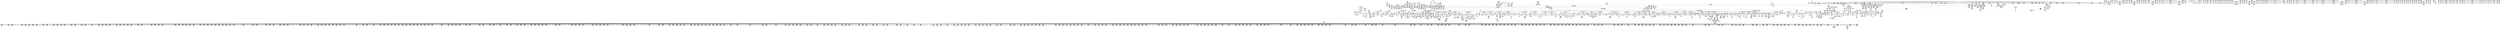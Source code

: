 digraph {
	CE0x58bc8f0 [shape=record,shape=Mrecord,label="{CE0x58bc8f0|__preempt_count_sub:_tmp6|./arch/x86/include/asm/preempt.h,78|*SummSink*}"]
	CE0x5839650 [shape=record,shape=Mrecord,label="{CE0x5839650|2472:_%struct.cred*,_:_CRE_3000,3008_|*MultipleSource*|Function::task_sid&Arg::task::|security/selinux/hooks.c,208|Function::selinux_msg_queue_msgrcv&Arg::target::}"]
	CE0x5859dd0 [shape=record,shape=Mrecord,label="{CE0x5859dd0|task_sid:_tmp20|security/selinux/hooks.c,208}"]
	CE0x583ed10 [shape=record,shape=Mrecord,label="{CE0x583ed10|2472:_%struct.cred*,_:_CRE_5976,5984_|*MultipleSource*|Function::task_sid&Arg::task::|security/selinux/hooks.c,208|Function::selinux_msg_queue_msgrcv&Arg::target::}"]
	CE0x58d6030 [shape=record,shape=Mrecord,label="{CE0x58d6030|__preempt_count_sub:_tmp4|./arch/x86/include/asm/preempt.h,77|*SummSink*}"]
	CE0x57be070 [shape=record,shape=Mrecord,label="{CE0x57be070|task_sid:_tmp|*SummSource*}"]
	CE0x58b4b30 [shape=record,shape=Mrecord,label="{CE0x58b4b30|i64*_getelementptr_inbounds_(_4_x_i64_,_4_x_i64_*___llvm_gcov_ctr128,_i64_0,_i64_1)|*Constant*}"]
	CE0x58436a0 [shape=record,shape=Mrecord,label="{CE0x58436a0|2472:_%struct.cred*,_:_CRE_6307,6308_}"]
	CE0x57d50b0 [shape=record,shape=Mrecord,label="{CE0x57d50b0|2472:_%struct.cred*,_:_CRE_472,480_|*MultipleSource*|Function::task_sid&Arg::task::|security/selinux/hooks.c,208|Function::selinux_msg_queue_msgrcv&Arg::target::}"]
	CE0x57bdf90 [shape=record,shape=Mrecord,label="{CE0x57bdf90|task_sid:_tmp}"]
	CE0x57dd1f0 [shape=record,shape=Mrecord,label="{CE0x57dd1f0|i32_16|*Constant*|*SummSink*}"]
	CE0x58b7a60 [shape=record,shape=Mrecord,label="{CE0x58b7a60|rcu_lock_release:_tmp2|*SummSource*}"]
	CE0x57bcbf0 [shape=record,shape=Mrecord,label="{CE0x57bcbf0|80:_i32,_112:_i8*,_:_CRE_66,67_}"]
	CE0x57e0930 [shape=record,shape=Mrecord,label="{CE0x57e0930|i32_3|*Constant*|*SummSink*}"]
	CE0x589d4f0 [shape=record,shape=Mrecord,label="{CE0x589d4f0|rcu_read_unlock:_tmp10|include/linux/rcupdate.h,933|*SummSource*}"]
	CE0x5846fa0 [shape=record,shape=Mrecord,label="{CE0x5846fa0|2472:_%struct.cred*,_:_CRE_6355,6356_}"]
	CE0x58772a0 [shape=record,shape=Mrecord,label="{CE0x58772a0|__preempt_count_sub:_tmp3|*SummSource*}"]
	CE0x57b6390 [shape=record,shape=Mrecord,label="{CE0x57b6390|task_sid:_do.body|*SummSource*}"]
	CE0x58697f0 [shape=record,shape=Mrecord,label="{CE0x58697f0|rcu_lock_acquire:_entry|*SummSource*}"]
	CE0x589c300 [shape=record,shape=Mrecord,label="{CE0x589c300|i64*_getelementptr_inbounds_(_4_x_i64_,_4_x_i64_*___llvm_gcov_ctr133,_i64_0,_i64_1)|*Constant*|*SummSource*}"]
	CE0x58ce8a0 [shape=record,shape=Mrecord,label="{CE0x58ce8a0|i8*_undef|*Constant*|*SummSink*}"]
	CE0x5898e50 [shape=record,shape=Mrecord,label="{CE0x5898e50|rcu_lock_release:_tmp}"]
	CE0x5844e60 [shape=record,shape=Mrecord,label="{CE0x5844e60|2472:_%struct.cred*,_:_CRE_6327,6328_}"]
	CE0x58266a0 [shape=record,shape=Mrecord,label="{CE0x58266a0|2472:_%struct.cred*,_:_CRE_2020,2032_|*MultipleSource*|Function::task_sid&Arg::task::|security/selinux/hooks.c,208|Function::selinux_msg_queue_msgrcv&Arg::target::}"]
	CE0x5821e60 [shape=record,shape=Mrecord,label="{CE0x5821e60|task_sid:_tmp18|security/selinux/hooks.c,208|*SummSink*}"]
	CE0x57a77a0 [shape=record,shape=Mrecord,label="{CE0x57a77a0|selinux_msg_queue_msgrcv:_security|security/selinux/hooks.c,5276|*SummSink*}"]
	CE0x5835eb0 [shape=record,shape=Mrecord,label="{CE0x5835eb0|2472:_%struct.cred*,_:_CRE_2935,2936_}"]
	CE0x5894200 [shape=record,shape=Mrecord,label="{CE0x5894200|rcu_read_unlock:_tmp16|include/linux/rcupdate.h,933|*SummSource*}"]
	CE0x5844610 [shape=record,shape=Mrecord,label="{CE0x5844610|2472:_%struct.cred*,_:_CRE_6320,6321_}"]
	CE0x5845450 [shape=record,shape=Mrecord,label="{CE0x5845450|2472:_%struct.cred*,_:_CRE_6332,6333_}"]
	CE0x57da530 [shape=record,shape=Mrecord,label="{CE0x57da530|selinux_msg_queue_msgrcv:_tmp14|security/selinux/hooks.c,5285}"]
	CE0x5869150 [shape=record,shape=Mrecord,label="{CE0x5869150|task_sid:_tobool|security/selinux/hooks.c,208}"]
	CE0x58d23c0 [shape=record,shape=Mrecord,label="{CE0x58d23c0|i64*_getelementptr_inbounds_(_4_x_i64_,_4_x_i64_*___llvm_gcov_ctr133,_i64_0,_i64_3)|*Constant*|*SummSink*}"]
	CE0x57b6d10 [shape=record,shape=Mrecord,label="{CE0x57b6d10|task_sid:_if.then|*SummSink*}"]
	CE0x5898820 [shape=record,shape=Mrecord,label="{CE0x5898820|COLLAPSED:_GCMRE___llvm_gcov_ctr132_internal_global_11_x_i64_zeroinitializer:_elem_0:default:}"]
	CE0x57dfbd0 [shape=record,shape=Mrecord,label="{CE0x57dfbd0|selinux_msg_queue_msgrcv:_key|security/selinux/hooks.c,5280|*SummSource*}"]
	CE0x584f8f0 [shape=record,shape=Mrecord,label="{CE0x584f8f0|task_sid:_tmp4|*LoadInst*|security/selinux/hooks.c,208}"]
	CE0x5892230 [shape=record,shape=Mrecord,label="{CE0x5892230|rcu_read_unlock:_tmp15|include/linux/rcupdate.h,933}"]
	CE0x57a72c0 [shape=record,shape=Mrecord,label="{CE0x57a72c0|selinux_msg_queue_msgrcv:_tmp2|security/selinux/hooks.c,5276|*SummSink*}"]
	CE0x5877d10 [shape=record,shape=Mrecord,label="{CE0x5877d10|_ret_void,_!dbg_!27720|./arch/x86/include/asm/preempt.h,78|*SummSource*}"]
	CE0x57d1480 [shape=record,shape=Mrecord,label="{CE0x57d1480|80:_i32,_112:_i8*,_:_CRE_52,53_}"]
	CE0x586a450 [shape=record,shape=Mrecord,label="{CE0x586a450|i64*_getelementptr_inbounds_(_4_x_i64_,_4_x_i64_*___llvm_gcov_ctr128,_i64_0,_i64_0)|*Constant*|*SummSource*}"]
	CE0x57dc270 [shape=record,shape=Mrecord,label="{CE0x57dc270|80:_i32,_112:_i8*,_:_CRE_25,26_}"]
	CE0x58abcb0 [shape=record,shape=Mrecord,label="{CE0x58abcb0|__rcu_read_lock:_bb|*SummSink*}"]
	CE0x58fbf30 [shape=record,shape=Mrecord,label="{CE0x58fbf30|__preempt_count_add:_tmp|*SummSource*}"]
	CE0x58a5b20 [shape=record,shape=Mrecord,label="{CE0x58a5b20|rcu_read_unlock:_tmp20|include/linux/rcupdate.h,933}"]
	CE0x57af100 [shape=record,shape=Mrecord,label="{CE0x57af100|selinux_msg_queue_msgrcv:_msg|Function::selinux_msg_queue_msgrcv&Arg::msg::|*SummSink*}"]
	CE0x580d400 [shape=record,shape=Mrecord,label="{CE0x580d400|i64_1|*Constant*}"]
	CE0x584b110 [shape=record,shape=Mrecord,label="{CE0x584b110|2472:_%struct.cred*,_:_CRE_6576,6584_|*MultipleSource*|Function::task_sid&Arg::task::|security/selinux/hooks.c,208|Function::selinux_msg_queue_msgrcv&Arg::target::}"]
	CE0x5843570 [shape=record,shape=Mrecord,label="{CE0x5843570|2472:_%struct.cred*,_:_CRE_6306,6307_}"]
	CE0x58b4870 [shape=record,shape=Mrecord,label="{CE0x58b4870|i64*_getelementptr_inbounds_(_4_x_i64_,_4_x_i64_*___llvm_gcov_ctr130,_i64_0,_i64_0)|*Constant*}"]
	CE0x582f550 [shape=record,shape=Mrecord,label="{CE0x582f550|2472:_%struct.cred*,_:_CRE_2672,2680_|*MultipleSource*|Function::task_sid&Arg::task::|security/selinux/hooks.c,208|Function::selinux_msg_queue_msgrcv&Arg::target::}"]
	CE0x5838120 [shape=record,shape=Mrecord,label="{CE0x5838120|2472:_%struct.cred*,_:_CRE_2964,2965_}"]
	CE0x57d6c70 [shape=record,shape=Mrecord,label="{CE0x57d6c70|2472:_%struct.cred*,_:_CRE_592,600_|*MultipleSource*|Function::task_sid&Arg::task::|security/selinux/hooks.c,208|Function::selinux_msg_queue_msgrcv&Arg::target::}"]
	CE0x584d500 [shape=record,shape=Mrecord,label="{CE0x584d500|2472:_%struct.cred*,_:_CRE_10536,10544_|*MultipleSource*|Function::task_sid&Arg::task::|security/selinux/hooks.c,208|Function::selinux_msg_queue_msgrcv&Arg::target::}"]
	CE0x582cdf0 [shape=record,shape=Mrecord,label="{CE0x582cdf0|2472:_%struct.cred*,_:_CRE_2522,2523_}"]
	CE0x5838970 [shape=record,shape=Mrecord,label="{CE0x5838970|2472:_%struct.cred*,_:_CRE_2971,2972_}"]
	CE0x5891460 [shape=record,shape=Mrecord,label="{CE0x5891460|rcu_read_unlock:_tmp14|include/linux/rcupdate.h,933}"]
	CE0x5877ca0 [shape=record,shape=Mrecord,label="{CE0x5877ca0|i64*_getelementptr_inbounds_(_4_x_i64_,_4_x_i64_*___llvm_gcov_ctr134,_i64_0,_i64_3)|*Constant*|*SummSource*}"]
	CE0x5825800 [shape=record,shape=Mrecord,label="{CE0x5825800|2472:_%struct.cred*,_:_CRE_1944,1952_|*MultipleSource*|Function::task_sid&Arg::task::|security/selinux/hooks.c,208|Function::selinux_msg_queue_msgrcv&Arg::target::}"]
	CE0x58bbb40 [shape=record,shape=Mrecord,label="{CE0x58bbb40|__preempt_count_sub:_bb|*SummSource*}"]
	CE0x5859200 [shape=record,shape=Mrecord,label="{CE0x5859200|__preempt_count_add:_entry}"]
	CE0x5893310 [shape=record,shape=Mrecord,label="{CE0x5893310|i64*_getelementptr_inbounds_(_4_x_i64_,_4_x_i64_*___llvm_gcov_ctr130,_i64_0,_i64_0)|*Constant*|*SummSink*}"]
	CE0x582e290 [shape=record,shape=Mrecord,label="{CE0x582e290|2472:_%struct.cred*,_:_CRE_2592,2594_|*MultipleSource*|Function::task_sid&Arg::task::|security/selinux/hooks.c,208|Function::selinux_msg_queue_msgrcv&Arg::target::}"]
	CE0x57db270 [shape=record,shape=Mrecord,label="{CE0x57db270|i64_2|*Constant*}"]
	CE0x57d2140 [shape=record,shape=Mrecord,label="{CE0x57d2140|selinux_msg_queue_msgrcv:_type2|security/selinux/hooks.c,5279}"]
	CE0x58aa820 [shape=record,shape=Mrecord,label="{CE0x58aa820|_call_void___rcu_read_unlock()_#10,_!dbg_!27734|include/linux/rcupdate.h,937|*SummSink*}"]
	CE0x58d87b0 [shape=record,shape=Mrecord,label="{CE0x58d87b0|i64*_getelementptr_inbounds_(_4_x_i64_,_4_x_i64_*___llvm_gcov_ctr134,_i64_0,_i64_2)|*Constant*}"]
	CE0x57d5f80 [shape=record,shape=Mrecord,label="{CE0x57d5f80|2472:_%struct.cred*,_:_CRE_536,544_|*MultipleSource*|Function::task_sid&Arg::task::|security/selinux/hooks.c,208|Function::selinux_msg_queue_msgrcv&Arg::target::}"]
	CE0x57da6e0 [shape=record,shape=Mrecord,label="{CE0x57da6e0|selinux_msg_queue_msgrcv:_tmp14|security/selinux/hooks.c,5285|*SummSource*}"]
	CE0x584b740 [shape=record,shape=Mrecord,label="{CE0x584b740|2472:_%struct.cred*,_:_CRE_6608,6616_|*MultipleSource*|Function::task_sid&Arg::task::|security/selinux/hooks.c,208|Function::selinux_msg_queue_msgrcv&Arg::target::}"]
	CE0x5895750 [shape=record,shape=Mrecord,label="{CE0x5895750|i64*_getelementptr_inbounds_(_4_x_i64_,_4_x_i64_*___llvm_gcov_ctr130,_i64_0,_i64_2)|*Constant*}"]
	CE0x58d8050 [shape=record,shape=Mrecord,label="{CE0x58d8050|i64*_getelementptr_inbounds_(_4_x_i64_,_4_x_i64_*___llvm_gcov_ctr134,_i64_0,_i64_1)|*Constant*|*SummSink*}"]
	CE0x57d9bf0 [shape=record,shape=Mrecord,label="{CE0x57d9bf0|i64*_getelementptr_inbounds_(_5_x_i64_,_5_x_i64_*___llvm_gcov_ctr309,_i64_0,_i64_4)|*Constant*|*SummSink*}"]
	CE0x57d91c0 [shape=record,shape=Mrecord,label="{CE0x57d91c0|selinux_msg_queue_msgrcv:_tmp12|security/selinux/hooks.c,5285|*SummSource*}"]
	CE0x58cf940 [shape=record,shape=Mrecord,label="{CE0x58cf940|rcu_lock_acquire:_indirectgoto|*SummSink*}"]
	CE0x580c190 [shape=record,shape=Mrecord,label="{CE0x580c190|rcu_read_lock:_tmp2|*SummSource*}"]
	CE0x57a9190 [shape=record,shape=Mrecord,label="{CE0x57a9190|i32_4|*Constant*}"]
	CE0x58bfdf0 [shape=record,shape=Mrecord,label="{CE0x58bfdf0|__rcu_read_unlock:_tmp7|include/linux/rcupdate.h,245|*SummSource*}"]
	CE0x57c2a40 [shape=record,shape=Mrecord,label="{CE0x57c2a40|GLOBAL:_rcu_read_lock|*Constant*|*SummSource*}"]
	CE0x58817e0 [shape=record,shape=Mrecord,label="{CE0x58817e0|__preempt_count_sub:_do.end|*SummSource*}"]
	CE0x586a800 [shape=record,shape=Mrecord,label="{CE0x586a800|rcu_read_lock:_tobool|include/linux/rcupdate.h,882|*SummSink*}"]
	CE0x5809a40 [shape=record,shape=Mrecord,label="{CE0x5809a40|task_sid:_real_cred|security/selinux/hooks.c,208|*SummSink*}"]
	CE0x584c650 [shape=record,shape=Mrecord,label="{CE0x584c650|2472:_%struct.cred*,_:_CRE_6656,6660_|*MultipleSource*|Function::task_sid&Arg::task::|security/selinux/hooks.c,208|Function::selinux_msg_queue_msgrcv&Arg::target::}"]
	CE0x582cfd0 [shape=record,shape=Mrecord,label="{CE0x582cfd0|2472:_%struct.cred*,_:_CRE_2523,2524_}"]
	CE0x57b68f0 [shape=record,shape=Mrecord,label="{CE0x57b68f0|rcu_read_unlock:_tmp2|*SummSource*}"]
	CE0x584deb0 [shape=record,shape=Mrecord,label="{CE0x584deb0|2472:_%struct.cred*,_:_CRE_10568,10572_|*MultipleSource*|Function::task_sid&Arg::task::|security/selinux/hooks.c,208|Function::selinux_msg_queue_msgrcv&Arg::target::}"]
	CE0x58b7ad0 [shape=record,shape=Mrecord,label="{CE0x58b7ad0|rcu_lock_release:_tmp2|*SummSink*}"]
	CE0x57caa50 [shape=record,shape=Mrecord,label="{CE0x57caa50|80:_i32,_112:_i8*,_:_CRE_21,22_}"]
	CE0x586be00 [shape=record,shape=Mrecord,label="{CE0x586be00|_call_void_mcount()_#3}"]
	CE0x57d6700 [shape=record,shape=Mrecord,label="{CE0x57d6700|2472:_%struct.cred*,_:_CRE_568,576_|*MultipleSource*|Function::task_sid&Arg::task::|security/selinux/hooks.c,208|Function::selinux_msg_queue_msgrcv&Arg::target::}"]
	CE0x5837d90 [shape=record,shape=Mrecord,label="{CE0x5837d90|2472:_%struct.cred*,_:_CRE_2961,2962_}"]
	CE0x57bb880 [shape=record,shape=Mrecord,label="{CE0x57bb880|selinux_msg_queue_msgrcv:_tmp11|security/selinux/hooks.c,5284}"]
	CE0x58ac190 [shape=record,shape=Mrecord,label="{CE0x58ac190|GLOBAL:_lock_acquire|*Constant*|*SummSource*}"]
	CE0x58ad190 [shape=record,shape=Mrecord,label="{CE0x58ad190|i64_ptrtoint_(i8*_blockaddress(_rcu_lock_acquire,_%__here)_to_i64)|*Constant*|*SummSink*}"]
	CE0x57dd7e0 [shape=record,shape=Mrecord,label="{CE0x57dd7e0|i64_3|*Constant*|*SummSource*}"]
	CE0x589c100 [shape=record,shape=Mrecord,label="{CE0x589c100|rcu_lock_release:_tmp1|*SummSink*}"]
	CE0x587a7d0 [shape=record,shape=Mrecord,label="{CE0x587a7d0|i64*_getelementptr_inbounds_(_4_x_i64_,_4_x_i64_*___llvm_gcov_ctr129,_i64_0,_i64_0)|*Constant*}"]
	CE0x57d2600 [shape=record,shape=Mrecord,label="{CE0x57d2600|0:_i8,_8:_i32,_24:_%struct.selinux_audit_data*,_:_SCMRE_0,1_|*MultipleSource*|security/selinux/hooks.c,5279|security/selinux/hooks.c, 5272}"]
	CE0x57b5f50 [shape=record,shape=Mrecord,label="{CE0x57b5f50|selinux_msg_queue_msgrcv:_security1|security/selinux/hooks.c,5277}"]
	CE0x57b5590 [shape=record,shape=Mrecord,label="{CE0x57b5590|80:_i32,_112:_i8*,_:_CRE_13,14_}"]
	CE0x57cb8b0 [shape=record,shape=Mrecord,label="{CE0x57cb8b0|_ret_void,_!dbg_!27717|include/linux/rcupdate.h,240|*SummSource*}"]
	CE0x585f940 [shape=record,shape=Mrecord,label="{CE0x585f940|rcu_read_unlock:_entry|*SummSink*}"]
	CE0x586fd60 [shape=record,shape=Mrecord,label="{CE0x586fd60|rcu_read_unlock:_tmp7|include/linux/rcupdate.h,933|*SummSource*}"]
	CE0x57db820 [shape=record,shape=Mrecord,label="{CE0x57db820|selinux_msg_queue_msgrcv:_tmp8|security/selinux/hooks.c,5284|*SummSource*}"]
	CE0x5823280 [shape=record,shape=Mrecord,label="{CE0x5823280|2472:_%struct.cred*,_:_CRE_772,776_|*MultipleSource*|Function::task_sid&Arg::task::|security/selinux/hooks.c,208|Function::selinux_msg_queue_msgrcv&Arg::target::}"]
	CE0x5851920 [shape=record,shape=Mrecord,label="{CE0x5851920|task_sid:_tmp16|security/selinux/hooks.c,208|*SummSource*}"]
	CE0x5881ae0 [shape=record,shape=Mrecord,label="{CE0x5881ae0|__preempt_count_sub:_do.body|*SummSink*}"]
	CE0x5849ba0 [shape=record,shape=Mrecord,label="{CE0x5849ba0|2472:_%struct.cred*,_:_CRE_6496,6504_|*MultipleSource*|Function::task_sid&Arg::task::|security/selinux/hooks.c,208|Function::selinux_msg_queue_msgrcv&Arg::target::}"]
	CE0x5815fd0 [shape=record,shape=Mrecord,label="{CE0x5815fd0|rcu_read_lock:_call|include/linux/rcupdate.h,882}"]
	CE0x58264c0 [shape=record,shape=Mrecord,label="{CE0x58264c0|2472:_%struct.cred*,_:_CRE_2016,2020_|*MultipleSource*|Function::task_sid&Arg::task::|security/selinux/hooks.c,208|Function::selinux_msg_queue_msgrcv&Arg::target::}"]
	CE0x57fe9f0 [shape=record,shape=Mrecord,label="{CE0x57fe9f0|selinux_msg_queue_msgrcv:_tmp15|security/selinux/hooks.c,5287|*SummSink*}"]
	CE0x5893ef0 [shape=record,shape=Mrecord,label="{CE0x5893ef0|__rcu_read_lock:_tmp6|include/linux/rcupdate.h,240|*SummSink*}"]
	CE0x58fbec0 [shape=record,shape=Mrecord,label="{CE0x58fbec0|COLLAPSED:_GCMRE___llvm_gcov_ctr129_internal_global_4_x_i64_zeroinitializer:_elem_0:default:}"]
	CE0x57b9870 [shape=record,shape=Mrecord,label="{CE0x57b9870|80:_i32,_112:_i8*,_:_CRE_33,34_}"]
	CE0x58cfea0 [shape=record,shape=Mrecord,label="{CE0x58cfea0|i64*_getelementptr_inbounds_(_4_x_i64_,_4_x_i64_*___llvm_gcov_ctr134,_i64_0,_i64_0)|*Constant*|*SummSink*}"]
	CE0x589fda0 [shape=record,shape=Mrecord,label="{CE0x589fda0|rcu_lock_acquire:_bb|*SummSink*}"]
	CE0x5848b00 [shape=record,shape=Mrecord,label="{CE0x5848b00|2472:_%struct.cred*,_:_CRE_6456,6464_|*MultipleSource*|Function::task_sid&Arg::task::|security/selinux/hooks.c,208|Function::selinux_msg_queue_msgrcv&Arg::target::}"]
	CE0x57cb9d0 [shape=record,shape=Mrecord,label="{CE0x57cb9d0|GLOBAL:_rcu_read_lock|*Constant*|*SummSink*}"]
	CE0x5846620 [shape=record,shape=Mrecord,label="{CE0x5846620|2472:_%struct.cred*,_:_CRE_6347,6348_}"]
	CE0x58286b0 [shape=record,shape=Mrecord,label="{CE0x58286b0|2472:_%struct.cred*,_:_CRE_2128,2136_|*MultipleSource*|Function::task_sid&Arg::task::|security/selinux/hooks.c,208|Function::selinux_msg_queue_msgrcv&Arg::target::}"]
	CE0x57ae1c0 [shape=record,shape=Mrecord,label="{CE0x57ae1c0|i16_27|*Constant*|*SummSink*}"]
	CE0x58262e0 [shape=record,shape=Mrecord,label="{CE0x58262e0|2472:_%struct.cred*,_:_CRE_1984,2016_|*MultipleSource*|Function::task_sid&Arg::task::|security/selinux/hooks.c,208|Function::selinux_msg_queue_msgrcv&Arg::target::}"]
	CE0x586dce0 [shape=record,shape=Mrecord,label="{CE0x586dce0|GLOBAL:_rcu_read_lock.__warned|Global_var:rcu_read_lock.__warned|*SummSource*}"]
	CE0x5821080 [shape=record,shape=Mrecord,label="{CE0x5821080|2472:_%struct.cred*,_:_CRE_696,697_}"]
	CE0x5867dc0 [shape=record,shape=Mrecord,label="{CE0x5867dc0|task_sid:_tmp12|security/selinux/hooks.c,208|*SummSink*}"]
	CE0x5876360 [shape=record,shape=Mrecord,label="{CE0x5876360|__preempt_count_add:_tmp1|*SummSource*}"]
	CE0x58517c0 [shape=record,shape=Mrecord,label="{CE0x58517c0|task_sid:_tmp16|security/selinux/hooks.c,208}"]
	CE0x58bc770 [shape=record,shape=Mrecord,label="{CE0x58bc770|rcu_lock_release:_bb}"]
	CE0x580ce90 [shape=record,shape=Mrecord,label="{CE0x580ce90|2472:_%struct.cred*,_:_CRE_92,96_|*MultipleSource*|Function::task_sid&Arg::task::|security/selinux/hooks.c,208|Function::selinux_msg_queue_msgrcv&Arg::target::}"]
	CE0x57b44f0 [shape=record,shape=Mrecord,label="{CE0x57b44f0|i64_1|*Constant*}"]
	CE0x580dcf0 [shape=record,shape=Mrecord,label="{CE0x580dcf0|2472:_%struct.cred*,_:_CRE_96,104_|*MultipleSource*|Function::task_sid&Arg::task::|security/selinux/hooks.c,208|Function::selinux_msg_queue_msgrcv&Arg::target::}"]
	CE0x57d9150 [shape=record,shape=Mrecord,label="{CE0x57d9150|selinux_msg_queue_msgrcv:_tmp12|security/selinux/hooks.c,5285}"]
	CE0x582da00 [shape=record,shape=Mrecord,label="{CE0x582da00|2472:_%struct.cred*,_:_CRE_2535,2536_}"]
	CE0x57e2c90 [shape=record,shape=Mrecord,label="{CE0x57e2c90|selinux_msg_queue_msgrcv:_call5|security/selinux/hooks.c,5282|*SummSource*}"]
	CE0x587ff40 [shape=record,shape=Mrecord,label="{CE0x587ff40|__preempt_count_sub:_val|Function::__preempt_count_sub&Arg::val::}"]
	CE0x585cc20 [shape=record,shape=Mrecord,label="{CE0x585cc20|i64*_getelementptr_inbounds_(_13_x_i64_,_13_x_i64_*___llvm_gcov_ctr126,_i64_0,_i64_12)|*Constant*}"]
	CE0x5819c50 [shape=record,shape=Mrecord,label="{CE0x5819c50|rcu_read_lock:_tmp16|include/linux/rcupdate.h,882}"]
	CE0x57d96c0 [shape=record,shape=Mrecord,label="{CE0x57d96c0|selinux_msg_queue_msgrcv:_tmp13|security/selinux/hooks.c,5285}"]
	CE0x57c9d30 [shape=record,shape=Mrecord,label="{CE0x57c9d30|selinux_msg_queue_msgrcv:_q_perm|security/selinux/hooks.c,5276}"]
	CE0x58b3540 [shape=record,shape=Mrecord,label="{CE0x58b3540|_call_void_lock_acquire(%struct.lockdep_map*_%map,_i32_0,_i32_0,_i32_2,_i32_0,_%struct.lockdep_map*_null,_i64_ptrtoint_(i8*_blockaddress(_rcu_lock_acquire,_%__here)_to_i64))_#10,_!dbg_!27716|include/linux/rcupdate.h,418|*SummSource*}"]
	CE0x582bef0 [shape=record,shape=Mrecord,label="{CE0x582bef0|2472:_%struct.cred*,_:_CRE_2472,2480_|*MultipleSource*|Function::task_sid&Arg::task::|security/selinux/hooks.c,208|Function::selinux_msg_queue_msgrcv&Arg::target::}"]
	CE0x589b5e0 [shape=record,shape=Mrecord,label="{CE0x589b5e0|_call_void___preempt_count_add(i32_1)_#10,_!dbg_!27711|include/linux/rcupdate.h,239|*SummSource*}"]
	CE0x583c6a0 [shape=record,shape=Mrecord,label="{CE0x583c6a0|2472:_%struct.cred*,_:_CRE_3160,3164_|*MultipleSource*|Function::task_sid&Arg::task::|security/selinux/hooks.c,208|Function::selinux_msg_queue_msgrcv&Arg::target::}"]
	CE0x5835070 [shape=record,shape=Mrecord,label="{CE0x5835070|2472:_%struct.cred*,_:_CRE_2923,2924_}"]
	CE0x57c9920 [shape=record,shape=Mrecord,label="{CE0x57c9920|80:_i32,_112:_i8*,_:_CRE_152,160_|*MultipleSource*|Function::selinux_msg_queue_msgrcv&Arg::msq::|security/selinux/hooks.c,5276}"]
	CE0x58391c0 [shape=record,shape=Mrecord,label="{CE0x58391c0|2472:_%struct.cred*,_:_CRE_2984,2988_|*MultipleSource*|Function::task_sid&Arg::task::|security/selinux/hooks.c,208|Function::selinux_msg_queue_msgrcv&Arg::target::}"]
	CE0x586c5f0 [shape=record,shape=Mrecord,label="{CE0x586c5f0|rcu_read_unlock:_land.lhs.true|*SummSource*}"]
	CE0x5821850 [shape=record,shape=Mrecord,label="{CE0x5821850|i64*_getelementptr_inbounds_(_13_x_i64_,_13_x_i64_*___llvm_gcov_ctr126,_i64_0,_i64_8)|*Constant*|*SummSource*}"]
	CE0x5872070 [shape=record,shape=Mrecord,label="{CE0x5872070|rcu_read_lock:_tmp9|include/linux/rcupdate.h,882}"]
	CE0x5892880 [shape=record,shape=Mrecord,label="{CE0x5892880|__preempt_count_add:_val|Function::__preempt_count_add&Arg::val::|*SummSink*}"]
	CE0x580e310 [shape=record,shape=Mrecord,label="{CE0x580e310|_call_void___rcu_read_lock()_#10,_!dbg_!27710|include/linux/rcupdate.h,879}"]
	CE0x583f780 [shape=record,shape=Mrecord,label="{CE0x583f780|2472:_%struct.cred*,_:_CRE_6136,6140_|*MultipleSource*|Function::task_sid&Arg::task::|security/selinux/hooks.c,208|Function::selinux_msg_queue_msgrcv&Arg::target::}"]
	CE0x58a5ca0 [shape=record,shape=Mrecord,label="{CE0x58a5ca0|rcu_read_unlock:_tmp20|include/linux/rcupdate.h,933|*SummSource*}"]
	CE0x58d6a70 [shape=record,shape=Mrecord,label="{CE0x58d6a70|void_(i32*,_i32,_i32*)*_asm_addl_$1,_%gs:$0_,_*m,ri,*m,_dirflag_,_fpsr_,_flags_}"]
	CE0x58004b0 [shape=record,shape=Mrecord,label="{CE0x58004b0|i8*_getelementptr_inbounds_(_25_x_i8_,_25_x_i8_*_.str3,_i32_0,_i32_0)|*Constant*|*SummSink*}"]
	CE0x57aa740 [shape=record,shape=Mrecord,label="{CE0x57aa740|selinux_msg_queue_msgrcv:_entry|*SummSource*}"]
	CE0x58043c0 [shape=record,shape=Mrecord,label="{CE0x58043c0|cred_sid:_tmp3|*SummSource*}"]
	CE0x5858dc0 [shape=record,shape=Mrecord,label="{CE0x5858dc0|rcu_read_unlock:_tmp13|include/linux/rcupdate.h,933|*SummSource*}"]
	CE0x58a8c60 [shape=record,shape=Mrecord,label="{CE0x58a8c60|rcu_read_unlock:_tmp22|include/linux/rcupdate.h,935|*SummSource*}"]
	CE0x5888a90 [shape=record,shape=Mrecord,label="{CE0x5888a90|i64*_getelementptr_inbounds_(_2_x_i64_,_2_x_i64_*___llvm_gcov_ctr131,_i64_0,_i64_0)|*Constant*|*SummSink*}"]
	CE0x58c2700 [shape=record,shape=Mrecord,label="{CE0x58c2700|i64*_getelementptr_inbounds_(_4_x_i64_,_4_x_i64_*___llvm_gcov_ctr134,_i64_0,_i64_3)|*Constant*|*SummSink*}"]
	CE0x57c1400 [shape=record,shape=Mrecord,label="{CE0x57c1400|2472:_%struct.cred*,_:_CRE_720,728_|*MultipleSource*|Function::task_sid&Arg::task::|security/selinux/hooks.c,208|Function::selinux_msg_queue_msgrcv&Arg::target::}"]
	CE0x57bc990 [shape=record,shape=Mrecord,label="{CE0x57bc990|80:_i32,_112:_i8*,_:_CRE_64,65_}"]
	CE0x583fe10 [shape=record,shape=Mrecord,label="{CE0x583fe10|2472:_%struct.cred*,_:_CRE_6168,6176_|*MultipleSource*|Function::task_sid&Arg::task::|security/selinux/hooks.c,208|Function::selinux_msg_queue_msgrcv&Arg::target::}"]
	CE0x57b2610 [shape=record,shape=Mrecord,label="{CE0x57b2610|80:_i32,_112:_i8*,_:_CRE_76,80_|*MultipleSource*|Function::selinux_msg_queue_msgrcv&Arg::msq::|security/selinux/hooks.c,5276}"]
	CE0x57b9a50 [shape=record,shape=Mrecord,label="{CE0x57b9a50|80:_i32,_112:_i8*,_:_CRE_35,36_}"]
	CE0x58449a0 [shape=record,shape=Mrecord,label="{CE0x58449a0|2472:_%struct.cred*,_:_CRE_6323,6324_}"]
	CE0x584f490 [shape=record,shape=Mrecord,label="{CE0x584f490|2472:_%struct.cred*,_:_CRE_10628,10632_|*MultipleSource*|Function::task_sid&Arg::task::|security/selinux/hooks.c,208|Function::selinux_msg_queue_msgrcv&Arg::target::}"]
	CE0x58d3a60 [shape=record,shape=Mrecord,label="{CE0x58d3a60|__rcu_read_lock:_do.body|*SummSink*}"]
	CE0x5873000 [shape=record,shape=Mrecord,label="{CE0x5873000|rcu_read_lock:_tmp11|include/linux/rcupdate.h,882|*SummSink*}"]
	CE0x585a690 [shape=record,shape=Mrecord,label="{CE0x585a690|task_sid:_tmp22|security/selinux/hooks.c,208}"]
	CE0x57dc180 [shape=record,shape=Mrecord,label="{CE0x57dc180|80:_i32,_112:_i8*,_:_CRE_24,25_}"]
	CE0x57b8ce0 [shape=record,shape=Mrecord,label="{CE0x57b8ce0|GLOBAL:_task_sid|*Constant*|*SummSink*}"]
	CE0x58d2350 [shape=record,shape=Mrecord,label="{CE0x58d2350|rcu_lock_release:_tmp6}"]
	CE0x57c93c0 [shape=record,shape=Mrecord,label="{CE0x57c93c0|80:_i32,_112:_i8*,_:_CRE_128,136_|*MultipleSource*|Function::selinux_msg_queue_msgrcv&Arg::msq::|security/selinux/hooks.c,5276}"]
	CE0x586e910 [shape=record,shape=Mrecord,label="{CE0x586e910|cred_sid:_tmp4|*LoadInst*|security/selinux/hooks.c,196}"]
	CE0x5871a30 [shape=record,shape=Mrecord,label="{CE0x5871a30|i64_5|*Constant*}"]
	CE0x5825f50 [shape=record,shape=Mrecord,label="{CE0x5825f50|2472:_%struct.cred*,_:_CRE_1976,1977_|*MultipleSource*|Function::task_sid&Arg::task::|security/selinux/hooks.c,208|Function::selinux_msg_queue_msgrcv&Arg::target::}"]
	CE0x58cd880 [shape=record,shape=Mrecord,label="{CE0x58cd880|rcu_lock_acquire:_tmp6}"]
	CE0x586e280 [shape=record,shape=Mrecord,label="{CE0x586e280|rcu_read_unlock:_tmp5|include/linux/rcupdate.h,933|*SummSink*}"]
	CE0x57bc010 [shape=record,shape=Mrecord,label="{CE0x57bc010|80:_i32,_112:_i8*,_:_CRE_55,56_}"]
	CE0x5816850 [shape=record,shape=Mrecord,label="{CE0x5816850|i64*_getelementptr_inbounds_(_2_x_i64_,_2_x_i64_*___llvm_gcov_ctr131,_i64_0,_i64_0)|*Constant*|*SummSource*}"]
	CE0x5866630 [shape=record,shape=Mrecord,label="{CE0x5866630|i64_4|*Constant*}"]
	CE0x58d1d90 [shape=record,shape=Mrecord,label="{CE0x58d1d90|i64_ptrtoint_(i8*_blockaddress(_rcu_lock_release,_%__here)_to_i64)|*Constant*|*SummSink*}"]
	CE0x5867f70 [shape=record,shape=Mrecord,label="{CE0x5867f70|task_sid:_tmp13|security/selinux/hooks.c,208}"]
	CE0x75719d0 [shape=record,shape=Mrecord,label="{CE0x75719d0|80:_i32,_112:_i8*,_:_CRE_3,4_}"]
	CE0x58d7d00 [shape=record,shape=Mrecord,label="{CE0x58d7d00|__preempt_count_sub:_tmp}"]
	CE0x5874750 [shape=record,shape=Mrecord,label="{CE0x5874750|rcu_read_unlock:_call3|include/linux/rcupdate.h,933}"]
	CE0x580a550 [shape=record,shape=Mrecord,label="{CE0x580a550|i64*_getelementptr_inbounds_(_2_x_i64_,_2_x_i64_*___llvm_gcov_ctr131,_i64_0,_i64_1)|*Constant*|*SummSource*}"]
	CE0x58721e0 [shape=record,shape=Mrecord,label="{CE0x58721e0|i64*_getelementptr_inbounds_(_11_x_i64_,_11_x_i64_*___llvm_gcov_ctr127,_i64_0,_i64_8)|*Constant*|*SummSink*}"]
	CE0x58fcd80 [shape=record,shape=Mrecord,label="{CE0x58fcd80|__preempt_count_add:_tmp7|./arch/x86/include/asm/preempt.h,73|*SummSource*}"]
	CE0x5868ba0 [shape=record,shape=Mrecord,label="{CE0x5868ba0|task_sid:_tobool4|security/selinux/hooks.c,208}"]
	CE0x582b920 [shape=record,shape=Mrecord,label="{CE0x582b920|2472:_%struct.cred*,_:_CRE_2408,2416_|*MultipleSource*|Function::task_sid&Arg::task::|security/selinux/hooks.c,208|Function::selinux_msg_queue_msgrcv&Arg::target::}"]
	CE0x5817f50 [shape=record,shape=Mrecord,label="{CE0x5817f50|2472:_%struct.cred*,_:_CRE_416,424_|*MultipleSource*|Function::task_sid&Arg::task::|security/selinux/hooks.c,208|Function::selinux_msg_queue_msgrcv&Arg::target::}"]
	CE0x58604a0 [shape=record,shape=Mrecord,label="{CE0x58604a0|rcu_read_lock:_bb|*SummSink*}"]
	CE0x58ab520 [shape=record,shape=Mrecord,label="{CE0x58ab520|_ret_void,_!dbg_!27717|include/linux/rcupdate.h,245}"]
	CE0x5829b50 [shape=record,shape=Mrecord,label="{CE0x5829b50|2472:_%struct.cred*,_:_CRE_2280,2288_|*MultipleSource*|Function::task_sid&Arg::task::|security/selinux/hooks.c,208|Function::selinux_msg_queue_msgrcv&Arg::target::}"]
	CE0x57beed0 [shape=record,shape=Mrecord,label="{CE0x57beed0|rcu_read_lock:_land.lhs.true|*SummSink*}"]
	CE0x58563e0 [shape=record,shape=Mrecord,label="{CE0x58563e0|cred_sid:_sid|security/selinux/hooks.c,197|*SummSink*}"]
	CE0x5873880 [shape=record,shape=Mrecord,label="{CE0x5873880|rcu_read_lock:_call3|include/linux/rcupdate.h,882}"]
	CE0x5812b30 [shape=record,shape=Mrecord,label="{CE0x5812b30|task_sid:_do.end}"]
	CE0x58352d0 [shape=record,shape=Mrecord,label="{CE0x58352d0|2472:_%struct.cred*,_:_CRE_2925,2926_}"]
	CE0x582fee0 [shape=record,shape=Mrecord,label="{CE0x582fee0|2472:_%struct.cred*,_:_CRE_2704,2712_|*MultipleSource*|Function::task_sid&Arg::task::|security/selinux/hooks.c,208|Function::selinux_msg_queue_msgrcv&Arg::target::}"]
	CE0x57e2640 [shape=record,shape=Mrecord,label="{CE0x57e2640|selinux_msg_queue_msgrcv:_tmp7|security/selinux/hooks.c,5282|*SummSource*}"]
	CE0x57bbab0 [shape=record,shape=Mrecord,label="{CE0x57bbab0|80:_i32,_112:_i8*,_:_CRE_47,48_}"]
	CE0x57b75f0 [shape=record,shape=Mrecord,label="{CE0x57b75f0|80:_i32,_112:_i8*,_:_CRE_16,17_}"]
	CE0x5865f70 [shape=record,shape=Mrecord,label="{CE0x5865f70|i64*_getelementptr_inbounds_(_13_x_i64_,_13_x_i64_*___llvm_gcov_ctr126,_i64_0,_i64_8)|*Constant*|*SummSink*}"]
	CE0x5857e90 [shape=record,shape=Mrecord,label="{CE0x5857e90|i64*_getelementptr_inbounds_(_11_x_i64_,_11_x_i64_*___llvm_gcov_ctr132,_i64_0,_i64_1)|*Constant*|*SummSource*}"]
	CE0x57bb0c0 [shape=record,shape=Mrecord,label="{CE0x57bb0c0|selinux_msg_queue_msgrcv:_tmp10|security/selinux/hooks.c,5284}"]
	CE0x582f910 [shape=record,shape=Mrecord,label="{CE0x582f910|2472:_%struct.cred*,_:_CRE_2688,2692_|*MultipleSource*|Function::task_sid&Arg::task::|security/selinux/hooks.c,208|Function::selinux_msg_queue_msgrcv&Arg::target::}"]
	CE0x5843310 [shape=record,shape=Mrecord,label="{CE0x5843310|2472:_%struct.cred*,_:_CRE_6304,6305_}"]
	CE0x57c2cb0 [shape=record,shape=Mrecord,label="{CE0x57c2cb0|__rcu_read_lock:_entry}"]
	CE0x57fc530 [shape=record,shape=Mrecord,label="{CE0x57fc530|i64*_getelementptr_inbounds_(_5_x_i64_,_5_x_i64_*___llvm_gcov_ctr309,_i64_0,_i64_4)|*Constant*|*SummSource*}"]
	CE0x5836a90 [shape=record,shape=Mrecord,label="{CE0x5836a90|2472:_%struct.cred*,_:_CRE_2945,2946_}"]
	CE0x585d010 [shape=record,shape=Mrecord,label="{CE0x585d010|task_sid:_tmp26|security/selinux/hooks.c,208|*SummSink*}"]
	CE0x57c8210 [shape=record,shape=Mrecord,label="{CE0x57c8210|i32_22|*Constant*|*SummSink*}"]
	CE0x5814e90 [shape=record,shape=Mrecord,label="{CE0x5814e90|GLOBAL:_rcu_lock_acquire|*Constant*|*SummSource*}"]
	CE0x5833190 [shape=record,shape=Mrecord,label="{CE0x5833190|2472:_%struct.cred*,_:_CRE_2888,2896_|*MultipleSource*|Function::task_sid&Arg::task::|security/selinux/hooks.c,208|Function::selinux_msg_queue_msgrcv&Arg::target::}"]
	CE0x582c460 [shape=record,shape=Mrecord,label="{CE0x582c460|2472:_%struct.cred*,_:_CRE_2504,2508_|*MultipleSource*|Function::task_sid&Arg::task::|security/selinux/hooks.c,208|Function::selinux_msg_queue_msgrcv&Arg::target::}"]
	CE0x585bdc0 [shape=record,shape=Mrecord,label="{CE0x585bdc0|i64*_getelementptr_inbounds_(_13_x_i64_,_13_x_i64_*___llvm_gcov_ctr126,_i64_0,_i64_11)|*Constant*|*SummSource*}"]
	CE0x5804630 [shape=record,shape=Mrecord,label="{CE0x5804630|2472:_%struct.cred*,_:_CRE_48,56_|*MultipleSource*|Function::task_sid&Arg::task::|security/selinux/hooks.c,208|Function::selinux_msg_queue_msgrcv&Arg::target::}"]
	CE0x58c1480 [shape=record,shape=Mrecord,label="{CE0x58c1480|__rcu_read_unlock:_do.end|*SummSource*}"]
	"CONST[source:0(mediator),value:0(static)][purpose:{operation}]"
	CE0x5804c00 [shape=record,shape=Mrecord,label="{CE0x5804c00|_call_void_mcount()_#3|*SummSource*}"]
	CE0x58734e0 [shape=record,shape=Mrecord,label="{CE0x58734e0|rcu_read_lock:_tmp12|include/linux/rcupdate.h,882|*SummSink*}"]
	CE0x58fba40 [shape=record,shape=Mrecord,label="{CE0x58fba40|__preempt_count_add:_tmp1}"]
	CE0x58b2da0 [shape=record,shape=Mrecord,label="{CE0x58b2da0|rcu_lock_acquire:_tmp4|include/linux/rcupdate.h,418|*SummSink*}"]
	CE0x5811490 [shape=record,shape=Mrecord,label="{CE0x5811490|task_sid:_if.end}"]
	CE0x58cec10 [shape=record,shape=Mrecord,label="{CE0x58cec10|rcu_lock_release:___here}"]
	CE0x57b53e0 [shape=record,shape=Mrecord,label="{CE0x57b53e0|80:_i32,_112:_i8*,_:_CRE_11,12_}"]
	CE0x58a4450 [shape=record,shape=Mrecord,label="{CE0x58a4450|i32_934|*Constant*|*SummSink*}"]
	CE0x58a83b0 [shape=record,shape=Mrecord,label="{CE0x58a83b0|i64*_getelementptr_inbounds_(_11_x_i64_,_11_x_i64_*___llvm_gcov_ctr132,_i64_0,_i64_10)|*Constant*|*SummSink*}"]
	CE0x5869520 [shape=record,shape=Mrecord,label="{CE0x5869520|task_sid:_tobool|security/selinux/hooks.c,208|*SummSink*}"]
	CE0x5841bd0 [shape=record,shape=Mrecord,label="{CE0x5841bd0|2472:_%struct.cred*,_:_CRE_6280,6284_|*MultipleSource*|Function::task_sid&Arg::task::|security/selinux/hooks.c,208|Function::selinux_msg_queue_msgrcv&Arg::target::}"]
	CE0x5842ac0 [shape=record,shape=Mrecord,label="{CE0x5842ac0|2472:_%struct.cred*,_:_CRE_6297,6298_}"]
	CE0x589d8f0 [shape=record,shape=Mrecord,label="{CE0x589d8f0|rcu_read_unlock:_tmp11|include/linux/rcupdate.h,933|*SummSource*}"]
	CE0x589bb30 [shape=record,shape=Mrecord,label="{CE0x589bb30|__rcu_read_lock:_tmp1|*SummSource*}"]
	CE0x58d09d0 [shape=record,shape=Mrecord,label="{CE0x58d09d0|_call_void_mcount()_#3}"]
	CE0x5843a30 [shape=record,shape=Mrecord,label="{CE0x5843a30|2472:_%struct.cred*,_:_CRE_6310,6311_}"]
	CE0x5805120 [shape=record,shape=Mrecord,label="{CE0x5805120|i64*_getelementptr_inbounds_(_11_x_i64_,_11_x_i64_*___llvm_gcov_ctr127,_i64_0,_i64_1)|*Constant*}"]
	CE0x5833c00 [shape=record,shape=Mrecord,label="{CE0x5833c00|2472:_%struct.cred*,_:_CRE_2906,2907_}"]
	CE0x5815380 [shape=record,shape=Mrecord,label="{CE0x5815380|2472:_%struct.cred*,_:_CRE_144,152_|*MultipleSource*|Function::task_sid&Arg::task::|security/selinux/hooks.c,208|Function::selinux_msg_queue_msgrcv&Arg::target::}"]
	CE0x58643c0 [shape=record,shape=Mrecord,label="{CE0x58643c0|i32_883|*Constant*}"]
	CE0x584d2e0 [shape=record,shape=Mrecord,label="{CE0x584d2e0|2472:_%struct.cred*,_:_CRE_10528,10536_|*MultipleSource*|Function::task_sid&Arg::task::|security/selinux/hooks.c,208|Function::selinux_msg_queue_msgrcv&Arg::target::}"]
	CE0x5830bd0 [shape=record,shape=Mrecord,label="{CE0x5830bd0|2472:_%struct.cred*,_:_CRE_2752,2760_|*MultipleSource*|Function::task_sid&Arg::task::|security/selinux/hooks.c,208|Function::selinux_msg_queue_msgrcv&Arg::target::}"]
	CE0x589a0c0 [shape=record,shape=Mrecord,label="{CE0x589a0c0|rcu_read_unlock:_call|include/linux/rcupdate.h,933|*SummSource*}"]
	CE0x582ac00 [shape=record,shape=Mrecord,label="{CE0x582ac00|2472:_%struct.cred*,_:_CRE_2352,2360_|*MultipleSource*|Function::task_sid&Arg::task::|security/selinux/hooks.c,208|Function::selinux_msg_queue_msgrcv&Arg::target::}"]
	CE0x57de920 [shape=record,shape=Mrecord,label="{CE0x57de920|i64_3|*Constant*|*SummSink*}"]
	CE0x580b4e0 [shape=record,shape=Mrecord,label="{CE0x580b4e0|cred_sid:_tmp1|*SummSource*}"]
	CE0x5878050 [shape=record,shape=Mrecord,label="{CE0x5878050|i64*_getelementptr_inbounds_(_4_x_i64_,_4_x_i64_*___llvm_gcov_ctr134,_i64_0,_i64_3)|*Constant*}"]
	CE0x583b9e0 [shape=record,shape=Mrecord,label="{CE0x583b9e0|2472:_%struct.cred*,_:_CRE_3128,3136_|*MultipleSource*|Function::task_sid&Arg::task::|security/selinux/hooks.c,208|Function::selinux_msg_queue_msgrcv&Arg::target::}"]
	CE0x5840ee0 [shape=record,shape=Mrecord,label="{CE0x5840ee0|2472:_%struct.cred*,_:_CRE_6224,6232_|*MultipleSource*|Function::task_sid&Arg::task::|security/selinux/hooks.c,208|Function::selinux_msg_queue_msgrcv&Arg::target::}"]
	CE0x57cb6e0 [shape=record,shape=Mrecord,label="{CE0x57cb6e0|_call_void_rcu_lock_acquire(%struct.lockdep_map*_rcu_lock_map)_#10,_!dbg_!27711|include/linux/rcupdate.h,881}"]
	CE0x5864b60 [shape=record,shape=Mrecord,label="{CE0x5864b60|task_sid:_tmp8|security/selinux/hooks.c,208|*SummSource*}"]
	CE0x57c7610 [shape=record,shape=Mrecord,label="{CE0x57c7610|selinux_msg_queue_msgrcv:_ad|security/selinux/hooks.c, 5272}"]
	CE0x58111d0 [shape=record,shape=Mrecord,label="{CE0x58111d0|rcu_read_unlock:_tobool|include/linux/rcupdate.h,933|*SummSource*}"]
	CE0x586e110 [shape=record,shape=Mrecord,label="{CE0x586e110|rcu_read_unlock:_tmp5|include/linux/rcupdate.h,933|*SummSource*}"]
	CE0x58abb30 [shape=record,shape=Mrecord,label="{CE0x58abb30|__rcu_read_lock:_bb|*SummSource*}"]
	CE0x57b9350 [shape=record,shape=Mrecord,label="{CE0x57b9350|80:_i32,_112:_i8*,_:_CRE_100,102_|*MultipleSource*|Function::selinux_msg_queue_msgrcv&Arg::msq::|security/selinux/hooks.c,5276}"]
	CE0x5812c00 [shape=record,shape=Mrecord,label="{CE0x5812c00|task_sid:_do.end|*SummSource*}"]
	CE0x57e0f40 [shape=record,shape=Mrecord,label="{CE0x57e0f40|avc_has_perm:_entry|*SummSink*}"]
	CE0x5845320 [shape=record,shape=Mrecord,label="{CE0x5845320|2472:_%struct.cred*,_:_CRE_6331,6332_}"]
	CE0x5891960 [shape=record,shape=Mrecord,label="{CE0x5891960|i64*_getelementptr_inbounds_(_4_x_i64_,_4_x_i64_*___llvm_gcov_ctr134,_i64_0,_i64_1)|*Constant*}"]
	CE0x584da50 [shape=record,shape=Mrecord,label="{CE0x584da50|2472:_%struct.cred*,_:_CRE_10552,10560_|*MultipleSource*|Function::task_sid&Arg::task::|security/selinux/hooks.c,208|Function::selinux_msg_queue_msgrcv&Arg::target::}"]
	CE0x586bec0 [shape=record,shape=Mrecord,label="{CE0x586bec0|_call_void_mcount()_#3|*SummSource*}"]
	CE0x57b2eb0 [shape=record,shape=Mrecord,label="{CE0x57b2eb0|rcu_read_lock:_tmp1|*SummSink*}"]
	CE0x57ff7d0 [shape=record,shape=Mrecord,label="{CE0x57ff7d0|_ret_i32_%rc.0,_!dbg_!27744|security/selinux/hooks.c,5287|*SummSource*}"]
	CE0x5831810 [shape=record,shape=Mrecord,label="{CE0x5831810|2472:_%struct.cred*,_:_CRE_2800,2808_|*MultipleSource*|Function::task_sid&Arg::task::|security/selinux/hooks.c,208|Function::selinux_msg_queue_msgrcv&Arg::target::}"]
	CE0x5877570 [shape=record,shape=Mrecord,label="{CE0x5877570|i64*_getelementptr_inbounds_(_4_x_i64_,_4_x_i64_*___llvm_gcov_ctr129,_i64_0,_i64_2)|*Constant*|*SummSink*}"]
	CE0x57af3f0 [shape=record,shape=Mrecord,label="{CE0x57af3f0|selinux_msg_queue_msgrcv:_security1|security/selinux/hooks.c,5277|*SummSink*}"]
	CE0x58167e0 [shape=record,shape=Mrecord,label="{CE0x58167e0|i64*_getelementptr_inbounds_(_2_x_i64_,_2_x_i64_*___llvm_gcov_ctr131,_i64_0,_i64_0)|*Constant*}"]
	CE0x5867300 [shape=record,shape=Mrecord,label="{CE0x5867300|task_sid:_tmp10|security/selinux/hooks.c,208|*SummSink*}"]
	CE0x58994c0 [shape=record,shape=Mrecord,label="{CE0x58994c0|_call_void___preempt_count_add(i32_1)_#10,_!dbg_!27711|include/linux/rcupdate.h,239|*SummSink*}"]
	CE0x5840060 [shape=record,shape=Mrecord,label="{CE0x5840060|2472:_%struct.cred*,_:_CRE_6176,6180_|*MultipleSource*|Function::task_sid&Arg::task::|security/selinux/hooks.c,208|Function::selinux_msg_queue_msgrcv&Arg::target::}"]
	CE0x58645b0 [shape=record,shape=Mrecord,label="{CE0x58645b0|i32_883|*Constant*|*SummSource*}"]
	CE0x58650f0 [shape=record,shape=Mrecord,label="{CE0x58650f0|GLOBAL:_task_sid.__warned|Global_var:task_sid.__warned|*SummSource*}"]
	CE0x5808660 [shape=record,shape=Mrecord,label="{CE0x5808660|2472:_%struct.cred*,_:_CRE_392,400_|*MultipleSource*|Function::task_sid&Arg::task::|security/selinux/hooks.c,208|Function::selinux_msg_queue_msgrcv&Arg::target::}"]
	CE0x57b8500 [shape=record,shape=Mrecord,label="{CE0x57b8500|80:_i32,_112:_i8*,_:_CRE_38,39_}"]
	CE0x57dfa60 [shape=record,shape=Mrecord,label="{CE0x57dfa60|selinux_msg_queue_msgrcv:_q_perm3|security/selinux/hooks.c,5280}"]
	CE0x5805740 [shape=record,shape=Mrecord,label="{CE0x5805740|2472:_%struct.cred*,_:_CRE_248,256_|*MultipleSource*|Function::task_sid&Arg::task::|security/selinux/hooks.c,208|Function::selinux_msg_queue_msgrcv&Arg::target::}"]
	CE0x58bc860 [shape=record,shape=Mrecord,label="{CE0x58bc860|rcu_lock_release:_bb|*SummSource*}"]
	CE0x57df640 [shape=record,shape=Mrecord,label="{CE0x57df640|i8_4|*Constant*}"]
	CE0x582edd0 [shape=record,shape=Mrecord,label="{CE0x582edd0|2472:_%struct.cred*,_:_CRE_2616,2648_|*MultipleSource*|Function::task_sid&Arg::task::|security/selinux/hooks.c,208|Function::selinux_msg_queue_msgrcv&Arg::target::}"]
	CE0x57e2a50 [shape=record,shape=Mrecord,label="{CE0x57e2a50|4:_i32,_:_CRE_0,2_|*MultipleSource*|security/selinux/hooks.c,5276|security/selinux/hooks.c,5276|security/selinux/hooks.c,5282}"]
	CE0x57c9210 [shape=record,shape=Mrecord,label="{CE0x57c9210|selinux_msg_queue_msgrcv:_tmp|*SummSource*}"]
	CE0x5818310 [shape=record,shape=Mrecord,label="{CE0x5818310|2472:_%struct.cred*,_:_CRE_432,440_|*MultipleSource*|Function::task_sid&Arg::task::|security/selinux/hooks.c,208|Function::selinux_msg_queue_msgrcv&Arg::target::}"]
	CE0x58fa820 [shape=record,shape=Mrecord,label="{CE0x58fa820|i64*_getelementptr_inbounds_(_4_x_i64_,_4_x_i64_*___llvm_gcov_ctr135,_i64_0,_i64_1)|*Constant*}"]
	CE0x58b7670 [shape=record,shape=Mrecord,label="{CE0x58b7670|__preempt_count_add:_tmp4|./arch/x86/include/asm/preempt.h,72|*SummSource*}"]
	CE0x58bd6e0 [shape=record,shape=Mrecord,label="{CE0x58bd6e0|rcu_lock_release:_tmp4|include/linux/rcupdate.h,423}"]
	CE0x582c640 [shape=record,shape=Mrecord,label="{CE0x582c640|2472:_%struct.cred*,_:_CRE_2508,2512_|*MultipleSource*|Function::task_sid&Arg::task::|security/selinux/hooks.c,208|Function::selinux_msg_queue_msgrcv&Arg::target::}"]
	CE0x58ce780 [shape=record,shape=Mrecord,label="{CE0x58ce780|i8*_undef|*Constant*|*SummSource*}"]
	CE0x582b1d0 [shape=record,shape=Mrecord,label="{CE0x582b1d0|2472:_%struct.cred*,_:_CRE_2376,2384_|*MultipleSource*|Function::task_sid&Arg::task::|security/selinux/hooks.c,208|Function::selinux_msg_queue_msgrcv&Arg::target::}"]
	CE0x57b7a90 [shape=record,shape=Mrecord,label="{CE0x57b7a90|i32_77|*Constant*|*SummSource*}"]
	CE0x58c22c0 [shape=record,shape=Mrecord,label="{CE0x58c22c0|i64*_getelementptr_inbounds_(_4_x_i64_,_4_x_i64_*___llvm_gcov_ctr129,_i64_0,_i64_1)|*Constant*|*SummSink*}"]
	CE0x585c680 [shape=record,shape=Mrecord,label="{CE0x585c680|task_sid:_tmp25|security/selinux/hooks.c,208|*SummSink*}"]
	CE0x57c55b0 [shape=record,shape=Mrecord,label="{CE0x57c55b0|i64_0|*Constant*|*SummSource*}"]
	CE0x57c8090 [shape=record,shape=Mrecord,label="{CE0x57c8090|i32_22|*Constant*}"]
	CE0x57c4dd0 [shape=record,shape=Mrecord,label="{CE0x57c4dd0|task_sid:_tmp5|security/selinux/hooks.c,208|*SummSource*}"]
	CE0x58488e0 [shape=record,shape=Mrecord,label="{CE0x58488e0|2472:_%struct.cred*,_:_CRE_6448,6456_|*MultipleSource*|Function::task_sid&Arg::task::|security/selinux/hooks.c,208|Function::selinux_msg_queue_msgrcv&Arg::target::}"]
	CE0x57ad360 [shape=record,shape=Mrecord,label="{CE0x57ad360|40:_i8*,_:_CRE_40,48_|*MultipleSource*|Function::selinux_msg_queue_msgrcv&Arg::msg::|security/selinux/hooks.c,5277}"]
	CE0x5846160 [shape=record,shape=Mrecord,label="{CE0x5846160|2472:_%struct.cred*,_:_CRE_6343,6344_}"]
	CE0x5833e20 [shape=record,shape=Mrecord,label="{CE0x5833e20|2472:_%struct.cred*,_:_CRE_2907,2908_}"]
	CE0x57a9e70 [shape=record,shape=Mrecord,label="{CE0x57a9e70|selinux_msg_queue_msgrcv:_tmp1|*SummSink*}"]
	CE0x5831c80 [shape=record,shape=Mrecord,label="{CE0x5831c80|2472:_%struct.cred*,_:_CRE_2816,2824_|*MultipleSource*|Function::task_sid&Arg::task::|security/selinux/hooks.c,208|Function::selinux_msg_queue_msgrcv&Arg::target::}"]
	CE0x589b850 [shape=record,shape=Mrecord,label="{CE0x589b850|i64*_getelementptr_inbounds_(_11_x_i64_,_11_x_i64_*___llvm_gcov_ctr132,_i64_0,_i64_0)|*Constant*|*SummSource*}"]
	CE0x58a5ee0 [shape=record,shape=Mrecord,label="{CE0x58a5ee0|rcu_read_unlock:_tmp17|include/linux/rcupdate.h,933}"]
	CE0x5842bf0 [shape=record,shape=Mrecord,label="{CE0x5842bf0|2472:_%struct.cred*,_:_CRE_6298,6299_}"]
	CE0x57c6280 [shape=record,shape=Mrecord,label="{CE0x57c6280|selinux_msg_queue_msgrcv:_tmp11|security/selinux/hooks.c,5284|*SummSource*}"]
	CE0x57cee50 [shape=record,shape=Mrecord,label="{CE0x57cee50|rcu_read_lock:_tmp3|*SummSink*}"]
	CE0x58a9030 [shape=record,shape=Mrecord,label="{CE0x58a9030|GLOBAL:_rcu_lock_release|*Constant*}"]
	CE0x5844740 [shape=record,shape=Mrecord,label="{CE0x5844740|2472:_%struct.cred*,_:_CRE_6321,6322_}"]
	CE0x5840280 [shape=record,shape=Mrecord,label="{CE0x5840280|2472:_%struct.cred*,_:_CRE_6184,6192_|*MultipleSource*|Function::task_sid&Arg::task::|security/selinux/hooks.c,208|Function::selinux_msg_queue_msgrcv&Arg::target::}"]
	CE0x5896890 [shape=record,shape=Mrecord,label="{CE0x5896890|rcu_read_unlock:_tmp9|include/linux/rcupdate.h,933|*SummSink*}"]
	CE0x6b04990 [shape=record,shape=Mrecord,label="{CE0x6b04990|selinux_msg_queue_msgrcv:_if.then|*SummSink*}"]
	CE0x58c6210 [shape=record,shape=Mrecord,label="{CE0x58c6210|__preempt_count_sub:_do.end|*SummSink*}"]
	CE0x58a9f90 [shape=record,shape=Mrecord,label="{CE0x58a9f90|rcu_lock_release:_map|Function::rcu_lock_release&Arg::map::|*SummSource*}"]
	CE0x57a9370 [shape=record,shape=Mrecord,label="{CE0x57a9370|selinux_msg_queue_msgrcv:_security|security/selinux/hooks.c,5276|*SummSource*}"]
	CE0x58b4ba0 [shape=record,shape=Mrecord,label="{CE0x58b4ba0|i64*_getelementptr_inbounds_(_4_x_i64_,_4_x_i64_*___llvm_gcov_ctr128,_i64_0,_i64_1)|*Constant*|*SummSource*}"]
	CE0x5847a00 [shape=record,shape=Mrecord,label="{CE0x5847a00|2472:_%struct.cred*,_:_CRE_6384,6392_|*MultipleSource*|Function::task_sid&Arg::task::|security/selinux/hooks.c,208|Function::selinux_msg_queue_msgrcv&Arg::target::}"]
	CE0x5819d80 [shape=record,shape=Mrecord,label="{CE0x5819d80|rcu_read_lock:_tmp16|include/linux/rcupdate.h,882|*SummSource*}"]
	CE0x5857e20 [shape=record,shape=Mrecord,label="{CE0x5857e20|i64*_getelementptr_inbounds_(_11_x_i64_,_11_x_i64_*___llvm_gcov_ctr132,_i64_0,_i64_1)|*Constant*}"]
	CE0x5869230 [shape=record,shape=Mrecord,label="{CE0x5869230|task_sid:_call|security/selinux/hooks.c,208|*SummSource*}"]
	CE0x58117c0 [shape=record,shape=Mrecord,label="{CE0x58117c0|rcu_read_lock:_if.then|*SummSource*}"]
	CE0x57d11c0 [shape=record,shape=Mrecord,label="{CE0x57d11c0|selinux_msg_queue_msgrcv:_call|security/selinux/hooks.c,5273|*SummSource*}"]
	CE0x5815130 [shape=record,shape=Mrecord,label="{CE0x5815130|_ret_void,_!dbg_!27717|include/linux/rcupdate.h,419|*SummSink*}"]
	CE0x58b7010 [shape=record,shape=Mrecord,label="{CE0x58b7010|rcu_lock_release:_tmp6|*SummSink*}"]
	CE0x57cf410 [shape=record,shape=Mrecord,label="{CE0x57cf410|task_sid:_tmp|*SummSink*}"]
	CE0x5820f00 [shape=record,shape=Mrecord,label="{CE0x5820f00|2472:_%struct.cred*,_:_CRE_693,694_}"]
	CE0x57ad460 [shape=record,shape=Mrecord,label="{CE0x57ad460|selinux_msg_queue_msgrcv:_tmp4|*LoadInst*|security/selinux/hooks.c,5277|*SummSource*}"]
	CE0x5846e70 [shape=record,shape=Mrecord,label="{CE0x5846e70|2472:_%struct.cred*,_:_CRE_6354,6355_}"]
	CE0x58aaf80 [shape=record,shape=Mrecord,label="{CE0x58aaf80|__rcu_read_unlock:_entry|*SummSource*}"]
	CE0x5816eb0 [shape=record,shape=Mrecord,label="{CE0x5816eb0|rcu_read_lock:_tobool|include/linux/rcupdate.h,882|*SummSource*}"]
	CE0x57c7b00 [shape=record,shape=Mrecord,label="{CE0x57c7b00|2472:_%struct.cred*,_:_CRE_344,352_|*MultipleSource*|Function::task_sid&Arg::task::|security/selinux/hooks.c,208|Function::selinux_msg_queue_msgrcv&Arg::target::}"]
	CE0x57cffe0 [shape=record,shape=Mrecord,label="{CE0x57cffe0|selinux_msg_queue_msgrcv:_target|Function::selinux_msg_queue_msgrcv&Arg::target::}"]
	CE0x57b5bb0 [shape=record,shape=Mrecord,label="{CE0x57b5bb0|selinux_msg_queue_msgrcv:_security|security/selinux/hooks.c,5276}"]
	CE0x57dad00 [shape=record,shape=Mrecord,label="{CE0x57dad00|selinux_msg_queue_msgrcv:_tobool|security/selinux/hooks.c,5284}"]
	CE0x57d73f0 [shape=record,shape=Mrecord,label="{CE0x57d73f0|2472:_%struct.cred*,_:_CRE_624,632_|*MultipleSource*|Function::task_sid&Arg::task::|security/selinux/hooks.c,208|Function::selinux_msg_queue_msgrcv&Arg::target::}"]
	CE0x5896780 [shape=record,shape=Mrecord,label="{CE0x5896780|rcu_read_unlock:_tmp9|include/linux/rcupdate.h,933|*SummSource*}"]
	CE0x5815b10 [shape=record,shape=Mrecord,label="{CE0x5815b10|2472:_%struct.cred*,_:_CRE_224,232_|*MultipleSource*|Function::task_sid&Arg::task::|security/selinux/hooks.c,208|Function::selinux_msg_queue_msgrcv&Arg::target::}"]
	CE0x5821120 [shape=record,shape=Mrecord,label="{CE0x5821120|2472:_%struct.cred*,_:_CRE_697,698_}"]
	CE0x58d8a50 [shape=record,shape=Mrecord,label="{CE0x58d8a50|__rcu_read_unlock:_tmp3|*SummSource*}"]
	CE0x583d140 [shape=record,shape=Mrecord,label="{CE0x583d140|2472:_%struct.cred*,_:_CRE_5872,5880_|*MultipleSource*|Function::task_sid&Arg::task::|security/selinux/hooks.c,208|Function::selinux_msg_queue_msgrcv&Arg::target::}"]
	CE0x57c3230 [shape=record,shape=Mrecord,label="{CE0x57c3230|task_sid:_bb}"]
	CE0x58678b0 [shape=record,shape=Mrecord,label="{CE0x58678b0|task_sid:_tmp11|security/selinux/hooks.c,208|*SummSink*}"]
	CE0x57cf970 [shape=record,shape=Mrecord,label="{CE0x57cf970|rcu_read_lock:_entry|*SummSink*}"]
	CE0x58667b0 [shape=record,shape=Mrecord,label="{CE0x58667b0|i64_4|*Constant*|*SummSink*}"]
	CE0x583e8d0 [shape=record,shape=Mrecord,label="{CE0x583e8d0|2472:_%struct.cred*,_:_CRE_5960,5968_|*MultipleSource*|Function::task_sid&Arg::task::|security/selinux/hooks.c,208|Function::selinux_msg_queue_msgrcv&Arg::target::}"]
	CE0x5897900 [shape=record,shape=Mrecord,label="{CE0x5897900|rcu_read_unlock:_tmp1|*SummSink*}"]
	CE0x5826a90 [shape=record,shape=Mrecord,label="{CE0x5826a90|2472:_%struct.cred*,_:_CRE_2036,2040_|*MultipleSource*|Function::task_sid&Arg::task::|security/selinux/hooks.c,208|Function::selinux_msg_queue_msgrcv&Arg::target::}"]
	CE0x5845b70 [shape=record,shape=Mrecord,label="{CE0x5845b70|2472:_%struct.cred*,_:_CRE_6338,6339_}"]
	CE0x5888da0 [shape=record,shape=Mrecord,label="{CE0x5888da0|cred_sid:_bb|*SummSink*}"]
	CE0x5843dc0 [shape=record,shape=Mrecord,label="{CE0x5843dc0|2472:_%struct.cred*,_:_CRE_6313,6314_}"]
	CE0x5902150 [shape=record,shape=Mrecord,label="{CE0x5902150|i64*_getelementptr_inbounds_(_4_x_i64_,_4_x_i64_*___llvm_gcov_ctr129,_i64_0,_i64_2)|*Constant*}"]
	"CONST[source:1(input),value:2(dynamic)][purpose:{subject}]"
	CE0x5838840 [shape=record,shape=Mrecord,label="{CE0x5838840|2472:_%struct.cred*,_:_CRE_2970,2971_}"]
	CE0x585e5c0 [shape=record,shape=Mrecord,label="{CE0x585e5c0|cred_sid:_entry|*SummSink*}"]
	CE0x58593a0 [shape=record,shape=Mrecord,label="{CE0x58593a0|rcu_read_unlock:_tmp3}"]
	CE0x584f260 [shape=record,shape=Mrecord,label="{CE0x584f260|2472:_%struct.cred*,_:_CRE_10624,10628_|*MultipleSource*|Function::task_sid&Arg::task::|security/selinux/hooks.c,208|Function::selinux_msg_queue_msgrcv&Arg::target::}"]
	CE0x5871ac0 [shape=record,shape=Mrecord,label="{CE0x5871ac0|rcu_read_lock:_tobool1|include/linux/rcupdate.h,882}"]
	CE0x586de50 [shape=record,shape=Mrecord,label="{CE0x586de50|GLOBAL:_rcu_read_lock.__warned|Global_var:rcu_read_lock.__warned|*SummSink*}"]
	CE0x5813fe0 [shape=record,shape=Mrecord,label="{CE0x5813fe0|_call_void_mcount()_#3|*SummSink*}"]
	CE0x58b37e0 [shape=record,shape=Mrecord,label="{CE0x58b37e0|i64*_getelementptr_inbounds_(_4_x_i64_,_4_x_i64_*___llvm_gcov_ctr130,_i64_0,_i64_3)|*Constant*}"]
	CE0x580e660 [shape=record,shape=Mrecord,label="{CE0x580e660|2472:_%struct.cred*,_:_CRE_200,208_|*MultipleSource*|Function::task_sid&Arg::task::|security/selinux/hooks.c,208|Function::selinux_msg_queue_msgrcv&Arg::target::}"]
	CE0x57c5930 [shape=record,shape=Mrecord,label="{CE0x57c5930|GLOBAL:___llvm_gcov_ctr309|Global_var:__llvm_gcov_ctr309}"]
	CE0x57b4480 [shape=record,shape=Mrecord,label="{CE0x57b4480|i64_1|*Constant*|*SummSource*}"]
	CE0x5829f10 [shape=record,shape=Mrecord,label="{CE0x5829f10|2472:_%struct.cred*,_:_CRE_2296,2304_|*MultipleSource*|Function::task_sid&Arg::task::|security/selinux/hooks.c,208|Function::selinux_msg_queue_msgrcv&Arg::target::}"]
	CE0x585e1d0 [shape=record,shape=Mrecord,label="{CE0x585e1d0|GLOBAL:_cred_sid|*Constant*|*SummSource*}"]
	CE0x584c430 [shape=record,shape=Mrecord,label="{CE0x584c430|2472:_%struct.cred*,_:_CRE_6648,6656_|*MultipleSource*|Function::task_sid&Arg::task::|security/selinux/hooks.c,208|Function::selinux_msg_queue_msgrcv&Arg::target::}"]
	CE0x5842d20 [shape=record,shape=Mrecord,label="{CE0x5842d20|2472:_%struct.cred*,_:_CRE_6299,6300_}"]
	CE0x57aec40 [shape=record,shape=Mrecord,label="{CE0x57aec40|i32_(i32,_i32,_i16,_i32,_%struct.common_audit_data*)*_bitcast_(i32_(i32,_i32,_i16,_i32,_%struct.common_audit_data.495*)*_avc_has_perm_to_i32_(i32,_i32,_i16,_i32,_%struct.common_audit_data*)*)|*Constant*}"]
	CE0x582fcd0 [shape=record,shape=Mrecord,label="{CE0x582fcd0|2472:_%struct.cred*,_:_CRE_2696,2704_|*MultipleSource*|Function::task_sid&Arg::task::|security/selinux/hooks.c,208|Function::selinux_msg_queue_msgrcv&Arg::target::}"]
	CE0x5900e20 [shape=record,shape=Mrecord,label="{CE0x5900e20|i64*_getelementptr_inbounds_(_4_x_i64_,_4_x_i64_*___llvm_gcov_ctr135,_i64_0,_i64_1)|*Constant*|*SummSink*}"]
	CE0x57bc190 [shape=record,shape=Mrecord,label="{CE0x57bc190|80:_i32,_112:_i8*,_:_CRE_56,57_}"]
	CE0x57cb280 [shape=record,shape=Mrecord,label="{CE0x57cb280|_ret_i32_%call7,_!dbg_!27749|security/selinux/hooks.c,210}"]
	CE0x584cea0 [shape=record,shape=Mrecord,label="{CE0x584cea0|2472:_%struct.cred*,_:_CRE_6680,6684_|*MultipleSource*|Function::task_sid&Arg::task::|security/selinux/hooks.c,208|Function::selinux_msg_queue_msgrcv&Arg::target::}"]
	CE0x58bfef0 [shape=record,shape=Mrecord,label="{CE0x58bfef0|i64*_getelementptr_inbounds_(_4_x_i64_,_4_x_i64_*___llvm_gcov_ctr129,_i64_0,_i64_0)|*Constant*|*SummSink*}"]
	CE0x58fb5e0 [shape=record,shape=Mrecord,label="{CE0x58fb5e0|i64*_getelementptr_inbounds_(_4_x_i64_,_4_x_i64_*___llvm_gcov_ctr135,_i64_0,_i64_0)|*Constant*}"]
	CE0x57c4c50 [shape=record,shape=Mrecord,label="{CE0x57c4c50|task_sid:_tmp5|security/selinux/hooks.c,208}"]
	CE0x58404a0 [shape=record,shape=Mrecord,label="{CE0x58404a0|2472:_%struct.cred*,_:_CRE_6192,6196_|*MultipleSource*|Function::task_sid&Arg::task::|security/selinux/hooks.c,208|Function::selinux_msg_queue_msgrcv&Arg::target::}"]
	CE0x581f3d0 [shape=record,shape=Mrecord,label="{CE0x581f3d0|i64*_getelementptr_inbounds_(_11_x_i64_,_11_x_i64_*___llvm_gcov_ctr127,_i64_0,_i64_8)|*Constant*|*SummSource*}"]
	CE0x59014e0 [shape=record,shape=Mrecord,label="{CE0x59014e0|GLOBAL:___preempt_count|Global_var:__preempt_count|*SummSource*}"]
	CE0x57bf000 [shape=record,shape=Mrecord,label="{CE0x57bf000|rcu_read_lock:_land.lhs.true2}"]
	CE0x57d4930 [shape=record,shape=Mrecord,label="{CE0x57d4930|2472:_%struct.cred*,_:_CRE_448,456_|*MultipleSource*|Function::task_sid&Arg::task::|security/selinux/hooks.c,208|Function::selinux_msg_queue_msgrcv&Arg::target::}"]
	CE0x58b26c0 [shape=record,shape=Mrecord,label="{CE0x58b26c0|i64_1|*Constant*}"]
	CE0x5825620 [shape=record,shape=Mrecord,label="{CE0x5825620|2472:_%struct.cred*,_:_CRE_1936,1944_|*MultipleSource*|Function::task_sid&Arg::task::|security/selinux/hooks.c,208|Function::selinux_msg_queue_msgrcv&Arg::target::}"]
	CE0x5810ae0 [shape=record,shape=Mrecord,label="{CE0x5810ae0|2472:_%struct.cred*,_:_CRE_328,336_|*MultipleSource*|Function::task_sid&Arg::task::|security/selinux/hooks.c,208|Function::selinux_msg_queue_msgrcv&Arg::target::}"]
	CE0x5822480 [shape=record,shape=Mrecord,label="{CE0x5822480|task_sid:_tmp19|security/selinux/hooks.c,208|*SummSource*}"]
	CE0x58d03c0 [shape=record,shape=Mrecord,label="{CE0x58d03c0|i64*_getelementptr_inbounds_(_4_x_i64_,_4_x_i64_*___llvm_gcov_ctr130,_i64_0,_i64_1)|*Constant*|*SummSink*}"]
	CE0x58115a0 [shape=record,shape=Mrecord,label="{CE0x58115a0|rcu_read_lock:_land.lhs.true2|*SummSink*}"]
	CE0x5869f60 [shape=record,shape=Mrecord,label="{CE0x5869f60|rcu_read_lock:_if.end}"]
	CE0x580f610 [shape=record,shape=Mrecord,label="{CE0x580f610|rcu_read_lock:_tmp}"]
	CE0x5901ca0 [shape=record,shape=Mrecord,label="{CE0x5901ca0|__preempt_count_sub:_sub|./arch/x86/include/asm/preempt.h,77|*SummSource*}"]
	CE0x5817d70 [shape=record,shape=Mrecord,label="{CE0x5817d70|2472:_%struct.cred*,_:_CRE_408,416_|*MultipleSource*|Function::task_sid&Arg::task::|security/selinux/hooks.c,208|Function::selinux_msg_queue_msgrcv&Arg::target::}"]
	CE0x586c120 [shape=record,shape=Mrecord,label="{CE0x586c120|rcu_read_unlock:_do.end|*SummSource*}"]
	CE0x5851410 [shape=record,shape=Mrecord,label="{CE0x5851410|task_sid:_tmp15|security/selinux/hooks.c,208|*SummSource*}"]
	CE0x580a9f0 [shape=record,shape=Mrecord,label="{CE0x580a9f0|2472:_%struct.cred*,_:_CRE_80,84_|*MultipleSource*|Function::task_sid&Arg::task::|security/selinux/hooks.c,208|Function::selinux_msg_queue_msgrcv&Arg::target::}"]
	CE0x57aa070 [shape=record,shape=Mrecord,label="{CE0x57aa070|selinux_msg_queue_msgrcv:_if.end|*SummSource*}"]
	CE0x5835b20 [shape=record,shape=Mrecord,label="{CE0x5835b20|2472:_%struct.cred*,_:_CRE_2932,2933_}"]
	CE0x5818b10 [shape=record,shape=Mrecord,label="{CE0x5818b10|i64_7|*Constant*}"]
	CE0x57b9040 [shape=record,shape=Mrecord,label="{CE0x57b9040|80:_i32,_112:_i8*,_:_CRE_92,96_|*MultipleSource*|Function::selinux_msg_queue_msgrcv&Arg::msq::|security/selinux/hooks.c,5276}"]
	CE0x586fc30 [shape=record,shape=Mrecord,label="{CE0x586fc30|rcu_read_unlock:_tmp7|include/linux/rcupdate.h,933}"]
	CE0x5842260 [shape=record,shape=Mrecord,label="{CE0x5842260|2472:_%struct.cred*,_:_CRE_6290,6291_}"]
	CE0x585ba50 [shape=record,shape=Mrecord,label="{CE0x585ba50|i64*_getelementptr_inbounds_(_13_x_i64_,_13_x_i64_*___llvm_gcov_ctr126,_i64_0,_i64_11)|*Constant*}"]
	CE0x57db200 [shape=record,shape=Mrecord,label="{CE0x57db200|i64*_getelementptr_inbounds_(_5_x_i64_,_5_x_i64_*___llvm_gcov_ctr309,_i64_0,_i64_3)|*Constant*|*SummSink*}"]
	CE0x5834230 [shape=record,shape=Mrecord,label="{CE0x5834230|2472:_%struct.cred*,_:_CRE_2911,2912_}"]
	CE0x57daea0 [shape=record,shape=Mrecord,label="{CE0x57daea0|selinux_msg_queue_msgrcv:_tobool|security/selinux/hooks.c,5284|*SummSource*}"]
	CE0x58280e0 [shape=record,shape=Mrecord,label="{CE0x58280e0|2472:_%struct.cred*,_:_CRE_2104,2112_|*MultipleSource*|Function::task_sid&Arg::task::|security/selinux/hooks.c,208|Function::selinux_msg_queue_msgrcv&Arg::target::}"]
	CE0x5863df0 [shape=record,shape=Mrecord,label="{CE0x5863df0|i8*_getelementptr_inbounds_(_25_x_i8_,_25_x_i8_*_.str45,_i32_0,_i32_0)|*Constant*|*SummSink*}"]
	CE0x58671f0 [shape=record,shape=Mrecord,label="{CE0x58671f0|task_sid:_tmp10|security/selinux/hooks.c,208|*SummSource*}"]
	CE0x57c04e0 [shape=record,shape=Mrecord,label="{CE0x57c04e0|80:_i32,_112:_i8*,_:_CRE_42,43_}"]
	CE0x58666a0 [shape=record,shape=Mrecord,label="{CE0x58666a0|i64_4|*Constant*|*SummSource*}"]
	CE0x5833a10 [shape=record,shape=Mrecord,label="{CE0x5833a10|2472:_%struct.cred*,_:_CRE_2905,2906_}"]
	CE0x57fb5e0 [shape=record,shape=Mrecord,label="{CE0x57fb5e0|i16_26|*Constant*}"]
	CE0x57ac2d0 [shape=record,shape=Mrecord,label="{CE0x57ac2d0|80:_i32,_112:_i8*,_:_CRE_1,2_}"]
	CE0x57dfaf0 [shape=record,shape=Mrecord,label="{CE0x57dfaf0|selinux_msg_queue_msgrcv:_q_perm3|security/selinux/hooks.c,5280|*SummSource*}"]
	CE0x58924d0 [shape=record,shape=Mrecord,label="{CE0x58924d0|rcu_read_unlock:_tmp15|include/linux/rcupdate.h,933|*SummSink*}"]
	CE0x58be3e0 [shape=record,shape=Mrecord,label="{CE0x58be3e0|_call_void_lock_release(%struct.lockdep_map*_%map,_i32_1,_i64_ptrtoint_(i8*_blockaddress(_rcu_lock_release,_%__here)_to_i64))_#10,_!dbg_!27716|include/linux/rcupdate.h,423|*SummSink*}"]
	CE0x57c9740 [shape=record,shape=Mrecord,label="{CE0x57c9740|80:_i32,_112:_i8*,_:_CRE_144,152_|*MultipleSource*|Function::selinux_msg_queue_msgrcv&Arg::msq::|security/selinux/hooks.c,5276}"]
	CE0x58b5b50 [shape=record,shape=Mrecord,label="{CE0x58b5b50|__preempt_count_sub:_tmp7|./arch/x86/include/asm/preempt.h,78}"]
	CE0x57b2ca0 [shape=record,shape=Mrecord,label="{CE0x57b2ca0|rcu_read_lock:_tmp1|*SummSource*}"]
	CE0x58a0310 [shape=record,shape=Mrecord,label="{CE0x58a0310|_call_void_asm_sideeffect_,_memory_,_dirflag_,_fpsr_,_flags_()_#3,_!dbg_!27711,_!srcloc_!27714|include/linux/rcupdate.h,244|*SummSink*}"]
	CE0x57cfe50 [shape=record,shape=Mrecord,label="{CE0x57cfe50|task_sid:_entry|*SummSink*}"]
	CE0x5800270 [shape=record,shape=Mrecord,label="{CE0x5800270|i8*_getelementptr_inbounds_(_25_x_i8_,_25_x_i8_*_.str3,_i32_0,_i32_0)|*Constant*}"]
	CE0x5876590 [shape=record,shape=Mrecord,label="{CE0x5876590|_call_void_asm_addl_$1,_%gs:$0_,_*m,ri,*m,_dirflag_,_fpsr_,_flags_(i32*___preempt_count,_i32_%sub,_i32*___preempt_count)_#3,_!dbg_!27717,_!srcloc_!27718|./arch/x86/include/asm/preempt.h,77}"]
	CE0x5899230 [shape=record,shape=Mrecord,label="{CE0x5899230|rcu_read_unlock:_tobool|include/linux/rcupdate.h,933}"]
	CE0x57de0a0 [shape=record,shape=Mrecord,label="{CE0x57de0a0|rcu_read_lock:_tmp18|include/linux/rcupdate.h,882|*SummSource*}"]
	CE0x57b4b90 [shape=record,shape=Mrecord,label="{CE0x57b4b90|__rcu_read_lock:_tmp3|*SummSink*}"]
	CE0x58a4190 [shape=record,shape=Mrecord,label="{CE0x58a4190|i32_934|*Constant*|*SummSource*}"]
	CE0x59022b0 [shape=record,shape=Mrecord,label="{CE0x59022b0|__preempt_count_add:_tmp3}"]
	CE0x5828e30 [shape=record,shape=Mrecord,label="{CE0x5828e30|2472:_%struct.cred*,_:_CRE_2160,2168_|*MultipleSource*|Function::task_sid&Arg::task::|security/selinux/hooks.c,208|Function::selinux_msg_queue_msgrcv&Arg::target::}"]
	CE0x582b380 [shape=record,shape=Mrecord,label="{CE0x582b380|2472:_%struct.cred*,_:_CRE_2384,2392_|*MultipleSource*|Function::task_sid&Arg::task::|security/selinux/hooks.c,208|Function::selinux_msg_queue_msgrcv&Arg::target::}"]
	CE0x5838bd0 [shape=record,shape=Mrecord,label="{CE0x5838bd0|2472:_%struct.cred*,_:_CRE_2973,2974_}"]
	CE0x58192f0 [shape=record,shape=Mrecord,label="{CE0x58192f0|rcu_read_lock:_tmp14|include/linux/rcupdate.h,882|*SummSource*}"]
	CE0x589e3d0 [shape=record,shape=Mrecord,label="{CE0x589e3d0|i64*_getelementptr_inbounds_(_4_x_i64_,_4_x_i64_*___llvm_gcov_ctr130,_i64_0,_i64_2)|*Constant*|*SummSink*}"]
	CE0x57cdef0 [shape=record,shape=Mrecord,label="{CE0x57cdef0|80:_i32,_112:_i8*,_:_CRE_72,73_|*MultipleSource*|Function::selinux_msg_queue_msgrcv&Arg::msq::|security/selinux/hooks.c,5276}"]
	CE0x58a19c0 [shape=record,shape=Mrecord,label="{CE0x58a19c0|void_(i32*,_i32,_i32*)*_asm_addl_$1,_%gs:$0_,_*m,ri,*m,_dirflag_,_fpsr_,_flags_|*SummSink*}"]
	CE0x57d1810 [shape=record,shape=Mrecord,label="{CE0x57d1810|selinux_msg_queue_msgrcv:_tmp4|*LoadInst*|security/selinux/hooks.c,5277}"]
	CE0x5899960 [shape=record,shape=Mrecord,label="{CE0x5899960|rcu_read_unlock:_tmp1}"]
	CE0x5811af0 [shape=record,shape=Mrecord,label="{CE0x5811af0|i64*_getelementptr_inbounds_(_4_x_i64_,_4_x_i64_*___llvm_gcov_ctr128,_i64_0,_i64_3)|*Constant*|*SummSink*}"]
	CE0x58d0de0 [shape=record,shape=Mrecord,label="{CE0x58d0de0|_call_void_asm_addl_$1,_%gs:$0_,_*m,ri,*m,_dirflag_,_fpsr_,_flags_(i32*___preempt_count,_i32_%val,_i32*___preempt_count)_#3,_!dbg_!27714,_!srcloc_!27717|./arch/x86/include/asm/preempt.h,72}"]
	CE0x583a0c0 [shape=record,shape=Mrecord,label="{CE0x583a0c0|2472:_%struct.cred*,_:_CRE_3048,3056_|*MultipleSource*|Function::task_sid&Arg::task::|security/selinux/hooks.c,208|Function::selinux_msg_queue_msgrcv&Arg::target::}"]
	CE0x58bdbd0 [shape=record,shape=Mrecord,label="{CE0x58bdbd0|rcu_lock_release:_tmp5|include/linux/rcupdate.h,423|*SummSink*}"]
	CE0x57e1aa0 [shape=record,shape=Mrecord,label="{CE0x57e1aa0|selinux_msg_queue_msgrcv:_tmp7|security/selinux/hooks.c,5282|*SummSink*}"]
	CE0x585e3d0 [shape=record,shape=Mrecord,label="{CE0x585e3d0|cred_sid:_entry}"]
	CE0x5888b00 [shape=record,shape=Mrecord,label="{CE0x5888b00|cred_sid:_bb}"]
	CE0x57c23a0 [shape=record,shape=Mrecord,label="{CE0x57c23a0|i16_27|*Constant*|*SummSource*}"]
	CE0x58c12c0 [shape=record,shape=Mrecord,label="{CE0x58c12c0|__preempt_count_add:_tmp3|*SummSink*}"]
	CE0x57c7050 [shape=record,shape=Mrecord,label="{CE0x57c7050|i32_1|*Constant*|*SummSource*}"]
	CE0x58a0c40 [shape=record,shape=Mrecord,label="{CE0x58a0c40|i64*_getelementptr_inbounds_(_4_x_i64_,_4_x_i64_*___llvm_gcov_ctr128,_i64_0,_i64_2)|*Constant*|*SummSink*}"]
	CE0x57c5f90 [shape=record,shape=Mrecord,label="{CE0x57c5f90|i64_7|*Constant*|*SummSink*}"]
	CE0x5887e90 [shape=record,shape=Mrecord,label="{CE0x5887e90|rcu_read_lock:_tmp21|include/linux/rcupdate.h,884|*SummSink*}"]
	CE0x57a8e40 [shape=record,shape=Mrecord,label="{CE0x57a8e40|80:_i32,_112:_i8*,_:_CRE_216,224_|*MultipleSource*|Function::selinux_msg_queue_msgrcv&Arg::msq::|security/selinux/hooks.c,5276}"]
	CE0x58377a0 [shape=record,shape=Mrecord,label="{CE0x58377a0|2472:_%struct.cred*,_:_CRE_2956,2957_}"]
	CE0x58646e0 [shape=record,shape=Mrecord,label="{CE0x58646e0|task_sid:_tmp7|security/selinux/hooks.c,208|*SummSink*}"]
	CE0x582c0d0 [shape=record,shape=Mrecord,label="{CE0x582c0d0|2472:_%struct.cred*,_:_CRE_2480,2488_|*MultipleSource*|Function::task_sid&Arg::task::|security/selinux/hooks.c,208|Function::selinux_msg_queue_msgrcv&Arg::target::}"]
	CE0x5860680 [shape=record,shape=Mrecord,label="{CE0x5860680|i32_1|*Constant*}"]
	CE0x58225b0 [shape=record,shape=Mrecord,label="{CE0x58225b0|task_sid:_tmp19|security/selinux/hooks.c,208|*SummSink*}"]
	CE0x57c77b0 [shape=record,shape=Mrecord,label="{CE0x57c77b0|i64*_getelementptr_inbounds_(_5_x_i64_,_5_x_i64_*___llvm_gcov_ctr309,_i64_0,_i64_0)|*Constant*|*SummSink*}"]
	CE0x57c5d60 [shape=record,shape=Mrecord,label="{CE0x57c5d60|i64_6|*Constant*|*SummSink*}"]
	CE0x58a87b0 [shape=record,shape=Mrecord,label="{CE0x58a87b0|_call_void_rcu_lock_release(%struct.lockdep_map*_rcu_lock_map)_#10,_!dbg_!27733|include/linux/rcupdate.h,935}"]
	CE0x5892d50 [shape=record,shape=Mrecord,label="{CE0x5892d50|0:_i8,_:_GCMR_rcu_read_unlock.__warned_internal_global_i8_0,_section_.data.unlikely_,_align_1:_elem_0:default:}"]
	CE0x57deb80 [shape=record,shape=Mrecord,label="{CE0x57deb80|avc_has_perm:_auditdata|Function::avc_has_perm&Arg::auditdata::}"]
	CE0x583b5a0 [shape=record,shape=Mrecord,label="{CE0x583b5a0|2472:_%struct.cred*,_:_CRE_3116,3120_|*MultipleSource*|Function::task_sid&Arg::task::|security/selinux/hooks.c,208|Function::selinux_msg_queue_msgrcv&Arg::target::}"]
	CE0x57bf0d0 [shape=record,shape=Mrecord,label="{CE0x57bf0d0|rcu_read_lock:_land.lhs.true2|*SummSource*}"]
	CE0x58fbbe0 [shape=record,shape=Mrecord,label="{CE0x58fbbe0|__rcu_read_unlock:_do.body|*SummSource*}"]
	CE0x580c350 [shape=record,shape=Mrecord,label="{CE0x580c350|task_sid:_tmp1|*SummSource*}"]
	CE0x57de210 [shape=record,shape=Mrecord,label="{CE0x57de210|rcu_read_lock:_tmp18|include/linux/rcupdate.h,882|*SummSink*}"]
	CE0x57d5bf0 [shape=record,shape=Mrecord,label="{CE0x57d5bf0|2472:_%struct.cred*,_:_CRE_520,524_|*MultipleSource*|Function::task_sid&Arg::task::|security/selinux/hooks.c,208|Function::selinux_msg_queue_msgrcv&Arg::target::}"]
	CE0x57fb7a0 [shape=record,shape=Mrecord,label="{CE0x57fb7a0|i16_26|*Constant*|*SummSource*}"]
	CE0x57b8410 [shape=record,shape=Mrecord,label="{CE0x57b8410|80:_i32,_112:_i8*,_:_CRE_37,38_}"]
	CE0x5891120 [shape=record,shape=Mrecord,label="{CE0x5891120|rcu_read_unlock:_tmp13|include/linux/rcupdate.h,933|*SummSink*}"]
	CE0x58a7630 [shape=record,shape=Mrecord,label="{CE0x58a7630|_call_void_mcount()_#3|*SummSink*}"]
	CE0x5810f80 [shape=record,shape=Mrecord,label="{CE0x5810f80|GLOBAL:___llvm_gcov_ctr127|Global_var:__llvm_gcov_ctr127}"]
	CE0x5810310 [shape=record,shape=Mrecord,label="{CE0x5810310|rcu_read_lock:_tmp1}"]
	CE0x583cf20 [shape=record,shape=Mrecord,label="{CE0x583cf20|2472:_%struct.cred*,_:_CRE_5864,5872_|*MultipleSource*|Function::task_sid&Arg::task::|security/selinux/hooks.c,208|Function::selinux_msg_queue_msgrcv&Arg::target::}"]
	CE0x58a9730 [shape=record,shape=Mrecord,label="{CE0x58a9730|GLOBAL:_rcu_lock_release|*Constant*|*SummSink*}"]
	CE0x5851a50 [shape=record,shape=Mrecord,label="{CE0x5851a50|task_sid:_tmp16|security/selinux/hooks.c,208|*SummSink*}"]
	CE0x5824510 [shape=record,shape=Mrecord,label="{CE0x5824510|2472:_%struct.cred*,_:_CRE_1864,1872_|*MultipleSource*|Function::task_sid&Arg::task::|security/selinux/hooks.c,208|Function::selinux_msg_queue_msgrcv&Arg::target::}"]
	CE0x57c3150 [shape=record,shape=Mrecord,label="{CE0x57c3150|task_sid:_if.end|*SummSink*}"]
	CE0x57da370 [shape=record,shape=Mrecord,label="{CE0x57da370|0:_i32,_:_CRE_0,4_|*MultipleSource*|*LoadInst*|security/selinux/hooks.c,5277|security/selinux/hooks.c,5285|security/selinux/hooks.c,5277}"]
	CE0x58a90a0 [shape=record,shape=Mrecord,label="{CE0x58a90a0|_call_void_rcu_lock_release(%struct.lockdep_map*_rcu_lock_map)_#10,_!dbg_!27733|include/linux/rcupdate.h,935|*SummSource*}"]
	CE0x580a130 [shape=record,shape=Mrecord,label="{CE0x580a130|GLOBAL:_rcu_read_lock|*Constant*}"]
	CE0x5820280 [shape=record,shape=Mrecord,label="{CE0x5820280|i64*_getelementptr_inbounds_(_11_x_i64_,_11_x_i64_*___llvm_gcov_ctr127,_i64_0,_i64_9)|*Constant*|*SummSink*}"]
	CE0x580f990 [shape=record,shape=Mrecord,label="{CE0x580f990|2472:_%struct.cred*,_:_CRE_264,272_|*MultipleSource*|Function::task_sid&Arg::task::|security/selinux/hooks.c,208|Function::selinux_msg_queue_msgrcv&Arg::target::}"]
	CE0x57bb640 [shape=record,shape=Mrecord,label="{CE0x57bb640|selinux_msg_queue_msgrcv:_tmp10|security/selinux/hooks.c,5284|*SummSink*}"]
	CE0x584dc80 [shape=record,shape=Mrecord,label="{CE0x584dc80|2472:_%struct.cred*,_:_CRE_10560,10568_|*MultipleSource*|Function::task_sid&Arg::task::|security/selinux/hooks.c,208|Function::selinux_msg_queue_msgrcv&Arg::target::}"]
	CE0x58727f0 [shape=record,shape=Mrecord,label="{CE0x58727f0|rcu_read_lock:_tmp10|include/linux/rcupdate.h,882}"]
	CE0x57ad260 [shape=record,shape=Mrecord,label="{CE0x57ad260|40:_i8*,_:_CRE_32,40_|*MultipleSource*|Function::selinux_msg_queue_msgrcv&Arg::msg::|security/selinux/hooks.c,5277}"]
	CE0x57e2bc0 [shape=record,shape=Mrecord,label="{CE0x57e2bc0|selinux_msg_queue_msgrcv:_call5|security/selinux/hooks.c,5282}"]
	CE0x589d810 [shape=record,shape=Mrecord,label="{CE0x589d810|rcu_read_unlock:_tmp11|include/linux/rcupdate.h,933}"]
	CE0x58a5d10 [shape=record,shape=Mrecord,label="{CE0x58a5d10|rcu_read_unlock:_tmp20|include/linux/rcupdate.h,933|*SummSink*}"]
	CE0x5891700 [shape=record,shape=Mrecord,label="{CE0x5891700|rcu_read_unlock:_tmp14|include/linux/rcupdate.h,933|*SummSink*}"]
	CE0x58a69e0 [shape=record,shape=Mrecord,label="{CE0x58a69e0|_call_void_lockdep_rcu_suspicious(i8*_getelementptr_inbounds_(_25_x_i8_,_25_x_i8_*_.str45,_i32_0,_i32_0),_i32_934,_i8*_getelementptr_inbounds_(_44_x_i8_,_44_x_i8_*_.str47,_i32_0,_i32_0))_#10,_!dbg_!27726|include/linux/rcupdate.h,933|*SummSource*}"]
	CE0x57c1310 [shape=record,shape=Mrecord,label="{CE0x57c1310|2472:_%struct.cred*,_:_CRE_712,720_|*MultipleSource*|Function::task_sid&Arg::task::|security/selinux/hooks.c,208|Function::selinux_msg_queue_msgrcv&Arg::target::}"]
	CE0x57c5ec0 [shape=record,shape=Mrecord,label="{CE0x57c5ec0|i64_7|*Constant*|*SummSource*}"]
	CE0x57ff0b0 [shape=record,shape=Mrecord,label="{CE0x57ff0b0|selinux_msg_queue_msgrcv:_tmp16|security/selinux/hooks.c,5287}"]
	CE0x5829970 [shape=record,shape=Mrecord,label="{CE0x5829970|2472:_%struct.cred*,_:_CRE_2272,2280_|*MultipleSource*|Function::task_sid&Arg::task::|security/selinux/hooks.c,208|Function::selinux_msg_queue_msgrcv&Arg::target::}"]
	CE0x58309f0 [shape=record,shape=Mrecord,label="{CE0x58309f0|2472:_%struct.cred*,_:_CRE_2744,2752_|*MultipleSource*|Function::task_sid&Arg::task::|security/selinux/hooks.c,208|Function::selinux_msg_queue_msgrcv&Arg::target::}"]
	CE0x583d7a0 [shape=record,shape=Mrecord,label="{CE0x583d7a0|2472:_%struct.cred*,_:_CRE_5896,5904_|*MultipleSource*|Function::task_sid&Arg::task::|security/selinux/hooks.c,208|Function::selinux_msg_queue_msgrcv&Arg::target::}"]
	CE0x57ae2e0 [shape=record,shape=Mrecord,label="{CE0x57ae2e0|avc_has_perm:_tclass|Function::avc_has_perm&Arg::tclass::}"]
	CE0x58698d0 [shape=record,shape=Mrecord,label="{CE0x58698d0|GLOBAL:_rcu_lock_acquire|*Constant*}"]
	CE0x589e130 [shape=record,shape=Mrecord,label="{CE0x589e130|__rcu_read_unlock:_tmp5|include/linux/rcupdate.h,244|*SummSource*}"]
	CE0x57c07b0 [shape=record,shape=Mrecord,label="{CE0x57c07b0|80:_i32,_112:_i8*,_:_CRE_45,46_}"]
	CE0x580e480 [shape=record,shape=Mrecord,label="{CE0x580e480|2472:_%struct.cred*,_:_CRE_192,200_|*MultipleSource*|Function::task_sid&Arg::task::|security/selinux/hooks.c,208|Function::selinux_msg_queue_msgrcv&Arg::target::}"]
	CE0x57deff0 [shape=record,shape=Mrecord,label="{CE0x57deff0|_ret_i32_%retval.0,_!dbg_!27728|security/selinux/avc.c,775|*SummSink*}"]
	CE0x585d080 [shape=record,shape=Mrecord,label="{CE0x585d080|_call_void_rcu_read_unlock()_#10,_!dbg_!27748|security/selinux/hooks.c,209|*SummSink*}"]
	CE0x57b0eb0 [shape=record,shape=Mrecord,label="{CE0x57b0eb0|80:_i32,_112:_i8*,_:_CRE_160,168_|*MultipleSource*|Function::selinux_msg_queue_msgrcv&Arg::msq::|security/selinux/hooks.c,5276}"]
	CE0x584fd50 [shape=record,shape=Mrecord,label="{CE0x584fd50|task_sid:_tmp4|*LoadInst*|security/selinux/hooks.c,208|*SummSink*}"]
	CE0x58bddc0 [shape=record,shape=Mrecord,label="{CE0x58bddc0|rcu_lock_release:_tmp5|include/linux/rcupdate.h,423}"]
	CE0x585ef20 [shape=record,shape=Mrecord,label="{CE0x585ef20|GLOBAL:_rcu_read_unlock|*Constant*}"]
	CE0x5823d90 [shape=record,shape=Mrecord,label="{CE0x5823d90|2472:_%struct.cred*,_:_CRE_1832,1840_|*MultipleSource*|Function::task_sid&Arg::task::|security/selinux/hooks.c,208|Function::selinux_msg_queue_msgrcv&Arg::target::}"]
	CE0x582b740 [shape=record,shape=Mrecord,label="{CE0x582b740|2472:_%struct.cred*,_:_CRE_2400,2408_|*MultipleSource*|Function::task_sid&Arg::task::|security/selinux/hooks.c,208|Function::selinux_msg_queue_msgrcv&Arg::target::}"]
	CE0x58a9340 [shape=record,shape=Mrecord,label="{CE0x58a9340|rcu_lock_release:_entry|*SummSource*}"]
	CE0x584a640 [shape=record,shape=Mrecord,label="{CE0x584a640|2472:_%struct.cred*,_:_CRE_6536,6544_|*MultipleSource*|Function::task_sid&Arg::task::|security/selinux/hooks.c,208|Function::selinux_msg_queue_msgrcv&Arg::target::}"]
	CE0x57af380 [shape=record,shape=Mrecord,label="{CE0x57af380|i32_4|*Constant*|*SummSink*}"]
	CE0x5847460 [shape=record,shape=Mrecord,label="{CE0x5847460|2472:_%struct.cred*,_:_CRE_6359,6360_}"]
	CE0x586c980 [shape=record,shape=Mrecord,label="{CE0x586c980|GLOBAL:___llvm_gcov_ctr132|Global_var:__llvm_gcov_ctr132|*SummSink*}"]
	CE0x586b210 [shape=record,shape=Mrecord,label="{CE0x586b210|rcu_read_lock:_do.end|*SummSink*}"]
	CE0x58c0bd0 [shape=record,shape=Mrecord,label="{CE0x58c0bd0|__rcu_read_unlock:_do.end}"]
	CE0x586a0e0 [shape=record,shape=Mrecord,label="{CE0x586a0e0|rcu_read_lock:_if.end|*SummSink*}"]
	CE0x57d9fe0 [shape=record,shape=Mrecord,label="{CE0x57d9fe0|selinux_msg_queue_msgrcv:_sid6|security/selinux/hooks.c,5285|*SummSink*}"]
	CE0x58bc1c0 [shape=record,shape=Mrecord,label="{CE0x58bc1c0|i64*_getelementptr_inbounds_(_4_x_i64_,_4_x_i64_*___llvm_gcov_ctr133,_i64_0,_i64_2)|*Constant*|*SummSource*}"]
	CE0x57e0de0 [shape=record,shape=Mrecord,label="{CE0x57e0de0|avc_has_perm:_entry|*SummSource*}"]
	CE0x58fc5c0 [shape=record,shape=Mrecord,label="{CE0x58fc5c0|__rcu_read_unlock:_tmp4|include/linux/rcupdate.h,244}"]
	CE0x5856280 [shape=record,shape=Mrecord,label="{CE0x5856280|cred_sid:_sid|security/selinux/hooks.c,197|*SummSource*}"]
	CE0x5845580 [shape=record,shape=Mrecord,label="{CE0x5845580|2472:_%struct.cred*,_:_CRE_6333,6334_}"]
	CE0x586ed10 [shape=record,shape=Mrecord,label="{CE0x586ed10|cred_sid:_tmp4|*LoadInst*|security/selinux/hooks.c,196|*SummSink*}"]
	CE0x5826c70 [shape=record,shape=Mrecord,label="{CE0x5826c70|2472:_%struct.cred*,_:_CRE_2040,2044_|*MultipleSource*|Function::task_sid&Arg::task::|security/selinux/hooks.c,208|Function::selinux_msg_queue_msgrcv&Arg::target::}"]
	CE0x5810c70 [shape=record,shape=Mrecord,label="{CE0x5810c70|rcu_read_lock:_tmp4|include/linux/rcupdate.h,882|*SummSink*}"]
	CE0x589dfc0 [shape=record,shape=Mrecord,label="{CE0x589dfc0|__rcu_read_unlock:_tmp5|include/linux/rcupdate.h,244}"]
	CE0x57cddc0 [shape=record,shape=Mrecord,label="{CE0x57cddc0|i32_10|*Constant*}"]
	CE0x5865080 [shape=record,shape=Mrecord,label="{CE0x5865080|task_sid:_tmp9|security/selinux/hooks.c,208|*SummSource*}"]
	CE0x5860c30 [shape=record,shape=Mrecord,label="{CE0x5860c30|rcu_read_lock:_land.lhs.true|*SummSource*}"]
	CE0x5845dd0 [shape=record,shape=Mrecord,label="{CE0x5845dd0|2472:_%struct.cred*,_:_CRE_6340,6341_}"]
	CE0x586b010 [shape=record,shape=Mrecord,label="{CE0x586b010|rcu_read_lock:_do.end}"]
	CE0x5801050 [shape=record,shape=Mrecord,label="{CE0x5801050|i8*_getelementptr_inbounds_(_41_x_i8_,_41_x_i8_*_.str44,_i32_0,_i32_0)|*Constant*}"]
	CE0x58275a0 [shape=record,shape=Mrecord,label="{CE0x58275a0|2472:_%struct.cred*,_:_CRE_2064,2072_|*MultipleSource*|Function::task_sid&Arg::task::|security/selinux/hooks.c,208|Function::selinux_msg_queue_msgrcv&Arg::target::}"]
	CE0x57de680 [shape=record,shape=Mrecord,label="{CE0x57de680|_call_void_lockdep_rcu_suspicious(i8*_getelementptr_inbounds_(_25_x_i8_,_25_x_i8_*_.str45,_i32_0,_i32_0),_i32_883,_i8*_getelementptr_inbounds_(_42_x_i8_,_42_x_i8_*_.str46,_i32_0,_i32_0))_#10,_!dbg_!27728|include/linux/rcupdate.h,882}"]
	CE0x586b350 [shape=record,shape=Mrecord,label="{CE0x586b350|_call_void_mcount()_#3|*SummSource*}"]
	CE0x57c2270 [shape=record,shape=Mrecord,label="{CE0x57c2270|i16_27|*Constant*}"]
	CE0x58ab950 [shape=record,shape=Mrecord,label="{CE0x58ab950|_ret_void,_!dbg_!27717|include/linux/rcupdate.h,245|*SummSource*}"]
	CE0x5857bc0 [shape=record,shape=Mrecord,label="{CE0x5857bc0|rcu_read_unlock:_if.end}"]
	CE0x584aab0 [shape=record,shape=Mrecord,label="{CE0x584aab0|2472:_%struct.cred*,_:_CRE_6552,6560_|*MultipleSource*|Function::task_sid&Arg::task::|security/selinux/hooks.c,208|Function::selinux_msg_queue_msgrcv&Arg::target::}"]
	CE0x58b7da0 [shape=record,shape=Mrecord,label="{CE0x58b7da0|rcu_lock_release:_indirectgoto}"]
	CE0x57abf70 [shape=record,shape=Mrecord,label="{CE0x57abf70|selinux_msg_queue_msgrcv:_ad|security/selinux/hooks.c, 5272|*SummSink*}"]
	CE0x589b780 [shape=record,shape=Mrecord,label="{CE0x589b780|i64*_getelementptr_inbounds_(_11_x_i64_,_11_x_i64_*___llvm_gcov_ctr132,_i64_0,_i64_0)|*Constant*}"]
	CE0x57bdab0 [shape=record,shape=Mrecord,label="{CE0x57bdab0|_call_void_mcount()_#3}"]
	CE0x57cfd10 [shape=record,shape=Mrecord,label="{CE0x57cfd10|task_sid:_entry}"]
	CE0x584e770 [shape=record,shape=Mrecord,label="{CE0x584e770|2472:_%struct.cred*,_:_CRE_10592,10600_|*MultipleSource*|Function::task_sid&Arg::task::|security/selinux/hooks.c,208|Function::selinux_msg_queue_msgrcv&Arg::target::}"]
	CE0x5829d30 [shape=record,shape=Mrecord,label="{CE0x5829d30|2472:_%struct.cred*,_:_CRE_2288,2296_|*MultipleSource*|Function::task_sid&Arg::task::|security/selinux/hooks.c,208|Function::selinux_msg_queue_msgrcv&Arg::target::}"]
	CE0x5820fe0 [shape=record,shape=Mrecord,label="{CE0x5820fe0|2472:_%struct.cred*,_:_CRE_695,696_}"]
	CE0x58d6390 [shape=record,shape=Mrecord,label="{CE0x58d6390|__preempt_count_add:_bb}"]
	CE0x5893fe0 [shape=record,shape=Mrecord,label="{CE0x5893fe0|__rcu_read_lock:_tmp7|include/linux/rcupdate.h,240|*SummSink*}"]
	CE0x58b3080 [shape=record,shape=Mrecord,label="{CE0x58b3080|i64*_getelementptr_inbounds_(_4_x_i64_,_4_x_i64_*___llvm_gcov_ctr133,_i64_0,_i64_1)|*Constant*|*SummSink*}"]
	CE0x58fa8f0 [shape=record,shape=Mrecord,label="{CE0x58fa8f0|i64*_getelementptr_inbounds_(_4_x_i64_,_4_x_i64_*___llvm_gcov_ctr135,_i64_0,_i64_1)|*Constant*|*SummSource*}"]
	CE0x58655b0 [shape=record,shape=Mrecord,label="{CE0x58655b0|0:_i8,_:_GCMR_task_sid.__warned_internal_global_i8_0,_section_.data.unlikely_,_align_1:_elem_0:default:}"]
	CE0x4eef110 [shape=record,shape=Mrecord,label="{CE0x4eef110|80:_i32,_112:_i8*,_:_CRE_10,11_}"]
	CE0x58be2b0 [shape=record,shape=Mrecord,label="{CE0x58be2b0|_call_void_lock_release(%struct.lockdep_map*_%map,_i32_1,_i64_ptrtoint_(i8*_blockaddress(_rcu_lock_release,_%__here)_to_i64))_#10,_!dbg_!27716|include/linux/rcupdate.h,423|*SummSource*}"]
	CE0x584cc80 [shape=record,shape=Mrecord,label="{CE0x584cc80|2472:_%struct.cred*,_:_CRE_6672,6680_|*MultipleSource*|Function::task_sid&Arg::task::|security/selinux/hooks.c,208|Function::selinux_msg_queue_msgrcv&Arg::target::}"]
	CE0x57c32a0 [shape=record,shape=Mrecord,label="{CE0x57c32a0|task_sid:_bb|*SummSource*}"]
	CE0x57c9a10 [shape=record,shape=Mrecord,label="{CE0x57c9a10|GLOBAL:___llvm_gcov_ctr309|Global_var:__llvm_gcov_ctr309|*SummSink*}"]
	CE0x58d56d0 [shape=record,shape=Mrecord,label="{CE0x58d56d0|__preempt_count_add:_do.end|*SummSource*}"]
	CE0x58d53c0 [shape=record,shape=Mrecord,label="{CE0x58d53c0|__preempt_count_add:_do.end}"]
	CE0x5825d70 [shape=record,shape=Mrecord,label="{CE0x5825d70|2472:_%struct.cred*,_:_CRE_1968,1976_|*MultipleSource*|Function::task_sid&Arg::task::|security/selinux/hooks.c,208|Function::selinux_msg_queue_msgrcv&Arg::target::}"]
	CE0x5844f90 [shape=record,shape=Mrecord,label="{CE0x5844f90|2472:_%struct.cred*,_:_CRE_6328,6329_}"]
	CE0x58b8800 [shape=record,shape=Mrecord,label="{CE0x58b8800|_call_void_lock_acquire(%struct.lockdep_map*_%map,_i32_0,_i32_0,_i32_2,_i32_0,_%struct.lockdep_map*_null,_i64_ptrtoint_(i8*_blockaddress(_rcu_lock_acquire,_%__here)_to_i64))_#10,_!dbg_!27716|include/linux/rcupdate.h,418}"]
	CE0x59016e0 [shape=record,shape=Mrecord,label="{CE0x59016e0|GLOBAL:___preempt_count|Global_var:__preempt_count|*SummSink*}"]
	CE0x582d640 [shape=record,shape=Mrecord,label="{CE0x582d640|2472:_%struct.cred*,_:_CRE_2531,2532_}"]
	CE0x584e310 [shape=record,shape=Mrecord,label="{CE0x584e310|2472:_%struct.cred*,_:_CRE_10576,10584_|*MultipleSource*|Function::task_sid&Arg::task::|security/selinux/hooks.c,208|Function::selinux_msg_queue_msgrcv&Arg::target::}"]
	CE0x5900e90 [shape=record,shape=Mrecord,label="{CE0x5900e90|i64_1|*Constant*}"]
	CE0x586bb90 [shape=record,shape=Mrecord,label="{CE0x586bb90|rcu_lock_release:_tmp3|*SummSink*}"]
	CE0x57b6bb0 [shape=record,shape=Mrecord,label="{CE0x57b6bb0|task_sid:_if.then|*SummSource*}"]
	CE0x585d200 [shape=record,shape=Mrecord,label="{CE0x585d200|task_sid:_tmp27|security/selinux/hooks.c,208}"]
	CE0x583bc00 [shape=record,shape=Mrecord,label="{CE0x583bc00|2472:_%struct.cred*,_:_CRE_3136,3140_|*MultipleSource*|Function::task_sid&Arg::task::|security/selinux/hooks.c,208|Function::selinux_msg_queue_msgrcv&Arg::target::}"]
	CE0x57ae680 [shape=record,shape=Mrecord,label="{CE0x57ae680|i32_16|*Constant*}"]
	CE0x582d100 [shape=record,shape=Mrecord,label="{CE0x582d100|2472:_%struct.cred*,_:_CRE_2525,2526_}"]
	CE0x5841760 [shape=record,shape=Mrecord,label="{CE0x5841760|2472:_%struct.cred*,_:_CRE_6256,6264_|*MultipleSource*|Function::task_sid&Arg::task::|security/selinux/hooks.c,208|Function::selinux_msg_queue_msgrcv&Arg::target::}"]
	CE0x57d0760 [shape=record,shape=Mrecord,label="{CE0x57d0760|80:_i32,_112:_i8*,_:_CRE_192,200_|*MultipleSource*|Function::selinux_msg_queue_msgrcv&Arg::msq::|security/selinux/hooks.c,5276}"]
	CE0x5860a90 [shape=record,shape=Mrecord,label="{CE0x5860a90|rcu_read_lock:_do.body|*SummSink*}"]
	CE0x57b4ea0 [shape=record,shape=Mrecord,label="{CE0x57b4ea0|_call_void_mcount()_#3}"]
	CE0x5887a90 [shape=record,shape=Mrecord,label="{CE0x5887a90|i64*_getelementptr_inbounds_(_11_x_i64_,_11_x_i64_*___llvm_gcov_ctr127,_i64_0,_i64_10)|*Constant*}"]
	CE0x57ff990 [shape=record,shape=Mrecord,label="{CE0x57ff990|_ret_i32_%rc.0,_!dbg_!27744|security/selinux/hooks.c,5287|*SummSink*}"]
	CE0x582dea0 [shape=record,shape=Mrecord,label="{CE0x582dea0|2472:_%struct.cred*,_:_CRE_2576,2584_|*MultipleSource*|Function::task_sid&Arg::task::|security/selinux/hooks.c,208|Function::selinux_msg_queue_msgrcv&Arg::target::}"]
	CE0x585c990 [shape=record,shape=Mrecord,label="{CE0x585c990|task_sid:_tmp26|security/selinux/hooks.c,208}"]
	CE0x5821df0 [shape=record,shape=Mrecord,label="{CE0x5821df0|task_sid:_tmp18|security/selinux/hooks.c,208|*SummSource*}"]
	CE0x5859720 [shape=record,shape=Mrecord,label="{CE0x5859720|i32_1|*Constant*}"]
	CE0x5846880 [shape=record,shape=Mrecord,label="{CE0x5846880|2472:_%struct.cred*,_:_CRE_6349,6350_}"]
	CE0x58d1a50 [shape=record,shape=Mrecord,label="{CE0x58d1a50|i64_ptrtoint_(i8*_blockaddress(_rcu_lock_release,_%__here)_to_i64)|*Constant*|*SummSource*}"]
	CE0x580d470 [shape=record,shape=Mrecord,label="{CE0x580d470|task_sid:_tmp1}"]
	CE0x5891ae0 [shape=record,shape=Mrecord,label="{CE0x5891ae0|_call_void_mcount()_#3|*SummSink*}"]
	CE0x57bdc00 [shape=record,shape=Mrecord,label="{CE0x57bdc00|_call_void_mcount()_#3|*SummSource*}"]
	CE0x589ecb0 [shape=record,shape=Mrecord,label="{CE0x589ecb0|__rcu_read_lock:_tmp5|include/linux/rcupdate.h,239}"]
	CE0x57b1fd0 [shape=record,shape=Mrecord,label="{CE0x57b1fd0|80:_i32,_112:_i8*,_:_CRE_62,63_}"]
	CE0x5830d80 [shape=record,shape=Mrecord,label="{CE0x5830d80|2472:_%struct.cred*,_:_CRE_2760,2768_|*MultipleSource*|Function::task_sid&Arg::task::|security/selinux/hooks.c,208|Function::selinux_msg_queue_msgrcv&Arg::target::}"]
	CE0x589f890 [shape=record,shape=Mrecord,label="{CE0x589f890|rcu_read_unlock:_tmp7|include/linux/rcupdate.h,933|*SummSink*}"]
	CE0x5901550 [shape=record,shape=Mrecord,label="{CE0x5901550|GLOBAL:___preempt_count|Global_var:__preempt_count}"]
	CE0x58048f0 [shape=record,shape=Mrecord,label="{CE0x58048f0|cred_sid:_tmp3|*SummSink*}"]
	CE0x58b33f0 [shape=record,shape=Mrecord,label="{CE0x58b33f0|rcu_lock_release:_tmp1|*SummSource*}"]
	CE0x57dc860 [shape=record,shape=Mrecord,label="{CE0x57dc860|_call_void_mcount()_#3}"]
	CE0x5843c90 [shape=record,shape=Mrecord,label="{CE0x5843c90|2472:_%struct.cred*,_:_CRE_6312,6313_}"]
	CE0x58779e0 [shape=record,shape=Mrecord,label="{CE0x58779e0|_call_void_mcount()_#3}"]
	CE0x57c7320 [shape=record,shape=Mrecord,label="{CE0x57c7320|80:_i32,_112:_i8*,_:_CRE_30,31_}"]
	CE0x585dc20 [shape=record,shape=Mrecord,label="{CE0x585dc20|task_sid:_call7|security/selinux/hooks.c,208|*SummSource*}"]
	CE0x58cdaf0 [shape=record,shape=Mrecord,label="{CE0x58cdaf0|rcu_lock_acquire:_tmp7}"]
	CE0x5893e10 [shape=record,shape=Mrecord,label="{CE0x5893e10|__rcu_read_lock:_tmp6|include/linux/rcupdate.h,240}"]
	CE0x5839090 [shape=record,shape=Mrecord,label="{CE0x5839090|2472:_%struct.cred*,_:_CRE_2980,2984_|*MultipleSource*|Function::task_sid&Arg::task::|security/selinux/hooks.c,208|Function::selinux_msg_queue_msgrcv&Arg::target::}"]
	CE0x58a5700 [shape=record,shape=Mrecord,label="{CE0x58a5700|rcu_read_unlock:_tmp19|include/linux/rcupdate.h,933|*SummSource*}"]
	CE0x57df960 [shape=record,shape=Mrecord,label="{CE0x57df960|i8_4|*Constant*|*SummSink*}"]
	CE0x58291f0 [shape=record,shape=Mrecord,label="{CE0x58291f0|2472:_%struct.cred*,_:_CRE_2240,2248_|*MultipleSource*|Function::task_sid&Arg::task::|security/selinux/hooks.c,208|Function::selinux_msg_queue_msgrcv&Arg::target::}"]
	CE0x58d5430 [shape=record,shape=Mrecord,label="{CE0x58d5430|__preempt_count_add:_do.body|*SummSource*}"]
	CE0x57d86b0 [shape=record,shape=Mrecord,label="{CE0x57d86b0|2472:_%struct.cred*,_:_CRE_688,689_}"]
	CE0x58b79f0 [shape=record,shape=Mrecord,label="{CE0x58b79f0|rcu_lock_release:_tmp2}"]
	CE0x57fbed0 [shape=record,shape=Mrecord,label="{CE0x57fbed0|selinux_msg_queue_msgrcv:_rc.0}"]
	CE0x58bdc40 [shape=record,shape=Mrecord,label="{CE0x58bdc40|_call_void_lock_release(%struct.lockdep_map*_%map,_i32_1,_i64_ptrtoint_(i8*_blockaddress(_rcu_lock_release,_%__here)_to_i64))_#10,_!dbg_!27716|include/linux/rcupdate.h,423}"]
	CE0x58b4570 [shape=record,shape=Mrecord,label="{CE0x58b4570|__rcu_read_unlock:_tmp5|include/linux/rcupdate.h,244|*SummSink*}"]
	CE0x5810720 [shape=record,shape=Mrecord,label="{CE0x5810720|2472:_%struct.cred*,_:_CRE_312,320_|*MultipleSource*|Function::task_sid&Arg::task::|security/selinux/hooks.c,208|Function::selinux_msg_queue_msgrcv&Arg::target::}"]
	CE0x584ee00 [shape=record,shape=Mrecord,label="{CE0x584ee00|2472:_%struct.cred*,_:_CRE_10608,10609_|*MultipleSource*|Function::task_sid&Arg::task::|security/selinux/hooks.c,208|Function::selinux_msg_queue_msgrcv&Arg::target::}"]
	CE0x58d6280 [shape=record,shape=Mrecord,label="{CE0x58d6280|__preempt_count_sub:_tmp|*SummSink*}"]
	CE0x583e020 [shape=record,shape=Mrecord,label="{CE0x583e020|2472:_%struct.cred*,_:_CRE_5928,5936_|*MultipleSource*|Function::task_sid&Arg::task::|security/selinux/hooks.c,208|Function::selinux_msg_queue_msgrcv&Arg::target::}"]
	CE0x58aab90 [shape=record,shape=Mrecord,label="{CE0x58aab90|GLOBAL:___rcu_read_unlock|*Constant*|*SummSource*}"]
	CE0x5836240 [shape=record,shape=Mrecord,label="{CE0x5836240|2472:_%struct.cred*,_:_CRE_2938,2939_}"]
	CE0x58bf960 [shape=record,shape=Mrecord,label="{CE0x58bf960|rcu_lock_acquire:___here}"]
	CE0x5880960 [shape=record,shape=Mrecord,label="{CE0x5880960|__preempt_count_sub:_tmp2|*SummSource*}"]
	CE0x58d3990 [shape=record,shape=Mrecord,label="{CE0x58d3990|__rcu_read_unlock:_tmp|*SummSource*}"]
	CE0x58561f0 [shape=record,shape=Mrecord,label="{CE0x58561f0|cred_sid:_sid|security/selinux/hooks.c,197}"]
	CE0x586f7c0 [shape=record,shape=Mrecord,label="{CE0x586f7c0|rcu_read_lock:_tmp5|include/linux/rcupdate.h,882|*SummSource*}"]
	CE0x589b440 [shape=record,shape=Mrecord,label="{CE0x589b440|GLOBAL:___preempt_count_add|*Constant*}"]
	CE0x5901950 [shape=record,shape=Mrecord,label="{CE0x5901950|i32_0|*Constant*}"]
	CE0x57cfca0 [shape=record,shape=Mrecord,label="{CE0x57cfca0|_ret_void,_!dbg_!27735|include/linux/rcupdate.h,884|*SummSource*}"]
	CE0x57d7d50 [shape=record,shape=Mrecord,label="{CE0x57d7d50|2472:_%struct.cred*,_:_CRE_652,656_|*MultipleSource*|Function::task_sid&Arg::task::|security/selinux/hooks.c,208|Function::selinux_msg_queue_msgrcv&Arg::target::}"]
	CE0x587f7a0 [shape=record,shape=Mrecord,label="{CE0x587f7a0|GLOBAL:___preempt_count_sub|*Constant*|*SummSink*}"]
	CE0x589f110 [shape=record,shape=Mrecord,label="{CE0x589f110|rcu_read_unlock:_bb}"]
	CE0x58be550 [shape=record,shape=Mrecord,label="{CE0x58be550|i64*_getelementptr_inbounds_(_4_x_i64_,_4_x_i64_*___llvm_gcov_ctr133,_i64_0,_i64_3)|*Constant*}"]
	CE0x5824c90 [shape=record,shape=Mrecord,label="{CE0x5824c90|2472:_%struct.cred*,_:_CRE_1896,1900_|*MultipleSource*|Function::task_sid&Arg::task::|security/selinux/hooks.c,208|Function::selinux_msg_queue_msgrcv&Arg::target::}"]
	CE0x5841570 [shape=record,shape=Mrecord,label="{CE0x5841570|2472:_%struct.cred*,_:_CRE_6248,6256_|*MultipleSource*|Function::task_sid&Arg::task::|security/selinux/hooks.c,208|Function::selinux_msg_queue_msgrcv&Arg::target::}"]
	CE0x5802da0 [shape=record,shape=Mrecord,label="{CE0x5802da0|2472:_%struct.cred*,_:_CRE_72,76_|*MultipleSource*|Function::task_sid&Arg::task::|security/selinux/hooks.c,208|Function::selinux_msg_queue_msgrcv&Arg::target::}"]
	CE0x58b76e0 [shape=record,shape=Mrecord,label="{CE0x58b76e0|__preempt_count_add:_tmp4|./arch/x86/include/asm/preempt.h,72|*SummSink*}"]
	CE0x58a63f0 [shape=record,shape=Mrecord,label="{CE0x58a63f0|i32_934|*Constant*}"]
	CE0x58273c0 [shape=record,shape=Mrecord,label="{CE0x58273c0|2472:_%struct.cred*,_:_CRE_2056,2057_|*MultipleSource*|Function::task_sid&Arg::task::|security/selinux/hooks.c,208|Function::selinux_msg_queue_msgrcv&Arg::target::}"]
	CE0x589da60 [shape=record,shape=Mrecord,label="{CE0x589da60|rcu_read_unlock:_tmp11|include/linux/rcupdate.h,933|*SummSink*}"]
	CE0x58668e0 [shape=record,shape=Mrecord,label="{CE0x58668e0|task_sid:_tmp10|security/selinux/hooks.c,208}"]
	CE0x580d7c0 [shape=record,shape=Mrecord,label="{CE0x580d7c0|i64*_getelementptr_inbounds_(_2_x_i64_,_2_x_i64_*___llvm_gcov_ctr131,_i64_0,_i64_1)|*Constant*|*SummSink*}"]
	CE0x5887d70 [shape=record,shape=Mrecord,label="{CE0x5887d70|i64*_getelementptr_inbounds_(_11_x_i64_,_11_x_i64_*___llvm_gcov_ctr127,_i64_0,_i64_10)|*Constant*|*SummSource*}"]
	CE0x5815e70 [shape=record,shape=Mrecord,label="{CE0x5815e70|rcu_lock_acquire:_map|Function::rcu_lock_acquire&Arg::map::|*SummSink*}"]
	CE0x582d460 [shape=record,shape=Mrecord,label="{CE0x582d460|2472:_%struct.cred*,_:_CRE_2529,2530_}"]
	CE0x589aa30 [shape=record,shape=Mrecord,label="{CE0x589aa30|rcu_read_unlock:_do.body}"]
	CE0x58157d0 [shape=record,shape=Mrecord,label="{CE0x58157d0|cred_sid:_tmp|*SummSource*}"]
	CE0x590ebc0 [shape=record,shape=Mrecord,label="{CE0x590ebc0|__preempt_count_add:_tmp6|./arch/x86/include/asm/preempt.h,73|*SummSource*}"]
	CE0x5816120 [shape=record,shape=Mrecord,label="{CE0x5816120|_ret_void,_!dbg_!27717|include/linux/rcupdate.h,419}"]
	CE0x5842f80 [shape=record,shape=Mrecord,label="{CE0x5842f80|2472:_%struct.cred*,_:_CRE_6301,6302_}"]
	CE0x5864210 [shape=record,shape=Mrecord,label="{CE0x5864210|GLOBAL:_lockdep_rcu_suspicious|*Constant*}"]
	CE0x57a73c0 [shape=record,shape=Mrecord,label="{CE0x57a73c0|selinux_msg_queue_msgrcv:_msg|Function::selinux_msg_queue_msgrcv&Arg::msg::}"]
	CE0x58b29a0 [shape=record,shape=Mrecord,label="{CE0x58b29a0|_call_void_mcount()_#3}"]
	CE0x58408e0 [shape=record,shape=Mrecord,label="{CE0x58408e0|2472:_%struct.cred*,_:_CRE_6200,6208_|*MultipleSource*|Function::task_sid&Arg::task::|security/selinux/hooks.c,208|Function::selinux_msg_queue_msgrcv&Arg::target::}"]
	CE0x584e540 [shape=record,shape=Mrecord,label="{CE0x584e540|2472:_%struct.cred*,_:_CRE_10584,10592_|*MultipleSource*|Function::task_sid&Arg::task::|security/selinux/hooks.c,208|Function::selinux_msg_queue_msgrcv&Arg::target::}"]
	CE0x57c0e90 [shape=record,shape=Mrecord,label="{CE0x57c0e90|2472:_%struct.cred*,_:_CRE_698,699_}"]
	CE0x5800320 [shape=record,shape=Mrecord,label="{CE0x5800320|i8*_getelementptr_inbounds_(_25_x_i8_,_25_x_i8_*_.str3,_i32_0,_i32_0)|*Constant*|*SummSource*}"]
	CE0x5838aa0 [shape=record,shape=Mrecord,label="{CE0x5838aa0|2472:_%struct.cred*,_:_CRE_2972,2973_}"]
	CE0x58980c0 [shape=record,shape=Mrecord,label="{CE0x58980c0|rcu_read_unlock:_tobool|include/linux/rcupdate.h,933|*SummSink*}"]
	CE0x5837ec0 [shape=record,shape=Mrecord,label="{CE0x5837ec0|2472:_%struct.cred*,_:_CRE_2962,2963_}"]
	CE0x57b6610 [shape=record,shape=Mrecord,label="{CE0x57b6610|task_sid:_land.lhs.true2|*SummSource*}"]
	CE0x58d6180 [shape=record,shape=Mrecord,label="{CE0x58d6180|__preempt_count_add:_bb|*SummSink*}"]
	CE0x5822a90 [shape=record,shape=Mrecord,label="{CE0x5822a90|i8_1|*Constant*|*SummSink*}"]
	CE0x57b5290 [shape=record,shape=Mrecord,label="{CE0x57b5290|task_sid:_task|Function::task_sid&Arg::task::|*SummSource*}"]
	CE0x584c210 [shape=record,shape=Mrecord,label="{CE0x584c210|2472:_%struct.cred*,_:_CRE_6644,6648_|*MultipleSource*|Function::task_sid&Arg::task::|security/selinux/hooks.c,208|Function::selinux_msg_queue_msgrcv&Arg::target::}"]
	CE0x5865710 [shape=record,shape=Mrecord,label="{CE0x5865710|task_sid:_tobool1|security/selinux/hooks.c,208}"]
	CE0x590e6f0 [shape=record,shape=Mrecord,label="{CE0x590e6f0|i64*_getelementptr_inbounds_(_4_x_i64_,_4_x_i64_*___llvm_gcov_ctr135,_i64_0,_i64_2)|*Constant*}"]
	CE0x5849fe0 [shape=record,shape=Mrecord,label="{CE0x5849fe0|2472:_%struct.cred*,_:_CRE_6512,6520_|*MultipleSource*|Function::task_sid&Arg::task::|security/selinux/hooks.c,208|Function::selinux_msg_queue_msgrcv&Arg::target::}"]
	CE0x58284d0 [shape=record,shape=Mrecord,label="{CE0x58284d0|2472:_%struct.cred*,_:_CRE_2120,2128_|*MultipleSource*|Function::task_sid&Arg::task::|security/selinux/hooks.c,208|Function::selinux_msg_queue_msgrcv&Arg::target::}"]
	CE0x5827f00 [shape=record,shape=Mrecord,label="{CE0x5827f00|2472:_%struct.cred*,_:_CRE_2096,2104_|*MultipleSource*|Function::task_sid&Arg::task::|security/selinux/hooks.c,208|Function::selinux_msg_queue_msgrcv&Arg::target::}"]
	CE0x5870090 [shape=record,shape=Mrecord,label="{CE0x5870090|GLOBAL:_rcu_lock_map|Global_var:rcu_lock_map}"]
	CE0x57dd9b0 [shape=record,shape=Mrecord,label="{CE0x57dd9b0|rcu_read_lock:_tmp17|include/linux/rcupdate.h,882}"]
	CE0x5843b60 [shape=record,shape=Mrecord,label="{CE0x5843b60|2472:_%struct.cred*,_:_CRE_6311,6312_}"]
	CE0x582cbe0 [shape=record,shape=Mrecord,label="{CE0x582cbe0|2472:_%struct.cred*,_:_CRE_2521,2522_}"]
	CE0x58c11b0 [shape=record,shape=Mrecord,label="{CE0x58c11b0|__preempt_count_add:_tmp3|*SummSource*}"]
	CE0x5827d20 [shape=record,shape=Mrecord,label="{CE0x5827d20|2472:_%struct.cred*,_:_CRE_2088,2096_|*MultipleSource*|Function::task_sid&Arg::task::|security/selinux/hooks.c,208|Function::selinux_msg_queue_msgrcv&Arg::target::}"]
	CE0x582c820 [shape=record,shape=Mrecord,label="{CE0x582c820|2472:_%struct.cred*,_:_CRE_2512,2520_|*MultipleSource*|Function::task_sid&Arg::task::|security/selinux/hooks.c,208|Function::selinux_msg_queue_msgrcv&Arg::target::}"]
	CE0x5871170 [shape=record,shape=Mrecord,label="{CE0x5871170|rcu_read_lock:_tmp8|include/linux/rcupdate.h,882}"]
	CE0x583a500 [shape=record,shape=Mrecord,label="{CE0x583a500|2472:_%struct.cred*,_:_CRE_3064,3072_|*MultipleSource*|Function::task_sid&Arg::task::|security/selinux/hooks.c,208|Function::selinux_msg_queue_msgrcv&Arg::target::}"]
	CE0x5825bc0 [shape=record,shape=Mrecord,label="{CE0x5825bc0|2472:_%struct.cred*,_:_CRE_1960,1968_|*MultipleSource*|Function::task_sid&Arg::task::|security/selinux/hooks.c,208|Function::selinux_msg_queue_msgrcv&Arg::target::}"]
	CE0x58fc630 [shape=record,shape=Mrecord,label="{CE0x58fc630|__rcu_read_unlock:_tmp4|include/linux/rcupdate.h,244|*SummSource*}"]
	CE0x5892360 [shape=record,shape=Mrecord,label="{CE0x5892360|rcu_read_unlock:_tmp15|include/linux/rcupdate.h,933|*SummSource*}"]
	CE0x582efb0 [shape=record,shape=Mrecord,label="{CE0x582efb0|2472:_%struct.cred*,_:_CRE_2648,2656_|*MultipleSource*|Function::task_sid&Arg::task::|security/selinux/hooks.c,208|Function::selinux_msg_queue_msgrcv&Arg::target::}"]
	CE0x5857b50 [shape=record,shape=Mrecord,label="{CE0x5857b50|rcu_read_unlock:_if.end|*SummSink*}"]
	CE0x5804350 [shape=record,shape=Mrecord,label="{CE0x5804350|cred_sid:_tmp3}"]
	CE0x58364a0 [shape=record,shape=Mrecord,label="{CE0x58364a0|2472:_%struct.cred*,_:_CRE_2940,2941_}"]
	CE0x57c0e20 [shape=record,shape=Mrecord,label="{CE0x57c0e20|avc_has_perm:_tsid|Function::avc_has_perm&Arg::tsid::}"]
	CE0x57bb280 [shape=record,shape=Mrecord,label="{CE0x57bb280|80:_i32,_112:_i8*,_:_CRE_19,20_}"]
	CE0x5834950 [shape=record,shape=Mrecord,label="{CE0x5834950|2472:_%struct.cred*,_:_CRE_2917,2918_}"]
	CE0x57dda90 [shape=record,shape=Mrecord,label="{CE0x57dda90|rcu_read_lock:_tmp17|include/linux/rcupdate.h,882|*SummSink*}"]
	CE0x5843900 [shape=record,shape=Mrecord,label="{CE0x5843900|2472:_%struct.cred*,_:_CRE_6309,6310_}"]
	CE0x58d7290 [shape=record,shape=Mrecord,label="{CE0x58d7290|__preempt_count_sub:_bb|*SummSink*}"]
	CE0x57ae760 [shape=record,shape=Mrecord,label="{CE0x57ae760|i32_16|*Constant*|*SummSource*}"]
	CE0x5822800 [shape=record,shape=Mrecord,label="{CE0x5822800|i8_1|*Constant*}"]
	CE0x5820a60 [shape=record,shape=Mrecord,label="{CE0x5820a60|2472:_%struct.cred*,_:_CRE_689,690_}"]
	CE0x57c7230 [shape=record,shape=Mrecord,label="{CE0x57c7230|80:_i32,_112:_i8*,_:_CRE_29,30_}"]
	CE0x57aa290 [shape=record,shape=Mrecord,label="{CE0x57aa290|selinux_msg_queue_msgrcv:_entry|*SummSink*}"]
	CE0x57aa590 [shape=record,shape=Mrecord,label="{CE0x57aa590|selinux_msg_queue_msgrcv:_tmp|*SummSink*}"]
	CE0x590eb50 [shape=record,shape=Mrecord,label="{CE0x590eb50|__preempt_count_add:_tmp6|./arch/x86/include/asm/preempt.h,73}"]
	CE0x58b8af0 [shape=record,shape=Mrecord,label="{CE0x58b8af0|rcu_lock_acquire:_tmp5|include/linux/rcupdate.h,418|*SummSource*}"]
	CE0x580b8f0 [shape=record,shape=Mrecord,label="{CE0x580b8f0|2472:_%struct.cred*,_:_CRE_280,288_|*MultipleSource*|Function::task_sid&Arg::task::|security/selinux/hooks.c,208|Function::selinux_msg_queue_msgrcv&Arg::target::}"]
	CE0x5817100 [shape=record,shape=Mrecord,label="{CE0x5817100|rcu_read_lock:_tobool1|include/linux/rcupdate.h,882|*SummSink*}"]
	CE0x58a0440 [shape=record,shape=Mrecord,label="{CE0x58a0440|_call_void___preempt_count_sub(i32_1)_#10,_!dbg_!27715|include/linux/rcupdate.h,244}"]
	CE0x57d68e0 [shape=record,shape=Mrecord,label="{CE0x57d68e0|2472:_%struct.cred*,_:_CRE_576,584_|*MultipleSource*|Function::task_sid&Arg::task::|security/selinux/hooks.c,208|Function::selinux_msg_queue_msgrcv&Arg::target::}"]
	CE0x57dfe80 [shape=record,shape=Mrecord,label="{CE0x57dfe80|selinux_msg_queue_msgrcv:_key|security/selinux/hooks.c,5280|*SummSink*}"]
	CE0x585c0d0 [shape=record,shape=Mrecord,label="{CE0x585c0d0|task_sid:_tmp25|security/selinux/hooks.c,208}"]
	CE0x58b34d0 [shape=record,shape=Mrecord,label="{CE0x58b34d0|GLOBAL:_lock_acquire|*Constant*}"]
	CE0x57b2100 [shape=record,shape=Mrecord,label="{CE0x57b2100|80:_i32,_112:_i8*,_:_CRE_63,64_}"]
	CE0x58822d0 [shape=record,shape=Mrecord,label="{CE0x58822d0|__preempt_count_add:_tmp1|*SummSink*}"]
	CE0x580ebf0 [shape=record,shape=Mrecord,label="{CE0x580ebf0|GLOBAL:___llvm_gcov_ctr127|Global_var:__llvm_gcov_ctr127|*SummSource*}"]
	CE0x57bdde0 [shape=record,shape=Mrecord,label="{CE0x57bdde0|i64*_getelementptr_inbounds_(_13_x_i64_,_13_x_i64_*___llvm_gcov_ctr126,_i64_0,_i64_0)|*Constant*|*SummSource*}"]
	CE0x57ad4f0 [shape=record,shape=Mrecord,label="{CE0x57ad4f0|selinux_msg_queue_msgrcv:_type2|security/selinux/hooks.c,5279|*SummSink*}"]
	CE0x5894970 [shape=record,shape=Mrecord,label="{CE0x5894970|i64*_getelementptr_inbounds_(_11_x_i64_,_11_x_i64_*___llvm_gcov_ctr132,_i64_0,_i64_8)|*Constant*|*SummSink*}"]
	CE0x583be20 [shape=record,shape=Mrecord,label="{CE0x583be20|2472:_%struct.cred*,_:_CRE_3140,3144_|*MultipleSource*|Function::task_sid&Arg::task::|security/selinux/hooks.c,208|Function::selinux_msg_queue_msgrcv&Arg::target::}"]
	CE0x57c95a0 [shape=record,shape=Mrecord,label="{CE0x57c95a0|80:_i32,_112:_i8*,_:_CRE_136,144_|*MultipleSource*|Function::selinux_msg_queue_msgrcv&Arg::msq::|security/selinux/hooks.c,5276}"]
	CE0x58335d0 [shape=record,shape=Mrecord,label="{CE0x58335d0|2472:_%struct.cred*,_:_CRE_2900,2904_|*MultipleSource*|Function::task_sid&Arg::task::|security/selinux/hooks.c,208|Function::selinux_msg_queue_msgrcv&Arg::target::}"]
	CE0x5842480 [shape=record,shape=Mrecord,label="{CE0x5842480|2472:_%struct.cred*,_:_CRE_6291,6292_}"]
	CE0x589a930 [shape=record,shape=Mrecord,label="{CE0x589a930|rcu_read_unlock:_do.end|*SummSink*}"]
	CE0x58384b0 [shape=record,shape=Mrecord,label="{CE0x58384b0|2472:_%struct.cred*,_:_CRE_2967,2968_}"]
	CE0x58fc850 [shape=record,shape=Mrecord,label="{CE0x58fc850|__preempt_count_add:_tmp7|./arch/x86/include/asm/preempt.h,73|*SummSink*}"]
	CE0x5899c70 [shape=record,shape=Mrecord,label="{CE0x5899c70|rcu_lock_acquire:_tmp1|*SummSink*}"]
	CE0x5834f40 [shape=record,shape=Mrecord,label="{CE0x5834f40|2472:_%struct.cred*,_:_CRE_2922,2923_}"]
	CE0x57be230 [shape=record,shape=Mrecord,label="{CE0x57be230|_ret_i32_%call7,_!dbg_!27749|security/selinux/hooks.c,210|*SummSink*}"]
	CE0x5815760 [shape=record,shape=Mrecord,label="{CE0x5815760|COLLAPSED:_GCMRE___llvm_gcov_ctr131_internal_global_2_x_i64_zeroinitializer:_elem_0:default:}"]
	CE0x5820f70 [shape=record,shape=Mrecord,label="{CE0x5820f70|2472:_%struct.cred*,_:_CRE_694,695_}"]
	CE0x5898ec0 [shape=record,shape=Mrecord,label="{CE0x5898ec0|COLLAPSED:_GCMRE___llvm_gcov_ctr133_internal_global_4_x_i64_zeroinitializer:_elem_0:default:}"]
	CE0x58bf140 [shape=record,shape=Mrecord,label="{CE0x58bf140|__preempt_count_sub:_tmp5|./arch/x86/include/asm/preempt.h,77|*SummSink*}"]
	CE0x58122c0 [shape=record,shape=Mrecord,label="{CE0x58122c0|2472:_%struct.cred*,_:_CRE_112,116_|*MultipleSource*|Function::task_sid&Arg::task::|security/selinux/hooks.c,208|Function::selinux_msg_queue_msgrcv&Arg::target::}"]
	CE0x586a720 [shape=record,shape=Mrecord,label="{CE0x586a720|rcu_read_lock:_call|include/linux/rcupdate.h,882|*SummSink*}"]
	CE0x5845910 [shape=record,shape=Mrecord,label="{CE0x5845910|2472:_%struct.cred*,_:_CRE_6336,6337_}"]
	CE0x5893e80 [shape=record,shape=Mrecord,label="{CE0x5893e80|__rcu_read_lock:_tmp6|include/linux/rcupdate.h,240|*SummSource*}"]
	CE0x58cd3c0 [shape=record,shape=Mrecord,label="{CE0x58cd3c0|i64*_getelementptr_inbounds_(_4_x_i64_,_4_x_i64_*___llvm_gcov_ctr134,_i64_0,_i64_2)|*Constant*|*SummSink*}"]
	CE0x57c08a0 [shape=record,shape=Mrecord,label="{CE0x57c08a0|80:_i32,_112:_i8*,_:_CRE_46,47_}"]
	CE0x58337f0 [shape=record,shape=Mrecord,label="{CE0x58337f0|2472:_%struct.cred*,_:_CRE_2904,2905_}"]
	CE0x585dac0 [shape=record,shape=Mrecord,label="{CE0x585dac0|task_sid:_call7|security/selinux/hooks.c,208}"]
	CE0x57bff60 [shape=record,shape=Mrecord,label="{CE0x57bff60|i32_0|*Constant*|*SummSource*}"]
	CE0x57fe910 [shape=record,shape=Mrecord,label="{CE0x57fe910|selinux_msg_queue_msgrcv:_tmp15|security/selinux/hooks.c,5287}"]
	CE0x57c9280 [shape=record,shape=Mrecord,label="{CE0x57c9280|COLLAPSED:_GCMRE___llvm_gcov_ctr309_internal_global_5_x_i64_zeroinitializer:_elem_0:default:}"]
	CE0x5817b90 [shape=record,shape=Mrecord,label="{CE0x5817b90|2472:_%struct.cred*,_:_CRE_400,408_|*MultipleSource*|Function::task_sid&Arg::task::|security/selinux/hooks.c,208|Function::selinux_msg_queue_msgrcv&Arg::target::}"]
	CE0x585a020 [shape=record,shape=Mrecord,label="{CE0x585a020|task_sid:_tmp22|security/selinux/hooks.c,208|*SummSource*}"]
	CE0x580f410 [shape=record,shape=Mrecord,label="{CE0x580f410|i64*_getelementptr_inbounds_(_11_x_i64_,_11_x_i64_*___llvm_gcov_ctr127,_i64_0,_i64_0)|*Constant*|*SummSource*}"]
	CE0x57c7510 [shape=record,shape=Mrecord,label="{CE0x57c7510|i32_1|*Constant*|*SummSink*}"]
	CE0x584d0c0 [shape=record,shape=Mrecord,label="{CE0x584d0c0|2472:_%struct.cred*,_:_CRE_6688,10528_|*MultipleSource*|Function::task_sid&Arg::task::|security/selinux/hooks.c,208|Function::selinux_msg_queue_msgrcv&Arg::target::}"]
	CE0x586e470 [shape=record,shape=Mrecord,label="{CE0x586e470|rcu_read_lock:_if.then|*SummSink*}"]
	CE0x5877390 [shape=record,shape=Mrecord,label="{CE0x5877390|__preempt_count_sub:_tmp3|*SummSink*}"]
	CE0x587ab00 [shape=record,shape=Mrecord,label="{CE0x587ab00|__preempt_count_sub:_tmp1|*SummSource*}"]
	CE0x57c1040 [shape=record,shape=Mrecord,label="{CE0x57c1040|2472:_%struct.cred*,_:_CRE_701,702_}"]
	CE0x58302a0 [shape=record,shape=Mrecord,label="{CE0x58302a0|2472:_%struct.cred*,_:_CRE_2720,2724_|*MultipleSource*|Function::task_sid&Arg::task::|security/selinux/hooks.c,208|Function::selinux_msg_queue_msgrcv&Arg::target::}"]
	CE0x5828890 [shape=record,shape=Mrecord,label="{CE0x5828890|2472:_%struct.cred*,_:_CRE_2136,2144_|*MultipleSource*|Function::task_sid&Arg::task::|security/selinux/hooks.c,208|Function::selinux_msg_queue_msgrcv&Arg::target::}"]
	CE0x584acd0 [shape=record,shape=Mrecord,label="{CE0x584acd0|2472:_%struct.cred*,_:_CRE_6560,6568_|*MultipleSource*|Function::task_sid&Arg::task::|security/selinux/hooks.c,208|Function::selinux_msg_queue_msgrcv&Arg::target::}"]
	CE0x57b6960 [shape=record,shape=Mrecord,label="{CE0x57b6960|rcu_read_unlock:_tmp2|*SummSink*}"]
	CE0x5802ca0 [shape=record,shape=Mrecord,label="{CE0x5802ca0|2472:_%struct.cred*,_:_CRE_64,72_|*MultipleSource*|Function::task_sid&Arg::task::|security/selinux/hooks.c,208|Function::selinux_msg_queue_msgrcv&Arg::target::}"]
	CE0x5824e70 [shape=record,shape=Mrecord,label="{CE0x5824e70|2472:_%struct.cred*,_:_CRE_1904,1912_|*MultipleSource*|Function::task_sid&Arg::task::|security/selinux/hooks.c,208|Function::selinux_msg_queue_msgrcv&Arg::target::}"]
	CE0x5877af0 [shape=record,shape=Mrecord,label="{CE0x5877af0|_call_void_mcount()_#3|*SummSource*}"]
	CE0x57db7b0 [shape=record,shape=Mrecord,label="{CE0x57db7b0|selinux_msg_queue_msgrcv:_tmp8|security/selinux/hooks.c,5284}"]
	CE0x582d1c0 [shape=record,shape=Mrecord,label="{CE0x582d1c0|2472:_%struct.cred*,_:_CRE_2526,2527_}"]
	CE0x58b4790 [shape=record,shape=Mrecord,label="{CE0x58b4790|rcu_lock_acquire:___here|*SummSink*}"]
	CE0x58333b0 [shape=record,shape=Mrecord,label="{CE0x58333b0|2472:_%struct.cred*,_:_CRE_2896,2900_|*MultipleSource*|Function::task_sid&Arg::task::|security/selinux/hooks.c,208|Function::selinux_msg_queue_msgrcv&Arg::target::}"]
	CE0x5849760 [shape=record,shape=Mrecord,label="{CE0x5849760|2472:_%struct.cred*,_:_CRE_6484,6488_|*MultipleSource*|Function::task_sid&Arg::task::|security/selinux/hooks.c,208|Function::selinux_msg_queue_msgrcv&Arg::target::}"]
	CE0x5839ea0 [shape=record,shape=Mrecord,label="{CE0x5839ea0|2472:_%struct.cred*,_:_CRE_3040,3048_|*MultipleSource*|Function::task_sid&Arg::task::|security/selinux/hooks.c,208|Function::selinux_msg_queue_msgrcv&Arg::target::}"]
	CE0x5830f60 [shape=record,shape=Mrecord,label="{CE0x5830f60|2472:_%struct.cred*,_:_CRE_2768,2776_|*MultipleSource*|Function::task_sid&Arg::task::|security/selinux/hooks.c,208|Function::selinux_msg_queue_msgrcv&Arg::target::}"]
	CE0x57cdc60 [shape=record,shape=Mrecord,label="{CE0x57cdc60|80:_i32,_112:_i8*,_:_CRE_70,71_}"]
	CE0x5809f20 [shape=record,shape=Mrecord,label="{CE0x5809f20|__rcu_read_lock:_entry|*SummSource*}"]
	CE0x58886c0 [shape=record,shape=Mrecord,label="{CE0x58886c0|rcu_read_lock:_tmp22|include/linux/rcupdate.h,884|*SummSource*}"]
	CE0x58c2e10 [shape=record,shape=Mrecord,label="{CE0x58c2e10|__rcu_read_unlock:_tmp7|include/linux/rcupdate.h,245|*SummSink*}"]
	CE0x57b6f50 [shape=record,shape=Mrecord,label="{CE0x57b6f50|task_sid:_do.end6|*SummSource*}"]
	CE0x57d93b0 [shape=record,shape=Mrecord,label="{CE0x57d93b0|selinux_msg_queue_msgrcv:_tmp13|security/selinux/hooks.c,5285|*SummSink*}"]
	CE0x5895460 [shape=record,shape=Mrecord,label="{CE0x5895460|_call_void_asm_sideeffect_,_memory_,_dirflag_,_fpsr_,_flags_()_#3,_!dbg_!27714,_!srcloc_!27715|include/linux/rcupdate.h,239|*SummSource*}"]
	CE0x58315f0 [shape=record,shape=Mrecord,label="{CE0x58315f0|2472:_%struct.cred*,_:_CRE_2792,2800_|*MultipleSource*|Function::task_sid&Arg::task::|security/selinux/hooks.c,208|Function::selinux_msg_queue_msgrcv&Arg::target::}"]
	CE0x57e2380 [shape=record,shape=Mrecord,label="{CE0x57e2380|selinux_msg_queue_msgrcv:_tmp6|security/selinux/hooks.c,5280}"]
	CE0x57d1300 [shape=record,shape=Mrecord,label="{CE0x57d1300|80:_i32,_112:_i8*,_:_CRE_51,52_}"]
	CE0x580bad0 [shape=record,shape=Mrecord,label="{CE0x580bad0|2472:_%struct.cred*,_:_CRE_288,296_|*MultipleSource*|Function::task_sid&Arg::task::|security/selinux/hooks.c,208|Function::selinux_msg_queue_msgrcv&Arg::target::}"]
	CE0x58b72e0 [shape=record,shape=Mrecord,label="{CE0x58b72e0|GLOBAL:_lock_release|*Constant*|*SummSource*}"]
	CE0x58246f0 [shape=record,shape=Mrecord,label="{CE0x58246f0|2472:_%struct.cred*,_:_CRE_1872,1880_|*MultipleSource*|Function::task_sid&Arg::task::|security/selinux/hooks.c,208|Function::selinux_msg_queue_msgrcv&Arg::target::}"]
	CE0x57b72b0 [shape=record,shape=Mrecord,label="{CE0x57b72b0|rcu_read_lock:_tobool|include/linux/rcupdate.h,882}"]
	CE0x584d820 [shape=record,shape=Mrecord,label="{CE0x584d820|2472:_%struct.cred*,_:_CRE_10544,10548_|*MultipleSource*|Function::task_sid&Arg::task::|security/selinux/hooks.c,208|Function::selinux_msg_queue_msgrcv&Arg::target::}"]
	CE0x57dfb60 [shape=record,shape=Mrecord,label="{CE0x57dfb60|selinux_msg_queue_msgrcv:_sid4|security/selinux/hooks.c,5282|*SummSink*}"]
	CE0x57ff230 [shape=record,shape=Mrecord,label="{CE0x57ff230|selinux_msg_queue_msgrcv:_tmp16|security/selinux/hooks.c,5287|*SummSource*}"]
	CE0x58213e0 [shape=record,shape=Mrecord,label="{CE0x58213e0|task_sid:_tmp17|security/selinux/hooks.c,208|*SummSink*}"]
	CE0x58136c0 [shape=record,shape=Mrecord,label="{CE0x58136c0|rcu_read_unlock:_do.body|*SummSink*}"]
	CE0x5859eb0 [shape=record,shape=Mrecord,label="{CE0x5859eb0|task_sid:_tmp20|security/selinux/hooks.c,208|*SummSink*}"]
	CE0x58a4e10 [shape=record,shape=Mrecord,label="{CE0x58a4e10|i64*_getelementptr_inbounds_(_11_x_i64_,_11_x_i64_*___llvm_gcov_ctr132,_i64_0,_i64_9)|*Constant*}"]
	CE0x58484a0 [shape=record,shape=Mrecord,label="{CE0x58484a0|2472:_%struct.cred*,_:_CRE_6432,6436_|*MultipleSource*|Function::task_sid&Arg::task::|security/selinux/hooks.c,208|Function::selinux_msg_queue_msgrcv&Arg::target::}"]
	CE0x589e6b0 [shape=record,shape=Mrecord,label="{CE0x589e6b0|rcu_lock_acquire:_tmp4|include/linux/rcupdate.h,418|*SummSource*}"]
	CE0x5f12040 [shape=record,shape=Mrecord,label="{CE0x5f12040|80:_i32,_112:_i8*,_:_CRE_0,1_}"]
	CE0x5810900 [shape=record,shape=Mrecord,label="{CE0x5810900|2472:_%struct.cred*,_:_CRE_320,328_|*MultipleSource*|Function::task_sid&Arg::task::|security/selinux/hooks.c,208|Function::selinux_msg_queue_msgrcv&Arg::target::}"]
	CE0x58a8610 [shape=record,shape=Mrecord,label="{CE0x58a8610|rcu_read_unlock:_tmp22|include/linux/rcupdate.h,935|*SummSink*}"]
	CE0x587fcf0 [shape=record,shape=Mrecord,label="{CE0x587fcf0|__preempt_count_sub:_entry|*SummSink*}"]
	CE0x5820e90 [shape=record,shape=Mrecord,label="{CE0x5820e90|2472:_%struct.cred*,_:_CRE_692,693_}"]
	CE0x58694b0 [shape=record,shape=Mrecord,label="{CE0x58694b0|i64_3|*Constant*}"]
	CE0x58c2460 [shape=record,shape=Mrecord,label="{CE0x58c2460|__preempt_count_add:_tmp2}"]
	CE0x5825440 [shape=record,shape=Mrecord,label="{CE0x5825440|2472:_%struct.cred*,_:_CRE_1928,1936_|*MultipleSource*|Function::task_sid&Arg::task::|security/selinux/hooks.c,208|Function::selinux_msg_queue_msgrcv&Arg::target::}"]
	CE0x585d7b0 [shape=record,shape=Mrecord,label="{CE0x585d7b0|task_sid:_tmp27|security/selinux/hooks.c,208|*SummSink*}"]
	CE0x58450c0 [shape=record,shape=Mrecord,label="{CE0x58450c0|2472:_%struct.cred*,_:_CRE_6329,6330_}"]
	CE0x58006a0 [shape=record,shape=Mrecord,label="{CE0x58006a0|i32_208|*Constant*}"]
	CE0x58051f0 [shape=record,shape=Mrecord,label="{CE0x58051f0|i64*_getelementptr_inbounds_(_11_x_i64_,_11_x_i64_*___llvm_gcov_ctr127,_i64_0,_i64_1)|*Constant*|*SummSource*}"]
	CE0x584c870 [shape=record,shape=Mrecord,label="{CE0x584c870|2472:_%struct.cred*,_:_CRE_6660,6664_|*MultipleSource*|Function::task_sid&Arg::task::|security/selinux/hooks.c,208|Function::selinux_msg_queue_msgrcv&Arg::target::}"]
	CE0x57c4840 [shape=record,shape=Mrecord,label="{CE0x57c4840|selinux_msg_queue_msgrcv:_sid4|security/selinux/hooks.c,5282}"]
	CE0x58bbf60 [shape=record,shape=Mrecord,label="{CE0x58bbf60|i64*_getelementptr_inbounds_(_4_x_i64_,_4_x_i64_*___llvm_gcov_ctr133,_i64_0,_i64_2)|*Constant*|*SummSink*}"]
	CE0x5836e20 [shape=record,shape=Mrecord,label="{CE0x5836e20|2472:_%struct.cred*,_:_CRE_2948,2949_}"]
	CE0x581fb40 [shape=record,shape=Mrecord,label="{CE0x581fb40|i8*_getelementptr_inbounds_(_42_x_i8_,_42_x_i8_*_.str46,_i32_0,_i32_0)|*Constant*}"]
	CE0x5836830 [shape=record,shape=Mrecord,label="{CE0x5836830|2472:_%struct.cred*,_:_CRE_2943,2944_}"]
	CE0x58430b0 [shape=record,shape=Mrecord,label="{CE0x58430b0|2472:_%struct.cred*,_:_CRE_6302,6303_}"]
	CE0x58116d0 [shape=record,shape=Mrecord,label="{CE0x58116d0|rcu_read_lock:_if.then}"]
	CE0x5872e90 [shape=record,shape=Mrecord,label="{CE0x5872e90|rcu_read_lock:_tmp11|include/linux/rcupdate.h,882|*SummSource*}"]
	CE0x5895670 [shape=record,shape=Mrecord,label="{CE0x5895670|rcu_lock_acquire:_tmp2}"]
	CE0x58d0430 [shape=record,shape=Mrecord,label="{CE0x58d0430|rcu_lock_acquire:_tmp1}"]
	CE0x57ad5f0 [shape=record,shape=Mrecord,label="{CE0x57ad5f0|selinux_msg_queue_msgrcv:_tmp5|security/selinux/hooks.c,5277|*SummSource*}"]
	CE0x5881770 [shape=record,shape=Mrecord,label="{CE0x5881770|__preempt_count_sub:_do.body}"]
	CE0x57d6340 [shape=record,shape=Mrecord,label="{CE0x57d6340|2472:_%struct.cred*,_:_CRE_552,560_|*MultipleSource*|Function::task_sid&Arg::task::|security/selinux/hooks.c,208|Function::selinux_msg_queue_msgrcv&Arg::target::}"]
	CE0x58965a0 [shape=record,shape=Mrecord,label="{CE0x58965a0|__rcu_read_lock:_tmp|*SummSource*}"]
	CE0x5887210 [shape=record,shape=Mrecord,label="{CE0x5887210|rcu_read_lock:_tmp20|include/linux/rcupdate.h,882}"]
	CE0x5857c50 [shape=record,shape=Mrecord,label="{CE0x5857c50|rcu_read_unlock:_if.end|*SummSource*}"]
	CE0x57c3d60 [shape=record,shape=Mrecord,label="{CE0x57c3d60|selinux_msg_queue_msgrcv:_u|security/selinux/hooks.c,5280|*SummSink*}"]
	CE0x58437d0 [shape=record,shape=Mrecord,label="{CE0x58437d0|2472:_%struct.cred*,_:_CRE_6308,6309_}"]
	CE0x5809970 [shape=record,shape=Mrecord,label="{CE0x5809970|task_sid:_real_cred|security/selinux/hooks.c,208|*SummSource*}"]
	CE0x57c24c0 [shape=record,shape=Mrecord,label="{CE0x57c24c0|cred_sid:_security|security/selinux/hooks.c,196|*SummSource*}"]
	CE0x7571960 [shape=record,shape=Mrecord,label="{CE0x7571960|selinux_msg_queue_msgrcv:_q_perm|security/selinux/hooks.c,5276|*SummSink*}"]
	CE0x58d7890 [shape=record,shape=Mrecord,label="{CE0x58d7890|i64*_getelementptr_inbounds_(_4_x_i64_,_4_x_i64_*___llvm_gcov_ctr135,_i64_0,_i64_0)|*Constant*|*SummSource*}"]
	CE0x5833fd0 [shape=record,shape=Mrecord,label="{CE0x5833fd0|2472:_%struct.cred*,_:_CRE_2909,2910_}"]
	CE0x58b8720 [shape=record,shape=Mrecord,label="{CE0x58b8720|rcu_lock_release:_tmp|*SummSink*}"]
	CE0x5898c60 [shape=record,shape=Mrecord,label="{CE0x5898c60|i64*_getelementptr_inbounds_(_4_x_i64_,_4_x_i64_*___llvm_gcov_ctr133,_i64_0,_i64_0)|*Constant*|*SummSink*}"]
	CE0x580a360 [shape=record,shape=Mrecord,label="{CE0x580a360|task_sid:_tmp3|*SummSource*}"]
	CE0x5835c50 [shape=record,shape=Mrecord,label="{CE0x5835c50|2472:_%struct.cred*,_:_CRE_2933,2934_}"]
	CE0x583b7c0 [shape=record,shape=Mrecord,label="{CE0x583b7c0|2472:_%struct.cred*,_:_CRE_3120,3128_|*MultipleSource*|Function::task_sid&Arg::task::|security/selinux/hooks.c,208|Function::selinux_msg_queue_msgrcv&Arg::target::}"]
	CE0x57a6d60 [shape=record,shape=Mrecord,label="{CE0x57a6d60|i64_1|*Constant*}"]
	CE0x5831180 [shape=record,shape=Mrecord,label="{CE0x5831180|2472:_%struct.cred*,_:_CRE_2776,2784_|*MultipleSource*|Function::task_sid&Arg::task::|security/selinux/hooks.c,208|Function::selinux_msg_queue_msgrcv&Arg::target::}"]
	CE0x580a2f0 [shape=record,shape=Mrecord,label="{CE0x580a2f0|task_sid:_tmp3}"]
	CE0x58a5070 [shape=record,shape=Mrecord,label="{CE0x58a5070|i64*_getelementptr_inbounds_(_11_x_i64_,_11_x_i64_*___llvm_gcov_ctr132,_i64_0,_i64_9)|*Constant*|*SummSink*}"]
	CE0x5857090 [shape=record,shape=Mrecord,label="{CE0x5857090|cred_sid:_tmp6|security/selinux/hooks.c,197}"]
	CE0x58372e0 [shape=record,shape=Mrecord,label="{CE0x58372e0|2472:_%struct.cred*,_:_CRE_2952,2953_}"]
	CE0x57c0fa0 [shape=record,shape=Mrecord,label="{CE0x57c0fa0|2472:_%struct.cred*,_:_CRE_700,701_}"]
	CE0x582b560 [shape=record,shape=Mrecord,label="{CE0x582b560|2472:_%struct.cred*,_:_CRE_2392,2400_|*MultipleSource*|Function::task_sid&Arg::task::|security/selinux/hooks.c,208|Function::selinux_msg_queue_msgrcv&Arg::target::}"]
	CE0x5872d10 [shape=record,shape=Mrecord,label="{CE0x5872d10|rcu_read_lock:_tmp11|include/linux/rcupdate.h,882}"]
	CE0x57c6ef0 [shape=record,shape=Mrecord,label="{CE0x57c6ef0|selinux_msg_queue_msgrcv:_call|security/selinux/hooks.c,5273}"]
	CE0x58b3bb0 [shape=record,shape=Mrecord,label="{CE0x58b3bb0|i64_ptrtoint_(i8*_blockaddress(_rcu_lock_acquire,_%__here)_to_i64)|*Constant*}"]
	CE0x58371b0 [shape=record,shape=Mrecord,label="{CE0x58371b0|2472:_%struct.cred*,_:_CRE_2951,2952_}"]
	CE0x58ad8d0 [shape=record,shape=Mrecord,label="{CE0x58ad8d0|i64*_getelementptr_inbounds_(_4_x_i64_,_4_x_i64_*___llvm_gcov_ctr133,_i64_0,_i64_0)|*Constant*}"]
	CE0x58463c0 [shape=record,shape=Mrecord,label="{CE0x58463c0|2472:_%struct.cred*,_:_CRE_6345,6346_}"]
	CE0x581fc70 [shape=record,shape=Mrecord,label="{CE0x581fc70|i8*_getelementptr_inbounds_(_42_x_i8_,_42_x_i8_*_.str46,_i32_0,_i32_0)|*Constant*|*SummSink*}"]
	CE0x5824150 [shape=record,shape=Mrecord,label="{CE0x5824150|2472:_%struct.cred*,_:_CRE_1848,1856_|*MultipleSource*|Function::task_sid&Arg::task::|security/selinux/hooks.c,208|Function::selinux_msg_queue_msgrcv&Arg::target::}"]
	CE0x57b1060 [shape=record,shape=Mrecord,label="{CE0x57b1060|80:_i32,_112:_i8*,_:_CRE_168,172_|*MultipleSource*|Function::selinux_msg_queue_msgrcv&Arg::msq::|security/selinux/hooks.c,5276}"]
	CE0x57b4f80 [shape=record,shape=Mrecord,label="{CE0x57b4f80|selinux_msg_queue_msgrcv:_target|Function::selinux_msg_queue_msgrcv&Arg::target::|*SummSink*}"]
	CE0x584f6c0 [shape=record,shape=Mrecord,label="{CE0x584f6c0|2472:_%struct.cred*,_:_CRE_10632,10640_|*MultipleSource*|Function::task_sid&Arg::task::|security/selinux/hooks.c,208|Function::selinux_msg_queue_msgrcv&Arg::target::}"]
	CE0x57d16e0 [shape=record,shape=Mrecord,label="{CE0x57d16e0|80:_i32,_112:_i8*,_:_CRE_54,55_}"]
	CE0x58d2e50 [shape=record,shape=Mrecord,label="{CE0x58d2e50|__rcu_read_unlock:_bb}"]
	CE0x58985a0 [shape=record,shape=Mrecord,label="{CE0x58985a0|__rcu_read_lock:_tmp4|include/linux/rcupdate.h,239}"]
	CE0x57ff610 [shape=record,shape=Mrecord,label="{CE0x57ff610|_ret_i32_%rc.0,_!dbg_!27744|security/selinux/hooks.c,5287}"]
	CE0x57c5ab0 [shape=record,shape=Mrecord,label="{CE0x57c5ab0|i64_6|*Constant*}"]
	CE0x5813080 [shape=record,shape=Mrecord,label="{CE0x5813080|rcu_lock_acquire:_map|Function::rcu_lock_acquire&Arg::map::|*SummSource*}"]
	CE0x57d5a10 [shape=record,shape=Mrecord,label="{CE0x57d5a10|2472:_%struct.cred*,_:_CRE_512,520_|*MultipleSource*|Function::task_sid&Arg::task::|security/selinux/hooks.c,208|Function::selinux_msg_queue_msgrcv&Arg::target::}"]
	CE0x584b520 [shape=record,shape=Mrecord,label="{CE0x584b520|2472:_%struct.cred*,_:_CRE_6600,6608_|*MultipleSource*|Function::task_sid&Arg::task::|security/selinux/hooks.c,208|Function::selinux_msg_queue_msgrcv&Arg::target::}"]
	CE0x58a6b10 [shape=record,shape=Mrecord,label="{CE0x58a6b10|_call_void_lockdep_rcu_suspicious(i8*_getelementptr_inbounds_(_25_x_i8_,_25_x_i8_*_.str45,_i32_0,_i32_0),_i32_934,_i8*_getelementptr_inbounds_(_44_x_i8_,_44_x_i8_*_.str47,_i32_0,_i32_0))_#10,_!dbg_!27726|include/linux/rcupdate.h,933|*SummSink*}"]
	CE0x57aa6d0 [shape=record,shape=Mrecord,label="{CE0x57aa6d0|selinux_msg_queue_msgrcv:_entry}"]
	CE0x57aea00 [shape=record,shape=Mrecord,label="{CE0x57aea00|selinux_msg_queue_msgrcv:_call5|security/selinux/hooks.c,5282|*SummSink*}"]
	CE0x5818eb0 [shape=record,shape=Mrecord,label="{CE0x5818eb0|rcu_read_lock:_tmp13|include/linux/rcupdate.h,882|*SummSink*}"]
	CE0x5887030 [shape=record,shape=Mrecord,label="{CE0x5887030|rcu_read_lock:_tmp21|include/linux/rcupdate.h,884|*SummSource*}"]
	CE0x583eaf0 [shape=record,shape=Mrecord,label="{CE0x583eaf0|2472:_%struct.cred*,_:_CRE_5968,5976_|*MultipleSource*|Function::task_sid&Arg::task::|security/selinux/hooks.c,208|Function::selinux_msg_queue_msgrcv&Arg::target::}"]
	CE0x58ace30 [shape=record,shape=Mrecord,label="{CE0x58ace30|%struct.lockdep_map*_null|*Constant*|*SummSink*}"]
	CE0x58877f0 [shape=record,shape=Mrecord,label="{CE0x58877f0|rcu_read_lock:_tmp21|include/linux/rcupdate.h,884}"]
	CE0x58102a0 [shape=record,shape=Mrecord,label="{CE0x58102a0|i64_1|*Constant*}"]
	CE0x58fbc70 [shape=record,shape=Mrecord,label="{CE0x58fbc70|__rcu_read_unlock:_do.body|*SummSink*}"]
	CE0x5810230 [shape=record,shape=Mrecord,label="{CE0x5810230|i64*_getelementptr_inbounds_(_11_x_i64_,_11_x_i64_*___llvm_gcov_ctr127,_i64_0,_i64_1)|*Constant*|*SummSink*}"]
	CE0x589f620 [shape=record,shape=Mrecord,label="{CE0x589f620|rcu_lock_release:_tmp3}"]
	CE0x57fe650 [shape=record,shape=Mrecord,label="{CE0x57fe650|task_sid:_do.body}"]
	CE0x58874b0 [shape=record,shape=Mrecord,label="{CE0x58874b0|rcu_read_lock:_tmp20|include/linux/rcupdate.h,882|*SummSink*}"]
	CE0x57b4f10 [shape=record,shape=Mrecord,label="{CE0x57b4f10|_call_void_mcount()_#3|*SummSource*}"]
	CE0x580d830 [shape=record,shape=Mrecord,label="{CE0x580d830|cred_sid:_tmp1}"]
	CE0x5817170 [shape=record,shape=Mrecord,label="{CE0x5817170|i64_3|*Constant*}"]
	CE0x5874be0 [shape=record,shape=Mrecord,label="{CE0x5874be0|rcu_lock_acquire:_tmp3|*SummSink*}"]
	CE0x5860130 [shape=record,shape=Mrecord,label="{CE0x5860130|rcu_read_lock:_bb}"]
	CE0x5844c00 [shape=record,shape=Mrecord,label="{CE0x5844c00|2472:_%struct.cred*,_:_CRE_6325,6326_}"]
	CE0x584bdd0 [shape=record,shape=Mrecord,label="{CE0x584bdd0|2472:_%struct.cred*,_:_CRE_6632,6640_|*MultipleSource*|Function::task_sid&Arg::task::|security/selinux/hooks.c,208|Function::selinux_msg_queue_msgrcv&Arg::target::}"]
	CE0x5876df0 [shape=record,shape=Mrecord,label="{CE0x5876df0|__preempt_count_sub:_do.end}"]
	CE0x586f670 [shape=record,shape=Mrecord,label="{CE0x586f670|rcu_read_lock:_tmp5|include/linux/rcupdate.h,882}"]
	CE0x58030f0 [shape=record,shape=Mrecord,label="{CE0x58030f0|_call_void_rcu_lock_acquire(%struct.lockdep_map*_rcu_lock_map)_#10,_!dbg_!27711|include/linux/rcupdate.h,881|*SummSink*}"]
	CE0x57ba420 [shape=record,shape=Mrecord,label="{CE0x57ba420|selinux_msg_queue_msgrcv:_if.then|*SummSource*}"]
	CE0x582e470 [shape=record,shape=Mrecord,label="{CE0x582e470|2472:_%struct.cred*,_:_CRE_2594,2596_|*MultipleSource*|Function::task_sid&Arg::task::|security/selinux/hooks.c,208|Function::selinux_msg_queue_msgrcv&Arg::target::}"]
	CE0x57c5770 [shape=record,shape=Mrecord,label="{CE0x57c5770|i64_0|*Constant*|*SummSink*}"]
	CE0x580a4e0 [shape=record,shape=Mrecord,label="{CE0x580a4e0|i64*_getelementptr_inbounds_(_2_x_i64_,_2_x_i64_*___llvm_gcov_ctr131,_i64_0,_i64_1)|*Constant*}"]
	CE0x5834490 [shape=record,shape=Mrecord,label="{CE0x5834490|2472:_%struct.cred*,_:_CRE_2913,2914_}"]
	CE0x57c91a0 [shape=record,shape=Mrecord,label="{CE0x57c91a0|selinux_msg_queue_msgrcv:_tmp}"]
	CE0x5849dc0 [shape=record,shape=Mrecord,label="{CE0x5849dc0|2472:_%struct.cred*,_:_CRE_6504,6512_|*MultipleSource*|Function::task_sid&Arg::task::|security/selinux/hooks.c,208|Function::selinux_msg_queue_msgrcv&Arg::target::}"]
	CE0x57ac6c0 [shape=record,shape=Mrecord,label="{CE0x57ac6c0|i64*_getelementptr_inbounds_(_5_x_i64_,_5_x_i64_*___llvm_gcov_ctr309,_i64_0,_i64_0)|*Constant*}"]
	CE0x5842630 [shape=record,shape=Mrecord,label="{CE0x5842630|2472:_%struct.cred*,_:_CRE_6293,6294_}"]
	CE0x5887f00 [shape=record,shape=Mrecord,label="{CE0x5887f00|rcu_read_lock:_tmp22|include/linux/rcupdate.h,884|*SummSink*}"]
	CE0x583c040 [shape=record,shape=Mrecord,label="{CE0x583c040|2472:_%struct.cred*,_:_CRE_3144,3148_|*MultipleSource*|Function::task_sid&Arg::task::|security/selinux/hooks.c,208|Function::selinux_msg_queue_msgrcv&Arg::target::}"]
	CE0x5851540 [shape=record,shape=Mrecord,label="{CE0x5851540|task_sid:_tmp15|security/selinux/hooks.c,208|*SummSink*}"]
	CE0x58938d0 [shape=record,shape=Mrecord,label="{CE0x58938d0|__rcu_read_lock:_tmp7|include/linux/rcupdate.h,240|*SummSource*}"]
	CE0x583c480 [shape=record,shape=Mrecord,label="{CE0x583c480|2472:_%struct.cred*,_:_CRE_3152,3160_|*MultipleSource*|Function::task_sid&Arg::task::|security/selinux/hooks.c,208|Function::selinux_msg_queue_msgrcv&Arg::target::}"]
	CE0x58a5f50 [shape=record,shape=Mrecord,label="{CE0x58a5f50|rcu_read_unlock:_tmp17|include/linux/rcupdate.h,933|*SummSource*}"]
	CE0x5804760 [shape=record,shape=Mrecord,label="{CE0x5804760|2472:_%struct.cred*,_:_CRE_56,64_|*MultipleSource*|Function::task_sid&Arg::task::|security/selinux/hooks.c,208|Function::selinux_msg_queue_msgrcv&Arg::target::}"]
	CE0x585feb0 [shape=record,shape=Mrecord,label="{CE0x585feb0|_ret_void,_!dbg_!27735|include/linux/rcupdate.h,938}"]
	CE0x58d2a10 [shape=record,shape=Mrecord,label="{CE0x58d2a10|rcu_lock_release:_tmp7|*SummSink*}"]
	CE0x57c2ef0 [shape=record,shape=Mrecord,label="{CE0x57c2ef0|_ret_void,_!dbg_!27717|include/linux/rcupdate.h,240|*SummSink*}"]
	CE0x586e4e0 [shape=record,shape=Mrecord,label="{CE0x586e4e0|rcu_read_lock:_do.body}"]
	CE0x580e100 [shape=record,shape=Mrecord,label="{CE0x580e100|_call_void___rcu_read_lock()_#10,_!dbg_!27710|include/linux/rcupdate.h,879|*SummSink*}"]
	CE0x582ebf0 [shape=record,shape=Mrecord,label="{CE0x582ebf0|2472:_%struct.cred*,_:_CRE_2608,2616_|*MultipleSource*|Function::task_sid&Arg::task::|security/selinux/hooks.c,208|Function::selinux_msg_queue_msgrcv&Arg::target::}"]
	CE0x5836960 [shape=record,shape=Mrecord,label="{CE0x5836960|2472:_%struct.cred*,_:_CRE_2944,2945_}"]
	CE0x57b85f0 [shape=record,shape=Mrecord,label="{CE0x57b85f0|80:_i32,_112:_i8*,_:_CRE_39,40_}"]
	CE0x57af310 [shape=record,shape=Mrecord,label="{CE0x57af310|i32_4|*Constant*|*SummSource*}"]
	CE0x586f920 [shape=record,shape=Mrecord,label="{CE0x586f920|rcu_read_lock:_tmp5|include/linux/rcupdate.h,882|*SummSink*}"]
	CE0x586a250 [shape=record,shape=Mrecord,label="{CE0x586a250|i64*_getelementptr_inbounds_(_11_x_i64_,_11_x_i64_*___llvm_gcov_ctr127,_i64_0,_i64_0)|*Constant*}"]
	CE0x5814920 [shape=record,shape=Mrecord,label="{CE0x5814920|cred_sid:_tmp|*SummSink*}"]
	CE0x58bcb00 [shape=record,shape=Mrecord,label="{CE0x58bcb00|__preempt_count_sub:_tmp7|./arch/x86/include/asm/preempt.h,78|*SummSink*}"]
	CE0x57a8ca0 [shape=record,shape=Mrecord,label="{CE0x57a8ca0|80:_i32,_112:_i8*,_:_CRE_208,216_|*MultipleSource*|Function::selinux_msg_queue_msgrcv&Arg::msq::|security/selinux/hooks.c,5276}"]
	CE0x57cb7a0 [shape=record,shape=Mrecord,label="{CE0x57cb7a0|_ret_void,_!dbg_!27717|include/linux/rcupdate.h,240}"]
	CE0x587a8d0 [shape=record,shape=Mrecord,label="{CE0x587a8d0|__preempt_count_sub:_tmp1}"]
	CE0x57bbe40 [shape=record,shape=Mrecord,label="{CE0x57bbe40|80:_i32,_112:_i8*,_:_CRE_50,51_}"]
	CE0x58aa6f0 [shape=record,shape=Mrecord,label="{CE0x58aa6f0|_call_void___rcu_read_unlock()_#10,_!dbg_!27734|include/linux/rcupdate.h,937|*SummSource*}"]
	CE0x5805920 [shape=record,shape=Mrecord,label="{CE0x5805920|2472:_%struct.cred*,_:_CRE_256,264_|*MultipleSource*|Function::task_sid&Arg::task::|security/selinux/hooks.c,208|Function::selinux_msg_queue_msgrcv&Arg::target::}"]
	CE0x57cc270 [shape=record,shape=Mrecord,label="{CE0x57cc270|2472:_%struct.cred*,_:_CRE_0,8_|*MultipleSource*|Function::task_sid&Arg::task::|security/selinux/hooks.c,208|Function::selinux_msg_queue_msgrcv&Arg::target::}"]
	CE0x585f790 [shape=record,shape=Mrecord,label="{CE0x585f790|rcu_read_unlock:_entry|*SummSource*}"]
	CE0x580d170 [shape=record,shape=Mrecord,label="{CE0x580d170|rcu_read_lock:_call|include/linux/rcupdate.h,882|*SummSource*}"]
	CE0x57d19d0 [shape=record,shape=Mrecord,label="{CE0x57d19d0|40:_i8*,_:_CRE_0,8_|*MultipleSource*|Function::selinux_msg_queue_msgrcv&Arg::msg::|security/selinux/hooks.c,5277}"]
	CE0x585e830 [shape=record,shape=Mrecord,label="{CE0x585e830|cred_sid:_cred|Function::cred_sid&Arg::cred::|*SummSource*}"]
	CE0x5809680 [shape=record,shape=Mrecord,label="{CE0x5809680|cred_sid:_tmp2|*SummSink*}"]
	CE0x583e460 [shape=record,shape=Mrecord,label="{CE0x583e460|2472:_%struct.cred*,_:_CRE_5944,5952_|*MultipleSource*|Function::task_sid&Arg::task::|security/selinux/hooks.c,208|Function::selinux_msg_queue_msgrcv&Arg::target::}"]
	CE0x5874140 [shape=record,shape=Mrecord,label="{CE0x5874140|rcu_read_unlock:_tmp12|include/linux/rcupdate.h,933}"]
	CE0x58a00b0 [shape=record,shape=Mrecord,label="{CE0x58a00b0|i64*_getelementptr_inbounds_(_11_x_i64_,_11_x_i64_*___llvm_gcov_ctr132,_i64_0,_i64_0)|*Constant*|*SummSink*}"]
	CE0x5811f70 [shape=record,shape=Mrecord,label="{CE0x5811f70|GLOBAL:_rcu_lock_acquire|*Constant*|*SummSink*}"]
	CE0x57cd790 [shape=record,shape=Mrecord,label="{CE0x57cd790|80:_i32,_112:_i8*,_:_CRE_7,8_}"]
	CE0x57aee00 [shape=record,shape=Mrecord,label="{CE0x57aee00|i32_(i32,_i32,_i16,_i32,_%struct.common_audit_data*)*_bitcast_(i32_(i32,_i32,_i16,_i32,_%struct.common_audit_data.495*)*_avc_has_perm_to_i32_(i32,_i32,_i16,_i32,_%struct.common_audit_data*)*)|*Constant*|*SummSource*}"]
	CE0x57c4160 [shape=record,shape=Mrecord,label="{CE0x57c4160|selinux_msg_queue_msgrcv:_ipc_id|security/selinux/hooks.c,5280}"]
	CE0x585f140 [shape=record,shape=Mrecord,label="{CE0x585f140|_call_void_rcu_read_unlock()_#10,_!dbg_!27748|security/selinux/hooks.c,209}"]
	CE0x58c1690 [shape=record,shape=Mrecord,label="{CE0x58c1690|__rcu_read_unlock:_do.body}"]
	CE0x5846290 [shape=record,shape=Mrecord,label="{CE0x5846290|2472:_%struct.cred*,_:_CRE_6344,6345_}"]
	CE0x58d80c0 [shape=record,shape=Mrecord,label="{CE0x58d80c0|__rcu_read_unlock:_tmp1}"]
	CE0x57ca960 [shape=record,shape=Mrecord,label="{CE0x57ca960|80:_i32,_112:_i8*,_:_CRE_20,21_}"]
	CE0x589f240 [shape=record,shape=Mrecord,label="{CE0x589f240|rcu_read_unlock:_bb|*SummSource*}"]
	CE0x57fbf70 [shape=record,shape=Mrecord,label="{CE0x57fbf70|selinux_msg_queue_msgrcv:_rc.0|*SummSource*}"]
	CE0x5863920 [shape=record,shape=Mrecord,label="{CE0x5863920|i8*_getelementptr_inbounds_(_25_x_i8_,_25_x_i8_*_.str45,_i32_0,_i32_0)|*Constant*}"]
	CE0x58fbfd0 [shape=record,shape=Mrecord,label="{CE0x58fbfd0|i64*_getelementptr_inbounds_(_4_x_i64_,_4_x_i64_*___llvm_gcov_ctr134,_i64_0,_i64_0)|*Constant*}"]
	CE0x5900d50 [shape=record,shape=Mrecord,label="{CE0x5900d50|__preempt_count_add:_bb|*SummSource*}"]
	CE0x57dcd10 [shape=record,shape=Mrecord,label="{CE0x57dcd10|selinux_msg_queue_msgrcv:_tmp3|security/selinux/hooks.c,5276}"]
	CE0x5834ce0 [shape=record,shape=Mrecord,label="{CE0x5834ce0|2472:_%struct.cred*,_:_CRE_2920,2921_}"]
	CE0x5871e80 [shape=record,shape=Mrecord,label="{CE0x5871e80|rcu_read_lock:_tmp9|include/linux/rcupdate.h,882|*SummSource*}"]
	CE0x57c1f60 [shape=record,shape=Mrecord,label="{CE0x57c1f60|avc_has_perm:_tsid|Function::avc_has_perm&Arg::tsid::|*SummSource*}"]
	CE0x58d3560 [shape=record,shape=Mrecord,label="{CE0x58d3560|rcu_lock_acquire:_tmp6|*SummSource*}"]
	CE0x58aadb0 [shape=record,shape=Mrecord,label="{CE0x58aadb0|_ret_void,_!dbg_!27717|include/linux/rcupdate.h,245|*SummSink*}"]
	CE0x5872420 [shape=record,shape=Mrecord,label="{CE0x5872420|rcu_read_lock:_tmp9|include/linux/rcupdate.h,882|*SummSink*}"]
	CE0x5800070 [shape=record,shape=Mrecord,label="{CE0x5800070|GLOBAL:_lockdep_rcu_suspicious|*Constant*|*SummSource*}"]
	CE0x58b45e0 [shape=record,shape=Mrecord,label="{CE0x58b45e0|_call_void_asm_sideeffect_,_memory_,_dirflag_,_fpsr_,_flags_()_#3,_!dbg_!27711,_!srcloc_!27714|include/linux/rcupdate.h,244|*SummSource*}"]
	CE0x5886de0 [shape=record,shape=Mrecord,label="{CE0x5886de0|rcu_read_lock:_tmp19|include/linux/rcupdate.h,882}"]
	CE0x57febf0 [shape=record,shape=Mrecord,label="{CE0x57febf0|selinux_msg_queue_msgrcv:_tmp16|security/selinux/hooks.c,5287|*SummSink*}"]
	CE0x585bee0 [shape=record,shape=Mrecord,label="{CE0x585bee0|task_sid:_tmp24|security/selinux/hooks.c,208|*SummSink*}"]
	CE0x585a440 [shape=record,shape=Mrecord,label="{CE0x585a440|task_sid:_tmp21|security/selinux/hooks.c,208|*SummSink*}"]
	CE0x58664e0 [shape=record,shape=Mrecord,label="{CE0x58664e0|i64_5|*Constant*|*SummSink*}"]
	CE0x57c3750 [shape=record,shape=Mrecord,label="{CE0x57c3750|selinux_msg_queue_msgrcv:_tmp7|security/selinux/hooks.c,5282}"]
	CE0x58184f0 [shape=record,shape=Mrecord,label="{CE0x58184f0|2472:_%struct.cred*,_:_CRE_440,448_|*MultipleSource*|Function::task_sid&Arg::task::|security/selinux/hooks.c,208|Function::selinux_msg_queue_msgrcv&Arg::target::}"]
	CE0x58142f0 [shape=record,shape=Mrecord,label="{CE0x58142f0|task_sid:_land.lhs.true}"]
	CE0x581fc00 [shape=record,shape=Mrecord,label="{CE0x581fc00|i8*_getelementptr_inbounds_(_42_x_i8_,_42_x_i8_*_.str46,_i32_0,_i32_0)|*Constant*|*SummSource*}"]
	CE0x58a0f20 [shape=record,shape=Mrecord,label="{CE0x58a0f20|rcu_read_unlock:_tobool1|include/linux/rcupdate.h,933}"]
	CE0x582a660 [shape=record,shape=Mrecord,label="{CE0x582a660|2472:_%struct.cred*,_:_CRE_2328,2336_|*MultipleSource*|Function::task_sid&Arg::task::|security/selinux/hooks.c,208|Function::selinux_msg_queue_msgrcv&Arg::target::}"]
	CE0x5865d20 [shape=record,shape=Mrecord,label="{CE0x5865d20|task_sid:_tmp9|security/selinux/hooks.c,208|*SummSink*}"]
	CE0x580f380 [shape=record,shape=Mrecord,label="{CE0x580f380|rcu_read_unlock:_tmp6|include/linux/rcupdate.h,933|*SummSink*}"]
	CE0x57bc2c0 [shape=record,shape=Mrecord,label="{CE0x57bc2c0|80:_i32,_112:_i8*,_:_CRE_57,58_}"]
	CE0x58bdf30 [shape=record,shape=Mrecord,label="{CE0x58bdf30|rcu_lock_release:_tmp5|include/linux/rcupdate.h,423|*SummSource*}"]
	CE0x582e0b0 [shape=record,shape=Mrecord,label="{CE0x582e0b0|2472:_%struct.cred*,_:_CRE_2584,2592_|*MultipleSource*|Function::task_sid&Arg::task::|security/selinux/hooks.c,208|Function::selinux_msg_queue_msgrcv&Arg::target::}"]
	CE0x5842e50 [shape=record,shape=Mrecord,label="{CE0x5842e50|2472:_%struct.cred*,_:_CRE_6300,6301_}"]
	CE0x57c7740 [shape=record,shape=Mrecord,label="{CE0x57c7740|selinux_msg_queue_msgrcv:_if.end}"]
	CE0x585f1d0 [shape=record,shape=Mrecord,label="{CE0x585f1d0|_call_void_rcu_read_unlock()_#10,_!dbg_!27748|security/selinux/hooks.c,209|*SummSource*}"]
	CE0x585b7c0 [shape=record,shape=Mrecord,label="{CE0x585b7c0|task_sid:_tmp24|security/selinux/hooks.c,208}"]
	CE0x5895280 [shape=record,shape=Mrecord,label="{CE0x5895280|__preempt_count_add:_val|Function::__preempt_count_add&Arg::val::|*SummSource*}"]
	CE0x583de00 [shape=record,shape=Mrecord,label="{CE0x583de00|2472:_%struct.cred*,_:_CRE_5920,5928_|*MultipleSource*|Function::task_sid&Arg::task::|security/selinux/hooks.c,208|Function::selinux_msg_queue_msgrcv&Arg::target::}"]
	CE0x5822f60 [shape=record,shape=Mrecord,label="{CE0x5822f60|_call_void_lockdep_rcu_suspicious(i8*_getelementptr_inbounds_(_25_x_i8_,_25_x_i8_*_.str3,_i32_0,_i32_0),_i32_208,_i8*_getelementptr_inbounds_(_41_x_i8_,_41_x_i8_*_.str44,_i32_0,_i32_0))_#10,_!dbg_!27732|security/selinux/hooks.c,208|*SummSink*}"]
	CE0x58cdee0 [shape=record,shape=Mrecord,label="{CE0x58cdee0|i8*_undef|*Constant*}"]
	CE0x57d75d0 [shape=record,shape=Mrecord,label="{CE0x57d75d0|2472:_%struct.cred*,_:_CRE_632,640_|*MultipleSource*|Function::task_sid&Arg::task::|security/selinux/hooks.c,208|Function::selinux_msg_queue_msgrcv&Arg::target::}"]
	CE0x57c4350 [shape=record,shape=Mrecord,label="{CE0x57c4350|selinux_msg_queue_msgrcv:_ipc_id|security/selinux/hooks.c,5280|*SummSink*}"]
	CE0x58a02a0 [shape=record,shape=Mrecord,label="{CE0x58a02a0|_call_void___preempt_count_sub(i32_1)_#10,_!dbg_!27715|include/linux/rcupdate.h,244|*SummSink*}"]
	CE0x585f720 [shape=record,shape=Mrecord,label="{CE0x585f720|GLOBAL:_rcu_read_unlock|*Constant*|*SummSource*}"]
	CE0x5842730 [shape=record,shape=Mrecord,label="{CE0x5842730|2472:_%struct.cred*,_:_CRE_6294,6295_}"]
	CE0x5827b40 [shape=record,shape=Mrecord,label="{CE0x5827b40|2472:_%struct.cred*,_:_CRE_2080,2088_|*MultipleSource*|Function::task_sid&Arg::task::|security/selinux/hooks.c,208|Function::selinux_msg_queue_msgrcv&Arg::target::}"]
	CE0x58ced90 [shape=record,shape=Mrecord,label="{CE0x58ced90|rcu_lock_release:___here|*SummSink*}"]
	CE0x58b6fa0 [shape=record,shape=Mrecord,label="{CE0x58b6fa0|rcu_lock_release:_tmp6|*SummSource*}"]
	CE0x587e7b0 [shape=record,shape=Mrecord,label="{CE0x587e7b0|__preempt_count_sub:_tmp5|./arch/x86/include/asm/preempt.h,77}"]
	CE0x57b27e0 [shape=record,shape=Mrecord,label="{CE0x57b27e0|80:_i32,_112:_i8*,_:_CRE_80,84_|*MultipleSource*|Function::selinux_msg_queue_msgrcv&Arg::msq::|security/selinux/hooks.c,5276}"]
	CE0x587f810 [shape=record,shape=Mrecord,label="{CE0x587f810|GLOBAL:___preempt_count_sub|*Constant*|*SummSource*}"]
	CE0x5840cf0 [shape=record,shape=Mrecord,label="{CE0x5840cf0|2472:_%struct.cred*,_:_CRE_6216,6224_|*MultipleSource*|Function::task_sid&Arg::task::|security/selinux/hooks.c,208|Function::selinux_msg_queue_msgrcv&Arg::target::}"]
	CE0x5846750 [shape=record,shape=Mrecord,label="{CE0x5846750|2472:_%struct.cred*,_:_CRE_6348,6349_}"]
	CE0x5838380 [shape=record,shape=Mrecord,label="{CE0x5838380|2472:_%struct.cred*,_:_CRE_2966,2967_}"]
	CE0x5827000 [shape=record,shape=Mrecord,label="{CE0x5827000|2472:_%struct.cred*,_:_CRE_2048,2052_|*MultipleSource*|Function::task_sid&Arg::task::|security/selinux/hooks.c,208|Function::selinux_msg_queue_msgrcv&Arg::target::}"]
	CE0x5823460 [shape=record,shape=Mrecord,label="{CE0x5823460|2472:_%struct.cred*,_:_CRE_776,780_|*MultipleSource*|Function::task_sid&Arg::task::|security/selinux/hooks.c,208|Function::selinux_msg_queue_msgrcv&Arg::target::}"]
	CE0x5846d40 [shape=record,shape=Mrecord,label="{CE0x5846d40|2472:_%struct.cred*,_:_CRE_6353,6354_}"]
	CE0x57cb2f0 [shape=record,shape=Mrecord,label="{CE0x57cb2f0|_ret_i32_%call7,_!dbg_!27749|security/selinux/hooks.c,210|*SummSource*}"]
	CE0x57ddf70 [shape=record,shape=Mrecord,label="{CE0x57ddf70|rcu_read_lock:_tmp18|include/linux/rcupdate.h,882}"]
	CE0x585aca0 [shape=record,shape=Mrecord,label="{CE0x585aca0|i64*_getelementptr_inbounds_(_13_x_i64_,_13_x_i64_*___llvm_gcov_ctr126,_i64_0,_i64_10)|*Constant*|*SummSink*}"]
	CE0x586c020 [shape=record,shape=Mrecord,label="{CE0x586c020|rcu_read_unlock:_do.end}"]
	CE0x58b7fe0 [shape=record,shape=Mrecord,label="{CE0x58b7fe0|rcu_lock_acquire:_tmp|*SummSource*}"]
	CE0x58715a0 [shape=record,shape=Mrecord,label="{CE0x58715a0|rcu_read_lock:_tmp8|include/linux/rcupdate.h,882|*SummSource*}"]
	CE0x57de7f0 [shape=record,shape=Mrecord,label="{CE0x57de7f0|_call_void_lockdep_rcu_suspicious(i8*_getelementptr_inbounds_(_25_x_i8_,_25_x_i8_*_.str45,_i32_0,_i32_0),_i32_883,_i8*_getelementptr_inbounds_(_42_x_i8_,_42_x_i8_*_.str46,_i32_0,_i32_0))_#10,_!dbg_!27728|include/linux/rcupdate.h,882|*SummSource*}"]
	CE0x57cfb90 [shape=record,shape=Mrecord,label="{CE0x57cfb90|_ret_void,_!dbg_!27735|include/linux/rcupdate.h,884}"]
	CE0x58328e0 [shape=record,shape=Mrecord,label="{CE0x58328e0|2472:_%struct.cred*,_:_CRE_2864,2872_|*MultipleSource*|Function::task_sid&Arg::task::|security/selinux/hooks.c,208|Function::selinux_msg_queue_msgrcv&Arg::target::}"]
	CE0x5843ef0 [shape=record,shape=Mrecord,label="{CE0x5843ef0|2472:_%struct.cred*,_:_CRE_6314,6315_}"]
	CE0x57a9200 [shape=record,shape=Mrecord,label="{CE0x57a9200|i32_10|*Constant*|*SummSink*}"]
	CE0x58239a0 [shape=record,shape=Mrecord,label="{CE0x58239a0|2472:_%struct.cred*,_:_CRE_1816,1817_|*MultipleSource*|Function::task_sid&Arg::task::|security/selinux/hooks.c,208|Function::selinux_msg_queue_msgrcv&Arg::target::}"]
	CE0x57cba40 [shape=record,shape=Mrecord,label="{CE0x57cba40|_ret_void,_!dbg_!27735|include/linux/rcupdate.h,884|*SummSink*}"]
	CE0x58443b0 [shape=record,shape=Mrecord,label="{CE0x58443b0|2472:_%struct.cred*,_:_CRE_6318,6319_}"]
	CE0x5887340 [shape=record,shape=Mrecord,label="{CE0x5887340|rcu_read_lock:_tmp20|include/linux/rcupdate.h,882|*SummSource*}"]
	CE0x582f370 [shape=record,shape=Mrecord,label="{CE0x582f370|2472:_%struct.cred*,_:_CRE_2664,2672_|*MultipleSource*|Function::task_sid&Arg::task::|security/selinux/hooks.c,208|Function::selinux_msg_queue_msgrcv&Arg::target::}"]
	CE0x58d5990 [shape=record,shape=Mrecord,label="{CE0x58d5990|__preempt_count_sub:_tmp6|./arch/x86/include/asm/preempt.h,78}"]
	CE0x5874a90 [shape=record,shape=Mrecord,label="{CE0x5874a90|rcu_lock_acquire:_tmp3|*SummSource*}"]
	CE0x5821d80 [shape=record,shape=Mrecord,label="{CE0x5821d80|task_sid:_tmp18|security/selinux/hooks.c,208}"]
	CE0x57cda30 [shape=record,shape=Mrecord,label="{CE0x57cda30|80:_i32,_112:_i8*,_:_CRE_68,69_}"]
	CE0x57c53f0 [shape=record,shape=Mrecord,label="{CE0x57c53f0|selinux_msg_queue_msgrcv:_tobool|security/selinux/hooks.c,5284|*SummSink*}"]
	CE0x58512b0 [shape=record,shape=Mrecord,label="{CE0x58512b0|task_sid:_tmp15|security/selinux/hooks.c,208}"]
	CE0x57b9960 [shape=record,shape=Mrecord,label="{CE0x57b9960|80:_i32,_112:_i8*,_:_CRE_34,35_}"]
	CE0x5836f50 [shape=record,shape=Mrecord,label="{CE0x5836f50|2472:_%struct.cred*,_:_CRE_2949,2950_}"]
	"CONST[source:0(mediator),value:2(dynamic)][purpose:{object}]"
	CE0x582ca00 [shape=record,shape=Mrecord,label="{CE0x582ca00|2472:_%struct.cred*,_:_CRE_2520,2521_}"]
	CE0x58a6460 [shape=record,shape=Mrecord,label="{CE0x58a6460|rcu_read_unlock:_tmp18|include/linux/rcupdate.h,933}"]
	CE0x585dd50 [shape=record,shape=Mrecord,label="{CE0x585dd50|task_sid:_call7|security/selinux/hooks.c,208|*SummSink*}"]
	CE0x582d910 [shape=record,shape=Mrecord,label="{CE0x582d910|2472:_%struct.cred*,_:_CRE_2534,2535_}"]
	CE0x58a9ad0 [shape=record,shape=Mrecord,label="{CE0x58a9ad0|rcu_lock_release:_entry}"]
	CE0x57c5220 [shape=record,shape=Mrecord,label="{CE0x57c5220|i64_0|*Constant*}"]
	CE0x5800a00 [shape=record,shape=Mrecord,label="{CE0x5800a00|i32_208|*Constant*|*SummSink*}"]
	CE0x589f360 [shape=record,shape=Mrecord,label="{CE0x589f360|rcu_read_unlock:_bb|*SummSink*}"]
	CE0x57b91e0 [shape=record,shape=Mrecord,label="{CE0x57b91e0|80:_i32,_112:_i8*,_:_CRE_96,100_|*MultipleSource*|Function::selinux_msg_queue_msgrcv&Arg::msq::|security/selinux/hooks.c,5276}"]
	CE0x5849540 [shape=record,shape=Mrecord,label="{CE0x5849540|2472:_%struct.cred*,_:_CRE_6480,6484_|*MultipleSource*|Function::task_sid&Arg::task::|security/selinux/hooks.c,208|Function::selinux_msg_queue_msgrcv&Arg::target::}"]
	CE0x58c2ba0 [shape=record,shape=Mrecord,label="{CE0x58c2ba0|__rcu_read_unlock:_tmp6|include/linux/rcupdate.h,245|*SummSink*}"]
	CE0x58d01e0 [shape=record,shape=Mrecord,label="{CE0x58d01e0|i64*_getelementptr_inbounds_(_4_x_i64_,_4_x_i64_*___llvm_gcov_ctr128,_i64_0,_i64_0)|*Constant*}"]
	CE0x586c4f0 [shape=record,shape=Mrecord,label="{CE0x586c4f0|rcu_read_unlock:_land.lhs.true}"]
	CE0x57fb3c0 [shape=record,shape=Mrecord,label="{CE0x57fb3c0|selinux_msg_queue_msgrcv:_call7|security/selinux/hooks.c,5285|*SummSink*}"]
	CE0x585c270 [shape=record,shape=Mrecord,label="{CE0x585c270|task_sid:_tmp25|security/selinux/hooks.c,208|*SummSource*}"]
	CE0x57c6190 [shape=record,shape=Mrecord,label="{CE0x57c6190|task_sid:_tmp14|security/selinux/hooks.c,208|*SummSource*}"]
	CE0x57c9af0 [shape=record,shape=Mrecord,label="{CE0x57c9af0|selinux_msg_queue_msgrcv:_tmp9|security/selinux/hooks.c,5284}"]
	CE0x58c3c00 [shape=record,shape=Mrecord,label="{CE0x58c3c00|__preempt_count_sub:_tmp1|*SummSink*}"]
	CE0x57ad560 [shape=record,shape=Mrecord,label="{CE0x57ad560|selinux_msg_queue_msgrcv:_tmp4|*LoadInst*|security/selinux/hooks.c,5277|*SummSink*}"]
	CE0x58156f0 [shape=record,shape=Mrecord,label="{CE0x58156f0|cred_sid:_tmp}"]
	CE0x5893380 [shape=record,shape=Mrecord,label="{CE0x5893380|rcu_lock_acquire:_bb}"]
	CE0x5830810 [shape=record,shape=Mrecord,label="{CE0x5830810|2472:_%struct.cred*,_:_CRE_2736,2744_|*MultipleSource*|Function::task_sid&Arg::task::|security/selinux/hooks.c,208|Function::selinux_msg_queue_msgrcv&Arg::target::}"]
	CE0x5809050 [shape=record,shape=Mrecord,label="{CE0x5809050|i64*_getelementptr_inbounds_(_13_x_i64_,_13_x_i64_*___llvm_gcov_ctr126,_i64_0,_i64_1)|*Constant*|*SummSource*}"]
	CE0x5887e20 [shape=record,shape=Mrecord,label="{CE0x5887e20|i64*_getelementptr_inbounds_(_11_x_i64_,_11_x_i64_*___llvm_gcov_ctr127,_i64_0,_i64_10)|*Constant*|*SummSink*}"]
	CE0x58d2c40 [shape=record,shape=Mrecord,label="{CE0x58d2c40|i8*_undef|*Constant*}"]
	CE0x57d5dd0 [shape=record,shape=Mrecord,label="{CE0x57d5dd0|2472:_%struct.cred*,_:_CRE_528,536_|*MultipleSource*|Function::task_sid&Arg::task::|security/selinux/hooks.c,208|Function::selinux_msg_queue_msgrcv&Arg::target::}"]
	CE0x5836cf0 [shape=record,shape=Mrecord,label="{CE0x5836cf0|2472:_%struct.cred*,_:_CRE_2947,2948_}"]
	CE0x57b69d0 [shape=record,shape=Mrecord,label="{CE0x57b69d0|rcu_read_unlock:_call|include/linux/rcupdate.h,933}"]
	CE0x5864540 [shape=record,shape=Mrecord,label="{CE0x5864540|i32_883|*Constant*|*SummSink*}"]
	CE0x580c200 [shape=record,shape=Mrecord,label="{CE0x580c200|rcu_read_lock:_tmp2|*SummSink*}"]
	CE0x5813600 [shape=record,shape=Mrecord,label="{CE0x5813600|rcu_read_unlock:_do.body|*SummSource*}"]
	CE0x57a9ee0 [shape=record,shape=Mrecord,label="{CE0x57a9ee0|selinux_msg_queue_msgrcv:_tmp1}"]
	CE0x5874270 [shape=record,shape=Mrecord,label="{CE0x5874270|rcu_read_unlock:_tmp12|include/linux/rcupdate.h,933|*SummSource*}"]
	CE0x5824330 [shape=record,shape=Mrecord,label="{CE0x5824330|2472:_%struct.cred*,_:_CRE_1856,1864_|*MultipleSource*|Function::task_sid&Arg::task::|security/selinux/hooks.c,208|Function::selinux_msg_queue_msgrcv&Arg::target::}"]
	CE0x58b49e0 [shape=record,shape=Mrecord,label="{CE0x58b49e0|__rcu_read_lock:_tmp1|*SummSink*}"]
	CE0x57a6f90 [shape=record,shape=Mrecord,label="{CE0x57a6f90|_call_void_mcount()_#3}"]
	CE0x57d03e0 [shape=record,shape=Mrecord,label="{CE0x57d03e0|80:_i32,_112:_i8*,_:_CRE_176,184_|*MultipleSource*|Function::selinux_msg_queue_msgrcv&Arg::msq::|security/selinux/hooks.c,5276}"]
	CE0x5834100 [shape=record,shape=Mrecord,label="{CE0x5834100|2472:_%struct.cred*,_:_CRE_2910,2911_}"]
	CE0x57d2590 [shape=record,shape=Mrecord,label="{CE0x57d2590|selinux_msg_queue_msgrcv:_q_perm3|security/selinux/hooks.c,5280|*SummSink*}"]
	CE0x582faf0 [shape=record,shape=Mrecord,label="{CE0x582faf0|2472:_%struct.cred*,_:_CRE_2692,2696_|*MultipleSource*|Function::task_sid&Arg::task::|security/selinux/hooks.c,208|Function::selinux_msg_queue_msgrcv&Arg::target::}"]
	CE0x589ba70 [shape=record,shape=Mrecord,label="{CE0x589ba70|rcu_read_unlock:_tmp}"]
	CE0x583f9a0 [shape=record,shape=Mrecord,label="{CE0x583f9a0|2472:_%struct.cred*,_:_CRE_6144,6152_|*MultipleSource*|Function::task_sid&Arg::task::|security/selinux/hooks.c,208|Function::selinux_msg_queue_msgrcv&Arg::target::}"]
	CE0x57b2930 [shape=record,shape=Mrecord,label="{CE0x57b2930|80:_i32,_112:_i8*,_:_CRE_84,88_|*MultipleSource*|Function::selinux_msg_queue_msgrcv&Arg::msq::|security/selinux/hooks.c,5276}"]
	CE0x5867620 [shape=record,shape=Mrecord,label="{CE0x5867620|task_sid:_tmp11|security/selinux/hooks.c,208}"]
	CE0x57d5650 [shape=record,shape=Mrecord,label="{CE0x57d5650|2472:_%struct.cred*,_:_CRE_496,504_|*MultipleSource*|Function::task_sid&Arg::task::|security/selinux/hooks.c,208|Function::selinux_msg_queue_msgrcv&Arg::target::}"]
	CE0x5802a00 [shape=record,shape=Mrecord,label="{CE0x5802a00|__rcu_read_lock:_tmp1}"]
	CE0x57b4410 [shape=record,shape=Mrecord,label="{CE0x57b4410|i64_1|*Constant*|*SummSink*}"]
	CE0x57cbab0 [shape=record,shape=Mrecord,label="{CE0x57cbab0|rcu_read_lock:_entry}"]
	CE0x57c7ec0 [shape=record,shape=Mrecord,label="{CE0x57c7ec0|2472:_%struct.cred*,_:_CRE_360,368_|*MultipleSource*|Function::task_sid&Arg::task::|security/selinux/hooks.c,208|Function::selinux_msg_queue_msgrcv&Arg::target::}"]
	CE0x57c3a20 [shape=record,shape=Mrecord,label="{CE0x57c3a20|selinux_msg_queue_msgrcv:_u|security/selinux/hooks.c,5280}"]
	CE0x5827780 [shape=record,shape=Mrecord,label="{CE0x5827780|2472:_%struct.cred*,_:_CRE_2072,2076_|*MultipleSource*|Function::task_sid&Arg::task::|security/selinux/hooks.c,208|Function::selinux_msg_queue_msgrcv&Arg::target::}"]
	CE0x57d1b50 [shape=record,shape=Mrecord,label="{CE0x57d1b50|40:_i8*,_:_CRE_8,16_|*MultipleSource*|Function::selinux_msg_queue_msgrcv&Arg::msg::|security/selinux/hooks.c,5277}"]
	CE0x585cef0 [shape=record,shape=Mrecord,label="{CE0x585cef0|i64*_getelementptr_inbounds_(_13_x_i64_,_13_x_i64_*___llvm_gcov_ctr126,_i64_0,_i64_12)|*Constant*|*SummSource*}"]
	CE0x5836370 [shape=record,shape=Mrecord,label="{CE0x5836370|2472:_%struct.cred*,_:_CRE_2939,2940_}"]
	CE0x57d7060 [shape=record,shape=Mrecord,label="{CE0x57d7060|2472:_%struct.cred*,_:_CRE_608,616_|*MultipleSource*|Function::task_sid&Arg::task::|security/selinux/hooks.c,208|Function::selinux_msg_queue_msgrcv&Arg::target::}"]
	CE0x58bf480 [shape=record,shape=Mrecord,label="{CE0x58bf480|_call_void_asm_addl_$1,_%gs:$0_,_*m,ri,*m,_dirflag_,_fpsr_,_flags_(i32*___preempt_count,_i32_%sub,_i32*___preempt_count)_#3,_!dbg_!27717,_!srcloc_!27718|./arch/x86/include/asm/preempt.h,77|*SummSink*}"]
	CE0x5813e90 [shape=record,shape=Mrecord,label="{CE0x5813e90|_call_void_mcount()_#3|*SummSource*}"]
	CE0x585e4e0 [shape=record,shape=Mrecord,label="{CE0x585e4e0|cred_sid:_entry|*SummSource*}"]
	CE0x58739b0 [shape=record,shape=Mrecord,label="{CE0x58739b0|rcu_read_lock:_call3|include/linux/rcupdate.h,882|*SummSource*}"]
	CE0x5847e40 [shape=record,shape=Mrecord,label="{CE0x5847e40|2472:_%struct.cred*,_:_CRE_6400,6408_|*MultipleSource*|Function::task_sid&Arg::task::|security/selinux/hooks.c,208|Function::selinux_msg_queue_msgrcv&Arg::target::}"]
	CE0x5848d20 [shape=record,shape=Mrecord,label="{CE0x5848d20|2472:_%struct.cred*,_:_CRE_6464,6472_|*MultipleSource*|Function::task_sid&Arg::task::|security/selinux/hooks.c,208|Function::selinux_msg_queue_msgrcv&Arg::target::}"]
	CE0x584e9a0 [shape=record,shape=Mrecord,label="{CE0x584e9a0|2472:_%struct.cred*,_:_CRE_10600,10604_|*MultipleSource*|Function::task_sid&Arg::task::|security/selinux/hooks.c,208|Function::selinux_msg_queue_msgrcv&Arg::target::}"]
	CE0x57b9730 [shape=record,shape=Mrecord,label="{CE0x57b9730|80:_i32,_112:_i8*,_:_CRE_32,33_}"]
	CE0x5819a10 [shape=record,shape=Mrecord,label="{CE0x5819a10|rcu_read_lock:_tmp15|include/linux/rcupdate.h,882|*SummSink*}"]
	CE0x57c1220 [shape=record,shape=Mrecord,label="{CE0x57c1220|2472:_%struct.cred*,_:_CRE_704,712_|*MultipleSource*|Function::task_sid&Arg::task::|security/selinux/hooks.c,208|Function::selinux_msg_queue_msgrcv&Arg::target::}"]
	CE0x58a9bf0 [shape=record,shape=Mrecord,label="{CE0x58a9bf0|_ret_void,_!dbg_!27717|include/linux/rcupdate.h,424|*SummSink*}"]
	CE0x5837540 [shape=record,shape=Mrecord,label="{CE0x5837540|2472:_%struct.cred*,_:_CRE_2954,2955_}"]
	CE0x57c2590 [shape=record,shape=Mrecord,label="{CE0x57c2590|cred_sid:_security|security/selinux/hooks.c,196|*SummSink*}"]
	CE0x582ea10 [shape=record,shape=Mrecord,label="{CE0x582ea10|2472:_%struct.cred*,_:_CRE_2600,2608_|*MultipleSource*|Function::task_sid&Arg::task::|security/selinux/hooks.c,208|Function::selinux_msg_queue_msgrcv&Arg::target::}"]
	CE0x58c0d20 [shape=record,shape=Mrecord,label="{CE0x58c0d20|__preempt_count_add:_tmp|*SummSink*}"]
	CE0x57cd1a0 [shape=record,shape=Mrecord,label="{CE0x57cd1a0|GLOBAL:_task_sid|*Constant*}"]
	CE0x584a200 [shape=record,shape=Mrecord,label="{CE0x584a200|2472:_%struct.cred*,_:_CRE_6520,6528_|*MultipleSource*|Function::task_sid&Arg::task::|security/selinux/hooks.c,208|Function::selinux_msg_queue_msgrcv&Arg::target::}"]
	CE0x58d2910 [shape=record,shape=Mrecord,label="{CE0x58d2910|rcu_lock_release:_tmp7|*SummSource*}"]
	CE0x58191c0 [shape=record,shape=Mrecord,label="{CE0x58191c0|rcu_read_lock:_tmp14|include/linux/rcupdate.h,882}"]
	CE0x58680d0 [shape=record,shape=Mrecord,label="{CE0x58680d0|task_sid:_tmp13|security/selinux/hooks.c,208|*SummSource*}"]
	CE0x5844150 [shape=record,shape=Mrecord,label="{CE0x5844150|2472:_%struct.cred*,_:_CRE_6316,6317_}"]
	CE0x5837670 [shape=record,shape=Mrecord,label="{CE0x5837670|2472:_%struct.cred*,_:_CRE_2955,2956_}"]
	CE0x5859580 [shape=record,shape=Mrecord,label="{CE0x5859580|rcu_read_unlock:_tmp3|*SummSource*}"]
	CE0x57c6730 [shape=record,shape=Mrecord,label="{CE0x57c6730|i64*_getelementptr_inbounds_(_5_x_i64_,_5_x_i64_*___llvm_gcov_ctr309,_i64_0,_i64_3)|*Constant*}"]
	CE0x57b1ea0 [shape=record,shape=Mrecord,label="{CE0x57b1ea0|80:_i32,_112:_i8*,_:_CRE_61,62_}"]
	CE0x580c590 [shape=record,shape=Mrecord,label="{CE0x580c590|task_sid:_tmp1|*SummSink*}"]
	CE0x5813800 [shape=record,shape=Mrecord,label="{CE0x5813800|rcu_read_unlock:_if.then}"]
	CE0x58b2bb0 [shape=record,shape=Mrecord,label="{CE0x58b2bb0|_call_void_mcount()_#3|*SummSink*}"]
	CE0x57b1d70 [shape=record,shape=Mrecord,label="{CE0x57b1d70|80:_i32,_112:_i8*,_:_CRE_60,61_}"]
	CE0x58a6700 [shape=record,shape=Mrecord,label="{CE0x58a6700|rcu_read_unlock:_tmp18|include/linux/rcupdate.h,933|*SummSink*}"]
	CE0x57b6450 [shape=record,shape=Mrecord,label="{CE0x57b6450|task_sid:_do.body|*SummSink*}"]
	CE0x58b2a60 [shape=record,shape=Mrecord,label="{CE0x58b2a60|_call_void_mcount()_#3|*SummSource*}"]
	CE0x583dbe0 [shape=record,shape=Mrecord,label="{CE0x583dbe0|2472:_%struct.cred*,_:_CRE_5912,5920_|*MultipleSource*|Function::task_sid&Arg::task::|security/selinux/hooks.c,208|Function::selinux_msg_queue_msgrcv&Arg::target::}"]
	CE0x58d5560 [shape=record,shape=Mrecord,label="{CE0x58d5560|__preempt_count_add:_do.body|*SummSink*}"]
	CE0x5876780 [shape=record,shape=Mrecord,label="{CE0x5876780|_call_void_asm_addl_$1,_%gs:$0_,_*m,ri,*m,_dirflag_,_fpsr_,_flags_(i32*___preempt_count,_i32_%sub,_i32*___preempt_count)_#3,_!dbg_!27717,_!srcloc_!27718|./arch/x86/include/asm/preempt.h,77|*SummSource*}"]
	CE0x58b7600 [shape=record,shape=Mrecord,label="{CE0x58b7600|__preempt_count_add:_tmp4|./arch/x86/include/asm/preempt.h,72}"]
	CE0x58271e0 [shape=record,shape=Mrecord,label="{CE0x58271e0|2472:_%struct.cred*,_:_CRE_2052,2056_|*MultipleSource*|Function::task_sid&Arg::task::|security/selinux/hooks.c,208|Function::selinux_msg_queue_msgrcv&Arg::target::}"]
	CE0x57c0bb0 [shape=record,shape=Mrecord,label="{CE0x57c0bb0|avc_has_perm:_ssid|Function::avc_has_perm&Arg::ssid::|*SummSource*}"]
	CE0x58a0140 [shape=record,shape=Mrecord,label="{CE0x58a0140|rcu_read_unlock:_land.lhs.true2|*SummSource*}"]
	CE0x58378d0 [shape=record,shape=Mrecord,label="{CE0x58378d0|2472:_%struct.cred*,_:_CRE_2957,2958_}"]
	CE0x57dd3a0 [shape=record,shape=Mrecord,label="{CE0x57dd3a0|avc_has_perm:_requested|Function::avc_has_perm&Arg::requested::}"]
	CE0x589cb10 [shape=record,shape=Mrecord,label="{CE0x589cb10|rcu_read_unlock:_tmp10|include/linux/rcupdate.h,933}"]
	CE0x5828a70 [shape=record,shape=Mrecord,label="{CE0x5828a70|2472:_%struct.cred*,_:_CRE_2144,2152_|*MultipleSource*|Function::task_sid&Arg::task::|security/selinux/hooks.c,208|Function::selinux_msg_queue_msgrcv&Arg::target::}"]
	CE0x58999d0 [shape=record,shape=Mrecord,label="{CE0x58999d0|rcu_read_unlock:_tmp1|*SummSource*}"]
	CE0x57c30a0 [shape=record,shape=Mrecord,label="{CE0x57c30a0|task_sid:_if.end|*SummSource*}"]
	CE0x58809d0 [shape=record,shape=Mrecord,label="{CE0x58809d0|__preempt_count_sub:_tmp2|*SummSink*}"]
	CE0x584b960 [shape=record,shape=Mrecord,label="{CE0x584b960|2472:_%struct.cred*,_:_CRE_6616,6624_|*MultipleSource*|Function::task_sid&Arg::task::|security/selinux/hooks.c,208|Function::selinux_msg_queue_msgrcv&Arg::target::}"]
	CE0x5897500 [shape=record,shape=Mrecord,label="{CE0x5897500|i64*_getelementptr_inbounds_(_4_x_i64_,_4_x_i64_*___llvm_gcov_ctr128,_i64_0,_i64_3)|*Constant*|*SummSource*}"]
	CE0x582aff0 [shape=record,shape=Mrecord,label="{CE0x582aff0|2472:_%struct.cred*,_:_CRE_2368,2376_|*MultipleSource*|Function::task_sid&Arg::task::|security/selinux/hooks.c,208|Function::selinux_msg_queue_msgrcv&Arg::target::}"]
	CE0x5808f30 [shape=record,shape=Mrecord,label="{CE0x5808f30|rcu_read_lock:_tmp4|include/linux/rcupdate.h,882|*SummSource*}"]
	CE0x5848f40 [shape=record,shape=Mrecord,label="{CE0x5848f40|2472:_%struct.cred*,_:_CRE_6472,6474_|*MultipleSource*|Function::task_sid&Arg::task::|security/selinux/hooks.c,208|Function::selinux_msg_queue_msgrcv&Arg::target::}"]
	CE0x5855f40 [shape=record,shape=Mrecord,label="{CE0x5855f40|cred_sid:_tmp5|security/selinux/hooks.c,196|*SummSource*}"]
	CE0x583ad20 [shape=record,shape=Mrecord,label="{CE0x583ad20|2472:_%struct.cred*,_:_CRE_3096,3104_|*MultipleSource*|Function::task_sid&Arg::task::|security/selinux/hooks.c,208|Function::selinux_msg_queue_msgrcv&Arg::target::}"]
	CE0x58a9950 [shape=record,shape=Mrecord,label="{CE0x58a9950|GLOBAL:_rcu_lock_release|*Constant*|*SummSource*}"]
	CE0x5812db0 [shape=record,shape=Mrecord,label="{CE0x5812db0|GLOBAL:_rcu_lock_map|Global_var:rcu_lock_map|*SummSink*}"]
	CE0x580c120 [shape=record,shape=Mrecord,label="{CE0x580c120|rcu_read_lock:_tmp2}"]
	CE0x57c15d0 [shape=record,shape=Mrecord,label="{CE0x57c15d0|2472:_%struct.cred*,_:_CRE_728,732_|*MultipleSource*|Function::task_sid&Arg::task::|security/selinux/hooks.c,208|Function::selinux_msg_queue_msgrcv&Arg::target::}"]
	CE0x57bb4c0 [shape=record,shape=Mrecord,label="{CE0x57bb4c0|selinux_msg_queue_msgrcv:_tmp10|security/selinux/hooks.c,5284|*SummSource*}"]
	CE0x58282c0 [shape=record,shape=Mrecord,label="{CE0x58282c0|2472:_%struct.cred*,_:_CRE_2112,2120_|*MultipleSource*|Function::task_sid&Arg::task::|security/selinux/hooks.c,208|Function::selinux_msg_queue_msgrcv&Arg::target::}"]
	CE0x5838710 [shape=record,shape=Mrecord,label="{CE0x5838710|2472:_%struct.cred*,_:_CRE_2969,2970_}"]
	CE0x5871c30 [shape=record,shape=Mrecord,label="{CE0x5871c30|rcu_read_lock:_tobool1|include/linux/rcupdate.h,882|*SummSource*}"]
	CE0x58a05b0 [shape=record,shape=Mrecord,label="{CE0x58a05b0|_call_void___preempt_count_sub(i32_1)_#10,_!dbg_!27715|include/linux/rcupdate.h,244|*SummSource*}"]
	CE0x5835fe0 [shape=record,shape=Mrecord,label="{CE0x5835fe0|2472:_%struct.cred*,_:_CRE_2936,2937_}"]
	CE0x5833ed0 [shape=record,shape=Mrecord,label="{CE0x5833ed0|2472:_%struct.cred*,_:_CRE_2908,2909_}"]
	CE0x5830630 [shape=record,shape=Mrecord,label="{CE0x5830630|2472:_%struct.cred*,_:_CRE_2728,2736_|*MultipleSource*|Function::task_sid&Arg::task::|security/selinux/hooks.c,208|Function::selinux_msg_queue_msgrcv&Arg::target::}"]
	CE0x586cfa0 [shape=record,shape=Mrecord,label="{CE0x586cfa0|rcu_read_lock:_tmp6|include/linux/rcupdate.h,882|*SummSink*}"]
	CE0x584bb80 [shape=record,shape=Mrecord,label="{CE0x584bb80|2472:_%struct.cred*,_:_CRE_6624,6632_|*MultipleSource*|Function::task_sid&Arg::task::|security/selinux/hooks.c,208|Function::selinux_msg_queue_msgrcv&Arg::target::}"]
	CE0x57d7f30 [shape=record,shape=Mrecord,label="{CE0x57d7f30|2472:_%struct.cred*,_:_CRE_656,660_|*MultipleSource*|Function::task_sid&Arg::task::|security/selinux/hooks.c,208|Function::selinux_msg_queue_msgrcv&Arg::target::}"]
	CE0x58b8980 [shape=record,shape=Mrecord,label="{CE0x58b8980|rcu_lock_acquire:_tmp5|include/linux/rcupdate.h,418}"]
	CE0x5859940 [shape=record,shape=Mrecord,label="{CE0x5859940|__preempt_count_add:_val|Function::__preempt_count_add&Arg::val::}"]
	CE0x57e04f0 [shape=record,shape=Mrecord,label="{CE0x57e04f0|selinux_msg_queue_msgrcv:_key|security/selinux/hooks.c,5280}"]
	CE0x58954d0 [shape=record,shape=Mrecord,label="{CE0x58954d0|_ret_void,_!dbg_!27719|./arch/x86/include/asm/preempt.h,73|*SummSource*}"]
	CE0x57c4be0 [shape=record,shape=Mrecord,label="{CE0x57c4be0|i64_2|*Constant*}"]
	CE0x57cd5b0 [shape=record,shape=Mrecord,label="{CE0x57cd5b0|selinux_msg_queue_msgrcv:_msq|Function::selinux_msg_queue_msgrcv&Arg::msq::}"]
	CE0x58b30f0 [shape=record,shape=Mrecord,label="{CE0x58b30f0|i64_1|*Constant*}"]
	CE0x57d0580 [shape=record,shape=Mrecord,label="{CE0x57d0580|80:_i32,_112:_i8*,_:_CRE_184,192_|*MultipleSource*|Function::selinux_msg_queue_msgrcv&Arg::msq::|security/selinux/hooks.c,5276}"]
	CE0x583cae0 [shape=record,shape=Mrecord,label="{CE0x583cae0|2472:_%struct.cred*,_:_CRE_3168,5856_|*MultipleSource*|Function::task_sid&Arg::task::|security/selinux/hooks.c,208|Function::selinux_msg_queue_msgrcv&Arg::target::}"]
	CE0x5881960 [shape=record,shape=Mrecord,label="{CE0x5881960|__preempt_count_sub:_do.body|*SummSource*}"]
	CE0x57c8d70 [shape=record,shape=Mrecord,label="{CE0x57c8d70|80:_i32,_112:_i8*,_:_CRE_112,120_|*MultipleSource*|Function::selinux_msg_queue_msgrcv&Arg::msq::|security/selinux/hooks.c,5276}"]
	CE0x580b1c0 [shape=record,shape=Mrecord,label="{CE0x580b1c0|task_sid:_tmp2|*SummSource*}"]
	CE0x58d2670 [shape=record,shape=Mrecord,label="{CE0x58d2670|__rcu_read_unlock:_bb|*SummSink*}"]
	CE0x57bac10 [shape=record,shape=Mrecord,label="{CE0x57bac10|selinux_msg_queue_msgrcv:_tmp9|security/selinux/hooks.c,5284|*SummSource*}"]
	CE0x5808480 [shape=record,shape=Mrecord,label="{CE0x5808480|2472:_%struct.cred*,_:_CRE_384,392_|*MultipleSource*|Function::task_sid&Arg::task::|security/selinux/hooks.c,208|Function::selinux_msg_queue_msgrcv&Arg::target::}"]
	CE0x5831a30 [shape=record,shape=Mrecord,label="{CE0x5831a30|2472:_%struct.cred*,_:_CRE_2808,2816_|*MultipleSource*|Function::task_sid&Arg::task::|security/selinux/hooks.c,208|Function::selinux_msg_queue_msgrcv&Arg::target::}"]
	CE0x5801840 [shape=record,shape=Mrecord,label="{CE0x5801840|i64*_getelementptr_inbounds_(_13_x_i64_,_13_x_i64_*___llvm_gcov_ctr126,_i64_0,_i64_9)|*Constant*|*SummSink*}"]
	CE0x57add30 [shape=record,shape=Mrecord,label="{CE0x57add30|selinux_msg_queue_msgrcv:_tmp5|security/selinux/hooks.c,5277|*SummSink*}"]
	CE0x57ccef0 [shape=record,shape=Mrecord,label="{CE0x57ccef0|selinux_msg_queue_msgrcv:_call|security/selinux/hooks.c,5273|*SummSink*}"]
	CE0x5849980 [shape=record,shape=Mrecord,label="{CE0x5849980|2472:_%struct.cred*,_:_CRE_6488,6492_|*MultipleSource*|Function::task_sid&Arg::task::|security/selinux/hooks.c,208|Function::selinux_msg_queue_msgrcv&Arg::target::}"]
	CE0x58124a0 [shape=record,shape=Mrecord,label="{CE0x58124a0|2472:_%struct.cred*,_:_CRE_120,128_|*MultipleSource*|Function::task_sid&Arg::task::|security/selinux/hooks.c,208|Function::selinux_msg_queue_msgrcv&Arg::target::}"]
	CE0x5842990 [shape=record,shape=Mrecord,label="{CE0x5842990|2472:_%struct.cred*,_:_CRE_6296,6297_}"]
	CE0x57be120 [shape=record,shape=Mrecord,label="{CE0x57be120|i32_0|*Constant*}"]
	CE0x57ffe20 [shape=record,shape=Mrecord,label="{CE0x57ffe20|GLOBAL:_lockdep_rcu_suspicious|*Constant*}"]
	CE0x57dc900 [shape=record,shape=Mrecord,label="{CE0x57dc900|i64*_getelementptr_inbounds_(_5_x_i64_,_5_x_i64_*___llvm_gcov_ctr309,_i64_0,_i64_0)|*Constant*|*SummSource*}"]
	CE0x5868670 [shape=record,shape=Mrecord,label="{CE0x5868670|task_sid:_call3|security/selinux/hooks.c,208|*SummSource*}"]
	CE0x586db60 [shape=record,shape=Mrecord,label="{CE0x586db60|GLOBAL:_rcu_read_lock.__warned|Global_var:rcu_read_lock.__warned}"]
	CE0x584e0e0 [shape=record,shape=Mrecord,label="{CE0x584e0e0|2472:_%struct.cred*,_:_CRE_10572,10576_|*MultipleSource*|Function::task_sid&Arg::task::|security/selinux/hooks.c,208|Function::selinux_msg_queue_msgrcv&Arg::target::}"]
	CE0x58c2a20 [shape=record,shape=Mrecord,label="{CE0x58c2a20|__rcu_read_unlock:_tmp6|include/linux/rcupdate.h,245|*SummSource*}"]
	CE0x57a9020 [shape=record,shape=Mrecord,label="{CE0x57a9020|i32_10|*Constant*|*SummSource*}"]
	CE0x57cd010 [shape=record,shape=Mrecord,label="{CE0x57cd010|task_sid:_task|Function::task_sid&Arg::task::}"]
	CE0x58717c0 [shape=record,shape=Mrecord,label="{CE0x58717c0|rcu_read_lock:_tmp8|include/linux/rcupdate.h,882|*SummSink*}"]
	CE0x587abc0 [shape=record,shape=Mrecord,label="{CE0x587abc0|i64*_getelementptr_inbounds_(_4_x_i64_,_4_x_i64_*___llvm_gcov_ctr129,_i64_0,_i64_0)|*Constant*|*SummSource*}"]
	CE0x5812f00 [shape=record,shape=Mrecord,label="{CE0x5812f00|rcu_lock_acquire:_map|Function::rcu_lock_acquire&Arg::map::}"]
	CE0x5844ad0 [shape=record,shape=Mrecord,label="{CE0x5844ad0|2472:_%struct.cred*,_:_CRE_6324,6325_}"]
	CE0x5804500 [shape=record,shape=Mrecord,label="{CE0x5804500|2472:_%struct.cred*,_:_CRE_40,44_|*MultipleSource*|Function::task_sid&Arg::task::|security/selinux/hooks.c,208|Function::selinux_msg_queue_msgrcv&Arg::target::}"]
	CE0x57b3190 [shape=record,shape=Mrecord,label="{CE0x57b3190|i32_77|*Constant*|*SummSink*}"]
	CE0x58212b0 [shape=record,shape=Mrecord,label="{CE0x58212b0|task_sid:_tmp17|security/selinux/hooks.c,208|*SummSource*}"]
	CE0x589f4b0 [shape=record,shape=Mrecord,label="{CE0x589f4b0|i64*_getelementptr_inbounds_(_4_x_i64_,_4_x_i64_*___llvm_gcov_ctr133,_i64_0,_i64_2)|*Constant*}"]
	CE0x58163c0 [shape=record,shape=Mrecord,label="{CE0x58163c0|2472:_%struct.cred*,_:_CRE_160,164_|*MultipleSource*|Function::task_sid&Arg::task::|security/selinux/hooks.c,208|Function::selinux_msg_queue_msgrcv&Arg::target::}"]
	CE0x583ab00 [shape=record,shape=Mrecord,label="{CE0x583ab00|2472:_%struct.cred*,_:_CRE_3088,3096_|*MultipleSource*|Function::task_sid&Arg::task::|security/selinux/hooks.c,208|Function::selinux_msg_queue_msgrcv&Arg::target::}"]
	CE0x5859e40 [shape=record,shape=Mrecord,label="{CE0x5859e40|task_sid:_tmp20|security/selinux/hooks.c,208|*SummSource*}"]
	CE0x58bfa50 [shape=record,shape=Mrecord,label="{CE0x58bfa50|rcu_lock_acquire:___here|*SummSource*}"]
	CE0x58cfe30 [shape=record,shape=Mrecord,label="{CE0x58cfe30|__rcu_read_lock:_do.end|*SummSink*}"]
	CE0x58d3920 [shape=record,shape=Mrecord,label="{CE0x58d3920|COLLAPSED:_GCMRE___llvm_gcov_ctr134_internal_global_4_x_i64_zeroinitializer:_elem_0:default:}"]
	CE0x582c2b0 [shape=record,shape=Mrecord,label="{CE0x582c2b0|2472:_%struct.cred*,_:_CRE_2488,2504_|*MultipleSource*|Function::task_sid&Arg::task::|security/selinux/hooks.c,208|Function::selinux_msg_queue_msgrcv&Arg::target::}"]
	CE0x58359f0 [shape=record,shape=Mrecord,label="{CE0x58359f0|2472:_%struct.cred*,_:_CRE_2931,2932_}"]
	CE0x5855e00 [shape=record,shape=Mrecord,label="{CE0x5855e00|cred_sid:_tmp5|security/selinux/hooks.c,196}"]
	CE0x58c0470 [shape=record,shape=Mrecord,label="{CE0x58c0470|_call_void_mcount()_#3|*SummSink*}"]
	CE0x57c05d0 [shape=record,shape=Mrecord,label="{CE0x57c05d0|80:_i32,_112:_i8*,_:_CRE_43,44_}"]
	CE0x582a480 [shape=record,shape=Mrecord,label="{CE0x582a480|2472:_%struct.cred*,_:_CRE_2320,2328_|*MultipleSource*|Function::task_sid&Arg::task::|security/selinux/hooks.c,208|Function::selinux_msg_queue_msgrcv&Arg::target::}"]
	CE0x583f150 [shape=record,shape=Mrecord,label="{CE0x583f150|2472:_%struct.cred*,_:_CRE_5992,6000_|*MultipleSource*|Function::task_sid&Arg::task::|security/selinux/hooks.c,208|Function::selinux_msg_queue_msgrcv&Arg::target::}"]
	CE0x585be70 [shape=record,shape=Mrecord,label="{CE0x585be70|i64*_getelementptr_inbounds_(_13_x_i64_,_13_x_i64_*___llvm_gcov_ctr126,_i64_0,_i64_11)|*Constant*|*SummSink*}"]
	CE0x57cd6f0 [shape=record,shape=Mrecord,label="{CE0x57cd6f0|80:_i32,_112:_i8*,_:_CRE_6,7_}"]
	CE0x57af840 [shape=record,shape=Mrecord,label="{CE0x57af840|task_sid:_tmp7|security/selinux/hooks.c,208}"]
	CE0x5832b00 [shape=record,shape=Mrecord,label="{CE0x5832b00|2472:_%struct.cred*,_:_CRE_2872,2876_|*MultipleSource*|Function::task_sid&Arg::task::|security/selinux/hooks.c,208|Function::selinux_msg_queue_msgrcv&Arg::target::}"]
	CE0x57ac600 [shape=record,shape=Mrecord,label="{CE0x57ac600|selinux_msg_queue_msgrcv:_bb|*SummSink*}"]
	CE0x57d6e80 [shape=record,shape=Mrecord,label="{CE0x57d6e80|2472:_%struct.cred*,_:_CRE_600,608_|*MultipleSource*|Function::task_sid&Arg::task::|security/selinux/hooks.c,208|Function::selinux_msg_queue_msgrcv&Arg::target::}"]
	CE0x58cffb0 [shape=record,shape=Mrecord,label="{CE0x58cffb0|__rcu_read_lock:_do.body|*SummSource*}"]
	CE0x5870150 [shape=record,shape=Mrecord,label="{CE0x5870150|GLOBAL:_rcu_lock_map|Global_var:rcu_lock_map|*SummSource*}"]
	CE0x57dda20 [shape=record,shape=Mrecord,label="{CE0x57dda20|rcu_read_lock:_tmp17|include/linux/rcupdate.h,882|*SummSource*}"]
	CE0x585d3a0 [shape=record,shape=Mrecord,label="{CE0x585d3a0|task_sid:_tmp27|security/selinux/hooks.c,208|*SummSource*}"]
	CE0x57b4220 [shape=record,shape=Mrecord,label="{CE0x57b4220|2472:_%struct.cred*,_:_CRE_24,28_|*MultipleSource*|Function::task_sid&Arg::task::|security/selinux/hooks.c,208|Function::selinux_msg_queue_msgrcv&Arg::target::}"]
	CE0x58b91e0 [shape=record,shape=Mrecord,label="{CE0x58b91e0|__rcu_read_lock:_do.body}"]
	CE0x58200f0 [shape=record,shape=Mrecord,label="{CE0x58200f0|i64*_getelementptr_inbounds_(_11_x_i64_,_11_x_i64_*___llvm_gcov_ctr127,_i64_0,_i64_9)|*Constant*|*SummSource*}"]
	CE0x582ae10 [shape=record,shape=Mrecord,label="{CE0x582ae10|2472:_%struct.cred*,_:_CRE_2360,2368_|*MultipleSource*|Function::task_sid&Arg::task::|security/selinux/hooks.c,208|Function::selinux_msg_queue_msgrcv&Arg::target::}"]
	CE0x57fc080 [shape=record,shape=Mrecord,label="{CE0x57fc080|selinux_msg_queue_msgrcv:_rc.0|*SummSink*}"]
	CE0x58a7ec0 [shape=record,shape=Mrecord,label="{CE0x58a7ec0|i64*_getelementptr_inbounds_(_11_x_i64_,_11_x_i64_*___llvm_gcov_ctr132,_i64_0,_i64_10)|*Constant*}"]
	CE0x57a9fb0 [shape=record,shape=Mrecord,label="{CE0x57a9fb0|selinux_msg_queue_msgrcv:_tmp1|*SummSource*}"]
	CE0x57d0050 [shape=record,shape=Mrecord,label="{CE0x57d0050|selinux_msg_queue_msgrcv:_target|Function::selinux_msg_queue_msgrcv&Arg::target::|*SummSource*}"]
	CE0x57a71e0 [shape=record,shape=Mrecord,label="{CE0x57a71e0|selinux_msg_queue_msgrcv:_tmp2|security/selinux/hooks.c,5276}"]
	CE0x58c29b0 [shape=record,shape=Mrecord,label="{CE0x58c29b0|__rcu_read_unlock:_tmp6|include/linux/rcupdate.h,245}"]
	CE0x57cc3a0 [shape=record,shape=Mrecord,label="{CE0x57cc3a0|2472:_%struct.cred*,_:_CRE_8,16_|*MultipleSource*|Function::task_sid&Arg::task::|security/selinux/hooks.c,208|Function::selinux_msg_queue_msgrcv&Arg::target::}"]
	CE0x57d7b70 [shape=record,shape=Mrecord,label="{CE0x57d7b70|2472:_%struct.cred*,_:_CRE_648,652_|*MultipleSource*|Function::task_sid&Arg::task::|security/selinux/hooks.c,208|Function::selinux_msg_queue_msgrcv&Arg::target::}"]
	CE0x57c8fc0 [shape=record,shape=Mrecord,label="{CE0x57c8fc0|80:_i32,_112:_i8*,_:_CRE_120,128_|*MultipleSource*|Function::selinux_msg_queue_msgrcv&Arg::msq::|security/selinux/hooks.c,5276}"]
	CE0x5801650 [shape=record,shape=Mrecord,label="{CE0x5801650|i64*_getelementptr_inbounds_(_13_x_i64_,_13_x_i64_*___llvm_gcov_ctr126,_i64_0,_i64_9)|*Constant*|*SummSource*}"]
	CE0x57fe980 [shape=record,shape=Mrecord,label="{CE0x57fe980|selinux_msg_queue_msgrcv:_tmp15|security/selinux/hooks.c,5287|*SummSource*}"]
	CE0x5857450 [shape=record,shape=Mrecord,label="{CE0x5857450|cred_sid:_tmp6|security/selinux/hooks.c,197|*SummSource*}"]
	CE0x582dbe0 [shape=record,shape=Mrecord,label="{CE0x582dbe0|2472:_%struct.cred*,_:_CRE_2544,2568_|*MultipleSource*|Function::task_sid&Arg::task::|security/selinux/hooks.c,208|Function::selinux_msg_queue_msgrcv&Arg::target::}"]
	CE0x58a0040 [shape=record,shape=Mrecord,label="{CE0x58a0040|rcu_read_unlock:_land.lhs.true2}"]
	CE0x587a0d0 [shape=record,shape=Mrecord,label="{CE0x587a0d0|i64*_getelementptr_inbounds_(_4_x_i64_,_4_x_i64_*___llvm_gcov_ctr129,_i64_0,_i64_3)|*Constant*|*SummSource*}"]
	CE0x57c83f0 [shape=record,shape=Mrecord,label="{CE0x57c83f0|cred_sid:_security|security/selinux/hooks.c,196}"]
	CE0x57decd0 [shape=record,shape=Mrecord,label="{CE0x57decd0|avc_has_perm:_auditdata|Function::avc_has_perm&Arg::auditdata::|*SummSource*}"]
	CE0x57c06c0 [shape=record,shape=Mrecord,label="{CE0x57c06c0|80:_i32,_112:_i8*,_:_CRE_44,45_}"]
	CE0x5832d20 [shape=record,shape=Mrecord,label="{CE0x5832d20|2472:_%struct.cred*,_:_CRE_2876,2880_|*MultipleSource*|Function::task_sid&Arg::task::|security/selinux/hooks.c,208|Function::selinux_msg_queue_msgrcv&Arg::target::}"]
	CE0x5858800 [shape=record,shape=Mrecord,label="{CE0x5858800|rcu_read_unlock:_call3|include/linux/rcupdate.h,933|*SummSink*}"]
	CE0x58d17c0 [shape=record,shape=Mrecord,label="{CE0x58d17c0|i32_1|*Constant*}"]
	CE0x581f2a0 [shape=record,shape=Mrecord,label="{CE0x581f2a0|i64*_getelementptr_inbounds_(_11_x_i64_,_11_x_i64_*___llvm_gcov_ctr127,_i64_0,_i64_8)|*Constant*}"]
	CE0x5873fb0 [shape=record,shape=Mrecord,label="{CE0x5873fb0|i64_6|*Constant*}"]
	CE0x58b4380 [shape=record,shape=Mrecord,label="{CE0x58b4380|__rcu_read_unlock:_tmp4|include/linux/rcupdate.h,244|*SummSink*}"]
	CE0x58351a0 [shape=record,shape=Mrecord,label="{CE0x58351a0|2472:_%struct.cred*,_:_CRE_2924,2925_}"]
	CE0x57ad0d0 [shape=record,shape=Mrecord,label="{CE0x57ad0d0|40:_i8*,_:_CRE_24,32_|*MultipleSource*|Function::selinux_msg_queue_msgrcv&Arg::msg::|security/selinux/hooks.c,5277}"]
	CE0x58385e0 [shape=record,shape=Mrecord,label="{CE0x58385e0|2472:_%struct.cred*,_:_CRE_2968,2969_}"]
	CE0x58ad7c0 [shape=record,shape=Mrecord,label="{CE0x58ad7c0|rcu_lock_release:_bb|*SummSink*}"]
	CE0x5842860 [shape=record,shape=Mrecord,label="{CE0x5842860|2472:_%struct.cred*,_:_CRE_6295,6296_}"]
	CE0x58b4260 [shape=record,shape=Mrecord,label="{CE0x58b4260|__rcu_read_lock:_tmp|*SummSink*}"]
	CE0x58c36e0 [shape=record,shape=Mrecord,label="{CE0x58c36e0|__preempt_count_add:_tmp2|*SummSource*}"]
	CE0x5873240 [shape=record,shape=Mrecord,label="{CE0x5873240|rcu_read_lock:_tmp12|include/linux/rcupdate.h,882}"]
	CE0x57d22f0 [shape=record,shape=Mrecord,label="{CE0x57d22f0|selinux_msg_queue_msgrcv:_type2|security/selinux/hooks.c,5279|*SummSource*}"]
	CE0x57dc360 [shape=record,shape=Mrecord,label="{CE0x57dc360|80:_i32,_112:_i8*,_:_CRE_26,27_}"]
	CE0x58b4050 [shape=record,shape=Mrecord,label="{CE0x58b4050|rcu_lock_acquire:_tmp}"]
	CE0x5831ea0 [shape=record,shape=Mrecord,label="{CE0x5831ea0|2472:_%struct.cred*,_:_CRE_2824,2832_|*MultipleSource*|Function::task_sid&Arg::task::|security/selinux/hooks.c,208|Function::selinux_msg_queue_msgrcv&Arg::target::}"]
	CE0x5814500 [shape=record,shape=Mrecord,label="{CE0x5814500|task_sid:_land.lhs.true|*SummSink*}"]
	CE0x58b5150 [shape=record,shape=Mrecord,label="{CE0x58b5150|__rcu_read_unlock:_bb|*SummSource*}"]
	CE0x5894370 [shape=record,shape=Mrecord,label="{CE0x5894370|rcu_read_unlock:_tmp16|include/linux/rcupdate.h,933|*SummSink*}"]
	CE0x58bd380 [shape=record,shape=Mrecord,label="{CE0x58bd380|i64*_getelementptr_inbounds_(_4_x_i64_,_4_x_i64_*___llvm_gcov_ctr135,_i64_0,_i64_2)|*Constant*|*SummSink*}"]
	CE0x75718f0 [shape=record,shape=Mrecord,label="{CE0x75718f0|selinux_msg_queue_msgrcv:_q_perm|security/selinux/hooks.c,5276|*SummSource*}"]
	CE0x590eea0 [shape=record,shape=Mrecord,label="{CE0x590eea0|i64*_getelementptr_inbounds_(_4_x_i64_,_4_x_i64_*___llvm_gcov_ctr129,_i64_0,_i64_1)|*Constant*}"]
	CE0x5829790 [shape=record,shape=Mrecord,label="{CE0x5829790|2472:_%struct.cred*,_:_CRE_2264,2272_|*MultipleSource*|Function::task_sid&Arg::task::|security/selinux/hooks.c,208|Function::selinux_msg_queue_msgrcv&Arg::target::}"]
	CE0x5815cf0 [shape=record,shape=Mrecord,label="{CE0x5815cf0|2472:_%struct.cred*,_:_CRE_232,240_|*MultipleSource*|Function::task_sid&Arg::task::|security/selinux/hooks.c,208|Function::selinux_msg_queue_msgrcv&Arg::target::}"]
	CE0x59018a0 [shape=record,shape=Mrecord,label="{CE0x59018a0|i64*_getelementptr_inbounds_(_4_x_i64_,_4_x_i64_*___llvm_gcov_ctr129,_i64_0,_i64_3)|*Constant*}"]
	CE0x5841df0 [shape=record,shape=Mrecord,label="{CE0x5841df0|2472:_%struct.cred*,_:_CRE_6288,6289_}"]
	CE0x57b7530 [shape=record,shape=Mrecord,label="{CE0x57b7530|80:_i32,_112:_i8*,_:_CRE_15,16_}"]
	CE0x57c7410 [shape=record,shape=Mrecord,label="{CE0x57c7410|80:_i32,_112:_i8*,_:_CRE_31,32_}"]
	CE0x58a0e90 [shape=record,shape=Mrecord,label="{CE0x58a0e90|rcu_read_unlock:_tmp9|include/linux/rcupdate.h,933}"]
	CE0x58037b0 [shape=record,shape=Mrecord,label="{CE0x58037b0|2472:_%struct.cred*,_:_CRE_168,176_|*MultipleSource*|Function::task_sid&Arg::task::|security/selinux/hooks.c,208|Function::selinux_msg_queue_msgrcv&Arg::target::}"]
	CE0x589e640 [shape=record,shape=Mrecord,label="{CE0x589e640|rcu_lock_acquire:_tmp4|include/linux/rcupdate.h,418}"]
	CE0x582e650 [shape=record,shape=Mrecord,label="{CE0x582e650|2472:_%struct.cred*,_:_CRE_2596,2598_|*MultipleSource*|Function::task_sid&Arg::task::|security/selinux/hooks.c,208|Function::selinux_msg_queue_msgrcv&Arg::target::}"]
	CE0x5868200 [shape=record,shape=Mrecord,label="{CE0x5868200|task_sid:_tmp13|security/selinux/hooks.c,208|*SummSink*}"]
	CE0x59021c0 [shape=record,shape=Mrecord,label="{CE0x59021c0|__preempt_count_add:_tmp2|*SummSink*}"]
	CE0x57ced70 [shape=record,shape=Mrecord,label="{CE0x57ced70|rcu_read_lock:_tmp3|*SummSource*}"]
	CE0x5839840 [shape=record,shape=Mrecord,label="{CE0x5839840|2472:_%struct.cred*,_:_CRE_3008,3024_|*MultipleSource*|Function::task_sid&Arg::task::|security/selinux/hooks.c,208|Function::selinux_msg_queue_msgrcv&Arg::target::}"]
	CE0x5864c30 [shape=record,shape=Mrecord,label="{CE0x5864c30|GLOBAL:_task_sid.__warned|Global_var:task_sid.__warned}"]
	CE0x58320c0 [shape=record,shape=Mrecord,label="{CE0x58320c0|2472:_%struct.cred*,_:_CRE_2832,2840_|*MultipleSource*|Function::task_sid&Arg::task::|security/selinux/hooks.c,208|Function::selinux_msg_queue_msgrcv&Arg::target::}"]
	CE0x582aa20 [shape=record,shape=Mrecord,label="{CE0x582aa20|2472:_%struct.cred*,_:_CRE_2344,2352_|*MultipleSource*|Function::task_sid&Arg::task::|security/selinux/hooks.c,208|Function::selinux_msg_queue_msgrcv&Arg::target::}"]
	CE0x57c3360 [shape=record,shape=Mrecord,label="{CE0x57c3360|task_sid:_bb|*SummSink*}"]
	CE0x58603c0 [shape=record,shape=Mrecord,label="{CE0x58603c0|rcu_read_lock:_bb|*SummSource*}"]
	CE0x5843440 [shape=record,shape=Mrecord,label="{CE0x5843440|2472:_%struct.cred*,_:_CRE_6305,6306_}"]
	CE0x58469b0 [shape=record,shape=Mrecord,label="{CE0x58469b0|2472:_%struct.cred*,_:_CRE_6350,6351_}"]
	CE0x57ad660 [shape=record,shape=Mrecord,label="{CE0x57ad660|selinux_msg_queue_msgrcv:_tmp5|security/selinux/hooks.c,5277}"]
	CE0x586c3c0 [shape=record,shape=Mrecord,label="{CE0x586c3c0|rcu_read_unlock:_if.then|*SummSink*}"]
	CE0x57e2540 [shape=record,shape=Mrecord,label="{CE0x57e2540|selinux_msg_queue_msgrcv:_tmp6|security/selinux/hooks.c,5280|*SummSink*}"]
	CE0x587fe30 [shape=record,shape=Mrecord,label="{CE0x587fe30|_ret_void,_!dbg_!27720|./arch/x86/include/asm/preempt.h,78}"]
	CE0x57dc0e0 [shape=record,shape=Mrecord,label="{CE0x57dc0e0|80:_i32,_112:_i8*,_:_CRE_23,24_}"]
	CE0x58d2230 [shape=record,shape=Mrecord,label="{CE0x58d2230|i64*_getelementptr_inbounds_(_4_x_i64_,_4_x_i64_*___llvm_gcov_ctr133,_i64_0,_i64_3)|*Constant*|*SummSource*}"]
	CE0x5886e50 [shape=record,shape=Mrecord,label="{CE0x5886e50|rcu_read_lock:_tmp19|include/linux/rcupdate.h,882|*SummSource*}"]
	CE0x5801170 [shape=record,shape=Mrecord,label="{CE0x5801170|i8*_getelementptr_inbounds_(_41_x_i8_,_41_x_i8_*_.str44,_i32_0,_i32_0)|*Constant*|*SummSink*}"]
	CE0x58d0d70 [shape=record,shape=Mrecord,label="{CE0x58d0d70|void_(i32*,_i32,_i32*)*_asm_addl_$1,_%gs:$0_,_*m,ri,*m,_dirflag_,_fpsr_,_flags_}"]
	CE0x58406c0 [shape=record,shape=Mrecord,label="{CE0x58406c0|2472:_%struct.cred*,_:_CRE_6196,6200_|*MultipleSource*|Function::task_sid&Arg::task::|security/selinux/hooks.c,208|Function::selinux_msg_queue_msgrcv&Arg::target::}"]
	CE0x5819ef0 [shape=record,shape=Mrecord,label="{CE0x5819ef0|rcu_read_lock:_tmp16|include/linux/rcupdate.h,882|*SummSink*}"]
	CE0x5803740 [shape=record,shape=Mrecord,label="{CE0x5803740|2472:_%struct.cred*,_:_CRE_20,24_|*MultipleSource*|Function::task_sid&Arg::task::|security/selinux/hooks.c,208|Function::selinux_msg_queue_msgrcv&Arg::target::}"]
	CE0x5822320 [shape=record,shape=Mrecord,label="{CE0x5822320|task_sid:_tmp19|security/selinux/hooks.c,208}"]
	CE0x5858c90 [shape=record,shape=Mrecord,label="{CE0x5858c90|rcu_read_unlock:_tmp13|include/linux/rcupdate.h,933}"]
	CE0x583af40 [shape=record,shape=Mrecord,label="{CE0x583af40|2472:_%struct.cred*,_:_CRE_3104,3108_|*MultipleSource*|Function::task_sid&Arg::task::|security/selinux/hooks.c,208|Function::selinux_msg_queue_msgrcv&Arg::target::}"]
	CE0x585af00 [shape=record,shape=Mrecord,label="{CE0x585af00|task_sid:_tmp23|security/selinux/hooks.c,208}"]
	CE0x589a5c0 [shape=record,shape=Mrecord,label="{CE0x589a5c0|__rcu_read_lock:_tmp5|include/linux/rcupdate.h,239|*SummSink*}"]
	CE0x58cdbb0 [shape=record,shape=Mrecord,label="{CE0x58cdbb0|rcu_lock_acquire:_tmp7|*SummSource*}"]
	CE0x58d5f50 [shape=record,shape=Mrecord,label="{CE0x58d5f50|__preempt_count_sub:_tmp4|./arch/x86/include/asm/preempt.h,77}"]
	CE0x57fb130 [shape=record,shape=Mrecord,label="{CE0x57fb130|selinux_msg_queue_msgrcv:_call7|security/selinux/hooks.c,5285}"]
	CE0x5822eb0 [shape=record,shape=Mrecord,label="{CE0x5822eb0|_call_void_lockdep_rcu_suspicious(i8*_getelementptr_inbounds_(_25_x_i8_,_25_x_i8_*_.str3,_i32_0,_i32_0),_i32_208,_i8*_getelementptr_inbounds_(_41_x_i8_,_41_x_i8_*_.str44,_i32_0,_i32_0))_#10,_!dbg_!27732|security/selinux/hooks.c,208|*SummSource*}"]
	CE0x57be000 [shape=record,shape=Mrecord,label="{CE0x57be000|COLLAPSED:_GCMRE___llvm_gcov_ctr126_internal_global_13_x_i64_zeroinitializer:_elem_0:default:}"]
	CE0x57ae3f0 [shape=record,shape=Mrecord,label="{CE0x57ae3f0|avc_has_perm:_tclass|Function::avc_has_perm&Arg::tclass::|*SummSink*}"]
	CE0x5832f40 [shape=record,shape=Mrecord,label="{CE0x5832f40|2472:_%struct.cred*,_:_CRE_2880,2884_|*MultipleSource*|Function::task_sid&Arg::task::|security/selinux/hooks.c,208|Function::selinux_msg_queue_msgrcv&Arg::target::}"]
	CE0x585abf0 [shape=record,shape=Mrecord,label="{CE0x585abf0|i64*_getelementptr_inbounds_(_13_x_i64_,_13_x_i64_*___llvm_gcov_ctr126,_i64_0,_i64_10)|*Constant*|*SummSource*}"]
	CE0x57b7490 [shape=record,shape=Mrecord,label="{CE0x57b7490|selinux_msg_queue_msgrcv:_bb|*SummSource*}"]
	CE0x58c6790 [shape=record,shape=Mrecord,label="{CE0x58c6790|__preempt_count_sub:_tmp5|./arch/x86/include/asm/preempt.h,77|*SummSource*}"]
	CE0x584f030 [shape=record,shape=Mrecord,label="{CE0x584f030|2472:_%struct.cred*,_:_CRE_10616,10624_|*MultipleSource*|Function::task_sid&Arg::task::|security/selinux/hooks.c,208|Function::selinux_msg_queue_msgrcv&Arg::target::}"]
	CE0x58cd8f0 [shape=record,shape=Mrecord,label="{CE0x58cd8f0|i64*_getelementptr_inbounds_(_4_x_i64_,_4_x_i64_*___llvm_gcov_ctr130,_i64_0,_i64_3)|*Constant*|*SummSink*}"]
	CE0x580f210 [shape=record,shape=Mrecord,label="{CE0x580f210|rcu_read_unlock:_tmp6|include/linux/rcupdate.h,933|*SummSource*}"]
	CE0x57c59a0 [shape=record,shape=Mrecord,label="{CE0x57c59a0|GLOBAL:___llvm_gcov_ctr309|Global_var:__llvm_gcov_ctr309|*SummSource*}"]
	CE0x57d7240 [shape=record,shape=Mrecord,label="{CE0x57d7240|2472:_%struct.cred*,_:_CRE_616,624_|*MultipleSource*|Function::task_sid&Arg::task::|security/selinux/hooks.c,208|Function::selinux_msg_queue_msgrcv&Arg::target::}"]
	CE0x58010c0 [shape=record,shape=Mrecord,label="{CE0x58010c0|i8*_getelementptr_inbounds_(_41_x_i8_,_41_x_i8_*_.str44,_i32_0,_i32_0)|*Constant*|*SummSource*}"]
	CE0x5803c50 [shape=record,shape=Mrecord,label="{CE0x5803c50|_call_void_rcu_read_lock()_#10,_!dbg_!27712|security/selinux/hooks.c,207|*SummSource*}"]
	CE0x586ce30 [shape=record,shape=Mrecord,label="{CE0x586ce30|rcu_read_lock:_tmp6|include/linux/rcupdate.h,882|*SummSource*}"]
	CE0x57c0440 [shape=record,shape=Mrecord,label="{CE0x57c0440|80:_i32,_112:_i8*,_:_CRE_41,42_}"]
	CE0x57d9e20 [shape=record,shape=Mrecord,label="{CE0x57d9e20|selinux_msg_queue_msgrcv:_sid6|security/selinux/hooks.c,5285|*SummSource*}"]
	CE0x57dd060 [shape=record,shape=Mrecord,label="{CE0x57dd060|selinux_msg_queue_msgrcv:_tmp3|security/selinux/hooks.c,5276|*SummSink*}"]
	CE0x58fcbc0 [shape=record,shape=Mrecord,label="{CE0x58fcbc0|__preempt_count_add:_tmp7|./arch/x86/include/asm/preempt.h,73}"]
	CE0x58ac670 [shape=record,shape=Mrecord,label="{CE0x58ac670|i32_0|*Constant*}"]
	CE0x57c6090 [shape=record,shape=Mrecord,label="{CE0x57c6090|task_sid:_tmp14|security/selinux/hooks.c,208}"]
	CE0x57bc3f0 [shape=record,shape=Mrecord,label="{CE0x57bc3f0|80:_i32,_112:_i8*,_:_CRE_58,59_}"]
	CE0x57b6020 [shape=record,shape=Mrecord,label="{CE0x57b6020|selinux_msg_queue_msgrcv:_security1|security/selinux/hooks.c,5277|*SummSource*}"]
	CE0x587f950 [shape=record,shape=Mrecord,label="{CE0x587f950|__preempt_count_sub:_val|Function::__preempt_count_sub&Arg::val::|*SummSink*}"]
	CE0x57c1180 [shape=record,shape=Mrecord,label="{CE0x57c1180|2472:_%struct.cred*,_:_CRE_703,704_}"]
	CE0x5892710 [shape=record,shape=Mrecord,label="{CE0x5892710|rcu_read_unlock:_tmp16|include/linux/rcupdate.h,933}"]
	CE0x585e070 [shape=record,shape=Mrecord,label="{CE0x585e070|GLOBAL:_cred_sid|*Constant*}"]
	CE0x582a0c0 [shape=record,shape=Mrecord,label="{CE0x582a0c0|2472:_%struct.cred*,_:_CRE_2304,2312_|*MultipleSource*|Function::task_sid&Arg::task::|security/selinux/hooks.c,208|Function::selinux_msg_queue_msgrcv&Arg::target::}"]
	CE0x5842530 [shape=record,shape=Mrecord,label="{CE0x5842530|2472:_%struct.cred*,_:_CRE_6292,6293_}"]
	CE0x57b1c40 [shape=record,shape=Mrecord,label="{CE0x57b1c40|80:_i32,_112:_i8*,_:_CRE_59,60_}"]
	CE0x5800840 [shape=record,shape=Mrecord,label="{CE0x5800840|i32_208|*Constant*|*SummSource*}"]
	CE0x5871ef0 [shape=record,shape=Mrecord,label="{CE0x5871ef0|i64_4|*Constant*}"]
	CE0x580f0e0 [shape=record,shape=Mrecord,label="{CE0x580f0e0|rcu_read_unlock:_tmp6|include/linux/rcupdate.h,933}"]
	CE0x58015e0 [shape=record,shape=Mrecord,label="{CE0x58015e0|i64*_getelementptr_inbounds_(_13_x_i64_,_13_x_i64_*___llvm_gcov_ctr126,_i64_0,_i64_9)|*Constant*}"]
	CE0x5893760 [shape=record,shape=Mrecord,label="{CE0x5893760|__rcu_read_lock:_tmp7|include/linux/rcupdate.h,240}"]
	CE0x57c0c70 [shape=record,shape=Mrecord,label="{CE0x57c0c70|avc_has_perm:_ssid|Function::avc_has_perm&Arg::ssid::|*SummSink*}"]
	CE0x5815560 [shape=record,shape=Mrecord,label="{CE0x5815560|2472:_%struct.cred*,_:_CRE_152,160_|*MultipleSource*|Function::task_sid&Arg::task::|security/selinux/hooks.c,208|Function::selinux_msg_queue_msgrcv&Arg::target::}"]
	CE0x58a0ac0 [shape=record,shape=Mrecord,label="{CE0x58a0ac0|i64*_getelementptr_inbounds_(_4_x_i64_,_4_x_i64_*___llvm_gcov_ctr128,_i64_0,_i64_2)|*Constant*|*SummSource*}"]
	CE0x5864750 [shape=record,shape=Mrecord,label="{CE0x5864750|task_sid:_tmp7|security/selinux/hooks.c,208|*SummSource*}"]
	CE0x57df7d0 [shape=record,shape=Mrecord,label="{CE0x57df7d0|i8_4|*Constant*|*SummSource*}"]
	CE0x57cdd00 [shape=record,shape=Mrecord,label="{CE0x57cdd00|80:_i32,_112:_i8*,_:_CRE_71,72_}"]
	CE0x58a1090 [shape=record,shape=Mrecord,label="{CE0x58a1090|rcu_read_unlock:_tobool1|include/linux/rcupdate.h,933|*SummSource*}"]
	CE0x5880050 [shape=record,shape=Mrecord,label="{CE0x5880050|__preempt_count_sub:_val|Function::__preempt_count_sub&Arg::val::|*SummSource*}"]
	CE0x5837410 [shape=record,shape=Mrecord,label="{CE0x5837410|2472:_%struct.cred*,_:_CRE_2953,2954_}"]
	CE0x57c68f0 [shape=record,shape=Mrecord,label="{CE0x57c68f0|i64*_getelementptr_inbounds_(_5_x_i64_,_5_x_i64_*___llvm_gcov_ctr309,_i64_0,_i64_3)|*Constant*|*SummSource*}"]
	CE0x582a2a0 [shape=record,shape=Mrecord,label="{CE0x582a2a0|2472:_%struct.cred*,_:_CRE_2312,2320_|*MultipleSource*|Function::task_sid&Arg::task::|security/selinux/hooks.c,208|Function::selinux_msg_queue_msgrcv&Arg::target::}"]
	CE0x57ca870 [shape=record,shape=Mrecord,label="{CE0x57ca870|80:_i32,_112:_i8*,_:_CRE_36,37_}"]
	CE0x58a0910 [shape=record,shape=Mrecord,label="{CE0x58a0910|GLOBAL:_rcu_read_unlock.__warned|Global_var:rcu_read_unlock.__warned|*SummSink*}"]
	CE0x5825050 [shape=record,shape=Mrecord,label="{CE0x5825050|2472:_%struct.cred*,_:_CRE_1912,1920_|*MultipleSource*|Function::task_sid&Arg::task::|security/selinux/hooks.c,208|Function::selinux_msg_queue_msgrcv&Arg::target::}"]
	CE0x5847590 [shape=record,shape=Mrecord,label="{CE0x5847590|2472:_%struct.cred*,_:_CRE_6360,6368_|*MultipleSource*|Function::task_sid&Arg::task::|security/selinux/hooks.c,208|Function::selinux_msg_queue_msgrcv&Arg::target::}"]
	CE0x589c240 [shape=record,shape=Mrecord,label="{CE0x589c240|i64*_getelementptr_inbounds_(_4_x_i64_,_4_x_i64_*___llvm_gcov_ctr133,_i64_0,_i64_1)|*Constant*}"]
	CE0x57cc510 [shape=record,shape=Mrecord,label="{CE0x57cc510|2472:_%struct.cred*,_:_CRE_16,20_|*MultipleSource*|Function::task_sid&Arg::task::|security/selinux/hooks.c,208|Function::selinux_msg_queue_msgrcv&Arg::target::}"]
	CE0x5830480 [shape=record,shape=Mrecord,label="{CE0x5830480|2472:_%struct.cred*,_:_CRE_2724,2725_|*MultipleSource*|Function::task_sid&Arg::task::|security/selinux/hooks.c,208|Function::selinux_msg_queue_msgrcv&Arg::target::}"]
	CE0x57c5e50 [shape=record,shape=Mrecord,label="{CE0x57c5e50|i64_7|*Constant*}"]
	CE0x582d820 [shape=record,shape=Mrecord,label="{CE0x582d820|2472:_%struct.cred*,_:_CRE_2533,2534_}"]
	CE0x58486c0 [shape=record,shape=Mrecord,label="{CE0x58486c0|2472:_%struct.cred*,_:_CRE_6440,6448_|*MultipleSource*|Function::task_sid&Arg::task::|security/selinux/hooks.c,208|Function::selinux_msg_queue_msgrcv&Arg::target::}"]
	CE0x5804c90 [shape=record,shape=Mrecord,label="{CE0x5804c90|_call_void_mcount()_#3}"]
	CE0x4eeefd0 [shape=record,shape=Mrecord,label="{CE0x4eeefd0|80:_i32,_112:_i8*,_:_CRE_9,10_}"]
	CE0x5828c50 [shape=record,shape=Mrecord,label="{CE0x5828c50|2472:_%struct.cred*,_:_CRE_2152,2160_|*MultipleSource*|Function::task_sid&Arg::task::|security/selinux/hooks.c,208|Function::selinux_msg_queue_msgrcv&Arg::target::}"]
	CE0x5824ab0 [shape=record,shape=Mrecord,label="{CE0x5824ab0|2472:_%struct.cred*,_:_CRE_1888,1896_|*MultipleSource*|Function::task_sid&Arg::task::|security/selinux/hooks.c,208|Function::selinux_msg_queue_msgrcv&Arg::target::}"]
	CE0x5818de0 [shape=record,shape=Mrecord,label="{CE0x5818de0|rcu_read_lock:_tmp13|include/linux/rcupdate.h,882|*SummSource*}"]
	CE0x57c1d50 [shape=record,shape=Mrecord,label="{CE0x57c1d50|2472:_%struct.cred*,_:_CRE_768,772_|*MultipleSource*|Function::task_sid&Arg::task::|security/selinux/hooks.c,208|Function::selinux_msg_queue_msgrcv&Arg::target::}"]
	CE0x58abd90 [shape=record,shape=Mrecord,label="{CE0x58abd90|i64*_getelementptr_inbounds_(_4_x_i64_,_4_x_i64_*___llvm_gcov_ctr128,_i64_0,_i64_0)|*Constant*|*SummSink*}"]
	CE0x58a0670 [shape=record,shape=Mrecord,label="{CE0x58a0670|GLOBAL:_rcu_read_unlock.__warned|Global_var:rcu_read_unlock.__warned}"]
	CE0x5886ec0 [shape=record,shape=Mrecord,label="{CE0x5886ec0|rcu_read_lock:_tmp19|include/linux/rcupdate.h,882|*SummSink*}"]
	CE0x5844020 [shape=record,shape=Mrecord,label="{CE0x5844020|2472:_%struct.cred*,_:_CRE_6315,6316_}"]
	CE0x58ad030 [shape=record,shape=Mrecord,label="{CE0x58ad030|i64_ptrtoint_(i8*_blockaddress(_rcu_lock_acquire,_%__here)_to_i64)|*Constant*|*SummSource*}"]
	CE0x5845f00 [shape=record,shape=Mrecord,label="{CE0x5845f00|2472:_%struct.cred*,_:_CRE_6341,6342_}"]
	CE0x57db430 [shape=record,shape=Mrecord,label="{CE0x57db430|i64_2|*Constant*|*SummSource*}"]
	CE0x582d730 [shape=record,shape=Mrecord,label="{CE0x582d730|2472:_%struct.cred*,_:_CRE_2532,2533_}"]
	CE0x5848250 [shape=record,shape=Mrecord,label="{CE0x5848250|2472:_%struct.cred*,_:_CRE_6424,6432_|*MultipleSource*|Function::task_sid&Arg::task::|security/selinux/hooks.c,208|Function::selinux_msg_queue_msgrcv&Arg::target::}"]
	CE0x58b3160 [shape=record,shape=Mrecord,label="{CE0x58b3160|rcu_lock_release:_tmp1}"]
	CE0x5834360 [shape=record,shape=Mrecord,label="{CE0x5834360|2472:_%struct.cred*,_:_CRE_2912,2913_}"]
	CE0x5844280 [shape=record,shape=Mrecord,label="{CE0x5844280|2472:_%struct.cred*,_:_CRE_6317,6318_}"]
	CE0x57d9880 [shape=record,shape=Mrecord,label="{CE0x57d9880|selinux_msg_queue_msgrcv:_tmp13|security/selinux/hooks.c,5285|*SummSource*}"]
	CE0x589af70 [shape=record,shape=Mrecord,label="{CE0x589af70|rcu_read_unlock:_tobool1|include/linux/rcupdate.h,933|*SummSink*}"]
	CE0x584fb20 [shape=record,shape=Mrecord,label="{CE0x584fb20|task_sid:_tmp4|*LoadInst*|security/selinux/hooks.c,208|*SummSource*}"]
	CE0x57c4cf0 [shape=record,shape=Mrecord,label="{CE0x57c4cf0|GLOBAL:___llvm_gcov_ctr126|Global_var:__llvm_gcov_ctr126}"]
	CE0x57d5290 [shape=record,shape=Mrecord,label="{CE0x57d5290|2472:_%struct.cred*,_:_CRE_480,488_|*MultipleSource*|Function::task_sid&Arg::task::|security/selinux/hooks.c,208|Function::selinux_msg_queue_msgrcv&Arg::target::}"]
	CE0x5838e30 [shape=record,shape=Mrecord,label="{CE0x5838e30|2472:_%struct.cred*,_:_CRE_2975,2976_}"]
	CE0x57c5360 [shape=record,shape=Mrecord,label="{CE0x57c5360|task_sid:_tmp8|security/selinux/hooks.c,208}"]
	CE0x58b3670 [shape=record,shape=Mrecord,label="{CE0x58b3670|_call_void_lock_acquire(%struct.lockdep_map*_%map,_i32_0,_i32_0,_i32_2,_i32_0,_%struct.lockdep_map*_null,_i64_ptrtoint_(i8*_blockaddress(_rcu_lock_acquire,_%__here)_to_i64))_#10,_!dbg_!27716|include/linux/rcupdate.h,418|*SummSink*}"]
	CE0x58ac460 [shape=record,shape=Mrecord,label="{CE0x58ac460|GLOBAL:_lock_acquire|*Constant*|*SummSink*}"]
	CE0x5820080 [shape=record,shape=Mrecord,label="{CE0x5820080|i64*_getelementptr_inbounds_(_11_x_i64_,_11_x_i64_*___llvm_gcov_ctr127,_i64_0,_i64_9)|*Constant*}"]
	CE0x5823bb0 [shape=record,shape=Mrecord,label="{CE0x5823bb0|2472:_%struct.cred*,_:_CRE_1824,1832_|*MultipleSource*|Function::task_sid&Arg::task::|security/selinux/hooks.c,208|Function::selinux_msg_queue_msgrcv&Arg::target::}"]
	CE0x57daa70 [shape=record,shape=Mrecord,label="{CE0x57daa70|selinux_msg_queue_msgrcv:_tmp14|security/selinux/hooks.c,5285|*SummSink*}"]
	CE0x58a58d0 [shape=record,shape=Mrecord,label="{CE0x58a58d0|rcu_read_unlock:_tmp19|include/linux/rcupdate.h,933|*SummSink*}"]
	CE0x58be240 [shape=record,shape=Mrecord,label="{CE0x58be240|GLOBAL:_lock_release|*Constant*}"]
	CE0x57b5680 [shape=record,shape=Mrecord,label="{CE0x57b5680|80:_i32,_112:_i8*,_:_CRE_14,15_}"]
	CE0x57cc0c0 [shape=record,shape=Mrecord,label="{CE0x57cc0c0|128:_i8*,_:_CRE_128,136_|*MultipleSource*|Function::cred_sid&Arg::cred::|*LoadInst*|security/selinux/hooks.c,208|security/selinux/hooks.c,196}"]
	CE0x58d8400 [shape=record,shape=Mrecord,label="{CE0x58d8400|_call_void_asm_addl_$1,_%gs:$0_,_*m,ri,*m,_dirflag_,_fpsr_,_flags_(i32*___preempt_count,_i32_%val,_i32*___preempt_count)_#3,_!dbg_!27714,_!srcloc_!27717|./arch/x86/include/asm/preempt.h,72|*SummSink*}"]
	CE0x57bcac0 [shape=record,shape=Mrecord,label="{CE0x57bcac0|80:_i32,_112:_i8*,_:_CRE_65,66_}"]
	CE0x58cf8b0 [shape=record,shape=Mrecord,label="{CE0x58cf8b0|rcu_lock_acquire:_indirectgoto|*SummSource*}"]
	CE0x582dcd0 [shape=record,shape=Mrecord,label="{CE0x582dcd0|2472:_%struct.cred*,_:_CRE_2568,2576_|*MultipleSource*|Function::task_sid&Arg::task::|security/selinux/hooks.c,208|Function::selinux_msg_queue_msgrcv&Arg::target::}"]
	CE0x583f370 [shape=record,shape=Mrecord,label="{CE0x583f370|2472:_%struct.cred*,_:_CRE_6000,6008_|*MultipleSource*|Function::task_sid&Arg::task::|security/selinux/hooks.c,208|Function::selinux_msg_queue_msgrcv&Arg::target::}"]
	CE0x589ab90 [shape=record,shape=Mrecord,label="{CE0x589ab90|_call_void_asm_sideeffect_,_memory_,_dirflag_,_fpsr_,_flags_()_#3,_!dbg_!27714,_!srcloc_!27715|include/linux/rcupdate.h,239|*SummSink*}"]
	CE0x5818c80 [shape=record,shape=Mrecord,label="{CE0x5818c80|rcu_read_lock:_tmp13|include/linux/rcupdate.h,882}"]
	CE0x58a6590 [shape=record,shape=Mrecord,label="{CE0x58a6590|rcu_read_unlock:_tmp18|include/linux/rcupdate.h,933|*SummSource*}"]
	CE0x5826880 [shape=record,shape=Mrecord,label="{CE0x5826880|2472:_%struct.cred*,_:_CRE_2032,2036_|*MultipleSource*|Function::task_sid&Arg::task::|security/selinux/hooks.c,208|Function::selinux_msg_queue_msgrcv&Arg::target::}"]
	CE0x584ebd0 [shape=record,shape=Mrecord,label="{CE0x584ebd0|2472:_%struct.cred*,_:_CRE_10604,10608_|*MultipleSource*|Function::task_sid&Arg::task::|security/selinux/hooks.c,208|Function::selinux_msg_queue_msgrcv&Arg::target::}"]
	CE0x5872a90 [shape=record,shape=Mrecord,label="{CE0x5872a90|rcu_read_lock:_tmp10|include/linux/rcupdate.h,882|*SummSink*}"]
	CE0x580dfc0 [shape=record,shape=Mrecord,label="{CE0x580dfc0|_call_void___rcu_read_lock()_#10,_!dbg_!27710|include/linux/rcupdate.h,879|*SummSource*}"]
	CE0x5820c40 [shape=record,shape=Mrecord,label="{CE0x5820c40|2472:_%struct.cred*,_:_CRE_690,691_}"]
	CE0x58216f0 [shape=record,shape=Mrecord,label="{CE0x58216f0|i64*_getelementptr_inbounds_(_13_x_i64_,_13_x_i64_*___llvm_gcov_ctr126,_i64_0,_i64_8)|*Constant*}"]
	CE0x58293d0 [shape=record,shape=Mrecord,label="{CE0x58293d0|2472:_%struct.cred*,_:_CRE_2248,2256_|*MultipleSource*|Function::task_sid&Arg::task::|security/selinux/hooks.c,208|Function::selinux_msg_queue_msgrcv&Arg::target::}"]
	CE0x5819460 [shape=record,shape=Mrecord,label="{CE0x5819460|rcu_read_lock:_tmp14|include/linux/rcupdate.h,882|*SummSink*}"]
	CE0x58078b0 [shape=record,shape=Mrecord,label="{CE0x58078b0|_ret_void,_!dbg_!27719|./arch/x86/include/asm/preempt.h,73|*SummSink*}"]
	CE0x586d880 [shape=record,shape=Mrecord,label="{CE0x586d880|rcu_read_lock:_tmp7|include/linux/rcupdate.h,882|*SummSink*}"]
	CE0x58c2e80 [shape=record,shape=Mrecord,label="{CE0x58c2e80|__preempt_count_add:_do.body}"]
	CE0x58b8d00 [shape=record,shape=Mrecord,label="{CE0x58b8d00|i64*_getelementptr_inbounds_(_4_x_i64_,_4_x_i64_*___llvm_gcov_ctr134,_i64_0,_i64_1)|*Constant*|*SummSource*}"]
	CE0x5869fd0 [shape=record,shape=Mrecord,label="{CE0x5869fd0|rcu_read_lock:_if.end|*SummSource*}"]
	CE0x58579f0 [shape=record,shape=Mrecord,label="{CE0x58579f0|cred_sid:_tmp6|security/selinux/hooks.c,197|*SummSink*}"]
	CE0x5807490 [shape=record,shape=Mrecord,label="{CE0x5807490|2472:_%struct.cred*,_:_CRE_208,216_|*MultipleSource*|Function::task_sid&Arg::task::|security/selinux/hooks.c,208|Function::selinux_msg_queue_msgrcv&Arg::target::}"]
	CE0x583c8c0 [shape=record,shape=Mrecord,label="{CE0x583c8c0|2472:_%struct.cred*,_:_CRE_3164,3168_|*MultipleSource*|Function::task_sid&Arg::task::|security/selinux/hooks.c,208|Function::selinux_msg_queue_msgrcv&Arg::target::}"]
	CE0x5841130 [shape=record,shape=Mrecord,label="{CE0x5841130|2472:_%struct.cred*,_:_CRE_6232,6240_|*MultipleSource*|Function::task_sid&Arg::task::|security/selinux/hooks.c,208|Function::selinux_msg_queue_msgrcv&Arg::target::}"]
	CE0x58d0a90 [shape=record,shape=Mrecord,label="{CE0x58d0a90|_call_void_mcount()_#3|*SummSource*}"]
	CE0x5896110 [shape=record,shape=Mrecord,label="{CE0x5896110|__preempt_count_sub:_sub|./arch/x86/include/asm/preempt.h,77|*SummSink*}"]
	CE0x58d7d70 [shape=record,shape=Mrecord,label="{CE0x58d7d70|COLLAPSED:_GCMRE___llvm_gcov_ctr135_internal_global_4_x_i64_zeroinitializer:_elem_0:default:}"]
	CE0x5834bb0 [shape=record,shape=Mrecord,label="{CE0x5834bb0|2472:_%struct.cred*,_:_CRE_2919,2920_}"]
	CE0x5837080 [shape=record,shape=Mrecord,label="{CE0x5837080|2472:_%struct.cred*,_:_CRE_2950,2951_}"]
	CE0x5897060 [shape=record,shape=Mrecord,label="{CE0x5897060|rcu_read_unlock:_tmp8|include/linux/rcupdate.h,933|*SummSink*}"]
	CE0x5813900 [shape=record,shape=Mrecord,label="{CE0x5813900|rcu_read_unlock:_if.then|*SummSource*}"]
	CE0x5868e30 [shape=record,shape=Mrecord,label="{CE0x5868e30|task_sid:_tobool4|security/selinux/hooks.c,208|*SummSink*}"]
	CE0x5859070 [shape=record,shape=Mrecord,label="{CE0x5859070|GLOBAL:___preempt_count_add|*Constant*|*SummSink*}"]
	CE0x57aef80 [shape=record,shape=Mrecord,label="{CE0x57aef80|i32_(i32,_i32,_i16,_i32,_%struct.common_audit_data*)*_bitcast_(i32_(i32,_i32,_i16,_i32,_%struct.common_audit_data.495*)*_avc_has_perm_to_i32_(i32,_i32,_i16,_i32,_%struct.common_audit_data*)*)|*Constant*|*SummSink*}"]
	CE0x586c810 [shape=record,shape=Mrecord,label="{CE0x586c810|GLOBAL:___llvm_gcov_ctr132|Global_var:__llvm_gcov_ctr132|*SummSource*}"]
	CE0x58d5b50 [shape=record,shape=Mrecord,label="{CE0x58d5b50|i64*_getelementptr_inbounds_(_4_x_i64_,_4_x_i64_*___llvm_gcov_ctr135,_i64_0,_i64_3)|*Constant*|*SummSink*}"]
	CE0x585e300 [shape=record,shape=Mrecord,label="{CE0x585e300|GLOBAL:_cred_sid|*Constant*|*SummSink*}"]
	CE0x58651c0 [shape=record,shape=Mrecord,label="{CE0x58651c0|GLOBAL:_task_sid.__warned|Global_var:task_sid.__warned|*SummSink*}"]
	CE0x589ee20 [shape=record,shape=Mrecord,label="{CE0x589ee20|__rcu_read_lock:_tmp5|include/linux/rcupdate.h,239|*SummSource*}"]
	CE0x5835530 [shape=record,shape=Mrecord,label="{CE0x5835530|2472:_%struct.cred*,_:_CRE_2927,2928_}"]
	CE0x5837b30 [shape=record,shape=Mrecord,label="{CE0x5837b30|2472:_%struct.cred*,_:_CRE_2959,2960_}"]
	CE0x57af760 [shape=record,shape=Mrecord,label="{CE0x57af760|task_sid:_tmp6|security/selinux/hooks.c,208}"]
	CE0x590e790 [shape=record,shape=Mrecord,label="{CE0x590e790|__preempt_count_sub:_tmp3}"]
	CE0x5809610 [shape=record,shape=Mrecord,label="{CE0x5809610|cred_sid:_tmp2|*SummSource*}"]
	CE0x5884350 [shape=record,shape=Mrecord,label="{CE0x5884350|__preempt_count_sub:_bb}"]
	CE0x58bd9d0 [shape=record,shape=Mrecord,label="{CE0x58bd9d0|rcu_lock_release:_tmp4|include/linux/rcupdate.h,423|*SummSink*}"]
	CE0x5870810 [shape=record,shape=Mrecord,label="{CE0x5870810|GLOBAL:___preempt_count_sub|*Constant*}"]
	CE0x582e830 [shape=record,shape=Mrecord,label="{CE0x582e830|2472:_%struct.cred*,_:_CRE_2598,2600_|*MultipleSource*|Function::task_sid&Arg::task::|security/selinux/hooks.c,208|Function::selinux_msg_queue_msgrcv&Arg::target::}"]
	CE0x5836700 [shape=record,shape=Mrecord,label="{CE0x5836700|2472:_%struct.cred*,_:_CRE_2942,2943_}"]
	CE0x5898610 [shape=record,shape=Mrecord,label="{CE0x5898610|__rcu_read_lock:_tmp4|include/linux/rcupdate.h,239|*SummSource*}"]
	CE0x586cd00 [shape=record,shape=Mrecord,label="{CE0x586cd00|rcu_read_lock:_tmp6|include/linux/rcupdate.h,882}"]
	CE0x580cfa0 [shape=record,shape=Mrecord,label="{CE0x580cfa0|_ret_void,_!dbg_!27717|include/linux/rcupdate.h,419|*SummSource*}"]
	CE0x57c9cc0 [shape=record,shape=Mrecord,label="{CE0x57c9cc0|selinux_msg_queue_msgrcv:_msq|Function::selinux_msg_queue_msgrcv&Arg::msq::|*SummSink*}"]
	CE0x57b8b80 [shape=record,shape=Mrecord,label="{CE0x57b8b80|GLOBAL:_task_sid|*Constant*|*SummSource*}"]
	CE0x582f190 [shape=record,shape=Mrecord,label="{CE0x582f190|2472:_%struct.cred*,_:_CRE_2656,2664_|*MultipleSource*|Function::task_sid&Arg::task::|security/selinux/hooks.c,208|Function::selinux_msg_queue_msgrcv&Arg::target::}"]
	CE0x5819770 [shape=record,shape=Mrecord,label="{CE0x5819770|rcu_read_lock:_tmp15|include/linux/rcupdate.h,882}"]
	CE0x5838f60 [shape=record,shape=Mrecord,label="{CE0x5838f60|2472:_%struct.cred*,_:_CRE_2976,2980_|*MultipleSource*|Function::task_sid&Arg::task::|security/selinux/hooks.c,208|Function::selinux_msg_queue_msgrcv&Arg::target::}"]
	CE0x5846ae0 [shape=record,shape=Mrecord,label="{CE0x5846ae0|2472:_%struct.cred*,_:_CRE_6351,6352_}"]
	CE0x5897c30 [shape=record,shape=Mrecord,label="{CE0x5897c30|i64*_getelementptr_inbounds_(_4_x_i64_,_4_x_i64_*___llvm_gcov_ctr130,_i64_0,_i64_2)|*Constant*|*SummSource*}"]
	CE0x580d390 [shape=record,shape=Mrecord,label="{CE0x580d390|i64*_getelementptr_inbounds_(_13_x_i64_,_13_x_i64_*___llvm_gcov_ctr126,_i64_0,_i64_1)|*Constant*|*SummSink*}"]
	CE0x57cecd0 [shape=record,shape=Mrecord,label="{CE0x57cecd0|rcu_read_lock:_tmp3}"]
	CE0x57fb260 [shape=record,shape=Mrecord,label="{CE0x57fb260|selinux_msg_queue_msgrcv:_call7|security/selinux/hooks.c,5285|*SummSource*}"]
	CE0x57cd540 [shape=record,shape=Mrecord,label="{CE0x57cd540|selinux_msg_queue_msgrcv:_msq|Function::selinux_msg_queue_msgrcv&Arg::msq::|*SummSource*}"]
	CE0x5873b20 [shape=record,shape=Mrecord,label="{CE0x5873b20|rcu_read_lock:_call3|include/linux/rcupdate.h,882|*SummSink*}"]
	CE0x58d2850 [shape=record,shape=Mrecord,label="{CE0x58d2850|rcu_lock_release:_tmp7}"]
	CE0x5835660 [shape=record,shape=Mrecord,label="{CE0x5835660|2472:_%struct.cred*,_:_CRE_2928,2929_}"]
	CE0x584b330 [shape=record,shape=Mrecord,label="{CE0x584b330|2472:_%struct.cred*,_:_CRE_6584,6600_|*MultipleSource*|Function::task_sid&Arg::task::|security/selinux/hooks.c,208|Function::selinux_msg_queue_msgrcv&Arg::target::}"]
	CE0x57afde0 [shape=record,shape=Mrecord,label="{CE0x57afde0|avc_has_perm:_auditdata|Function::avc_has_perm&Arg::auditdata::|*SummSink*}"]
	CE0x58713c0 [shape=record,shape=Mrecord,label="{CE0x58713c0|0:_i8,_:_GCMR_rcu_read_lock.__warned_internal_global_i8_0,_section_.data.unlikely_,_align_1:_elem_0:default:}"]
	CE0x5845a40 [shape=record,shape=Mrecord,label="{CE0x5845a40|2472:_%struct.cred*,_:_CRE_6337,6338_}"]
	CE0x5863540 [shape=record,shape=Mrecord,label="{CE0x5863540|_call_void_lockdep_rcu_suspicious(i8*_getelementptr_inbounds_(_25_x_i8_,_25_x_i8_*_.str45,_i32_0,_i32_0),_i32_883,_i8*_getelementptr_inbounds_(_42_x_i8_,_42_x_i8_*_.str46,_i32_0,_i32_0))_#10,_!dbg_!27728|include/linux/rcupdate.h,882|*SummSink*}"]
	CE0x582a840 [shape=record,shape=Mrecord,label="{CE0x582a840|2472:_%struct.cred*,_:_CRE_2336,2344_|*MultipleSource*|Function::task_sid&Arg::task::|security/selinux/hooks.c,208|Function::selinux_msg_queue_msgrcv&Arg::target::}"]
	CE0x57d4cc0 [shape=record,shape=Mrecord,label="{CE0x57d4cc0|2472:_%struct.cred*,_:_CRE_460,464_|*MultipleSource*|Function::task_sid&Arg::task::|security/selinux/hooks.c,208|Function::selinux_msg_queue_msgrcv&Arg::target::}"]
	CE0x57c0ab0 [shape=record,shape=Mrecord,label="{CE0x57c0ab0|avc_has_perm:_requested|Function::avc_has_perm&Arg::requested::|*SummSink*}"]
	CE0x57d0900 [shape=record,shape=Mrecord,label="{CE0x57d0900|80:_i32,_112:_i8*,_:_CRE_200,208_|*MultipleSource*|Function::selinux_msg_queue_msgrcv&Arg::msq::|security/selinux/hooks.c,5276}"]
	CE0x5838d00 [shape=record,shape=Mrecord,label="{CE0x5838d00|2472:_%struct.cred*,_:_CRE_2974,2975_}"]
	CE0x58aa2e0 [shape=record,shape=Mrecord,label="{CE0x58aa2e0|GLOBAL:___rcu_read_unlock|*Constant*}"]
	CE0x58b7ea0 [shape=record,shape=Mrecord,label="{CE0x58b7ea0|rcu_lock_release:_indirectgoto|*SummSource*}"]
	CE0x58259e0 [shape=record,shape=Mrecord,label="{CE0x58259e0|2472:_%struct.cred*,_:_CRE_1952,1960_|*MultipleSource*|Function::task_sid&Arg::task::|security/selinux/hooks.c,208|Function::selinux_msg_queue_msgrcv&Arg::target::}"]
	CE0x582d550 [shape=record,shape=Mrecord,label="{CE0x582d550|2472:_%struct.cred*,_:_CRE_2530,2531_}"]
	CE0x5835790 [shape=record,shape=Mrecord,label="{CE0x5835790|2472:_%struct.cred*,_:_CRE_2929,2930_}"]
	CE0x5867b30 [shape=record,shape=Mrecord,label="{CE0x5867b30|task_sid:_tmp12|security/selinux/hooks.c,208}"]
	CE0x582d040 [shape=record,shape=Mrecord,label="{CE0x582d040|2472:_%struct.cred*,_:_CRE_2524,2525_}"]
	CE0x57d6520 [shape=record,shape=Mrecord,label="{CE0x57d6520|2472:_%struct.cred*,_:_CRE_560,568_|*MultipleSource*|Function::task_sid&Arg::task::|security/selinux/hooks.c,208|Function::selinux_msg_queue_msgrcv&Arg::target::}"]
	CE0x58d18f0 [shape=record,shape=Mrecord,label="{CE0x58d18f0|i64_ptrtoint_(i8*_blockaddress(_rcu_lock_release,_%__here)_to_i64)|*Constant*}"]
	CE0x586eb10 [shape=record,shape=Mrecord,label="{CE0x586eb10|cred_sid:_tmp4|*LoadInst*|security/selinux/hooks.c,196|*SummSource*}"]
	CE0x58d88e0 [shape=record,shape=Mrecord,label="{CE0x58d88e0|__rcu_read_unlock:_tmp3}"]
	CE0x58464f0 [shape=record,shape=Mrecord,label="{CE0x58464f0|2472:_%struct.cred*,_:_CRE_6346,6347_}"]
	CE0x5813b20 [shape=record,shape=Mrecord,label="{CE0x5813b20|task_sid:_tobool|security/selinux/hooks.c,208|*SummSource*}"]
	CE0x5898130 [shape=record,shape=Mrecord,label="{CE0x5898130|GLOBAL:___llvm_gcov_ctr132|Global_var:__llvm_gcov_ctr132}"]
	CE0x58695b0 [shape=record,shape=Mrecord,label="{CE0x58695b0|GLOBAL:___llvm_gcov_ctr126|Global_var:__llvm_gcov_ctr126|*SummSource*}"]
	CE0x5899100 [shape=record,shape=Mrecord,label="{CE0x5899100|rcu_read_unlock:_tmp4|include/linux/rcupdate.h,933}"]
	CE0x5844d30 [shape=record,shape=Mrecord,label="{CE0x5844d30|2472:_%struct.cred*,_:_CRE_6326,6327_}"]
	CE0x57dbba0 [shape=record,shape=Mrecord,label="{CE0x57dbba0|i64_0|*Constant*}"]
	CE0x5872920 [shape=record,shape=Mrecord,label="{CE0x5872920|rcu_read_lock:_tmp10|include/linux/rcupdate.h,882|*SummSource*}"]
	CE0x58346f0 [shape=record,shape=Mrecord,label="{CE0x58346f0|2472:_%struct.cred*,_:_CRE_2915,2916_}"]
	CE0x585b0a0 [shape=record,shape=Mrecord,label="{CE0x585b0a0|task_sid:_tmp23|security/selinux/hooks.c,208|*SummSource*}"]
	CE0x5835400 [shape=record,shape=Mrecord,label="{CE0x5835400|2472:_%struct.cred*,_:_CRE_2926,2927_}"]
	CE0x5827960 [shape=record,shape=Mrecord,label="{CE0x5827960|2472:_%struct.cred*,_:_CRE_2076,2080_|*MultipleSource*|Function::task_sid&Arg::task::|security/selinux/hooks.c,208|Function::selinux_msg_queue_msgrcv&Arg::target::}"]
	CE0x58b6310 [shape=record,shape=Mrecord,label="{CE0x58b6310|_call_void_mcount()_#3|*SummSink*}"]
	CE0x58cdcb0 [shape=record,shape=Mrecord,label="{CE0x58cdcb0|rcu_lock_acquire:_tmp7|*SummSink*}"]
	CE0x5873370 [shape=record,shape=Mrecord,label="{CE0x5873370|rcu_read_lock:_tmp12|include/linux/rcupdate.h,882|*SummSource*}"]
	CE0x57ef6e0 [shape=record,shape=Mrecord,label="{CE0x57ef6e0|__rcu_read_unlock:_tmp1|*SummSink*}"]
	CE0x5901d60 [shape=record,shape=Mrecord,label="{CE0x5901d60|__preempt_count_add:_tmp5|./arch/x86/include/asm/preempt.h,72|*SummSink*}"]
	CE0x586e550 [shape=record,shape=Mrecord,label="{CE0x586e550|rcu_read_lock:_do.body|*SummSource*}"]
	CE0x583d9c0 [shape=record,shape=Mrecord,label="{CE0x583d9c0|2472:_%struct.cred*,_:_CRE_5904,5912_|*MultipleSource*|Function::task_sid&Arg::task::|security/selinux/hooks.c,208|Function::selinux_msg_queue_msgrcv&Arg::target::}"]
	CE0x5803080 [shape=record,shape=Mrecord,label="{CE0x5803080|_call_void_rcu_lock_acquire(%struct.lockdep_map*_rcu_lock_map)_#10,_!dbg_!27711|include/linux/rcupdate.h,881|*SummSource*}"]
	CE0x5811080 [shape=record,shape=Mrecord,label="{CE0x5811080|rcu_read_unlock:_call|include/linux/rcupdate.h,933|*SummSink*}"]
	CE0x57db5f0 [shape=record,shape=Mrecord,label="{CE0x57db5f0|i64_2|*Constant*|*SummSink*}"]
	CE0x58693a0 [shape=record,shape=Mrecord,label="{CE0x58693a0|task_sid:_call|security/selinux/hooks.c,208|*SummSink*}"]
	CE0x57c0f30 [shape=record,shape=Mrecord,label="{CE0x57c0f30|2472:_%struct.cred*,_:_CRE_699,700_}"]
	CE0x58b7860 [shape=record,shape=Mrecord,label="{CE0x58b7860|__preempt_count_add:_tmp5|./arch/x86/include/asm/preempt.h,72}"]
	CE0x57fcc00 [shape=record,shape=Mrecord,label="{CE0x57fcc00|_call_void_mcount()_#3|*SummSink*}"]
	CE0x5802f80 [shape=record,shape=Mrecord,label="{CE0x5802f80|2472:_%struct.cred*,_:_CRE_76,80_|*MultipleSource*|Function::task_sid&Arg::task::|security/selinux/hooks.c,208|Function::selinux_msg_queue_msgrcv&Arg::target::}"]
	CE0x580a430 [shape=record,shape=Mrecord,label="{CE0x580a430|task_sid:_tmp3|*SummSink*}"]
	CE0x58a5690 [shape=record,shape=Mrecord,label="{CE0x58a5690|rcu_read_unlock:_tmp19|include/linux/rcupdate.h,933}"]
	CE0x57af9a0 [shape=record,shape=Mrecord,label="{CE0x57af9a0|task_sid:_tmp6|security/selinux/hooks.c,208|*SummSource*}"]
	CE0x57c5c30 [shape=record,shape=Mrecord,label="{CE0x57c5c30|i64_6|*Constant*|*SummSource*}"]
	CE0x58d8d50 [shape=record,shape=Mrecord,label="{CE0x58d8d50|__preempt_count_sub:_tmp|*SummSource*}"]
	CE0x5808c40 [shape=record,shape=Mrecord,label="{CE0x5808c40|i64_2|*Constant*}"]
	CE0x5812d10 [shape=record,shape=Mrecord,label="{CE0x5812d10|task_sid:_do.end|*SummSink*}"]
	CE0x58cd760 [shape=record,shape=Mrecord,label="{CE0x58cd760|i64*_getelementptr_inbounds_(_4_x_i64_,_4_x_i64_*___llvm_gcov_ctr130,_i64_0,_i64_3)|*Constant*|*SummSource*}"]
	CE0x57fbc80 [shape=record,shape=Mrecord,label="{CE0x57fbc80|i32_2|*Constant*|*SummSource*}"]
	CE0x585a920 [shape=record,shape=Mrecord,label="{CE0x585a920|i64*_getelementptr_inbounds_(_13_x_i64_,_13_x_i64_*___llvm_gcov_ctr126,_i64_0,_i64_10)|*Constant*}"]
	CE0x587f8e0 [shape=record,shape=Mrecord,label="{CE0x587f8e0|__preempt_count_sub:_entry}"]
	CE0x57cd850 [shape=record,shape=Mrecord,label="{CE0x57cd850|80:_i32,_112:_i8*,_:_CRE_8,9_}"]
	CE0x58431e0 [shape=record,shape=Mrecord,label="{CE0x58431e0|2472:_%struct.cred*,_:_CRE_6303,6304_}"]
	CE0x58080c0 [shape=record,shape=Mrecord,label="{CE0x58080c0|2472:_%struct.cred*,_:_CRE_368,376_|*MultipleSource*|Function::task_sid&Arg::task::|security/selinux/hooks.c,208|Function::selinux_msg_queue_msgrcv&Arg::target::}"]
	CE0x583d580 [shape=record,shape=Mrecord,label="{CE0x583d580|2472:_%struct.cred*,_:_CRE_5888,5896_|*MultipleSource*|Function::task_sid&Arg::task::|security/selinux/hooks.c,208|Function::selinux_msg_queue_msgrcv&Arg::target::}"]
	CE0x58d5920 [shape=record,shape=Mrecord,label="{CE0x58d5920|i64*_getelementptr_inbounds_(_4_x_i64_,_4_x_i64_*___llvm_gcov_ctr135,_i64_0,_i64_3)|*Constant*|*SummSource*}"]
	CE0x5841fe0 [shape=record,shape=Mrecord,label="{CE0x5841fe0|2472:_%struct.cred*,_:_CRE_6289,6290_}"]
	CE0x585f550 [shape=record,shape=Mrecord,label="{CE0x585f550|GLOBAL:_rcu_read_unlock|*Constant*|*SummSink*}"]
	CE0x58326c0 [shape=record,shape=Mrecord,label="{CE0x58326c0|2472:_%struct.cred*,_:_CRE_2856,2864_|*MultipleSource*|Function::task_sid&Arg::task::|security/selinux/hooks.c,208|Function::selinux_msg_queue_msgrcv&Arg::target::}"]
	CE0x58c3370 [shape=record,shape=Mrecord,label="{CE0x58c3370|i64*_getelementptr_inbounds_(_4_x_i64_,_4_x_i64_*___llvm_gcov_ctr134,_i64_0,_i64_0)|*Constant*|*SummSource*}"]
	CE0x57bcd20 [shape=record,shape=Mrecord,label="{CE0x57bcd20|80:_i32,_112:_i8*,_:_CRE_67,68_}"]
	CE0x583a910 [shape=record,shape=Mrecord,label="{CE0x583a910|2472:_%struct.cred*,_:_CRE_3080,3084_|*MultipleSource*|Function::task_sid&Arg::task::|security/selinux/hooks.c,208|Function::selinux_msg_queue_msgrcv&Arg::target::}"]
	CE0x58145a0 [shape=record,shape=Mrecord,label="{CE0x58145a0|task_sid:_if.then}"]
	CE0x57ba120 [shape=record,shape=Mrecord,label="{CE0x57ba120|80:_i32,_112:_i8*,_:_CRE_2,3_}"]
	CE0x5899ef0 [shape=record,shape=Mrecord,label="{CE0x5899ef0|i64*_getelementptr_inbounds_(_4_x_i64_,_4_x_i64_*___llvm_gcov_ctr130,_i64_0,_i64_1)|*Constant*}"]
	CE0x5896710 [shape=record,shape=Mrecord,label="{CE0x5896710|i64*_getelementptr_inbounds_(_11_x_i64_,_11_x_i64_*___llvm_gcov_ctr132,_i64_0,_i64_8)|*Constant*}"]
	CE0x57cfb20 [shape=record,shape=Mrecord,label="{CE0x57cfb20|i32_0|*Constant*}"]
	CE0x5898f30 [shape=record,shape=Mrecord,label="{CE0x5898f30|rcu_lock_release:_tmp|*SummSource*}"]
	CE0x583a720 [shape=record,shape=Mrecord,label="{CE0x583a720|2472:_%struct.cred*,_:_CRE_3072,3080_|*MultipleSource*|Function::task_sid&Arg::task::|security/selinux/hooks.c,208|Function::selinux_msg_queue_msgrcv&Arg::target::}"]
	CE0x58a8af0 [shape=record,shape=Mrecord,label="{CE0x58a8af0|rcu_read_unlock:_tmp22|include/linux/rcupdate.h,935}"]
	CE0x5804d60 [shape=record,shape=Mrecord,label="{CE0x5804d60|_call_void_mcount()_#3|*SummSource*}"]
	CE0x57d77b0 [shape=record,shape=Mrecord,label="{CE0x57d77b0|2472:_%struct.cred*,_:_CRE_640,644_|*MultipleSource*|Function::task_sid&Arg::task::|security/selinux/hooks.c,208|Function::selinux_msg_queue_msgrcv&Arg::target::}"]
	CE0x58a8030 [shape=record,shape=Mrecord,label="{CE0x58a8030|rcu_read_unlock:_tmp21|include/linux/rcupdate.h,935}"]
	CE0x57cfdb0 [shape=record,shape=Mrecord,label="{CE0x57cfdb0|task_sid:_entry|*SummSource*}"]
	CE0x58b2650 [shape=record,shape=Mrecord,label="{CE0x58b2650|i64*_getelementptr_inbounds_(_4_x_i64_,_4_x_i64_*___llvm_gcov_ctr128,_i64_0,_i64_1)|*Constant*|*SummSink*}"]
	CE0x58456b0 [shape=record,shape=Mrecord,label="{CE0x58456b0|2472:_%struct.cred*,_:_CRE_6334,6335_}"]
	CE0x58a4e80 [shape=record,shape=Mrecord,label="{CE0x58a4e80|i64*_getelementptr_inbounds_(_11_x_i64_,_11_x_i64_*___llvm_gcov_ctr132,_i64_0,_i64_9)|*Constant*|*SummSource*}"]
	CE0x5836bc0 [shape=record,shape=Mrecord,label="{CE0x5836bc0|2472:_%struct.cred*,_:_CRE_2946,2947_}"]
	CE0x57c2d20 [shape=record,shape=Mrecord,label="{CE0x57c2d20|__rcu_read_lock:_entry|*SummSink*}"]
	CE0x57d8110 [shape=record,shape=Mrecord,label="{CE0x57d8110|2472:_%struct.cred*,_:_CRE_664,672_|*MultipleSource*|Function::task_sid&Arg::task::|security/selinux/hooks.c,208|Function::selinux_msg_queue_msgrcv&Arg::target::}"]
	CE0x5898890 [shape=record,shape=Mrecord,label="{CE0x5898890|rcu_read_unlock:_tmp|*SummSource*}"]
	CE0x58345c0 [shape=record,shape=Mrecord,label="{CE0x58345c0|2472:_%struct.cred*,_:_CRE_2914,2915_}"]
	CE0x57d4ea0 [shape=record,shape=Mrecord,label="{CE0x57d4ea0|2472:_%struct.cred*,_:_CRE_464,472_|*MultipleSource*|Function::task_sid&Arg::task::|security/selinux/hooks.c,208|Function::selinux_msg_queue_msgrcv&Arg::target::}"]
	CE0x5849350 [shape=record,shape=Mrecord,label="{CE0x5849350|2472:_%struct.cred*,_:_CRE_6476,6480_|*MultipleSource*|Function::task_sid&Arg::task::|security/selinux/hooks.c,208|Function::selinux_msg_queue_msgrcv&Arg::target::}"]
	CE0x5901f20 [shape=record,shape=Mrecord,label="{CE0x5901f20|__preempt_count_add:_tmp5|./arch/x86/include/asm/preempt.h,72|*SummSource*}"]
	CE0x57d15b0 [shape=record,shape=Mrecord,label="{CE0x57d15b0|80:_i32,_112:_i8*,_:_CRE_53,54_}"]
	CE0x5809870 [shape=record,shape=Mrecord,label="{CE0x5809870|task_sid:_real_cred|security/selinux/hooks.c,208}"]
	CE0x585edc0 [shape=record,shape=Mrecord,label="{CE0x585edc0|_ret_i32_%tmp6,_!dbg_!27716|security/selinux/hooks.c,197|*SummSink*}"]
	CE0x580f6f0 [shape=record,shape=Mrecord,label="{CE0x580f6f0|rcu_read_lock:_tmp|*SummSource*}"]
	CE0x5845ca0 [shape=record,shape=Mrecord,label="{CE0x5845ca0|2472:_%struct.cred*,_:_CRE_6339,6340_}"]
	CE0x57fbcf0 [shape=record,shape=Mrecord,label="{CE0x57fbcf0|i32_2|*Constant*|*SummSink*}"]
	CE0x58ab280 [shape=record,shape=Mrecord,label="{CE0x58ab280|__rcu_read_unlock:_entry|*SummSink*}"]
	CE0x582d370 [shape=record,shape=Mrecord,label="{CE0x582d370|2472:_%struct.cred*,_:_CRE_2528,2529_}"]
	CE0x5822960 [shape=record,shape=Mrecord,label="{CE0x5822960|i8_1|*Constant*|*SummSource*}"]
	CE0x58d8740 [shape=record,shape=Mrecord,label="{CE0x58d8740|__rcu_read_unlock:_tmp2|*SummSink*}"]
	CE0x58aa540 [shape=record,shape=Mrecord,label="{CE0x58aa540|_ret_void,_!dbg_!27717|include/linux/rcupdate.h,424|*SummSource*}"]
	CE0x58a4a30 [shape=record,shape=Mrecord,label="{CE0x58a4a30|i8*_getelementptr_inbounds_(_44_x_i8_,_44_x_i8_*_.str47,_i32_0,_i32_0)|*Constant*|*SummSink*}"]
	CE0x58470d0 [shape=record,shape=Mrecord,label="{CE0x58470d0|2472:_%struct.cred*,_:_CRE_6356,6357_}"]
	CE0x586b470 [shape=record,shape=Mrecord,label="{CE0x586b470|_call_void_mcount()_#3|*SummSink*}"]
	CE0x57d5470 [shape=record,shape=Mrecord,label="{CE0x57d5470|2472:_%struct.cred*,_:_CRE_488,496_|*MultipleSource*|Function::task_sid&Arg::task::|security/selinux/hooks.c,208|Function::selinux_msg_queue_msgrcv&Arg::target::}"]
	CE0x57d4ae0 [shape=record,shape=Mrecord,label="{CE0x57d4ae0|2472:_%struct.cred*,_:_CRE_456,460_|*MultipleSource*|Function::task_sid&Arg::task::|security/selinux/hooks.c,208|Function::selinux_msg_queue_msgrcv&Arg::target::}"]
	CE0x58cf190 [shape=record,shape=Mrecord,label="{CE0x58cf190|GLOBAL:___preempt_count|Global_var:__preempt_count}"]
	CE0x58d04a0 [shape=record,shape=Mrecord,label="{CE0x58d04a0|rcu_lock_acquire:_tmp1|*SummSource*}"]
	CE0x58295b0 [shape=record,shape=Mrecord,label="{CE0x58295b0|2472:_%struct.cred*,_:_CRE_2256,2264_|*MultipleSource*|Function::task_sid&Arg::task::|security/selinux/hooks.c,208|Function::selinux_msg_queue_msgrcv&Arg::target::}"]
	CE0x58cd200 [shape=record,shape=Mrecord,label="{CE0x58cd200|i64*_getelementptr_inbounds_(_4_x_i64_,_4_x_i64_*___llvm_gcov_ctr134,_i64_0,_i64_2)|*Constant*|*SummSource*}"]
	CE0x57e0560 [shape=record,shape=Mrecord,label="{CE0x57e0560|i32_3|*Constant*}"]
	CE0x585ffc0 [shape=record,shape=Mrecord,label="{CE0x585ffc0|_ret_void,_!dbg_!27735|include/linux/rcupdate.h,938|*SummSource*}"]
	CE0x5870340 [shape=record,shape=Mrecord,label="{CE0x5870340|_call_void_mcount()_#3|*SummSink*}"]
	CE0x58082a0 [shape=record,shape=Mrecord,label="{CE0x58082a0|2472:_%struct.cred*,_:_CRE_376,384_|*MultipleSource*|Function::task_sid&Arg::task::|security/selinux/hooks.c,208|Function::selinux_msg_queue_msgrcv&Arg::target::}"]
	CE0x585eb30 [shape=record,shape=Mrecord,label="{CE0x585eb30|_ret_i32_%tmp6,_!dbg_!27716|security/selinux/hooks.c,197}"]
	CE0x58aa3d0 [shape=record,shape=Mrecord,label="{CE0x58aa3d0|_ret_void,_!dbg_!27717|include/linux/rcupdate.h,424}"]
	CE0x57c1b70 [shape=record,shape=Mrecord,label="{CE0x57c1b70|2472:_%struct.cred*,_:_CRE_760,768_|*MultipleSource*|Function::task_sid&Arg::task::|security/selinux/hooks.c,208|Function::selinux_msg_queue_msgrcv&Arg::target::}"]
	CE0x580f680 [shape=record,shape=Mrecord,label="{CE0x580f680|COLLAPSED:_GCMRE___llvm_gcov_ctr127_internal_global_11_x_i64_zeroinitializer:_elem_0:default:}"]
	CE0x584a860 [shape=record,shape=Mrecord,label="{CE0x584a860|2472:_%struct.cred*,_:_CRE_6544,6552_|*MultipleSource*|Function::task_sid&Arg::task::|security/selinux/hooks.c,208|Function::selinux_msg_queue_msgrcv&Arg::target::}"]
	CE0x58419b0 [shape=record,shape=Mrecord,label="{CE0x58419b0|2472:_%struct.cred*,_:_CRE_6264,6280_|*MultipleSource*|Function::task_sid&Arg::task::|security/selinux/hooks.c,208|Function::selinux_msg_queue_msgrcv&Arg::target::}"]
	CE0x580ccb0 [shape=record,shape=Mrecord,label="{CE0x580ccb0|2472:_%struct.cred*,_:_CRE_88,92_|*MultipleSource*|Function::task_sid&Arg::task::|security/selinux/hooks.c,208|Function::selinux_msg_queue_msgrcv&Arg::target::}"]
	CE0x58313a0 [shape=record,shape=Mrecord,label="{CE0x58313a0|2472:_%struct.cred*,_:_CRE_2784,2792_|*MultipleSource*|Function::task_sid&Arg::task::|security/selinux/hooks.c,208|Function::selinux_msg_queue_msgrcv&Arg::target::}"]
	CE0x585ec90 [shape=record,shape=Mrecord,label="{CE0x585ec90|_ret_i32_%tmp6,_!dbg_!27716|security/selinux/hooks.c,197|*SummSource*}"]
	CE0x5891590 [shape=record,shape=Mrecord,label="{CE0x5891590|rcu_read_unlock:_tmp14|include/linux/rcupdate.h,933|*SummSource*}"]
	CE0x5814b00 [shape=record,shape=Mrecord,label="{CE0x5814b00|2472:_%struct.cred*,_:_CRE_176,184_|*MultipleSource*|Function::task_sid&Arg::task::|security/selinux/hooks.c,208|Function::selinux_msg_queue_msgrcv&Arg::target::}"]
	CE0x57ba6f0 [shape=record,shape=Mrecord,label="{CE0x57ba6f0|selinux_msg_queue_msgrcv:_if.then}"]
	CE0x5804e30 [shape=record,shape=Mrecord,label="{CE0x5804e30|_call_void_mcount()_#3|*SummSink*}"]
	CE0x5881700 [shape=record,shape=Mrecord,label="{CE0x5881700|i64*_getelementptr_inbounds_(_4_x_i64_,_4_x_i64_*___llvm_gcov_ctr135,_i64_0,_i64_0)|*Constant*|*SummSink*}"]
	CE0x5893ca0 [shape=record,shape=Mrecord,label="{CE0x5893ca0|rcu_read_unlock:_tmp8|include/linux/rcupdate.h,933}"]
	CE0x58abac0 [shape=record,shape=Mrecord,label="{CE0x58abac0|__rcu_read_lock:_bb}"]
	CE0x5837ff0 [shape=record,shape=Mrecord,label="{CE0x5837ff0|2472:_%struct.cred*,_:_CRE_2963,2964_}"]
	CE0x580aed0 [shape=record,shape=Mrecord,label="{CE0x580aed0|GLOBAL:___rcu_read_lock|*Constant*}"]
	CE0x5814200 [shape=record,shape=Mrecord,label="{CE0x5814200|i64*_getelementptr_inbounds_(_13_x_i64_,_13_x_i64_*___llvm_gcov_ctr126,_i64_0,_i64_0)|*Constant*|*SummSink*}"]
	CE0x583a2e0 [shape=record,shape=Mrecord,label="{CE0x583a2e0|2472:_%struct.cred*,_:_CRE_3056,3064_|*MultipleSource*|Function::task_sid&Arg::task::|security/selinux/hooks.c,208|Function::selinux_msg_queue_msgrcv&Arg::target::}"]
	CE0x580be90 [shape=record,shape=Mrecord,label="{CE0x580be90|2472:_%struct.cred*,_:_CRE_304,312_|*MultipleSource*|Function::task_sid&Arg::task::|security/selinux/hooks.c,208|Function::selinux_msg_queue_msgrcv&Arg::target::}"]
	CE0x57b6e80 [shape=record,shape=Mrecord,label="{CE0x57b6e80|task_sid:_do.end6}"]
	CE0x590ec30 [shape=record,shape=Mrecord,label="{CE0x590ec30|__preempt_count_add:_tmp6|./arch/x86/include/asm/preempt.h,73|*SummSink*}"]
	CE0x58cfb40 [shape=record,shape=Mrecord,label="{CE0x58cfb40|__rcu_read_lock:_do.end}"]
	CE0x57b77d0 [shape=record,shape=Mrecord,label="{CE0x57b77d0|80:_i32,_112:_i8*,_:_CRE_18,19_}"]
	CE0x584aef0 [shape=record,shape=Mrecord,label="{CE0x584aef0|2472:_%struct.cred*,_:_CRE_6568,6576_|*MultipleSource*|Function::task_sid&Arg::task::|security/selinux/hooks.c,208|Function::selinux_msg_queue_msgrcv&Arg::target::}"]
	CE0x57cab40 [shape=record,shape=Mrecord,label="{CE0x57cab40|80:_i32,_112:_i8*,_:_CRE_22,23_}"]
	CE0x585ad80 [shape=record,shape=Mrecord,label="{CE0x585ad80|task_sid:_tmp24|security/selinux/hooks.c,208|*SummSource*}"]
	CE0x5826130 [shape=record,shape=Mrecord,label="{CE0x5826130|2472:_%struct.cred*,_:_CRE_1980,1984_|*MultipleSource*|Function::task_sid&Arg::task::|security/selinux/hooks.c,208|Function::selinux_msg_queue_msgrcv&Arg::target::}"]
	CE0x585fac0 [shape=record,shape=Mrecord,label="{CE0x585fac0|_ret_void,_!dbg_!27735|include/linux/rcupdate.h,938|*SummSink*}"]
	CE0x5823f40 [shape=record,shape=Mrecord,label="{CE0x5823f40|2472:_%struct.cred*,_:_CRE_1840,1844_|*MultipleSource*|Function::task_sid&Arg::task::|security/selinux/hooks.c,208|Function::selinux_msg_queue_msgrcv&Arg::target::}"]
	CE0x57d5830 [shape=record,shape=Mrecord,label="{CE0x57d5830|2472:_%struct.cred*,_:_CRE_504,512_|*MultipleSource*|Function::task_sid&Arg::task::|security/selinux/hooks.c,208|Function::selinux_msg_queue_msgrcv&Arg::target::}"]
	CE0x5f803d0 [shape=record,shape=Mrecord,label="{CE0x5f803d0|i32_0|*Constant*|*SummSink*}"]
	CE0x58bd200 [shape=record,shape=Mrecord,label="{CE0x58bd200|i64*_getelementptr_inbounds_(_4_x_i64_,_4_x_i64_*___llvm_gcov_ctr135,_i64_0,_i64_2)|*Constant*|*SummSource*}"]
	CE0x586d710 [shape=record,shape=Mrecord,label="{CE0x586d710|rcu_read_lock:_tmp7|include/linux/rcupdate.h,882|*SummSource*}"]
	CE0x58101a0 [shape=record,shape=Mrecord,label="{CE0x58101a0|rcu_read_lock:_tmp|*SummSink*}"]
	CE0x583f590 [shape=record,shape=Mrecord,label="{CE0x583f590|2472:_%struct.cred*,_:_CRE_6008,6136_|*MultipleSource*|Function::task_sid&Arg::task::|security/selinux/hooks.c,208|Function::selinux_msg_queue_msgrcv&Arg::target::}"]
	CE0x5836110 [shape=record,shape=Mrecord,label="{CE0x5836110|2472:_%struct.cred*,_:_CRE_2937,2938_}"]
	CE0x57d82f0 [shape=record,shape=Mrecord,label="{CE0x57d82f0|2472:_%struct.cred*,_:_CRE_672,680_|*MultipleSource*|Function::task_sid&Arg::task::|security/selinux/hooks.c,208|Function::selinux_msg_queue_msgrcv&Arg::target::}"]
	CE0x58143f0 [shape=record,shape=Mrecord,label="{CE0x58143f0|task_sid:_land.lhs.true|*SummSource*}"]
	CE0x5829010 [shape=record,shape=Mrecord,label="{CE0x5829010|2472:_%struct.cred*,_:_CRE_2168,2240_|*MultipleSource*|Function::task_sid&Arg::task::|security/selinux/hooks.c,208|Function::selinux_msg_queue_msgrcv&Arg::target::}"]
	CE0x58a17c0 [shape=record,shape=Mrecord,label="{CE0x58a17c0|void_(i32*,_i32,_i32*)*_asm_addl_$1,_%gs:$0_,_*m,ri,*m,_dirflag_,_fpsr_,_flags_|*SummSource*}"]
	CE0x583ef30 [shape=record,shape=Mrecord,label="{CE0x583ef30|2472:_%struct.cred*,_:_CRE_5984,5992_|*MultipleSource*|Function::task_sid&Arg::task::|security/selinux/hooks.c,208|Function::selinux_msg_queue_msgrcv&Arg::target::}"]
	CE0x5840b00 [shape=record,shape=Mrecord,label="{CE0x5840b00|2472:_%struct.cred*,_:_CRE_6208,6216_|*MultipleSource*|Function::task_sid&Arg::task::|security/selinux/hooks.c,208|Function::selinux_msg_queue_msgrcv&Arg::target::}"]
	CE0x57fe3b0 [shape=record,shape=Mrecord,label="{CE0x57fe3b0|task_sid:_do.body5}"]
	CE0x57dc550 [shape=record,shape=Mrecord,label="{CE0x57dc550|rcu_read_unlock:_tmp3|*SummSink*}"]
	CE0x58bd750 [shape=record,shape=Mrecord,label="{CE0x58bd750|rcu_lock_release:_tmp4|include/linux/rcupdate.h,423|*SummSource*}"]
	CE0x58a07a0 [shape=record,shape=Mrecord,label="{CE0x58a07a0|GLOBAL:_rcu_read_unlock.__warned|Global_var:rcu_read_unlock.__warned|*SummSource*}"]
	CE0x57b7c80 [shape=record,shape=Mrecord,label="{CE0x57b7c80|2472:_%struct.cred*,_:_CRE_128,136_|*MultipleSource*|Function::task_sid&Arg::task::|security/selinux/hooks.c,208|Function::selinux_msg_queue_msgrcv&Arg::target::}"]
	CE0x5888220 [shape=record,shape=Mrecord,label="{CE0x5888220|rcu_read_lock:_tmp22|include/linux/rcupdate.h,884}"]
	CE0x57b3030 [shape=record,shape=Mrecord,label="{CE0x57b3030|i32_77|*Constant*}"]
	CE0x583d360 [shape=record,shape=Mrecord,label="{CE0x583d360|2472:_%struct.cred*,_:_CRE_5880,5888_|*MultipleSource*|Function::task_sid&Arg::task::|security/selinux/hooks.c,208|Function::selinux_msg_queue_msgrcv&Arg::target::}"]
	CE0x583e240 [shape=record,shape=Mrecord,label="{CE0x583e240|2472:_%struct.cred*,_:_CRE_5936,5944_|*MultipleSource*|Function::task_sid&Arg::task::|security/selinux/hooks.c,208|Function::selinux_msg_queue_msgrcv&Arg::target::}"]
	CE0x5896530 [shape=record,shape=Mrecord,label="{CE0x5896530|COLLAPSED:_GCMRE___llvm_gcov_ctr128_internal_global_4_x_i64_zeroinitializer:_elem_0:default:}"]
	CE0x58adb40 [shape=record,shape=Mrecord,label="{CE0x58adb40|__rcu_read_lock:_tmp2|*SummSource*}"]
	CE0x57fbc10 [shape=record,shape=Mrecord,label="{CE0x57fbc10|i32_2|*Constant*}"]
	CE0x5856070 [shape=record,shape=Mrecord,label="{CE0x5856070|cred_sid:_tmp5|security/selinux/hooks.c,196|*SummSink*}"]
	CE0x58808f0 [shape=record,shape=Mrecord,label="{CE0x58808f0|__preempt_count_sub:_tmp2}"]
	CE0x57c1990 [shape=record,shape=Mrecord,label="{CE0x57c1990|2472:_%struct.cred*,_:_CRE_744,760_|*MultipleSource*|Function::task_sid&Arg::task::|security/selinux/hooks.c,208|Function::selinux_msg_queue_msgrcv&Arg::target::}"]
	CE0x58237c0 [shape=record,shape=Mrecord,label="{CE0x58237c0|2472:_%struct.cred*,_:_CRE_1808,1816_|*MultipleSource*|Function::task_sid&Arg::task::|security/selinux/hooks.c,208|Function::selinux_msg_queue_msgrcv&Arg::target::}"]
	CE0x57c7680 [shape=record,shape=Mrecord,label="{CE0x57c7680|selinux_msg_queue_msgrcv:_ad|security/selinux/hooks.c, 5272|*SummSource*}"]
	CE0x589fc30 [shape=record,shape=Mrecord,label="{CE0x589fc30|rcu_lock_acquire:_bb|*SummSource*}"]
	CE0x57c6440 [shape=record,shape=Mrecord,label="{CE0x57c6440|selinux_msg_queue_msgrcv:_tmp11|security/selinux/hooks.c,5284|*SummSink*}"]
	CE0x580b150 [shape=record,shape=Mrecord,label="{CE0x580b150|task_sid:_tmp2}"]
	CE0x582bd10 [shape=record,shape=Mrecord,label="{CE0x582bd10|2472:_%struct.cred*,_:_CRE_2424,2472_|*MultipleSource*|Function::task_sid&Arg::task::|security/selinux/hooks.c,208|Function::selinux_msg_queue_msgrcv&Arg::target::}"]
	CE0x580eed0 [shape=record,shape=Mrecord,label="{CE0x580eed0|i64_0|*Constant*}"]
	CE0x57c6f60 [shape=record,shape=Mrecord,label="{CE0x57c6f60|i32_1|*Constant*}"]
	CE0x5813df0 [shape=record,shape=Mrecord,label="{CE0x5813df0|_call_void_mcount()_#3}"]
	CE0x58a4980 [shape=record,shape=Mrecord,label="{CE0x58a4980|i8*_getelementptr_inbounds_(_44_x_i8_,_44_x_i8_*_.str47,_i32_0,_i32_0)|*Constant*|*SummSource*}"]
	CE0x57b73d0 [shape=record,shape=Mrecord,label="{CE0x57b73d0|selinux_msg_queue_msgrcv:_bb}"]
	CE0x5822e40 [shape=record,shape=Mrecord,label="{CE0x5822e40|_call_void_lockdep_rcu_suspicious(i8*_getelementptr_inbounds_(_25_x_i8_,_25_x_i8_*_.str3,_i32_0,_i32_0),_i32_208,_i8*_getelementptr_inbounds_(_41_x_i8_,_41_x_i8_*_.str44,_i32_0,_i32_0))_#10,_!dbg_!27732|security/selinux/hooks.c,208}"]
	CE0x5825230 [shape=record,shape=Mrecord,label="{CE0x5825230|2472:_%struct.cred*,_:_CRE_1920,1928_|*MultipleSource*|Function::task_sid&Arg::task::|security/selinux/hooks.c,208|Function::selinux_msg_queue_msgrcv&Arg::target::}"]
	CE0x57fe510 [shape=record,shape=Mrecord,label="{CE0x57fe510|task_sid:_do.body5|*SummSink*}"]
	CE0x5847200 [shape=record,shape=Mrecord,label="{CE0x5847200|2472:_%struct.cred*,_:_CRE_6357,6358_}"]
	CE0x585e7c0 [shape=record,shape=Mrecord,label="{CE0x585e7c0|cred_sid:_cred|Function::cred_sid&Arg::cred::}"]
	CE0x57e24b0 [shape=record,shape=Mrecord,label="{CE0x57e24b0|selinux_msg_queue_msgrcv:_tmp6|security/selinux/hooks.c,5280|*SummSource*}"]
	CE0x5847c20 [shape=record,shape=Mrecord,label="{CE0x5847c20|2472:_%struct.cred*,_:_CRE_6392,6400_|*MultipleSource*|Function::task_sid&Arg::task::|security/selinux/hooks.c,208|Function::selinux_msg_queue_msgrcv&Arg::target::}"]
	CE0x585e900 [shape=record,shape=Mrecord,label="{CE0x585e900|cred_sid:_cred|Function::cred_sid&Arg::cred::|*SummSink*}"]
	CE0x5818130 [shape=record,shape=Mrecord,label="{CE0x5818130|2472:_%struct.cred*,_:_CRE_424,428_|*MultipleSource*|Function::task_sid&Arg::task::|security/selinux/hooks.c,208|Function::selinux_msg_queue_msgrcv&Arg::target::}"]
	CE0x57ba680 [shape=record,shape=Mrecord,label="{CE0x57ba680|selinux_msg_queue_msgrcv:_if.end|*SummSink*}"]
	CE0x5868510 [shape=record,shape=Mrecord,label="{CE0x5868510|task_sid:_call3|security/selinux/hooks.c,208}"]
	CE0x57ae350 [shape=record,shape=Mrecord,label="{CE0x57ae350|avc_has_perm:_tclass|Function::avc_has_perm&Arg::tclass::|*SummSource*}"]
	CE0x58687a0 [shape=record,shape=Mrecord,label="{CE0x58687a0|task_sid:_call3|security/selinux/hooks.c,208|*SummSink*}"]
	CE0x58a9ed0 [shape=record,shape=Mrecord,label="{CE0x58a9ed0|rcu_lock_release:_map|Function::rcu_lock_release&Arg::map::}"]
	CE0x57c7ce0 [shape=record,shape=Mrecord,label="{CE0x57c7ce0|2472:_%struct.cred*,_:_CRE_352,360_|*MultipleSource*|Function::task_sid&Arg::task::|security/selinux/hooks.c,208|Function::selinux_msg_queue_msgrcv&Arg::target::}"]
	CE0x58956e0 [shape=record,shape=Mrecord,label="{CE0x58956e0|rcu_lock_acquire:_tmp2|*SummSource*}"]
	CE0x580c6f0 [shape=record,shape=Mrecord,label="{CE0x580c6f0|i64*_getelementptr_inbounds_(_13_x_i64_,_13_x_i64_*___llvm_gcov_ctr126,_i64_0,_i64_1)|*Constant*}"]
	CE0x5809eb0 [shape=record,shape=Mrecord,label="{CE0x5809eb0|GLOBAL:___rcu_read_lock|*Constant*|*SummSource*}"]
	CE0x57ac430 [shape=record,shape=Mrecord,label="{CE0x57ac430|_call_void_mcount()_#3|*SummSink*}"]
	CE0x5809d90 [shape=record,shape=Mrecord,label="{CE0x5809d90|GLOBAL:___rcu_read_lock|*Constant*|*SummSink*}"]
	CE0x58cfda0 [shape=record,shape=Mrecord,label="{CE0x58cfda0|__rcu_read_lock:_do.end|*SummSource*}"]
	CE0x586af40 [shape=record,shape=Mrecord,label="{CE0x586af40|i64*_getelementptr_inbounds_(_11_x_i64_,_11_x_i64_*___llvm_gcov_ctr127,_i64_0,_i64_0)|*Constant*|*SummSink*}"]
	CE0x57fc3f0 [shape=record,shape=Mrecord,label="{CE0x57fc3f0|i64*_getelementptr_inbounds_(_5_x_i64_,_5_x_i64_*___llvm_gcov_ctr309,_i64_0,_i64_4)|*Constant*}"]
	CE0x5820e20 [shape=record,shape=Mrecord,label="{CE0x5820e20|2472:_%struct.cred*,_:_CRE_691,692_}"]
	CE0x5837c60 [shape=record,shape=Mrecord,label="{CE0x5837c60|2472:_%struct.cred*,_:_CRE_2960,2961_}"]
	CE0x57c10e0 [shape=record,shape=Mrecord,label="{CE0x57c10e0|2472:_%struct.cred*,_:_CRE_702,703_}"]
	CE0x5826e50 [shape=record,shape=Mrecord,label="{CE0x5826e50|2472:_%struct.cred*,_:_CRE_2044,2048_|*MultipleSource*|Function::task_sid&Arg::task::|security/selinux/hooks.c,208|Function::selinux_msg_queue_msgrcv&Arg::target::}"]
	CE0x590ef70 [shape=record,shape=Mrecord,label="{CE0x590ef70|i64*_getelementptr_inbounds_(_4_x_i64_,_4_x_i64_*___llvm_gcov_ctr129,_i64_0,_i64_1)|*Constant*|*SummSource*}"]
	CE0x58476c0 [shape=record,shape=Mrecord,label="{CE0x58476c0|2472:_%struct.cred*,_:_CRE_6368,6376_|*MultipleSource*|Function::task_sid&Arg::task::|security/selinux/hooks.c,208|Function::selinux_msg_queue_msgrcv&Arg::target::}"]
	CE0x57dee10 [shape=record,shape=Mrecord,label="{CE0x57dee10|_ret_i32_%retval.0,_!dbg_!27728|security/selinux/avc.c,775|*SummSource*}"]
	CE0x58b2fe0 [shape=record,shape=Mrecord,label="{CE0x58b2fe0|rcu_lock_acquire:_tmp5|include/linux/rcupdate.h,418|*SummSink*}"]
	CE0x58d15b0 [shape=record,shape=Mrecord,label="{CE0x58d15b0|GLOBAL:_lock_release|*Constant*|*SummSink*}"]
	"CONST[source:1(input),value:2(dynamic)][purpose:{object}]"
	CE0x57c8130 [shape=record,shape=Mrecord,label="{CE0x57c8130|i32_22|*Constant*|*SummSource*}"]
	CE0x58647c0 [shape=record,shape=Mrecord,label="{CE0x58647c0|task_sid:_tmp9|security/selinux/hooks.c,208}"]
	CE0x5807a30 [shape=record,shape=Mrecord,label="{CE0x5807a30|_call_void_asm_sideeffect_,_memory_,_dirflag_,_fpsr_,_flags_()_#3,_!dbg_!27714,_!srcloc_!27715|include/linux/rcupdate.h,239}"]
	CE0x58aaf10 [shape=record,shape=Mrecord,label="{CE0x58aaf10|__rcu_read_unlock:_entry}"]
	CE0x58d3850 [shape=record,shape=Mrecord,label="{CE0x58d3850|rcu_lock_release:_indirectgoto|*SummSink*}"]
	CE0x5865ea0 [shape=record,shape=Mrecord,label="{CE0x5865ea0|task_sid:_tobool1|security/selinux/hooks.c,208|*SummSink*}"]
	CE0x589b4b0 [shape=record,shape=Mrecord,label="{CE0x589b4b0|_call_void___preempt_count_add(i32_1)_#10,_!dbg_!27711|include/linux/rcupdate.h,239}"]
	CE0x585b4b0 [shape=record,shape=Mrecord,label="{CE0x585b4b0|task_sid:_tmp23|security/selinux/hooks.c,208|*SummSink*}"]
	CE0x57c7140 [shape=record,shape=Mrecord,label="{CE0x57c7140|80:_i32,_112:_i8*,_:_CRE_28,29_}"]
	CE0x57bbbe0 [shape=record,shape=Mrecord,label="{CE0x57bbbe0|80:_i32,_112:_i8*,_:_CRE_48,49_}"]
	CE0x58d35d0 [shape=record,shape=Mrecord,label="{CE0x58d35d0|rcu_lock_acquire:_tmp6|*SummSink*}"]
	CE0x58d86d0 [shape=record,shape=Mrecord,label="{CE0x58d86d0|__rcu_read_unlock:_tmp2|*SummSource*}"]
	CE0x580bcb0 [shape=record,shape=Mrecord,label="{CE0x580bcb0|2472:_%struct.cred*,_:_CRE_296,304_|*MultipleSource*|Function::task_sid&Arg::task::|security/selinux/hooks.c,208|Function::selinux_msg_queue_msgrcv&Arg::target::}"]
	CE0x5858690 [shape=record,shape=Mrecord,label="{CE0x5858690|rcu_read_unlock:_call3|include/linux/rcupdate.h,933|*SummSource*}"]
	CE0x5846030 [shape=record,shape=Mrecord,label="{CE0x5846030|2472:_%struct.cred*,_:_CRE_6342,6343_}"]
	CE0x58a8300 [shape=record,shape=Mrecord,label="{CE0x58a8300|i64*_getelementptr_inbounds_(_11_x_i64_,_11_x_i64_*___llvm_gcov_ctr132,_i64_0,_i64_10)|*Constant*|*SummSource*}"]
	CE0x5813d30 [shape=record,shape=Mrecord,label="{CE0x5813d30|2472:_%struct.cred*,_:_CRE_136,144_|*MultipleSource*|Function::task_sid&Arg::task::|security/selinux/hooks.c,208|Function::selinux_msg_queue_msgrcv&Arg::target::}"]
	CE0x58a61e0 [shape=record,shape=Mrecord,label="{CE0x58a61e0|rcu_read_unlock:_tmp17|include/linux/rcupdate.h,933|*SummSink*}"]
	CE0x58a9b80 [shape=record,shape=Mrecord,label="{CE0x58a9b80|rcu_lock_release:_entry|*SummSink*}"]
	CE0x5874860 [shape=record,shape=Mrecord,label="{CE0x5874860|rcu_lock_acquire:_tmp2|*SummSink*}"]
	CE0x5847330 [shape=record,shape=Mrecord,label="{CE0x5847330|2472:_%struct.cred*,_:_CRE_6358,6359_}"]
	CE0x5805560 [shape=record,shape=Mrecord,label="{CE0x5805560|2472:_%struct.cred*,_:_CRE_240,248_|*MultipleSource*|Function::task_sid&Arg::task::|security/selinux/hooks.c,208|Function::selinux_msg_queue_msgrcv&Arg::target::}"]
	CE0x57afc30 [shape=record,shape=Mrecord,label="{CE0x57afc30|task_sid:_tmp6|security/selinux/hooks.c,208|*SummSink*}"]
	CE0x5899fb0 [shape=record,shape=Mrecord,label="{CE0x5899fb0|i64*_getelementptr_inbounds_(_4_x_i64_,_4_x_i64_*___llvm_gcov_ctr130,_i64_0,_i64_1)|*Constant*|*SummSource*}"]
	CE0x5901ae0 [shape=record,shape=Mrecord,label="{CE0x5901ae0|__preempt_count_sub:_sub|./arch/x86/include/asm/preempt.h,77}"]
	CE0x583b380 [shape=record,shape=Mrecord,label="{CE0x583b380|2472:_%struct.cred*,_:_CRE_3112,3116_|*MultipleSource*|Function::task_sid&Arg::task::|security/selinux/hooks.c,208|Function::selinux_msg_queue_msgrcv&Arg::target::}"]
	CE0x58b3ea0 [shape=record,shape=Mrecord,label="{CE0x58b3ea0|i64*_getelementptr_inbounds_(_4_x_i64_,_4_x_i64_*___llvm_gcov_ctr130,_i64_0,_i64_0)|*Constant*|*SummSource*}"]
	CE0x58a4910 [shape=record,shape=Mrecord,label="{CE0x58a4910|i8*_getelementptr_inbounds_(_44_x_i8_,_44_x_i8_*_.str47,_i32_0,_i32_0)|*Constant*}"]
	CE0x57d6ac0 [shape=record,shape=Mrecord,label="{CE0x57d6ac0|2472:_%struct.cred*,_:_CRE_584,592_|*MultipleSource*|Function::task_sid&Arg::task::|security/selinux/hooks.c,208|Function::selinux_msg_queue_msgrcv&Arg::target::}"]
	CE0x57c17b0 [shape=record,shape=Mrecord,label="{CE0x57c17b0|2472:_%struct.cred*,_:_CRE_736,744_|*MultipleSource*|Function::task_sid&Arg::task::|security/selinux/hooks.c,208|Function::selinux_msg_queue_msgrcv&Arg::target::}"]
	CE0x57dd330 [shape=record,shape=Mrecord,label="{CE0x57dd330|_ret_i32_%retval.0,_!dbg_!27728|security/selinux/avc.c,775}"]
	CE0x57d7990 [shape=record,shape=Mrecord,label="{CE0x57d7990|2472:_%struct.cred*,_:_CRE_644,648_|*MultipleSource*|Function::task_sid&Arg::task::|security/selinux/hooks.c,208|Function::selinux_msg_queue_msgrcv&Arg::target::}"]
	CE0x5814ce0 [shape=record,shape=Mrecord,label="{CE0x5814ce0|2472:_%struct.cred*,_:_CRE_184,192_|*MultipleSource*|Function::task_sid&Arg::task::|security/selinux/hooks.c,208|Function::selinux_msg_queue_msgrcv&Arg::target::}"]
	CE0x585cfa0 [shape=record,shape=Mrecord,label="{CE0x585cfa0|i64*_getelementptr_inbounds_(_13_x_i64_,_13_x_i64_*___llvm_gcov_ctr126,_i64_0,_i64_12)|*Constant*|*SummSink*}"]
	CE0x57db8f0 [shape=record,shape=Mrecord,label="{CE0x57db8f0|selinux_msg_queue_msgrcv:_tmp8|security/selinux/hooks.c,5284|*SummSink*}"]
	CE0x58806f0 [shape=record,shape=Mrecord,label="{CE0x58806f0|i64*_getelementptr_inbounds_(_4_x_i64_,_4_x_i64_*___llvm_gcov_ctr129,_i64_0,_i64_2)|*Constant*|*SummSource*}"]
	CE0x58adc20 [shape=record,shape=Mrecord,label="{CE0x58adc20|i64*_getelementptr_inbounds_(_4_x_i64_,_4_x_i64_*___llvm_gcov_ctr128,_i64_0,_i64_2)|*Constant*}"]
	CE0x57d9230 [shape=record,shape=Mrecord,label="{CE0x57d9230|selinux_msg_queue_msgrcv:_tmp12|security/selinux/hooks.c,5285|*SummSink*}"]
	CE0x589ad40 [shape=record,shape=Mrecord,label="{CE0x589ad40|i64*_getelementptr_inbounds_(_4_x_i64_,_4_x_i64_*___llvm_gcov_ctr128,_i64_0,_i64_3)|*Constant*}"]
	CE0x5898680 [shape=record,shape=Mrecord,label="{CE0x5898680|__rcu_read_lock:_tmp4|include/linux/rcupdate.h,239|*SummSink*}"]
	CE0x58d0330 [shape=record,shape=Mrecord,label="{CE0x58d0330|rcu_lock_acquire:_tmp|*SummSink*}"]
	CE0x5834820 [shape=record,shape=Mrecord,label="{CE0x5834820|2472:_%struct.cred*,_:_CRE_2916,2917_}"]
	CE0x585a310 [shape=record,shape=Mrecord,label="{CE0x585a310|task_sid:_tmp21|security/selinux/hooks.c,208|*SummSource*}"]
	CE0x57d9c60 [shape=record,shape=Mrecord,label="{CE0x57d9c60|selinux_msg_queue_msgrcv:_sid6|security/selinux/hooks.c,5285}"]
	CE0x57c31c0 [shape=record,shape=Mrecord,label="{CE0x57c31c0|task_sid:_land.lhs.true2|*SummSink*}"]
	CE0x590e680 [shape=record,shape=Mrecord,label="{CE0x590e680|__preempt_count_add:_tmp}"]
	CE0x57ba7e0 [shape=record,shape=Mrecord,label="{CE0x57ba7e0|__rcu_read_lock:_tmp}"]
	CE0x58095a0 [shape=record,shape=Mrecord,label="{CE0x58095a0|cred_sid:_tmp2}"]
	CE0x58bc670 [shape=record,shape=Mrecord,label="{CE0x58bc670|i64*_getelementptr_inbounds_(_4_x_i64_,_4_x_i64_*___llvm_gcov_ctr133,_i64_0,_i64_0)|*Constant*|*SummSource*}"]
	CE0x5841350 [shape=record,shape=Mrecord,label="{CE0x5841350|2472:_%struct.cred*,_:_CRE_6240,6248_|*MultipleSource*|Function::task_sid&Arg::task::|security/selinux/hooks.c,208|Function::selinux_msg_queue_msgrcv&Arg::target::}"]
	CE0x5807670 [shape=record,shape=Mrecord,label="{CE0x5807670|2472:_%struct.cred*,_:_CRE_216,224_|*MultipleSource*|Function::task_sid&Arg::task::|security/selinux/hooks.c,208|Function::selinux_msg_queue_msgrcv&Arg::target::}"]
	CE0x58300c0 [shape=record,shape=Mrecord,label="{CE0x58300c0|2472:_%struct.cred*,_:_CRE_2712,2720_|*MultipleSource*|Function::task_sid&Arg::task::|security/selinux/hooks.c,208|Function::selinux_msg_queue_msgrcv&Arg::target::}"]
	CE0x5839c80 [shape=record,shape=Mrecord,label="{CE0x5839c80|2472:_%struct.cred*,_:_CRE_3032,3036_|*MultipleSource*|Function::task_sid&Arg::task::|security/selinux/hooks.c,208|Function::selinux_msg_queue_msgrcv&Arg::target::}"]
	CE0x57cdb30 [shape=record,shape=Mrecord,label="{CE0x57cdb30|80:_i32,_112:_i8*,_:_CRE_69,70_}"]
	CE0x57c35d0 [shape=record,shape=Mrecord,label="{CE0x57c35d0|4:_i32,_:_CRE_4,8_|*MultipleSource*|security/selinux/hooks.c,5276|security/selinux/hooks.c,5276|security/selinux/hooks.c,5282}"]
	CE0x57e0780 [shape=record,shape=Mrecord,label="{CE0x57e0780|i32_3|*Constant*|*SummSource*}"]
	CE0x58b6230 [shape=record,shape=Mrecord,label="{CE0x58b6230|_call_void_mcount()_#3|*SummSource*}"]
	CE0x58749d0 [shape=record,shape=Mrecord,label="{CE0x58749d0|rcu_lock_acquire:_tmp3}"]
	CE0x585a1b0 [shape=record,shape=Mrecord,label="{CE0x585a1b0|task_sid:_tmp21|security/selinux/hooks.c,208}"]
	CE0x58c0390 [shape=record,shape=Mrecord,label="{CE0x58c0390|__preempt_count_sub:_tmp6|./arch/x86/include/asm/preempt.h,78|*SummSource*}"]
	CE0x582f730 [shape=record,shape=Mrecord,label="{CE0x582f730|2472:_%struct.cred*,_:_CRE_2680,2688_|*MultipleSource*|Function::task_sid&Arg::task::|security/selinux/hooks.c,208|Function::selinux_msg_queue_msgrcv&Arg::target::}"]
	CE0x57d84d0 [shape=record,shape=Mrecord,label="{CE0x57d84d0|2472:_%struct.cred*,_:_CRE_680,688_|*MultipleSource*|Function::task_sid&Arg::task::|security/selinux/hooks.c,208|Function::selinux_msg_queue_msgrcv&Arg::target::}"]
	CE0x58658e0 [shape=record,shape=Mrecord,label="{CE0x58658e0|task_sid:_tobool1|security/selinux/hooks.c,208|*SummSource*}"]
	CE0x583cd00 [shape=record,shape=Mrecord,label="{CE0x583cd00|2472:_%struct.cred*,_:_CRE_5856,5860_|*MultipleSource*|Function::task_sid&Arg::task::|security/selinux/hooks.c,208|Function::selinux_msg_queue_msgrcv&Arg::target::}"]
	CE0x57c5160 [shape=record,shape=Mrecord,label="{CE0x57c5160|task_sid:_tmp5|security/selinux/hooks.c,208|*SummSink*}"]
	CE0x5864af0 [shape=record,shape=Mrecord,label="{CE0x5864af0|task_sid:_tmp8|security/selinux/hooks.c,208|*SummSink*}"]
	CE0x585bf50 [shape=record,shape=Mrecord,label="{CE0x585bf50|task_sid:_tmp26|security/selinux/hooks.c,208|*SummSource*}"]
	CE0x57b76e0 [shape=record,shape=Mrecord,label="{CE0x57b76e0|80:_i32,_112:_i8*,_:_CRE_17,18_}"]
	CE0x58ac7a0 [shape=record,shape=Mrecord,label="{CE0x58ac7a0|i32_2|*Constant*}"]
	CE0x58b5cd0 [shape=record,shape=Mrecord,label="{CE0x58b5cd0|__preempt_count_sub:_tmp7|./arch/x86/include/asm/preempt.h,78|*SummSource*}"]
	CE0x580ded0 [shape=record,shape=Mrecord,label="{CE0x580ded0|2472:_%struct.cred*,_:_CRE_104,112_|*MultipleSource*|Function::task_sid&Arg::task::|security/selinux/hooks.c,208|Function::selinux_msg_queue_msgrcv&Arg::target::}"]
	CE0x5846c10 [shape=record,shape=Mrecord,label="{CE0x5846c10|2472:_%struct.cred*,_:_CRE_6352,6353_}"]
	CE0x58adbb0 [shape=record,shape=Mrecord,label="{CE0x58adbb0|__rcu_read_lock:_tmp2|*SummSink*}"]
	CE0x5860b40 [shape=record,shape=Mrecord,label="{CE0x5860b40|rcu_read_lock:_land.lhs.true}"]
	CE0x5808d90 [shape=record,shape=Mrecord,label="{CE0x5808d90|rcu_read_lock:_tmp4|include/linux/rcupdate.h,882}"]
	CE0x57c49c0 [shape=record,shape=Mrecord,label="{CE0x57c49c0|selinux_msg_queue_msgrcv:_sid4|security/selinux/hooks.c,5282|*SummSource*}"]
	CE0x57fd060 [shape=record,shape=Mrecord,label="{CE0x57fd060|_call_void_rcu_read_lock()_#10,_!dbg_!27712|security/selinux/hooks.c,207}"]
	CE0x57bb350 [shape=record,shape=Mrecord,label="{CE0x57bb350|80:_i32,_112:_i8*,_:_CRE_4,5_}"]
	CE0x58cf840 [shape=record,shape=Mrecord,label="{CE0x58cf840|rcu_lock_acquire:_indirectgoto}"]
	CE0x580abd0 [shape=record,shape=Mrecord,label="{CE0x580abd0|2472:_%struct.cred*,_:_CRE_84,88_|*MultipleSource*|Function::task_sid&Arg::task::|security/selinux/hooks.c,208|Function::selinux_msg_queue_msgrcv&Arg::target::}"]
	CE0x57b6570 [shape=record,shape=Mrecord,label="{CE0x57b6570|task_sid:_land.lhs.true2}"]
	CE0x58a01d0 [shape=record,shape=Mrecord,label="{CE0x58a01d0|rcu_read_unlock:_land.lhs.true2|*SummSink*}"]
	CE0x58457e0 [shape=record,shape=Mrecord,label="{CE0x58457e0|2472:_%struct.cred*,_:_CRE_6335,6336_}"]
	CE0x5837a00 [shape=record,shape=Mrecord,label="{CE0x5837a00|2472:_%struct.cred*,_:_CRE_2958,2959_}"]
	CE0x57c4270 [shape=record,shape=Mrecord,label="{CE0x57c4270|selinux_msg_queue_msgrcv:_ipc_id|security/selinux/hooks.c,5280|*SummSource*}"]
	CE0x57fb920 [shape=record,shape=Mrecord,label="{CE0x57fb920|i16_26|*Constant*|*SummSink*}"]
	CE0x58451f0 [shape=record,shape=Mrecord,label="{CE0x58451f0|2472:_%struct.cred*,_:_CRE_6330,6331_}"]
	CE0x5892b90 [shape=record,shape=Mrecord,label="{CE0x5892b90|__preempt_count_add:_entry|*SummSink*}"]
	CE0x58324d0 [shape=record,shape=Mrecord,label="{CE0x58324d0|2472:_%struct.cred*,_:_CRE_2848,2856_|*MultipleSource*|Function::task_sid&Arg::task::|security/selinux/hooks.c,208|Function::selinux_msg_queue_msgrcv&Arg::target::}"]
	CE0x5849130 [shape=record,shape=Mrecord,label="{CE0x5849130|2472:_%struct.cred*,_:_CRE_6474,6476_|*MultipleSource*|Function::task_sid&Arg::task::|security/selinux/hooks.c,208|Function::selinux_msg_queue_msgrcv&Arg::target::}"]
	CE0x5834a80 [shape=record,shape=Mrecord,label="{CE0x5834a80|2472:_%struct.cred*,_:_CRE_2918,2919_}"]
	CE0x5834e10 [shape=record,shape=Mrecord,label="{CE0x5834e10|2472:_%struct.cred*,_:_CRE_2921,2922_}"]
	CE0x58998f0 [shape=record,shape=Mrecord,label="{CE0x58998f0|i64*_getelementptr_inbounds_(_11_x_i64_,_11_x_i64_*___llvm_gcov_ctr132,_i64_0,_i64_1)|*Constant*|*SummSink*}"]
	CE0x5892a80 [shape=record,shape=Mrecord,label="{CE0x5892a80|__preempt_count_add:_entry|*SummSource*}"]
	CE0x580b230 [shape=record,shape=Mrecord,label="{CE0x580b230|task_sid:_tmp2|*SummSink*}"]
	CE0x5867c90 [shape=record,shape=Mrecord,label="{CE0x5867c90|task_sid:_tmp12|security/selinux/hooks.c,208|*SummSource*}"]
	CE0x5856810 [shape=record,shape=Mrecord,label="{CE0x5856810|4:_i32,_:_CRE_4,8_|*MultipleSource*|security/selinux/hooks.c,196|*LoadInst*|security/selinux/hooks.c,196|security/selinux/hooks.c,197}"]
	CE0x584a420 [shape=record,shape=Mrecord,label="{CE0x584a420|2472:_%struct.cred*,_:_CRE_6528,6536_|*MultipleSource*|Function::task_sid&Arg::task::|security/selinux/hooks.c,208|Function::selinux_msg_queue_msgrcv&Arg::target::}"]
	CE0x57d1d90 [shape=record,shape=Mrecord,label="{CE0x57d1d90|40:_i8*,_:_CRE_16,24_|*MultipleSource*|Function::selinux_msg_queue_msgrcv&Arg::msg::|security/selinux/hooks.c,5277}"]
	CE0x57bad00 [shape=record,shape=Mrecord,label="{CE0x57bad00|selinux_msg_queue_msgrcv:_tmp9|security/selinux/hooks.c,5284|*SummSink*}"]
	CE0x57a7250 [shape=record,shape=Mrecord,label="{CE0x57a7250|selinux_msg_queue_msgrcv:_tmp2|security/selinux/hooks.c,5276|*SummSource*}"]
	CE0x5859830 [shape=record,shape=Mrecord,label="{CE0x5859830|_ret_void,_!dbg_!27719|./arch/x86/include/asm/preempt.h,73}"]
	CE0x587a270 [shape=record,shape=Mrecord,label="{CE0x587a270|i64*_getelementptr_inbounds_(_4_x_i64_,_4_x_i64_*___llvm_gcov_ctr129,_i64_0,_i64_3)|*Constant*|*SummSink*}"]
	CE0x5850fb0 [shape=record,shape=Mrecord,label="{CE0x5850fb0|task_sid:_tmp14|security/selinux/hooks.c,208|*SummSink*}"]
	CE0x58cff10 [shape=record,shape=Mrecord,label="{CE0x58cff10|__rcu_read_unlock:_tmp}"]
	CE0x587fb50 [shape=record,shape=Mrecord,label="{CE0x587fb50|__preempt_count_sub:_entry|*SummSource*}"]
	CE0x586d590 [shape=record,shape=Mrecord,label="{CE0x586d590|rcu_read_lock:_tmp7|include/linux/rcupdate.h,882}"]
	CE0x582daf0 [shape=record,shape=Mrecord,label="{CE0x582daf0|2472:_%struct.cred*,_:_CRE_2536,2544_|*MultipleSource*|Function::task_sid&Arg::task::|security/selinux/hooks.c,208|Function::selinux_msg_queue_msgrcv&Arg::target::}"]
	CE0x5851c00 [shape=record,shape=Mrecord,label="{CE0x5851c00|task_sid:_tmp17|security/selinux/hooks.c,208}"]
	CE0x57fe420 [shape=record,shape=Mrecord,label="{CE0x57fe420|task_sid:_do.body5|*SummSource*}"]
	CE0x57b1240 [shape=record,shape=Mrecord,label="{CE0x57b1240|80:_i32,_112:_i8*,_:_CRE_172,176_|*MultipleSource*|Function::selinux_msg_queue_msgrcv&Arg::msq::|security/selinux/hooks.c,5276}"]
	CE0x57bdd10 [shape=record,shape=Mrecord,label="{CE0x57bdd10|i64*_getelementptr_inbounds_(_13_x_i64_,_13_x_i64_*___llvm_gcov_ctr126,_i64_0,_i64_0)|*Constant*}"]
	CE0x5812a10 [shape=record,shape=Mrecord,label="{CE0x5812a10|task_sid:_do.end6|*SummSink*}"]
	CE0x5877ed0 [shape=record,shape=Mrecord,label="{CE0x5877ed0|_ret_void,_!dbg_!27720|./arch/x86/include/asm/preempt.h,78|*SummSink*}"]
	CE0x57dce70 [shape=record,shape=Mrecord,label="{CE0x57dce70|selinux_msg_queue_msgrcv:_tmp3|security/selinux/hooks.c,5276|*SummSource*}"]
	CE0x58150c0 [shape=record,shape=Mrecord,label="{CE0x58150c0|rcu_lock_acquire:_entry|*SummSink*}"]
	CE0x58581c0 [shape=record,shape=Mrecord,label="{CE0x58581c0|rcu_read_unlock:_tmp2}"]
	CE0x58358c0 [shape=record,shape=Mrecord,label="{CE0x58358c0|2472:_%struct.cred*,_:_CRE_2930,2931_}"]
	CE0x58bfc80 [shape=record,shape=Mrecord,label="{CE0x58bfc80|__rcu_read_unlock:_tmp7|include/linux/rcupdate.h,245}"]
	CE0x58cecd0 [shape=record,shape=Mrecord,label="{CE0x58cecd0|rcu_lock_release:___here|*SummSource*}"]
	CE0x5813430 [shape=record,shape=Mrecord,label="{CE0x5813430|__rcu_read_lock:_tmp3|*SummSource*}"]
	CE0x5867780 [shape=record,shape=Mrecord,label="{CE0x5867780|task_sid:_tmp11|security/selinux/hooks.c,208|*SummSource*}"]
	CE0x58d6cc0 [shape=record,shape=Mrecord,label="{CE0x58d6cc0|i64*_getelementptr_inbounds_(_4_x_i64_,_4_x_i64_*___llvm_gcov_ctr135,_i64_0,_i64_3)|*Constant*}"]
	CE0x5835d80 [shape=record,shape=Mrecord,label="{CE0x5835d80|2472:_%struct.cred*,_:_CRE_2934,2935_}"]
	CE0x5892f60 [shape=record,shape=Mrecord,label="{CE0x5892f60|rcu_read_unlock:_tmp8|include/linux/rcupdate.h,933|*SummSource*}"]
	CE0x5839430 [shape=record,shape=Mrecord,label="{CE0x5839430|2472:_%struct.cred*,_:_CRE_2992,3000_|*MultipleSource*|Function::task_sid&Arg::task::|security/selinux/hooks.c,208|Function::selinux_msg_queue_msgrcv&Arg::target::}"]
	CE0x58c6e10 [shape=record,shape=Mrecord,label="{CE0x58c6e10|__preempt_count_add:_do.end|*SummSink*}"]
	CE0x58477f0 [shape=record,shape=Mrecord,label="{CE0x58477f0|2472:_%struct.cred*,_:_CRE_6376,6384_|*MultipleSource*|Function::task_sid&Arg::task::|security/selinux/hooks.c,208|Function::selinux_msg_queue_msgrcv&Arg::target::}"]
	CE0x57c20d0 [shape=record,shape=Mrecord,label="{CE0x57c20d0|avc_has_perm:_tsid|Function::avc_has_perm&Arg::tsid::|*SummSink*}"]
	CE0x586e000 [shape=record,shape=Mrecord,label="{CE0x586e000|rcu_read_unlock:_tmp5|include/linux/rcupdate.h,933}"]
	CE0x5863b70 [shape=record,shape=Mrecord,label="{CE0x5863b70|i8*_getelementptr_inbounds_(_25_x_i8_,_25_x_i8_*_.str45,_i32_0,_i32_0)|*Constant*|*SummSource*}"]
	CE0x57a7580 [shape=record,shape=Mrecord,label="{CE0x57a7580|selinux_msg_queue_msgrcv:_msg|Function::selinux_msg_queue_msgrcv&Arg::msg::|*SummSource*}"]
	CE0x57dd470 [shape=record,shape=Mrecord,label="{CE0x57dd470|avc_has_perm:_requested|Function::avc_has_perm&Arg::requested::|*SummSource*}"]
	CE0x57b54a0 [shape=record,shape=Mrecord,label="{CE0x57b54a0|80:_i32,_112:_i8*,_:_CRE_12,13_}"]
	CE0x5896da0 [shape=record,shape=Mrecord,label="{CE0x5896da0|__rcu_read_lock:_tmp2}"]
	CE0x587a560 [shape=record,shape=Mrecord,label="{CE0x587a560|__rcu_read_unlock:_tmp2}"]
	CE0x57b4350 [shape=record,shape=Mrecord,label="{CE0x57b4350|2472:_%struct.cred*,_:_CRE_32,40_|*MultipleSource*|Function::task_sid&Arg::task::|security/selinux/hooks.c,208|Function::selinux_msg_queue_msgrcv&Arg::target::}"]
	CE0x57c7920 [shape=record,shape=Mrecord,label="{CE0x57c7920|2472:_%struct.cred*,_:_CRE_336,344_|*MultipleSource*|Function::task_sid&Arg::task::|security/selinux/hooks.c,208|Function::selinux_msg_queue_msgrcv&Arg::target::}"]
	CE0x57b8e60 [shape=record,shape=Mrecord,label="{CE0x57b8e60|80:_i32,_112:_i8*,_:_CRE_88,92_|*MultipleSource*|Function::selinux_msg_queue_msgrcv&Arg::msq::|security/selinux/hooks.c,5276}"]
	CE0x5838250 [shape=record,shape=Mrecord,label="{CE0x5838250|2472:_%struct.cred*,_:_CRE_2965,2966_}"]
	CE0x58444e0 [shape=record,shape=Mrecord,label="{CE0x58444e0|2472:_%struct.cred*,_:_CRE_6319,6320_}"]
	CE0x58acc40 [shape=record,shape=Mrecord,label="{CE0x58acc40|%struct.lockdep_map*_null|*Constant*|*SummSource*}"]
	CE0x57b5220 [shape=record,shape=Mrecord,label="{CE0x57b5220|task_sid:_task|Function::task_sid&Arg::task::|*SummSink*}"]
	CE0x586a8e0 [shape=record,shape=Mrecord,label="{CE0x586a8e0|i32_0|*Constant*}"]
	CE0x582bb00 [shape=record,shape=Mrecord,label="{CE0x582bb00|2472:_%struct.cred*,_:_CRE_2416,2424_|*MultipleSource*|Function::task_sid&Arg::task::|security/selinux/hooks.c,208|Function::selinux_msg_queue_msgrcv&Arg::target::}"]
	CE0x58a8420 [shape=record,shape=Mrecord,label="{CE0x58a8420|rcu_read_unlock:_tmp21|include/linux/rcupdate.h,935|*SummSource*}"]
	CE0x5823610 [shape=record,shape=Mrecord,label="{CE0x5823610|2472:_%struct.cred*,_:_CRE_784,1808_|*MultipleSource*|Function::task_sid&Arg::task::|security/selinux/hooks.c,208|Function::selinux_msg_queue_msgrcv&Arg::target::}"]
	CE0x586b100 [shape=record,shape=Mrecord,label="{CE0x586b100|rcu_read_lock:_do.end|*SummSource*}"]
	CE0x585f8d0 [shape=record,shape=Mrecord,label="{CE0x585f8d0|rcu_read_unlock:_entry}"]
	CE0x58365d0 [shape=record,shape=Mrecord,label="{CE0x58365d0|2472:_%struct.cred*,_:_CRE_2941,2942_}"]
	CE0x583c260 [shape=record,shape=Mrecord,label="{CE0x583c260|2472:_%struct.cred*,_:_CRE_3148,3152_|*MultipleSource*|Function::task_sid&Arg::task::|security/selinux/hooks.c,208|Function::selinux_msg_queue_msgrcv&Arg::target::}"]
	CE0x58663b0 [shape=record,shape=Mrecord,label="{CE0x58663b0|i64_5|*Constant*|*SummSource*}"]
	CE0x57cbd40 [shape=record,shape=Mrecord,label="{CE0x57cbd40|rcu_read_lock:_entry|*SummSource*}"]
	CE0x58d3b30 [shape=record,shape=Mrecord,label="{CE0x58d3b30|__rcu_read_unlock:_tmp|*SummSink*}"]
	CE0x580ed40 [shape=record,shape=Mrecord,label="{CE0x580ed40|GLOBAL:___llvm_gcov_ctr127|Global_var:__llvm_gcov_ctr127|*SummSink*}"]
	CE0x58590e0 [shape=record,shape=Mrecord,label="{CE0x58590e0|GLOBAL:___preempt_count_add|*Constant*|*SummSource*}"]
	CE0x5803d60 [shape=record,shape=Mrecord,label="{CE0x5803d60|_call_void_rcu_read_lock()_#10,_!dbg_!27712|security/selinux/hooks.c,207|*SummSink*}"]
	CE0x589d7a0 [shape=record,shape=Mrecord,label="{CE0x589d7a0|_call_void_lockdep_rcu_suspicious(i8*_getelementptr_inbounds_(_25_x_i8_,_25_x_i8_*_.str45,_i32_0,_i32_0),_i32_934,_i8*_getelementptr_inbounds_(_44_x_i8_,_44_x_i8_*_.str47,_i32_0,_i32_0))_#10,_!dbg_!27726|include/linux/rcupdate.h,933}"]
	CE0x584bff0 [shape=record,shape=Mrecord,label="{CE0x584bff0|2472:_%struct.cred*,_:_CRE_6640,6644_|*MultipleSource*|Function::task_sid&Arg::task::|security/selinux/hooks.c,208|Function::selinux_msg_queue_msgrcv&Arg::target::}"]
	CE0x58d8280 [shape=record,shape=Mrecord,label="{CE0x58d8280|_call_void_asm_addl_$1,_%gs:$0_,_*m,ri,*m,_dirflag_,_fpsr_,_flags_(i32*___preempt_count,_i32_%val,_i32*___preempt_count)_#3,_!dbg_!27714,_!srcloc_!27717|./arch/x86/include/asm/preempt.h,72|*SummSource*}"]
	CE0x580b660 [shape=record,shape=Mrecord,label="{CE0x580b660|cred_sid:_tmp1|*SummSink*}"]
	CE0x5815010 [shape=record,shape=Mrecord,label="{CE0x5815010|rcu_lock_acquire:_entry}"]
	CE0x5868d00 [shape=record,shape=Mrecord,label="{CE0x5868d00|task_sid:_tobool4|security/selinux/hooks.c,208|*SummSource*}"]
	CE0x58981a0 [shape=record,shape=Mrecord,label="{CE0x58981a0|rcu_read_unlock:_tmp4|include/linux/rcupdate.h,933|*SummSource*}"]
	CE0x58743e0 [shape=record,shape=Mrecord,label="{CE0x58743e0|rcu_read_unlock:_tmp12|include/linux/rcupdate.h,933|*SummSink*}"]
	CE0x57de550 [shape=record,shape=Mrecord,label="{CE0x57de550|i8_1|*Constant*}"]
	CE0x58aad40 [shape=record,shape=Mrecord,label="{CE0x58aad40|GLOBAL:___rcu_read_unlock|*Constant*|*SummSink*}"]
	CE0x586c700 [shape=record,shape=Mrecord,label="{CE0x586c700|rcu_read_unlock:_land.lhs.true|*SummSink*}"]
	CE0x5844870 [shape=record,shape=Mrecord,label="{CE0x5844870|2472:_%struct.cred*,_:_CRE_6322,6323_}"]
	CE0x58322e0 [shape=record,shape=Mrecord,label="{CE0x58322e0|2472:_%struct.cred*,_:_CRE_2840,2848_|*MultipleSource*|Function::task_sid&Arg::task::|security/selinux/hooks.c,208|Function::selinux_msg_queue_msgrcv&Arg::target::}"]
	CE0x5839a30 [shape=record,shape=Mrecord,label="{CE0x5839a30|2472:_%struct.cred*,_:_CRE_3024,3032_|*MultipleSource*|Function::task_sid&Arg::task::|security/selinux/hooks.c,208|Function::selinux_msg_queue_msgrcv&Arg::target::}"]
	CE0x5804b90 [shape=record,shape=Mrecord,label="{CE0x5804b90|_call_void_mcount()_#3}"]
	CE0x58a91d0 [shape=record,shape=Mrecord,label="{CE0x58a91d0|_call_void_rcu_lock_release(%struct.lockdep_map*_rcu_lock_map)_#10,_!dbg_!27733|include/linux/rcupdate.h,935|*SummSink*}"]
	CE0x589c370 [shape=record,shape=Mrecord,label="{CE0x589c370|COLLAPSED:_GCMRE___llvm_gcov_ctr130_internal_global_4_x_i64_zeroinitializer:_elem_0:default:}"]
	CE0x5888c30 [shape=record,shape=Mrecord,label="{CE0x5888c30|cred_sid:_bb|*SummSource*}"]
	CE0x57c8bd0 [shape=record,shape=Mrecord,label="{CE0x57c8bd0|80:_i32,_112:_i8*,_:_CRE_104,112_|*MultipleSource*|Function::selinux_msg_queue_msgrcv&Arg::msq::|security/selinux/hooks.c,5276}"]
	CE0x58aa680 [shape=record,shape=Mrecord,label="{CE0x58aa680|_call_void___rcu_read_unlock()_#10,_!dbg_!27734|include/linux/rcupdate.h,937}"]
	CE0x589d480 [shape=record,shape=Mrecord,label="{CE0x589d480|_call_void_asm_sideeffect_,_memory_,_dirflag_,_fpsr_,_flags_()_#3,_!dbg_!27711,_!srcloc_!27714|include/linux/rcupdate.h,244}"]
	CE0x58a8490 [shape=record,shape=Mrecord,label="{CE0x58a8490|rcu_read_unlock:_tmp21|include/linux/rcupdate.h,935|*SummSink*}"]
	CE0x57cd650 [shape=record,shape=Mrecord,label="{CE0x57cd650|80:_i32,_112:_i8*,_:_CRE_5,6_}"]
	CE0x57e15c0 [shape=record,shape=Mrecord,label="{CE0x57e15c0|avc_has_perm:_ssid|Function::avc_has_perm&Arg::ssid::}"]
	CE0x57d6160 [shape=record,shape=Mrecord,label="{CE0x57d6160|2472:_%struct.cred*,_:_CRE_544,552_|*MultipleSource*|Function::task_sid&Arg::task::|security/selinux/hooks.c,208|Function::selinux_msg_queue_msgrcv&Arg::target::}"]
	CE0x57bbd10 [shape=record,shape=Mrecord,label="{CE0x57bbd10|80:_i32,_112:_i8*,_:_CRE_49,50_}"]
	CE0x580fb70 [shape=record,shape=Mrecord,label="{CE0x580fb70|2472:_%struct.cred*,_:_CRE_272,280_|*MultipleSource*|Function::task_sid&Arg::task::|security/selinux/hooks.c,208|Function::selinux_msg_queue_msgrcv&Arg::target::}"]
	CE0x583b160 [shape=record,shape=Mrecord,label="{CE0x583b160|2472:_%struct.cred*,_:_CRE_3108,3112_|*MultipleSource*|Function::task_sid&Arg::task::|security/selinux/hooks.c,208|Function::selinux_msg_queue_msgrcv&Arg::target::}"]
	CE0x58132e0 [shape=record,shape=Mrecord,label="{CE0x58132e0|__rcu_read_lock:_tmp3}"]
	CE0x5800140 [shape=record,shape=Mrecord,label="{CE0x5800140|GLOBAL:_lockdep_rcu_suspicious|*Constant*|*SummSink*}"]
	CE0x57e29e0 [shape=record,shape=Mrecord,label="{CE0x57e29e0|avc_has_perm:_entry}"]
	CE0x58982d0 [shape=record,shape=Mrecord,label="{CE0x58982d0|rcu_read_unlock:_tmp4|include/linux/rcupdate.h,933|*SummSink*}"]
	CE0x58c14f0 [shape=record,shape=Mrecord,label="{CE0x58c14f0|__rcu_read_unlock:_do.end|*SummSink*}"]
	CE0x5896a00 [shape=record,shape=Mrecord,label="{CE0x5896a00|rcu_read_unlock:_tmp10|include/linux/rcupdate.h,933|*SummSink*}"]
	CE0x5899860 [shape=record,shape=Mrecord,label="{CE0x5899860|rcu_read_unlock:_tmp|*SummSink*}"]
	CE0x582d280 [shape=record,shape=Mrecord,label="{CE0x582d280|2472:_%struct.cred*,_:_CRE_2527,2528_}"]
	CE0x57c3be0 [shape=record,shape=Mrecord,label="{CE0x57c3be0|selinux_msg_queue_msgrcv:_u|security/selinux/hooks.c,5280|*SummSource*}"]
	CE0x5865e30 [shape=record,shape=Mrecord,label="{CE0x5865e30|i64_5|*Constant*}"]
	CE0x58c1c10 [shape=record,shape=Mrecord,label="{CE0x58c1c10|__rcu_read_unlock:_tmp3|*SummSink*}"]
	CE0x5869040 [shape=record,shape=Mrecord,label="{CE0x5869040|task_sid:_call|security/selinux/hooks.c,208}"]
	CE0x57dc450 [shape=record,shape=Mrecord,label="{CE0x57dc450|80:_i32,_112:_i8*,_:_CRE_27,28_}"]
	CE0x58248d0 [shape=record,shape=Mrecord,label="{CE0x58248d0|2472:_%struct.cred*,_:_CRE_1880,1888_|*MultipleSource*|Function::task_sid&Arg::task::|security/selinux/hooks.c,208|Function::selinux_msg_queue_msgrcv&Arg::target::}"]
	CE0x58d8130 [shape=record,shape=Mrecord,label="{CE0x58d8130|__rcu_read_unlock:_tmp1|*SummSource*}"]
	CE0x583e6b0 [shape=record,shape=Mrecord,label="{CE0x583e6b0|2472:_%struct.cred*,_:_CRE_5952,5960_|*MultipleSource*|Function::task_sid&Arg::task::|security/selinux/hooks.c,208|Function::selinux_msg_queue_msgrcv&Arg::target::}"]
	CE0x583fbf0 [shape=record,shape=Mrecord,label="{CE0x583fbf0|2472:_%struct.cred*,_:_CRE_6152,6168_|*MultipleSource*|Function::task_sid&Arg::task::|security/selinux/hooks.c,208|Function::selinux_msg_queue_msgrcv&Arg::target::}"]
	CE0x58ac900 [shape=record,shape=Mrecord,label="{CE0x58ac900|%struct.lockdep_map*_null|*Constant*}"]
	CE0x5848030 [shape=record,shape=Mrecord,label="{CE0x5848030|2472:_%struct.cred*,_:_CRE_6408,6424_|*MultipleSource*|Function::task_sid&Arg::task::|security/selinux/hooks.c,208|Function::selinux_msg_queue_msgrcv&Arg::target::}"]
	CE0x585ad10 [shape=record,shape=Mrecord,label="{CE0x585ad10|task_sid:_tmp22|security/selinux/hooks.c,208|*SummSink*}"]
	CE0x58198a0 [shape=record,shape=Mrecord,label="{CE0x58198a0|rcu_read_lock:_tmp15|include/linux/rcupdate.h,882|*SummSource*}"]
	CE0x589f6e0 [shape=record,shape=Mrecord,label="{CE0x589f6e0|rcu_lock_release:_tmp3|*SummSource*}"]
	CE0x57c5290 [shape=record,shape=Mrecord,label="{CE0x57c5290|GLOBAL:___llvm_gcov_ctr126|Global_var:__llvm_gcov_ctr126|*SummSink*}"]
	CE0x57b86e0 [shape=record,shape=Mrecord,label="{CE0x57b86e0|80:_i32,_112:_i8*,_:_CRE_40,41_}"]
	CE0x584ca90 [shape=record,shape=Mrecord,label="{CE0x584ca90|2472:_%struct.cred*,_:_CRE_6664,6668_|*MultipleSource*|Function::task_sid&Arg::task::|security/selinux/hooks.c,208|Function::selinux_msg_queue_msgrcv&Arg::target::}"]
	CE0x58aa0a0 [shape=record,shape=Mrecord,label="{CE0x58aa0a0|rcu_lock_release:_map|Function::rcu_lock_release&Arg::map::|*SummSink*}"]
	CE0x58d5fc0 [shape=record,shape=Mrecord,label="{CE0x58d5fc0|__preempt_count_sub:_tmp4|./arch/x86/include/asm/preempt.h,77|*SummSource*}"]
	CE0x58946d0 [shape=record,shape=Mrecord,label="{CE0x58946d0|i64*_getelementptr_inbounds_(_11_x_i64_,_11_x_i64_*___llvm_gcov_ctr132,_i64_0,_i64_8)|*Constant*|*SummSource*}"]
	CE0x5891590 -> CE0x5891460
	"CONST[source:1(input),value:2(dynamic)][purpose:{subject}]" -> CE0x5830630
	"CONST[source:1(input),value:2(dynamic)][purpose:{object}]" -> CE0x57cdb30
	CE0x58817e0 -> CE0x5876df0
	"CONST[source:1(input),value:2(dynamic)][purpose:{object}]" -> CE0x57bbab0
	CE0x58a4e80 -> CE0x58a4e10
	CE0x58a9340 -> CE0x58a9ad0
	"CONST[source:1(input),value:2(dynamic)][purpose:{object}]" -> CE0x57bc2c0
	CE0x58b79f0 -> CE0x589f620
	CE0x585c990 -> CE0x585d200
	CE0x58aa2e0 -> CE0x58aad40
	"CONST[source:1(input),value:2(dynamic)][purpose:{subject}]" -> CE0x584b330
	CE0x580dfc0 -> CE0x580e310
	CE0x57b7a90 -> CE0x57b3030
	CE0x58b45e0 -> CE0x589d480
	"CONST[source:1(input),value:2(dynamic)][purpose:{subject}]" -> CE0x5841350
	"CONST[source:1(input),value:2(dynamic)][purpose:{subject}]" -> CE0x58476c0
	"CONST[source:1(input),value:2(dynamic)][purpose:{subject}]" -> CE0x5842480
	CE0x580cfa0 -> CE0x5816120
	CE0x57dd330 -> CE0x57e2bc0
	"CONST[source:1(input),value:2(dynamic)][purpose:{subject}]" -> CE0x5847200
	"CONST[source:1(input),value:2(dynamic)][purpose:{subject}]" -> CE0x5834820
	CE0x57be070 -> CE0x57bdf90
	CE0x5857c50 -> CE0x5857bc0
	CE0x57ae2e0 -> CE0x57ae3f0
	CE0x57fbcf0 -> "CONST[source:0(mediator),value:0(static)][purpose:{operation}]"
	CE0x57c4cf0 -> CE0x57af760
	CE0x58fa8f0 -> CE0x58fa820
	CE0x58680d0 -> CE0x5867f70
	CE0x590ebc0 -> CE0x590eb50
	"CONST[source:1(input),value:2(dynamic)][purpose:{subject}]" -> CE0x580dcf0
	CE0x586a250 -> CE0x580f610
	CE0x57d1810 -> CE0x57ad560
	CE0x5858dc0 -> CE0x5858c90
	"CONST[source:1(input),value:2(dynamic)][purpose:{subject}]" -> CE0x5839c80
	CE0x57db270 -> CE0x57db7b0
	CE0x57ba7e0 -> CE0x58b4260
	CE0x57af840 -> CE0x58646e0
	CE0x58fbfd0 -> CE0x58cff10
	CE0x57cddc0 -> CE0x57a9200
	"CONST[source:1(input),value:2(dynamic)][purpose:{subject}]" -> CE0x583b5a0
	CE0x57db430 -> CE0x5808c40
	"CONST[source:1(input),value:2(dynamic)][purpose:{object}]" -> CE0x57cdd00
	CE0x59022b0 -> CE0x58fbec0
	"CONST[source:1(input),value:2(dynamic)][purpose:{subject}]" -> CE0x5849dc0
	CE0x57bdf90 -> CE0x580d470
	CE0x57b44f0 -> CE0x57db7b0
	CE0x58999d0 -> CE0x5899960
	CE0x57c7610 -> CE0x57abf70
	CE0x57a6d60 -> CE0x58fcbc0
	CE0x590eea0 -> CE0x58c2460
	"CONST[source:1(input),value:2(dynamic)][purpose:{subject}]" -> CE0x583e8d0
	"CONST[source:1(input),value:2(dynamic)][purpose:{subject}]" -> CE0x5843310
	"CONST[source:1(input),value:2(dynamic)][purpose:{subject}]" -> CE0x58484a0
	CE0x5857e20 -> CE0x58998f0
	CE0x5871ef0 -> CE0x58667b0
	CE0x587a8d0 -> CE0x58c3c00
	CE0x5876360 -> CE0x58fba40
	"CONST[source:1(input),value:2(dynamic)][purpose:{subject}]" -> CE0x5842bf0
	CE0x586a250 -> CE0x586af40
	CE0x58bd750 -> CE0x58bd6e0
	"CONST[source:1(input),value:2(dynamic)][purpose:{subject}]" -> CE0x5840280
	CE0x580f0e0 -> CE0x580f380
	CE0x5896530 -> CE0x5893e10
	CE0x589d4f0 -> CE0x589cb10
	CE0x5818c80 -> CE0x5818eb0
	"CONST[source:1(input),value:2(dynamic)][purpose:{subject}]" -> CE0x584acd0
	"CONST[source:1(input),value:2(dynamic)][purpose:{object}]" -> CE0x57a8e40
	CE0x5818de0 -> CE0x5818c80
	CE0x580a4e0 -> CE0x580d7c0
	"CONST[source:1(input),value:2(dynamic)][purpose:{subject}]" -> CE0x5826e50
	CE0x58cf8b0 -> CE0x58cf840
	CE0x57c7050 -> CE0x57c6f60
	"CONST[source:1(input),value:2(dynamic)][purpose:{subject}]" -> CE0x5805740
	"CONST[source:1(input),value:2(dynamic)][purpose:{subject}]" -> CE0x5842730
	CE0x585ba50 -> CE0x585b7c0
	CE0x5818c80 -> CE0x58191c0
	"CONST[source:1(input),value:2(dynamic)][purpose:{subject}]" -> CE0x57d5650
	CE0x58d0d70 -> CE0x58a19c0
	"CONST[source:1(input),value:2(dynamic)][purpose:{subject}]" -> CE0x583e020
	CE0x580eed0 -> CE0x57c5770
	CE0x580eed0 -> CE0x58727f0
	"CONST[source:1(input),value:2(dynamic)][purpose:{subject}]" -> CE0x57c1b70
	"CONST[source:1(input),value:2(dynamic)][purpose:{subject}]" -> CE0x582cbe0
	CE0x585c270 -> CE0x585c0d0
	"CONST[source:1(input),value:2(dynamic)][purpose:{subject}]" -> CE0x5830bd0
	CE0x57c7740 -> CE0x57ba680
	CE0x58c6790 -> CE0x587e7b0
	CE0x57db820 -> CE0x57db7b0
	"CONST[source:1(input),value:2(dynamic)][purpose:{subject}]" -> CE0x58262e0
	"CONST[source:1(input),value:2(dynamic)][purpose:{subject}]" -> CE0x58359f0
	"CONST[source:1(input),value:2(dynamic)][purpose:{subject}]" -> CE0x5848b00
	CE0x5809870 -> CE0x5809a40
	CE0x581f2a0 -> CE0x58721e0
	"CONST[source:1(input),value:2(dynamic)][purpose:{object}]" -> CE0x57bb280
	"CONST[source:1(input),value:2(dynamic)][purpose:{subject}]" -> CE0x583fbf0
	CE0x58b4b30 -> CE0x5896da0
	"CONST[source:1(input),value:2(dynamic)][purpose:{subject}]" -> CE0x5825050
	CE0x57ddf70 -> CE0x57de210
	CE0x589b4b0 -> CE0x58994c0
	CE0x585d200 -> CE0x585d7b0
	"CONST[source:1(input),value:2(dynamic)][purpose:{subject}]" -> CE0x5837080
	CE0x57be120 -> CE0x57b5f50
	CE0x58a69e0 -> CE0x589d7a0
	"CONST[source:1(input),value:2(dynamic)][purpose:{subject}]" -> CE0x5842990
	"CONST[source:1(input),value:2(dynamic)][purpose:{subject}]" -> CE0x582c2b0
	CE0x57e2380 -> CE0x57d2600
	CE0x5872070 -> CE0x58727f0
	CE0x58132e0 -> CE0x57b4b90
	CE0x580d400 -> CE0x5851c00
	CE0x58643c0 -> CE0x5864540
	"CONST[source:1(input),value:2(dynamic)][purpose:{subject}]" -> CE0x584f260
	CE0x5871e80 -> CE0x5872070
	"CONST[source:1(input),value:2(dynamic)][purpose:{subject}]" -> CE0x583ab00
	CE0x57a6d60 -> CE0x57b4410
	CE0x58b4870 -> CE0x58b4050
	"CONST[source:1(input),value:2(dynamic)][purpose:{subject}]" -> CE0x580ded0
	"CONST[source:1(input),value:2(dynamic)][purpose:{subject}]" -> CE0x57b4350
	"CONST[source:1(input),value:2(dynamic)][purpose:{subject}]" -> CE0x58378d0
	"CONST[source:1(input),value:2(dynamic)][purpose:{subject}]" -> CE0x583cd00
	CE0x5822480 -> CE0x5822320
	"CONST[source:1(input),value:2(dynamic)][purpose:{subject}]" -> CE0x5826c70
	"CONST[source:1(input),value:2(dynamic)][purpose:{subject}]" -> CE0x5823610
	CE0x58b8d00 -> CE0x5891960
	"CONST[source:1(input),value:2(dynamic)][purpose:{subject}]" -> CE0x5836f50
	CE0x57fbed0 -> CE0x57ff610
	CE0x5812f00 -> CE0x5815e70
	CE0x57c4840 -> CE0x57dfb60
	CE0x57b5bb0 -> CE0x57a77a0
	"CONST[source:1(input),value:2(dynamic)][purpose:{subject}]" -> CE0x58358c0
	"CONST[source:1(input),value:2(dynamic)][purpose:{subject}]" -> CE0x5838250
	CE0x57be120 -> CE0x57e04f0
	"CONST[source:1(input),value:2(dynamic)][purpose:{subject}]" -> CE0x5802ca0
	"CONST[source:1(input),value:2(dynamic)][purpose:{subject}]" -> CE0x5836700
	CE0x57d9880 -> CE0x57d96c0
	CE0x58727f0 -> CE0x5872d10
	CE0x5856810 -> CE0x5857090
	CE0x589d8f0 -> CE0x589d810
	CE0x58ab520 -> CE0x58aa680
	CE0x58d18f0 -> CE0x58d1d90
	CE0x5865080 -> CE0x58647c0
	CE0x57dcd10 -> CE0x57dd060
	CE0x57b4480 -> CE0x58b26c0
	"CONST[source:1(input),value:2(dynamic)][purpose:{subject}]" -> CE0x5840ee0
	CE0x58d6cc0 -> CE0x58d5990
	CE0x5898820 -> CE0x58a5690
	CE0x58772a0 -> CE0x590e790
	"CONST[source:1(input),value:2(dynamic)][purpose:{subject}]" -> CE0x5827780
	"CONST[source:1(input),value:2(dynamic)][purpose:{subject}]" -> CE0x5820fe0
	"CONST[source:1(input),value:2(dynamic)][purpose:{object}]" -> CE0x57bc990
	"CONST[source:1(input),value:2(dynamic)][purpose:{object}]" -> CE0x57a7580
	CE0x5858c90 -> CE0x5891460
	"CONST[source:1(input),value:2(dynamic)][purpose:{object}]" -> CE0x57bbd10
	CE0x58a9030 -> CE0x58a9730
	"CONST[source:1(input),value:2(dynamic)][purpose:{subject}]" -> CE0x58335d0
	"CONST[source:1(input),value:2(dynamic)][purpose:{subject}]" -> CE0x5810720
	CE0x58b26c0 -> CE0x58132e0
	CE0x58102a0 -> CE0x5819c50
	"CONST[source:1(input),value:2(dynamic)][purpose:{subject}]" -> CE0x57d82f0
	CE0x590eb50 -> CE0x590ec30
	CE0x5898f30 -> CE0x5898e50
	CE0x58fbbe0 -> CE0x58c1690
	CE0x58d7d00 -> CE0x58d6280
	CE0x58d5430 -> CE0x58c2e80
	CE0x5898e50 -> CE0x58b8720
	"CONST[source:1(input),value:2(dynamic)][purpose:{subject}]" -> CE0x58464f0
	CE0x58d2910 -> CE0x58d2850
	CE0x581f2a0 -> CE0x57dd9b0
	CE0x58cec10 -> CE0x58ced90
	"CONST[source:1(input),value:2(dynamic)][purpose:{subject}]" -> CE0x5824ab0
	CE0x5874140 -> CE0x5898820
	CE0x58d01e0 -> CE0x57ba7e0
	CE0x580c6f0 -> CE0x580d390
	CE0x57c55b0 -> CE0x580eed0
	CE0x57c55b0 -> CE0x57dbba0
	"CONST[source:1(input),value:2(dynamic)][purpose:{object}]" -> CE0x57cab40
	CE0x57a9ee0 -> CE0x57a9e70
	CE0x58bdf30 -> CE0x58bddc0
	CE0x5864c30 -> CE0x58651c0
	"CONST[source:1(input),value:2(dynamic)][purpose:{subject}]" -> CE0x5841bd0
	"CONST[source:1(input),value:2(dynamic)][purpose:{subject}]" -> CE0x5845b70
	"CONST[source:1(input),value:2(dynamic)][purpose:{subject}]" -> CE0x5832b00
	"CONST[source:1(input),value:2(dynamic)][purpose:{subject}]" -> CE0x5846d40
	CE0x57b7490 -> CE0x57b73d0
	CE0x58647c0 -> CE0x5865d20
	CE0x57e2640 -> CE0x57c3750
	CE0x58698d0 -> CE0x5811f70
	CE0x58b79f0 -> CE0x58b7ad0
	CE0x585ef20 -> CE0x585f550
	"CONST[source:1(input),value:2(dynamic)][purpose:{subject}]" -> CE0x583ad20
	"CONST[source:1(input),value:2(dynamic)][purpose:{subject}]" -> CE0x5839840
	CE0x5895670 -> CE0x5874860
	"CONST[source:1(input),value:2(dynamic)][purpose:{subject}]" -> CE0x5821080
	CE0x58a9950 -> CE0x58a9030
	"CONST[source:1(input),value:2(dynamic)][purpose:{subject}]" -> CE0x583a0c0
	"CONST[source:1(input),value:2(dynamic)][purpose:{subject}]" -> CE0x58456b0
	CE0x586a8e0 -> CE0x5f803d0
	CE0x5857e20 -> CE0x58581c0
	CE0x5894200 -> CE0x5892710
	CE0x5851410 -> CE0x58512b0
	CE0x58a5f50 -> CE0x58a5ee0
	CE0x58b8980 -> CE0x589c370
	CE0x5887d70 -> CE0x5887a90
	CE0x589c240 -> CE0x58b79f0
	CE0x5822960 -> CE0x5822800
	"CONST[source:1(input),value:2(dynamic)][purpose:{object}]" -> CE0x57ac2d0
	CE0x57fc3f0 -> CE0x57d9bf0
	CE0x58d5f50 -> CE0x587e7b0
	"CONST[source:1(input),value:2(dynamic)][purpose:{object}]" -> CE0x4eef110
	"CONST[source:1(input),value:2(dynamic)][purpose:{subject}]" -> CE0x5841fe0
	CE0x57bf000 -> CE0x58115a0
	CE0x58b3160 -> CE0x5898ec0
	"CONST[source:1(input),value:2(dynamic)][purpose:{subject}]" -> CE0x5820c40
	CE0x5874140 -> CE0x58743e0
	CE0x5899960 -> CE0x5898820
	CE0x58d8280 -> CE0x58d0de0
	"CONST[source:1(input),value:2(dynamic)][purpose:{subject}]" -> CE0x58486c0
	CE0x5876df0 -> CE0x58c6210
	CE0x58b3540 -> CE0x58b8800
	CE0x5877d10 -> CE0x587fe30
	CE0x57fe910 -> CE0x57fe9f0
	CE0x57be120 -> CE0x57dad00
	"CONST[source:1(input),value:2(dynamic)][purpose:{object}]" -> CE0x57c35d0
	CE0x58adc20 -> CE0x58985a0
	"CONST[source:1(input),value:2(dynamic)][purpose:{subject}]" -> CE0x584c210
	"CONST[source:1(input),value:2(dynamic)][purpose:{subject}]" -> CE0x5846290
	"CONST[source:1(input),value:2(dynamic)][purpose:{subject}]" -> CE0x5805920
	"CONST[source:1(input),value:2(dynamic)][purpose:{object}]" -> CE0x57c7230
	CE0x58b8980 -> CE0x58b2fe0
	"CONST[source:1(input),value:2(dynamic)][purpose:{subject}]" -> CE0x584e9a0
	CE0x590e680 -> CE0x58c0d20
	CE0x5869040 -> CE0x58693a0
	CE0x58be240 -> CE0x58d15b0
	CE0x587fb50 -> CE0x587f8e0
	"CONST[source:1(input),value:2(dynamic)][purpose:{subject}]" -> CE0x5847a00
	"CONST[source:1(input),value:2(dynamic)][purpose:{subject}]" -> CE0x5838710
	CE0x5866630 -> CE0x58668e0
	CE0x57a71e0 -> CE0x57dcd10
	CE0x580d400 -> CE0x585af00
	CE0x58946d0 -> CE0x5896710
	"CONST[source:1(input),value:2(dynamic)][purpose:{subject}]" -> CE0x5805560
	CE0x5896710 -> CE0x58a5ee0
	"CONST[source:1(input),value:2(dynamic)][purpose:{object}]" -> CE0x57cd6f0
	"CONST[source:1(input),value:2(dynamic)][purpose:{subject}]" -> CE0x5826a90
	CE0x57fe420 -> CE0x57fe3b0
	CE0x57dad00 -> CE0x57db7b0
	"CONST[source:1(input),value:2(dynamic)][purpose:{subject}]" -> CE0x58377a0
	CE0x57d22f0 -> CE0x57d2140
	"CONST[source:1(input),value:2(dynamic)][purpose:{subject}]" -> CE0x5843440
	CE0x58d3990 -> CE0x58cff10
	"CONST[source:1(input),value:2(dynamic)][purpose:{subject}]" -> CE0x584a200
	CE0x5893e10 -> CE0x5893ef0
	"CONST[source:1(input),value:2(dynamic)][purpose:{subject}]" -> CE0x5825bc0
	CE0x5803c50 -> CE0x57fd060
	CE0x57be000 -> CE0x58517c0
	CE0x57ff0b0 -> CE0x57febf0
	CE0x57c6090 -> CE0x5850fb0
	"CONST[source:1(input),value:2(dynamic)][purpose:{object}]" -> CE0x57d03e0
	CE0x58a07a0 -> CE0x58a0670
	"CONST[source:1(input),value:2(dynamic)][purpose:{subject}]" -> CE0x5831180
	"CONST[source:1(input),value:2(dynamic)][purpose:{subject}]" -> CE0x583dbe0
	CE0x58d7890 -> CE0x58fb5e0
	CE0x57fbf70 -> CE0x57fbed0
	CE0x58d09d0 -> CE0x58a7630
	CE0x57b2ca0 -> CE0x5810310
	CE0x57fc3f0 -> CE0x57fe910
	CE0x580c6f0 -> CE0x580b150
	"CONST[source:1(input),value:2(dynamic)][purpose:{object}]" -> CE0x57ca870
	CE0x57aec40 -> CE0x57aef80
	CE0x58ac900 -> CE0x58ace30
	"CONST[source:1(input),value:2(dynamic)][purpose:{subject}]" -> CE0x583a910
	CE0x5901ae0 -> CE0x5896110
	CE0x585ad80 -> CE0x585b7c0
	CE0x57c6730 -> CE0x57d9150
	CE0x587fe30 -> CE0x58a0440
	CE0x57d11c0 -> CE0x57c6ef0
	CE0x584fb20 -> CE0x584f8f0
	CE0x5893760 -> CE0x5893fe0
	"CONST[source:1(input),value:2(dynamic)][purpose:{subject}]" -> CE0x5827000
	"CONST[source:1(input),value:2(dynamic)][purpose:{subject}]" -> CE0x5836110
	"CONST[source:1(input),value:2(dynamic)][purpose:{subject}]" -> CE0x5827f00
	CE0x58102a0 -> CE0x57ddf70
	CE0x57c8090 -> CE0x57c83f0
	CE0x58d2850 -> CE0x58d2a10
	CE0x58fb5e0 -> CE0x58d7d00
	"CONST[source:1(input),value:2(dynamic)][purpose:{subject}]" -> CE0x5828a70
	"CONST[source:1(input),value:2(dynamic)][purpose:{subject}]" -> CE0x57d50b0
	"CONST[source:1(input),value:2(dynamic)][purpose:{subject}]" -> CE0x5846e70
	"CONST[source:1(input),value:2(dynamic)][purpose:{subject}]" -> CE0x5830d80
	CE0x58a8030 -> CE0x58a8490
	CE0x58d0a90 -> CE0x58d09d0
	"CONST[source:1(input),value:2(dynamic)][purpose:{subject}]" -> CE0x5823f40
	CE0x585e1d0 -> CE0x585e070
	"CONST[source:1(input),value:2(dynamic)][purpose:{subject}]" -> CE0x5832f40
	"CONST[source:1(input),value:2(dynamic)][purpose:{subject}]" -> CE0x58351a0
	CE0x585c0d0 -> CE0x585c680
	CE0x586e000 -> CE0x586e280
	CE0x57d96c0 -> CE0x57c9280
	CE0x5898ec0 -> CE0x58bd6e0
	"CONST[source:1(input),value:2(dynamic)][purpose:{object}]" -> CE0x57dc360
	CE0x5896530 -> CE0x57ba7e0
	CE0x58cffb0 -> CE0x58b91e0
	"CONST[source:1(input),value:2(dynamic)][purpose:{subject}]" -> CE0x5845a40
	CE0x58102a0 -> CE0x5810310
	"CONST[source:1(input),value:2(dynamic)][purpose:{subject}]" -> CE0x58271e0
	"CONST[source:1(input),value:2(dynamic)][purpose:{subject}]" -> CE0x5835c50
	CE0x58c29b0 -> CE0x58c2ba0
	"CONST[source:1(input),value:2(dynamic)][purpose:{subject}]" -> CE0x5836e20
	CE0x589f4b0 -> CE0x58bd6e0
	"CONST[source:1(input),value:2(dynamic)][purpose:{subject}]" -> CE0x5804500
	CE0x58d88e0 -> CE0x58d3920
	CE0x57c35d0 -> CE0x57c3750
	CE0x57b6f50 -> CE0x57b6e80
	CE0x5898ec0 -> CE0x58d2350
	"CONST[source:1(input),value:2(dynamic)][purpose:{subject}]" -> CE0x582bef0
	CE0x58d8a50 -> CE0x58d88e0
	"CONST[source:1(input),value:2(dynamic)][purpose:{subject}]" -> CE0x58284d0
	CE0x585eb30 -> CE0x585edc0
	"CONST[source:1(input),value:2(dynamic)][purpose:{subject}]" -> CE0x5832d20
	"CONST[source:1(input),value:2(dynamic)][purpose:{subject}]" -> CE0x58324d0
	CE0x5859830 -> CE0x589b4b0
	"CONST[source:1(input),value:2(dynamic)][purpose:{subject}]" -> CE0x57c0e90
	"CONST[source:1(input),value:2(dynamic)][purpose:{subject}]" -> CE0x582b740
	CE0x580b1c0 -> CE0x580b150
	CE0x57be000 -> CE0x580b150
	"CONST[source:1(input),value:2(dynamic)][purpose:{subject}]" -> CE0x5827960
	CE0x58b30f0 -> CE0x58bfc80
	CE0x58a4e10 -> CE0x58a5690
	CE0x5869040 -> CE0x5869150
	"CONST[source:1(input),value:2(dynamic)][purpose:{subject}]" -> CE0x57d75d0
	CE0x5892f60 -> CE0x5893ca0
	CE0x58d6cc0 -> CE0x58d5b50
	CE0x58877f0 -> CE0x5888220
	"CONST[source:1(input),value:2(dynamic)][purpose:{subject}]" -> CE0x582f910
	CE0x58a8300 -> CE0x58a7ec0
	CE0x58b7860 -> CE0x5901d60
	"CONST[source:1(input),value:2(dynamic)][purpose:{object}]" -> CE0x4eeefd0
	CE0x5877ca0 -> CE0x5878050
	CE0x586e000 -> CE0x580f0e0
	CE0x58d87b0 -> CE0x58cd3c0
	"CONST[source:1(input),value:2(dynamic)][purpose:{object}]" -> CE0x57ad260
	CE0x580b150 -> CE0x580b230
	CE0x57db7b0 -> CE0x57db8f0
	"CONST[source:1(input),value:2(dynamic)][purpose:{subject}]" -> CE0x57d4930
	"CONST[source:1(input),value:2(dynamic)][purpose:{subject}]" -> CE0x584a860
	CE0x5810310 -> CE0x580f680
	"CONST[source:1(input),value:2(dynamic)][purpose:{subject}]" -> CE0x5845f00
	CE0x57df640 -> CE0x57d2600
	CE0x58167e0 -> CE0x5888a90
	CE0x57e2380 -> CE0x57e2540
	CE0x57af9a0 -> CE0x57af760
	CE0x57fc530 -> CE0x57fc3f0
	CE0x58d6390 -> CE0x58d6180
	CE0x58d3560 -> CE0x58cd880
	CE0x57c3230 -> CE0x57c3360
	CE0x5872d10 -> CE0x5873000
	CE0x58d2230 -> CE0x58be550
	CE0x58a5b20 -> CE0x5898820
	CE0x589ee20 -> CE0x589ecb0
	CE0x57cfb20 -> CE0x5869150
	"CONST[source:1(input),value:2(dynamic)][purpose:{object}]" -> CE0x57b5680
	CE0x5871170 -> CE0x5871ac0
	CE0x57dd330 -> CE0x57fb130
	CE0x580c190 -> CE0x580c120
	CE0x5898ec0 -> CE0x5898e50
	CE0x58647c0 -> CE0x5865710
	CE0x57be120 -> CE0x57d2140
	CE0x5804c00 -> CE0x5804b90
	CE0x586d590 -> CE0x586d880
	"CONST[source:1(input),value:2(dynamic)][purpose:{subject}]" -> CE0x582c820
	"CONST[source:1(input),value:2(dynamic)][purpose:{subject}]" -> CE0x58408e0
	"CONST[source:1(input),value:2(dynamic)][purpose:{subject}]" -> CE0x57d6c70
	CE0x58d01e0 -> CE0x58abd90
	"CONST[source:1(input),value:2(dynamic)][purpose:{object}]" -> CE0x57bcbf0
	CE0x5901950 -> CE0x5901ae0
	CE0x5898820 -> CE0x589ba70
	"CONST[source:1(input),value:2(dynamic)][purpose:{subject}]" -> CE0x583ed10
	CE0x57b72b0 -> CE0x5808d90
	CE0x58ce780 -> CE0x58cdee0
	CE0x587fe30 -> CE0x5877ed0
	CE0x5893760 -> CE0x5896530
	CE0x57c7610 -> CE0x57c3a20
	CE0x589d810 -> CE0x5874140
	CE0x5891460 -> CE0x5891700
	"CONST[source:1(input),value:2(dynamic)][purpose:{object}]" -> CE0x57cd540
	CE0x57b68f0 -> CE0x58581c0
	CE0x57b27e0 -> CE0x57e2380
	"CONST[source:1(input),value:2(dynamic)][purpose:{subject}]" -> CE0x58449a0
	CE0x5899100 -> CE0x58982d0
	CE0x5900e90 -> CE0x590e790
	CE0x57c7680 -> CE0x57c7610
	CE0x58713c0 -> CE0x5871170
	"CONST[source:1(input),value:2(dynamic)][purpose:{subject}]" -> CE0x5844610
	CE0x58561f0 -> CE0x5857090
	CE0x5819c50 -> CE0x5819ef0
	CE0x57c5220 -> CE0x57af760
	CE0x5872070 -> CE0x5872420
	"CONST[source:1(input),value:2(dynamic)][purpose:{subject}]" -> CE0x583d580
	"CONST[source:1(input),value:2(dynamic)][purpose:{subject}]" -> CE0x5803740
	CE0x5898130 -> CE0x589cb10
	CE0x57b4480 -> CE0x580d400
	"CONST[source:1(input),value:2(dynamic)][purpose:{object}]" -> CE0x57d1480
	CE0x587e7b0 -> CE0x58d7d70
	CE0x58102a0 -> CE0x5887210
	CE0x580b150 -> CE0x580a2f0
	CE0x589c300 -> CE0x589c240
	CE0x58a5ee0 -> CE0x58a61e0
	CE0x58668e0 -> CE0x5867620
	CE0x57b44f0 -> CE0x57d96c0
	"CONST[source:1(input),value:2(dynamic)][purpose:{subject}]" -> CE0x5833e20
	CE0x5867b30 -> CE0x5867dc0
	CE0x58a05b0 -> CE0x58a0440
	"CONST[source:1(input),value:2(dynamic)][purpose:{object}]" -> CE0x57d1b50
	CE0x57a9190 -> CE0x57af380
	CE0x585b7c0 -> CE0x585bee0
	CE0x5857bc0 -> CE0x5857b50
	"CONST[source:1(input),value:2(dynamic)][purpose:{object}]" -> CE0x57bbbe0
	CE0x57ba420 -> CE0x57ba6f0
	"CONST[source:1(input),value:2(dynamic)][purpose:{subject}]" -> CE0x5829970
	CE0x57c6f60 -> CE0x57c3a20
	CE0x5813800 -> CE0x586c3c0
	"CONST[source:1(input),value:2(dynamic)][purpose:{subject}]" -> CE0x57d5290
	CE0x580d830 -> CE0x5815760
	"CONST[source:1(input),value:2(dynamic)][purpose:{subject}]" -> CE0x5835400
	CE0x58c0bd0 -> CE0x58c14f0
	CE0x585a920 -> CE0x585aca0
	CE0x58102a0 -> CE0x57cecd0
	CE0x58a17c0 -> CE0x58d0d70
	CE0x58a7ec0 -> CE0x58a8030
	"CONST[source:1(input),value:2(dynamic)][purpose:{subject}]" -> CE0x58259e0
	CE0x58102a0 -> CE0x586fc30
	CE0x5808f30 -> CE0x5808d90
	CE0x58b5b50 -> CE0x58d7d70
	"CONST[source:1(input),value:2(dynamic)][purpose:{subject}]" -> CE0x582fee0
	CE0x58981a0 -> CE0x5899100
	CE0x57c91a0 -> CE0x57a9ee0
	CE0x57bff60 -> CE0x57be120
	CE0x589f4b0 -> CE0x58bbf60
	CE0x5873fb0 -> CE0x57c5d60
	"CONST[source:1(input),value:2(dynamic)][purpose:{subject}]" -> CE0x584b110
	"CONST[source:1(input),value:2(dynamic)][purpose:{subject}]" -> CE0x5841df0
	"CONST[source:1(input),value:2(dynamic)][purpose:{subject}]" -> CE0x5836240
	"CONST[source:1(input),value:2(dynamic)][purpose:{subject}]" -> CE0x582aa20
	CE0x58c2460 -> CE0x59022b0
	"CONST[source:1(input),value:2(dynamic)][purpose:{subject}]" -> CE0x57c7920
	CE0x58fc5c0 -> CE0x58b4380
	CE0x5898890 -> CE0x589ba70
	CE0x58d7d70 -> CE0x58d5990
	CE0x57b72b0 -> CE0x586a800
	CE0x5800320 -> CE0x5800270
	CE0x5859200 -> CE0x5892b90
	"CONST[source:1(input),value:2(dynamic)][purpose:{subject}]" -> CE0x57d4ae0
	CE0x590e680 -> CE0x58fba40
	"CONST[source:1(input),value:2(dynamic)][purpose:{subject}]" -> CE0x5835070
	CE0x5887a90 -> CE0x58877f0
	"CONST[source:1(input),value:2(dynamic)][purpose:{subject}]" -> CE0x582d460
	CE0x58cdaf0 -> CE0x589c370
	CE0x57b73d0 -> CE0x57ac600
	CE0x58d3920 -> CE0x587a560
	CE0x57a9020 -> CE0x57cddc0
	"CONST[source:1(input),value:2(dynamic)][purpose:{subject}]" -> CE0x583de00
	"CONST[source:1(input),value:2(dynamic)][purpose:{subject}]" -> CE0x584f490
	CE0x5822320 -> CE0x58225b0
	CE0x58d88e0 -> CE0x58c1c10
	CE0x57be120 -> CE0x57d9c60
	CE0x5816eb0 -> CE0x57b72b0
	CE0x57dfbd0 -> CE0x57e04f0
	"CONST[source:1(input),value:2(dynamic)][purpose:{subject}]" -> CE0x58264c0
	CE0x589ba70 -> CE0x5899960
	CE0x5816120 -> CE0x57cb6e0
	CE0x58b37e0 -> CE0x58cd8f0
	CE0x57c9280 -> CE0x57c91a0
	"CONST[source:1(input),value:2(dynamic)][purpose:{subject}]" -> CE0x5846620
	CE0x57e0780 -> CE0x57e0560
	CE0x57de680 -> CE0x5863540
	CE0x5902150 -> CE0x5877570
	CE0x58aa3d0 -> CE0x58a87b0
	CE0x5892230 -> CE0x58924d0
	"CONST[source:1(input),value:2(dynamic)][purpose:{object}]" -> CE0x57b1ea0
	"CONST[source:1(input),value:2(dynamic)][purpose:{subject}]" -> CE0x5835660
	CE0x58d0430 -> CE0x589c370
	CE0x5887210 -> CE0x58874b0
	CE0x5886de0 -> CE0x5886ec0
	"CONST[source:1(input),value:2(dynamic)][purpose:{subject}]" -> CE0x583f9a0
	CE0x5800270 -> CE0x58004b0
	"CONST[source:1(input),value:2(dynamic)][purpose:{subject}]" -> CE0x582ae10
	CE0x58c1690 -> CE0x58fbc70
	CE0x580f680 -> CE0x586cd00
	CE0x589ad40 -> CE0x5811af0
	"CONST[source:1(input),value:2(dynamic)][purpose:{subject}]" -> CE0x5826880
	"CONST[source:1(input),value:2(dynamic)][purpose:{subject}]" -> CE0x5831ea0
	"CONST[source:1(input),value:2(dynamic)][purpose:{subject}]" -> CE0x5844c00
	CE0x58739b0 -> CE0x5873880
	"CONST[source:1(input),value:2(dynamic)][purpose:{object}]" -> CE0x57bcac0
	CE0x57dfa60 -> CE0x57e04f0
	CE0x589d7a0 -> CE0x58a6b10
	CE0x57cfca0 -> CE0x57cfb90
	"CONST[source:1(input),value:2(dynamic)][purpose:{subject}]" -> CE0x582aff0
	"CONST[source:1(input),value:2(dynamic)][purpose:{subject}]" -> CE0x582d1c0
	CE0x58b30f0 -> CE0x589f620
	CE0x57ced70 -> CE0x57cecd0
	CE0x585a690 -> CE0x585af00
	CE0x58d1a50 -> CE0x58d18f0
	CE0x57b6610 -> CE0x57b6570
	CE0x57b3030 -> CE0x5809870
	CE0x57fe980 -> CE0x57fe910
	CE0x586c810 -> CE0x5898130
	CE0x5878050 -> CE0x58c29b0
	"CONST[source:1(input),value:2(dynamic)][purpose:{subject}]" -> CE0x5830480
	CE0x5810310 -> CE0x57b2eb0
	CE0x58b3160 -> CE0x589c100
	"CONST[source:1(input),value:2(dynamic)][purpose:{subject}]" -> CE0x58443b0
	"CONST[source:1(input),value:2(dynamic)][purpose:{subject}]" -> CE0x582d550
	CE0x57b3030 -> CE0x57b3190
	CE0x5899fb0 -> CE0x5899ef0
	"CONST[source:1(input),value:2(dynamic)][purpose:{subject}]" -> CE0x58291f0
	CE0x58b30f0 -> CE0x58d80c0
	"CONST[source:1(input),value:2(dynamic)][purpose:{subject}]" -> CE0x58469b0
	CE0x585feb0 -> CE0x585fac0
	CE0x581f3d0 -> CE0x581f2a0
	CE0x57c8090 -> CE0x57c8210
	CE0x5895670 -> CE0x58749d0
	CE0x57bdab0 -> CE0x57ac430
	CE0x5810f80 -> CE0x580ed40
	CE0x58bd6e0 -> CE0x58bd9d0
	CE0x57bdd10 -> CE0x57bdf90
	CE0x58c0390 -> CE0x58d5990
	CE0x57d2140 -> CE0x57ad4f0
	CE0x57c7050 -> CE0x5859720
	"CONST[source:1(input),value:2(dynamic)][purpose:{subject}]" -> CE0x5823bb0
	CE0x586be00 -> CE0x5891ae0
	CE0x5809970 -> CE0x5809870
	CE0x57dd7e0 -> CE0x5817170
	CE0x58d5920 -> CE0x58d6cc0
	CE0x58d86d0 -> CE0x587a560
	CE0x58d5990 -> CE0x58b5b50
	CE0x58bd200 -> CE0x590e6f0
	CE0x58749d0 -> CE0x5874be0
	CE0x58b72e0 -> CE0x58be240
	CE0x5809050 -> CE0x580c6f0
	CE0x5870090 -> CE0x5812db0
	"CONST[source:1(input),value:2(dynamic)][purpose:{subject}]" -> CE0x58470d0
	"CONST[source:1(input),value:2(dynamic)][purpose:{object}]" -> CE0x57b2930
	"CONST[source:1(input),value:2(dynamic)][purpose:{object}]" -> CE0x57cd790
	"CONST[source:1(input),value:2(dynamic)][purpose:{subject}]" -> CE0x58346f0
	CE0x589b780 -> CE0x58a00b0
	CE0x5868510 -> CE0x58687a0
	CE0x585a1b0 -> CE0x57be000
	CE0x57bb0c0 -> CE0x57bb880
	CE0x57dce70 -> CE0x57dcd10
	CE0x5863920 -> CE0x5863df0
	"CONST[source:1(input),value:2(dynamic)][purpose:{object}]" -> CE0x57b91e0
	"CONST[source:1(input),value:2(dynamic)][purpose:{subject}]" -> CE0x58322e0
	CE0x57c49c0 -> CE0x57c4840
	"CONST[source:1(input),value:2(dynamic)][purpose:{subject}]" -> CE0x5835eb0
	"CONST[source:1(input),value:2(dynamic)][purpose:{subject}]" -> CE0x5831810
	"CONST[source:1(input),value:2(dynamic)][purpose:{subject}]" -> CE0x57d6700
	CE0x57be120 -> CE0x57b5bb0
	CE0x5858690 -> CE0x5874750
	CE0x587a560 -> CE0x58d8740
	CE0x57a73c0 -> CE0x57af100
	CE0x5868d00 -> CE0x5868ba0
	CE0x5900e90 -> CE0x57b4410
	CE0x58102a0 -> CE0x586d590
	"CONST[source:1(input),value:2(dynamic)][purpose:{subject}]" -> CE0x584aab0
	CE0x58694b0 -> CE0x57c4c50
	"CONST[source:1(input),value:2(dynamic)][purpose:{subject}]" -> CE0x5847330
	CE0x5868510 -> CE0x5868ba0
	CE0x5898820 -> CE0x58a8030
	CE0x58d7d70 -> CE0x58808f0
	CE0x57c5930 -> CE0x57c9af0
	CE0x58b6fa0 -> CE0x58d2350
	CE0x5867f70 -> CE0x57be000
	CE0x5800070 -> CE0x57ffe20
	CE0x58a0140 -> CE0x58a0040
	CE0x58d5f50 -> CE0x58d6030
	CE0x5901550 -> CE0x59016e0
	CE0x58bc1c0 -> CE0x589f4b0
	CE0x5859580 -> CE0x58593a0
	"CONST[source:1(input),value:2(dynamic)][purpose:{subject}]" -> CE0x58266a0
	"CONST[source:1(input),value:2(dynamic)][purpose:{subject}]" -> CE0x57d6e80
	CE0x58b4870 -> CE0x5893310
	"CONST[source:1(input),value:2(dynamic)][purpose:{subject}]" -> CE0x584c870
	CE0x5873fb0 -> CE0x5818c80
	"CONST[source:1(input),value:2(dynamic)][purpose:{subject}]" -> CE0x5824510
	CE0x57bb880 -> CE0x57c9280
	CE0x58666a0 -> CE0x5866630
	"CONST[source:1(input),value:2(dynamic)][purpose:{subject}]" -> CE0x583b380
	CE0x58102a0 -> CE0x5892710
	CE0x58d7d00 -> CE0x587a8d0
	CE0x5874270 -> CE0x5874140
	CE0x59022b0 -> CE0x58c12c0
	CE0x580d170 -> CE0x5815fd0
	CE0x5860680 -> CE0x58561f0
	CE0x5867780 -> CE0x5867620
	CE0x57bdc00 -> CE0x57bdab0
	CE0x5857090 -> CE0x585eb30
	CE0x58fbf30 -> CE0x590e680
	CE0x57d9c60 -> CE0x57da530
	CE0x58b26c0 -> CE0x58749d0
	"CONST[source:1(input),value:2(dynamic)][purpose:{object}]" -> CE0x57b53e0
	CE0x57a9370 -> CE0x57b5bb0
	"CONST[source:1(input),value:2(dynamic)][purpose:{object}]" -> CE0x57b9a50
	CE0x57e04f0 -> CE0x57e2380
	CE0x58010c0 -> CE0x5801050
	CE0x57b4480 -> CE0x5900e90
	CE0x5887a90 -> CE0x5887e20
	"CONST[source:1(input),value:2(dynamic)][purpose:{subject}]" -> CE0x582e470
	"CONST[source:1(input),value:2(dynamic)][purpose:{subject}]" -> CE0x5830810
	"CONST[source:1(input),value:2(dynamic)][purpose:{subject}]" -> CE0x5814ce0
	CE0x58715a0 -> CE0x5871170
	CE0x58cf840 -> CE0x58cf940
	CE0x5822800 -> CE0x58655b0
	CE0x57ad460 -> CE0x57d1810
	CE0x58d7d70 -> CE0x58d7d00
	CE0x584f8f0 -> CE0x585e7c0
	"CONST[source:1(input),value:2(dynamic)][purpose:{object}]" -> CE0x57bc3f0
	"CONST[source:1(input),value:2(dynamic)][purpose:{subject}]" -> CE0x5848f40
	CE0x58a8af0 -> CE0x5898820
	"CONST[source:1(input),value:2(dynamic)][purpose:{subject}]" -> CE0x58248d0
	"CONST[source:1(input),value:2(dynamic)][purpose:{subject}]" -> CE0x582ca00
	CE0x586f7c0 -> CE0x586f670
	CE0x58b4b30 -> CE0x58b2650
	CE0x57c24c0 -> CE0x57c83f0
	CE0x57cb8b0 -> CE0x57cb7a0
	CE0x58c2460 -> CE0x59021c0
	"CONST[source:1(input),value:2(dynamic)][purpose:{object}]" -> CE0x57bc010
	CE0x5902150 -> CE0x58b7600
	CE0x585a310 -> CE0x585a1b0
	CE0x58200f0 -> CE0x5820080
	CE0x589ad40 -> CE0x5893e10
	CE0x57c7610 -> CE0x57deb80
	CE0x57c1f60 -> CE0x57c0e20
	CE0x57c0bb0 -> CE0x57e15c0
	"CONST[source:1(input),value:2(dynamic)][purpose:{object}]" -> CE0x57e2a50
	"CONST[source:1(input),value:2(dynamic)][purpose:{subject}]" -> CE0x57d6520
	CE0x5897c30 -> CE0x5895750
	"CONST[source:1(input),value:2(dynamic)][purpose:{subject}]" -> CE0x58365d0
	CE0x58512b0 -> CE0x5851540
	"CONST[source:1(input),value:2(dynamic)][purpose:{object}]" -> CE0x57c93c0
	CE0x58d53c0 -> CE0x58c6e10
	"CONST[source:1(input),value:2(dynamic)][purpose:{subject}]" -> CE0x5834230
	CE0x58095a0 -> CE0x5809680
	CE0x589ecb0 -> CE0x589a5c0
	CE0x57cb7a0 -> CE0x57c2ef0
	CE0x57c2cb0 -> CE0x57c2d20
	CE0x586fc30 -> CE0x5898820
	CE0x58d2e50 -> CE0x58d2670
	CE0x58a17c0 -> CE0x58d6a70
	CE0x58a9ed0 -> CE0x58aa0a0
	CE0x58b6230 -> CE0x57a6f90
	"CONST[source:1(input),value:2(dynamic)][purpose:{subject}]" -> CE0x5835530
	"CONST[source:1(input),value:2(dynamic)][purpose:{subject}]" -> CE0x584d500
	CE0x57b4480 -> CE0x58102a0
	CE0x580d400 -> CE0x57b4410
	CE0x57c6f60 -> CE0x57c4840
	"CONST[source:1(input),value:2(dynamic)][purpose:{subject}]" -> CE0x5845ca0
	CE0x57b5290 -> CE0x57cd010
	CE0x57a6d60 -> CE0x58b7860
	"CONST[source:1(input),value:2(dynamic)][purpose:{object}]" -> CE0x57b8e60
	CE0x57be000 -> CE0x5867b30
	CE0x589cb10 -> CE0x5896a00
	"CONST[source:1(input),value:2(dynamic)][purpose:{subject}]" -> CE0x58163c0
	CE0x5812c00 -> CE0x5812b30
	CE0x57de550 -> CE0x5822a90
	CE0x57aa070 -> CE0x57c7740
	"CONST[source:1(input),value:2(dynamic)][purpose:{object}]" -> CE0x57b85f0
	CE0x580eed0 -> CE0x586f670
	CE0x57dfa60 -> CE0x57d2590
	CE0x58a0670 -> CE0x5893ca0
	CE0x5864c30 -> CE0x58647c0
	"CONST[source:1(input),value:2(dynamic)][purpose:{subject}]" -> CE0x582f730
	CE0x5808c40 -> CE0x57db5f0
	CE0x58b7a60 -> CE0x58b79f0
	CE0x5892710 -> CE0x5898820
	"CONST[source:1(input),value:2(dynamic)][purpose:{subject}]" -> CE0x5836cf0
	CE0x57b6570 -> CE0x57c31c0
	CE0x5813b20 -> CE0x5869150
	CE0x589f620 -> CE0x5898ec0
	CE0x58198a0 -> CE0x5819770
	CE0x57ff230 -> CE0x57ff0b0
	CE0x586a8e0 -> CE0x5899230
	"CONST[source:1(input),value:2(dynamic)][purpose:{subject}]" -> CE0x58122c0
	CE0x57b5f50 -> CE0x57af3f0
	CE0x57ae680 -> CE0x57dd1f0
	CE0x58b91e0 -> CE0x58d3a60
	CE0x57c9280 -> CE0x57d9150
	CE0x585a690 -> CE0x585ad10
	CE0x580eed0 -> CE0x58191c0
	CE0x58c29b0 -> CE0x58bfc80
	CE0x58c36e0 -> CE0x58c2460
	CE0x57a9fb0 -> CE0x57a9ee0
	CE0x5805120 -> CE0x580c120
	CE0x58aaf10 -> CE0x58ab280
	"CONST[source:1(input),value:2(dynamic)][purpose:{object}]" -> CE0x57d19d0
	CE0x57c6ef0 -> CE0x57ccef0
	CE0x57cd010 -> CE0x57b5220
	"CONST[source:1(input),value:2(dynamic)][purpose:{object}]" -> CE0x57c8fc0
	CE0x57c2270 -> CE0x57ae1c0
	CE0x58051f0 -> CE0x5805120
	CE0x57cb7a0 -> CE0x580e310
	"CONST[source:1(input),value:2(dynamic)][purpose:{subject}]" -> CE0x5825620
	CE0x57fb920 -> "CONST[source:0(mediator),value:2(dynamic)][purpose:{object}]"
	CE0x58d17c0 -> CE0x57c7510
	"CONST[source:1(input),value:2(dynamic)][purpose:{subject}]" -> CE0x580be90
	CE0x586e110 -> CE0x586e000
	"CONST[source:1(input),value:2(dynamic)][purpose:{subject}]" -> CE0x5842260
	CE0x5857090 -> CE0x58579f0
	"CONST[source:1(input),value:2(dynamic)][purpose:{subject}]" -> CE0x5829d30
	"CONST[source:1(input),value:2(dynamic)][purpose:{subject}]" -> CE0x57d0050
	"CONST[source:1(input),value:2(dynamic)][purpose:{subject}]" -> CE0x5834a80
	CE0x586a450 -> CE0x58d01e0
	"CONST[source:1(input),value:2(dynamic)][purpose:{object}]" -> CE0x57c8d70
	CE0x58102a0 -> CE0x5899960
	CE0x58156f0 -> CE0x580d830
	CE0x580d400 -> CE0x585c0d0
	CE0x57cbd40 -> CE0x57cbab0
	CE0x58cdbb0 -> CE0x58cdaf0
	CE0x58a9f90 -> CE0x58a9ed0
	"CONST[source:1(input),value:2(dynamic)][purpose:{subject}]" -> CE0x5838aa0
	"CONST[source:1(input),value:2(dynamic)][purpose:{subject}]" -> CE0x58313a0
	CE0x58d80c0 -> CE0x57ef6e0
	CE0x57c3a20 -> CE0x57c4160
	CE0x58a87b0 -> CE0x58a91d0
	CE0x58a63f0 -> CE0x58a4450
	CE0x57d1810 -> CE0x57ad660
	"CONST[source:1(input),value:2(dynamic)][purpose:{subject}]" -> CE0x5843b60
	CE0x57bf0d0 -> CE0x57bf000
	CE0x580f680 -> CE0x57dd9b0
	"CONST[source:1(input),value:2(dynamic)][purpose:{subject}]" -> CE0x584cea0
	CE0x5893e10 -> CE0x5893760
	"CONST[source:1(input),value:2(dynamic)][purpose:{subject}]" -> CE0x584d2e0
	CE0x57ba7e0 -> CE0x5802a00
	CE0x57decd0 -> CE0x57deb80
	CE0x5819770 -> CE0x5819c50
	CE0x58142f0 -> CE0x5814500
	CE0x58b7670 -> CE0x58b7600
	CE0x58d87b0 -> CE0x58fc5c0
	CE0x5870150 -> CE0x5870090
	CE0x57dd1f0 -> "CONST[source:0(mediator),value:0(static)][purpose:{operation}]"
	CE0x5813e90 -> CE0x5813df0
	CE0x58212b0 -> CE0x5851c00
	"CONST[source:1(input),value:2(dynamic)][purpose:{subject}]" -> CE0x582dbe0
	CE0x58b26c0 -> CE0x57b4410
	"CONST[source:1(input),value:2(dynamic)][purpose:{subject}]" -> CE0x57c10e0
	CE0x58102a0 -> CE0x58a6460
	"CONST[source:1(input),value:2(dynamic)][purpose:{subject}]" -> CE0x5844020
	"CONST[source:1(input),value:2(dynamic)][purpose:{subject}]" -> CE0x57d6160
	CE0x58a8c60 -> CE0x58a8af0
	CE0x580a550 -> CE0x580a4e0
	CE0x58b4050 -> CE0x58d0430
	"CONST[source:1(input),value:2(dynamic)][purpose:{subject}]" -> CE0x582cdf0
	CE0x57c6ef0 -> CE0x57e15c0
	CE0x585e7c0 -> CE0x57c83f0
	CE0x58102a0 -> CE0x5873240
	CE0x5893ca0 -> CE0x58a0f20
	CE0x58bc670 -> CE0x58ad8d0
	"CONST[source:1(input),value:2(dynamic)][purpose:{subject}]" -> CE0x583c480
	"CONST[source:1(input),value:2(dynamic)][purpose:{object}]" -> CE0x57b0eb0
	"CONST[source:1(input),value:2(dynamic)][purpose:{subject}]" -> CE0x57d8110
	CE0x57c9d30 -> CE0x7571960
	CE0x580a4e0 -> CE0x58095a0
	CE0x57cfb20 -> CE0x5809870
	CE0x580f680 -> CE0x58877f0
	CE0x57dc860 -> CE0x586b470
	"CONST[source:1(input),value:2(dynamic)][purpose:{object}]" -> CE0x5f12040
	CE0x58a8af0 -> CE0x58a8610
	CE0x57c6f60 -> CE0x57c7610
	"CONST[source:1(input),value:2(dynamic)][purpose:{subject}]" -> CE0x58037b0
	CE0x57b8b80 -> CE0x57cd1a0
	CE0x58b7da0 -> CE0x58d3850
	CE0x57c5930 -> CE0x57c9a10
	"CONST[source:1(input),value:2(dynamic)][purpose:{subject}]" -> CE0x57cc270
	CE0x5857e90 -> CE0x5857e20
	"CONST[source:1(input),value:2(dynamic)][purpose:{subject}]" -> CE0x583eaf0
	CE0x58985a0 -> CE0x5898680
	CE0x585af00 -> CE0x585b4b0
	CE0x5898130 -> CE0x5891460
	CE0x5822e40 -> CE0x5822f60
	CE0x5821d80 -> CE0x5821e60
	CE0x57cc0c0 -> CE0x586e910
	"CONST[source:1(input),value:2(dynamic)][purpose:{subject}]" -> CE0x58273c0
	CE0x58b7600 -> CE0x58b7860
	"CONST[source:1(input),value:2(dynamic)][purpose:{subject}]" -> CE0x582faf0
	CE0x5859e40 -> CE0x5859dd0
	"CONST[source:1(input),value:2(dynamic)][purpose:{object}]" -> CE0x57b9870
	"CONST[source:1(input),value:2(dynamic)][purpose:{subject}]" -> CE0x57c1400
	"CONST[source:1(input),value:2(dynamic)][purpose:{subject}]" -> CE0x5828e30
	CE0x5898e50 -> CE0x58b3160
	CE0x5900e90 -> CE0x58b5b50
	CE0x589e6b0 -> CE0x589e640
	"CONST[source:1(input),value:2(dynamic)][purpose:{subject}]" -> CE0x57b7c80
	"CONST[source:1(input),value:2(dynamic)][purpose:{subject}]" -> CE0x58371b0
	CE0x57da370 -> CE0x57da530
	CE0x5810f80 -> CE0x58727f0
	CE0x587abc0 -> CE0x587a7d0
	CE0x585b0a0 -> CE0x585af00
	CE0x590e790 -> CE0x5877390
	"CONST[source:1(input),value:2(dynamic)][purpose:{object}]" -> CE0x57d1d90
	CE0x58006a0 -> CE0x5800a00
	CE0x58fbec0 -> CE0x58b7600
	"CONST[source:1(input),value:2(dynamic)][purpose:{subject}]" -> CE0x582a840
	CE0x57cfb90 -> CE0x57cba40
	CE0x58694b0 -> CE0x57de920
	CE0x58a0ac0 -> CE0x58adc20
	"CONST[source:1(input),value:2(dynamic)][purpose:{subject}]" -> CE0x5836a90
	"CONST[source:1(input),value:2(dynamic)][purpose:{subject}]" -> CE0x5847590
	"CONST[source:1(input),value:2(dynamic)][purpose:{subject}]" -> CE0x5835790
	CE0x5898130 -> CE0x586e000
	CE0x57c5360 -> CE0x5864af0
	CE0x58d80c0 -> CE0x58d3920
	CE0x5800840 -> CE0x58006a0
	"CONST[source:1(input),value:2(dynamic)][purpose:{subject}]" -> CE0x582dea0
	"CONST[source:1(input),value:2(dynamic)][purpose:{subject}]" -> CE0x5837670
	CE0x5809870 -> CE0x584f8f0
	CE0x57c9d30 -> CE0x57b5bb0
	CE0x58779e0 -> CE0x58c0470
	CE0x57c5c30 -> CE0x57c5ab0
	CE0x5855f40 -> CE0x5855e00
	CE0x57ad660 -> CE0x57add30
	"CONST[source:1(input),value:2(dynamic)][purpose:{object}]" -> CE0x57a8ca0
	CE0x58a5ca0 -> CE0x58a5b20
	CE0x5864210 -> CE0x5800140
	"CONST[source:1(input),value:2(dynamic)][purpose:{subject}]" -> CE0x5820e20
	CE0x5860c30 -> CE0x5860b40
	"CONST[source:1(input),value:2(dynamic)][purpose:{subject}]" -> CE0x584e0e0
	"CONST[source:1(input),value:2(dynamic)][purpose:{object}]" -> CE0x57c7140
	"CONST[source:1(input),value:2(dynamic)][purpose:{subject}]" -> CE0x5807670
	"CONST[source:1(input),value:2(dynamic)][purpose:{subject}]" -> CE0x583d140
	CE0x586c5f0 -> CE0x586c4f0
	CE0x58a4e10 -> CE0x58a5070
	"CONST[source:1(input),value:2(dynamic)][purpose:{object}]" -> CE0x57bb350
	CE0x57dcd10 -> CE0x57c4840
	CE0x57cb6e0 -> CE0x58030f0
	CE0x585c0d0 -> CE0x57be000
	CE0x5900e90 -> CE0x587e7b0
	CE0x57ac6c0 -> CE0x57c91a0
	CE0x57dd7e0 -> CE0x58694b0
	"CONST[source:1(input),value:2(dynamic)][purpose:{object}]" -> CE0x57da370
	"CONST[source:1(input),value:2(dynamic)][purpose:{subject}]" -> CE0x5833c00
	CE0x58a6590 -> CE0x58a6460
	CE0x58aa540 -> CE0x58aa3d0
	"CONST[source:1(input),value:2(dynamic)][purpose:{subject}]" -> CE0x5825f50
	CE0x58a4980 -> CE0x58a4910
	"CONST[source:1(input),value:2(dynamic)][purpose:{object}]" -> CE0x57c05d0
	CE0x5814e90 -> CE0x58698d0
	CE0x57dee10 -> CE0x57dd330
	CE0x57ff0b0 -> CE0x57c9280
	CE0x57cd5b0 -> CE0x57dfa60
	CE0x57b69d0 -> CE0x5899230
	CE0x5873fb0 -> CE0x5858c90
	CE0x57c0e20 -> CE0x57c20d0
	CE0x5896da0 -> CE0x58132e0
	CE0x586b010 -> CE0x586b210
	"CONST[source:1(input),value:2(dynamic)][purpose:{object}]" -> CE0x57c08a0
	CE0x58c3370 -> CE0x58fbfd0
	CE0x57af310 -> CE0x57a9190
	"CONST[source:1(input),value:2(dynamic)][purpose:{subject}]" -> CE0x5842f80
	"CONST[source:1(input),value:2(dynamic)][purpose:{subject}]" -> CE0x5820f70
	CE0x58216f0 -> CE0x5821d80
	"CONST[source:1(input),value:2(dynamic)][purpose:{subject}]" -> CE0x57c17b0
	CE0x57fe910 -> CE0x57ff0b0
	"CONST[source:1(input),value:2(dynamic)][purpose:{subject}]" -> CE0x5825230
	"CONST[source:1(input),value:2(dynamic)][purpose:{subject}]" -> CE0x5841130
	"CONST[source:1(input),value:2(dynamic)][purpose:{subject}]" -> CE0x580ce90
	"CONST[source:1(input),value:2(dynamic)][purpose:{subject}]" -> CE0x58239a0
	"CONST[source:1(input),value:2(dynamic)][purpose:{subject}]" -> CE0x5837c60
	CE0x57e2bc0 -> CE0x57aea00
	CE0x57e2c90 -> CE0x57e2bc0
	CE0x580f680 -> CE0x580c120
	"CONST[source:1(input),value:2(dynamic)][purpose:{subject}]" -> CE0x58451f0
	CE0x57c55b0 -> CE0x57c5220
	CE0x58ad8d0 -> CE0x5898c60
	"CONST[source:1(input),value:2(dynamic)][purpose:{subject}]" -> CE0x57c1310
	CE0x57be000 -> CE0x57af840
	CE0x57deb80 -> CE0x57afde0
	CE0x57e29e0 -> CE0x57e0f40
	CE0x57e24b0 -> CE0x57e2380
	CE0x580a2f0 -> CE0x57be000
	"CONST[source:1(input),value:2(dynamic)][purpose:{subject}]" -> CE0x5849ba0
	CE0x57c83f0 -> CE0x586e910
	CE0x580f610 -> CE0x58101a0
	CE0x57fbc10 -> CE0x57dd3a0
	CE0x57c5ab0 -> CE0x57c5d60
	"CONST[source:1(input),value:2(dynamic)][purpose:{object}]" -> CE0x57b9730
	CE0x57cd540 -> CE0x57cd5b0
	"CONST[source:1(input),value:2(dynamic)][purpose:{subject}]" -> CE0x5820f00
	"CONST[source:1(input),value:2(dynamic)][purpose:{subject}]" -> CE0x5807490
	"CONST[source:1(input),value:2(dynamic)][purpose:{object}]" -> CE0x57c95a0
	"CONST[source:1(input),value:2(dynamic)][purpose:{subject}]" -> CE0x582d730
	CE0x5898820 -> CE0x58a5ee0
	CE0x58671f0 -> CE0x58668e0
	CE0x5887210 -> CE0x580f680
	CE0x58a0f20 -> CE0x58a0e90
	"CONST[source:1(input),value:2(dynamic)][purpose:{subject}]" -> CE0x583a500
	CE0x57aa740 -> CE0x57aa6d0
	CE0x589ba70 -> CE0x5899860
	CE0x586a8e0 -> CE0x58561f0
	CE0x5808c40 -> CE0x5808d90
	CE0x5892360 -> CE0x5892230
	"CONST[source:1(input),value:2(dynamic)][purpose:{subject}]" -> CE0x5838d00
	"CONST[source:1(input),value:2(dynamic)][purpose:{subject}]" -> CE0x5825440
	CE0x57fe3b0 -> CE0x57fe510
	"CONST[source:1(input),value:2(dynamic)][purpose:{subject}]" -> CE0x57d4ea0
	CE0x58d2350 -> CE0x58d2850
	"CONST[source:1(input),value:2(dynamic)][purpose:{subject}]" -> CE0x583c6a0
	"CONST[source:1(input),value:2(dynamic)][purpose:{subject}]" -> CE0x5846880
	"CONST[source:1(input),value:2(dynamic)][purpose:{object}]" -> CE0x57dc180
	"CONST[source:1(input),value:2(dynamic)][purpose:{subject}]" -> CE0x584f030
	CE0x58be550 -> CE0x58d23c0
	CE0x5855e00 -> CE0x58561f0
	CE0x582bef0 -> CE0x584f8f0
	CE0x585d200 -> CE0x57be000
	CE0x586cd00 -> CE0x586cfa0
	CE0x57be120 -> CE0x5f803d0
	CE0x58ab950 -> CE0x58ab520
	CE0x58b26c0 -> CE0x58d0430
	CE0x58b7ea0 -> CE0x58b7da0
	CE0x5867620 -> CE0x58678b0
	CE0x57b4ea0 -> CE0x5870340
	"CONST[source:1(input),value:2(dynamic)][purpose:{subject}]" -> CE0x582a2a0
	"CONST[source:1(input),value:2(dynamic)][purpose:{subject}]" -> CE0x5839090
	CE0x587ff40 -> CE0x587f950
	CE0x58102a0 -> CE0x5888220
	"CONST[source:1(input),value:2(dynamic)][purpose:{subject}]" -> CE0x5839ea0
	CE0x58a0f20 -> CE0x589af70
	CE0x585eb30 -> CE0x585dac0
	CE0x587f8e0 -> CE0x587fcf0
	CE0x57b44f0 -> CE0x57bb880
	CE0x5860130 -> CE0x58604a0
	"CONST[source:1(input),value:2(dynamic)][purpose:{subject}]" -> CE0x58309f0
	CE0x58cff10 -> CE0x58d3b30
	CE0x57bff60 -> CE0x5901950
	"CONST[source:1(input),value:2(dynamic)][purpose:{subject}]" -> CE0x582a480
	"CONST[source:1(input),value:2(dynamic)][purpose:{subject}]" -> CE0x57d6ac0
	CE0x58d0de0 -> CE0x58d8400
	"CONST[source:1(input),value:2(dynamic)][purpose:{subject}]" -> CE0x58237c0
	CE0x58c2a20 -> CE0x58c29b0
	CE0x57d0050 -> CE0x57cffe0
	CE0x57ccef0 -> "CONST[source:1(input),value:2(dynamic)][purpose:{subject}]"
	"CONST[source:1(input),value:2(dynamic)][purpose:{subject}]" -> CE0x58295b0
	"CONST[source:1(input),value:2(dynamic)][purpose:{subject}]" -> CE0x5835d80
	CE0x580e310 -> CE0x580e100
	CE0x589c370 -> CE0x589e640
	CE0x5817170 -> CE0x57de920
	CE0x5871170 -> CE0x58717c0
	CE0x57c3a20 -> CE0x57c3d60
	"CONST[source:1(input),value:2(dynamic)][purpose:{subject}]" -> CE0x584bdd0
	CE0x586dce0 -> CE0x586db60
	CE0x5818b10 -> CE0x5818c80
	CE0x57daa70 -> "CONST[source:0(mediator),value:2(dynamic)][purpose:{object}]"
	CE0x58668e0 -> CE0x5867300
	"CONST[source:1(input),value:2(dynamic)][purpose:{subject}]" -> CE0x5843900
	CE0x57c6090 -> CE0x58512b0
	CE0x5865710 -> CE0x5865ea0
	CE0x58808f0 -> CE0x590e790
	"CONST[source:1(input),value:2(dynamic)][purpose:{subject}]" -> CE0x583d7a0
	"CONST[source:1(input),value:2(dynamic)][purpose:{subject}]" -> CE0x58463c0
	CE0x58b2a60 -> CE0x58b29a0
	CE0x5802a00 -> CE0x58b49e0
	CE0x58fba40 -> CE0x58fbec0
	"CONST[source:1(input),value:2(dynamic)][purpose:{subject}]" -> CE0x58333b0
	CE0x58fa820 -> CE0x5900e20
	CE0x57c6f60 -> CE0x57c7510
	CE0x58102a0 -> CE0x5874140
	CE0x57ff7d0 -> CE0x57ff610
	CE0x586db60 -> CE0x586de50
	CE0x580f680 -> CE0x580f610
	CE0x5864b60 -> CE0x57c5360
	CE0x585e3d0 -> CE0x585e5c0
	CE0x590e790 -> CE0x58d7d70
	"CONST[source:1(input),value:2(dynamic)][purpose:{subject}]" -> CE0x5838840
	"CONST[source:1(input),value:2(dynamic)][purpose:{subject}]" -> CE0x5829b50
	CE0x58b8800 -> CE0x58b3670
	CE0x585bdc0 -> CE0x585ba50
	"CONST[source:1(input),value:2(dynamic)][purpose:{subject}]" -> CE0x58352d0
	CE0x5895750 -> CE0x589e3d0
	CE0x58102a0 -> CE0x580d830
	CE0x57be000 -> CE0x585c990
	CE0x58650f0 -> CE0x5864c30
	"CONST[source:1(input),value:2(dynamic)][purpose:{subject}]" -> CE0x582a660
	CE0x58b5b50 -> CE0x58bcb00
	CE0x58d04a0 -> CE0x58d0430
	CE0x589c370 -> CE0x58b4050
	CE0x5817170 -> CE0x5808d90
	CE0x5815760 -> CE0x58156f0
	CE0x59014e0 -> CE0x5901550
	CE0x590ef70 -> CE0x590eea0
	CE0x58a0e90 -> CE0x5896890
	"CONST[source:1(input),value:2(dynamic)][purpose:{object}]" -> CE0x57d0580
	"CONST[source:1(input),value:2(dynamic)][purpose:{subject}]" -> CE0x58457e0
	CE0x590eb50 -> CE0x58fcbc0
	CE0x58bd6e0 -> CE0x58bddc0
	"CONST[source:1(input),value:2(dynamic)][purpose:{subject}]" -> CE0x57d7f30
	CE0x580d400 -> CE0x580a2f0
	CE0x5805120 -> CE0x5810230
	CE0x58a6460 -> CE0x5898820
	"CONST[source:1(input),value:2(dynamic)][purpose:{subject}]" -> CE0x5824330
	"CONST[source:1(input),value:2(dynamic)][purpose:{subject}]" -> CE0x58488e0
	CE0x58695b0 -> CE0x57c4cf0
	CE0x5888220 -> CE0x5887f00
	"CONST[source:1(input),value:2(dynamic)][purpose:{object}]" -> CE0x57d16e0
	CE0x587a7d0 -> CE0x590e680
	CE0x58d2c40 -> CE0x58ce8a0
	CE0x58d17c0 -> CE0x587ff40
	CE0x58ad030 -> CE0x58b3bb0
	CE0x58117c0 -> CE0x58116d0
	"CONST[source:1(input),value:2(dynamic)][purpose:{subject}]" -> CE0x58184f0
	"CONST[source:1(input),value:2(dynamic)][purpose:{object}]" -> CE0x57c07b0
	CE0x58102a0 -> CE0x58a5b20
	"CONST[source:1(input),value:2(dynamic)][purpose:{subject}]" -> CE0x58384b0
	CE0x5872920 -> CE0x58727f0
	CE0x57fbc10 -> CE0x57fbcf0
	"CONST[source:1(input),value:2(dynamic)][purpose:{subject}]" -> CE0x57d5f80
	CE0x57c83f0 -> CE0x57c2590
	CE0x57c4be0 -> CE0x57db5f0
	CE0x5809eb0 -> CE0x580aed0
	CE0x58c2e80 -> CE0x58d5560
	"CONST[source:1(input),value:2(dynamic)][purpose:{subject}]" -> CE0x582f190
	CE0x58bbb40 -> CE0x5884350
	CE0x58ac670 -> CE0x5f803d0
	CE0x57ae680 -> CE0x57dd3a0
	CE0x57c6280 -> CE0x57bb880
	"CONST[source:1(input),value:2(dynamic)][purpose:{subject}]" -> CE0x5823d90
	"CONST[source:1(input),value:2(dynamic)][purpose:{object}]" -> CE0x57b86e0
	CE0x58806f0 -> CE0x5902150
	CE0x58102a0 -> CE0x58a8af0
	"CONST[source:1(input),value:2(dynamic)][purpose:{subject}]" -> CE0x584b960
	CE0x57df640 -> CE0x57df960
	CE0x5813900 -> CE0x5813800
	CE0x58b30f0 -> CE0x58bddc0
	CE0x58b7600 -> CE0x58b76e0
	CE0x57db7b0 -> CE0x57c9af0
	CE0x585c990 -> CE0x585d010
	CE0x5815fd0 -> CE0x57b72b0
	CE0x58bfa50 -> CE0x58bf960
	CE0x585f140 -> CE0x585d080
	CE0x58adb40 -> CE0x5896da0
	CE0x58ac7a0 -> CE0x57fbcf0
	CE0x58bfc80 -> CE0x58c2e10
	CE0x5867f70 -> CE0x5868200
	CE0x58d5990 -> CE0x58bc8f0
	CE0x57bdde0 -> CE0x57bdd10
	CE0x58581c0 -> CE0x58593a0
	CE0x58acc40 -> CE0x58ac900
	"CONST[source:1(input),value:2(dynamic)][purpose:{subject}]" -> CE0x5847460
	"CONST[source:1(input),value:2(dynamic)][purpose:{subject}]" -> CE0x584e770
	CE0x57b44f0 -> CE0x57a9ee0
	CE0x580d400 -> CE0x5867f70
	CE0x5801050 -> CE0x5801170
	CE0x586e910 -> CE0x5855e00
	CE0x57ad360 -> CE0x57d1810
	CE0x5810f80 -> CE0x586f670
	"CONST[source:1(input),value:2(dynamic)][purpose:{subject}]" -> CE0x582b920
	"CONST[source:1(input),value:2(dynamic)][purpose:{subject}]" -> CE0x583f590
	"CONST[source:1(input),value:2(dynamic)][purpose:{object}]" -> CE0x57bbe40
	"CONST[source:1(input),value:2(dynamic)][purpose:{subject}]" -> CE0x5838970
	CE0x58a0e90 -> CE0x589cb10
	"CONST[source:1(input),value:2(dynamic)][purpose:{subject}]" -> CE0x580e660
	CE0x5819d80 -> CE0x5819c50
	CE0x5898820 -> CE0x580f0e0
	CE0x585ffc0 -> CE0x585feb0
	CE0x58102a0 -> CE0x58593a0
	CE0x580d400 -> CE0x5822320
	"CONST[source:1(input),value:2(dynamic)][purpose:{subject}]" -> CE0x584d0c0
	CE0x580d400 -> CE0x585d200
	CE0x5821850 -> CE0x58216f0
	"CONST[source:1(input),value:2(dynamic)][purpose:{subject}]" -> CE0x57d7990
	CE0x58d2850 -> CE0x5898ec0
	CE0x589bb30 -> CE0x5802a00
	CE0x58cecd0 -> CE0x58cec10
	CE0x589e130 -> CE0x589dfc0
	"CONST[source:1(input),value:2(dynamic)][purpose:{object}]" -> CE0x57c0440
	CE0x5899ef0 -> CE0x58d03c0
	CE0x57cb2f0 -> CE0x57cb280
	"CONST[source:1(input),value:2(dynamic)][purpose:{subject}]" -> CE0x57cc510
	"CONST[source:1(input),value:2(dynamic)][purpose:{subject}]" -> CE0x582c460
	"CONST[source:1(input),value:2(dynamic)][purpose:{subject}]" -> CE0x5842530
	"CONST[source:1(input),value:2(dynamic)][purpose:{subject}]" -> CE0x5843570
	"CONST[source:1(input),value:2(dynamic)][purpose:{subject}]" -> CE0x57c1180
	"CONST[source:1(input),value:2(dynamic)][purpose:{subject}]" -> CE0x5838f60
	CE0x586fc30 -> CE0x589f890
	CE0x5859940 -> CE0x5892880
	CE0x58fba40 -> CE0x58822d0
	"CONST[source:1(input),value:2(dynamic)][purpose:{subject}]" -> CE0x58080c0
	CE0x585f720 -> CE0x585ef20
	CE0x58b30f0 -> CE0x58b3160
	CE0x58fbec0 -> CE0x590eb50
	CE0x58aab90 -> CE0x58aa2e0
	"CONST[source:1(input),value:2(dynamic)][purpose:{object}]" -> CE0x57b9350
	"CONST[source:1(input),value:2(dynamic)][purpose:{subject}]" -> CE0x57d5bf0
	"CONST[source:1(input),value:2(dynamic)][purpose:{subject}]" -> CE0x5834360
	CE0x57bff60 -> CE0x586a8e0
	CE0x5898820 -> CE0x58581c0
	"CONST[source:1(input),value:2(dynamic)][purpose:{subject}]" -> CE0x584a420
	CE0x587f810 -> CE0x5870810
	CE0x57b6020 -> CE0x57b5f50
	CE0x586a8e0 -> CE0x57b72b0
	CE0x58bc770 -> CE0x58ad7c0
	CE0x57db270 -> CE0x57db5f0
	"CONST[source:1(input),value:2(dynamic)][purpose:{subject}]" -> CE0x5824e70
	"CONST[source:1(input),value:2(dynamic)][purpose:{subject}]" -> CE0x57c7ec0
	CE0x5816850 -> CE0x58167e0
	CE0x5804350 -> CE0x5815760
	"CONST[source:1(input),value:2(dynamic)][purpose:{subject}]" -> CE0x5848250
	"CONST[source:1(input),value:2(dynamic)][purpose:{object}]" -> CE0x57bc190
	"CONST[source:1(input),value:2(dynamic)][purpose:{subject}]" -> CE0x58280e0
	"CONST[source:1(input),value:2(dynamic)][purpose:{subject}]" -> CE0x584ca90
	CE0x585a1b0 -> CE0x585a440
	"CONST[source:1(input),value:2(dynamic)][purpose:{subject}]" -> CE0x5840060
	CE0x57dfaf0 -> CE0x57dfa60
	CE0x57fbc80 -> CE0x58ac7a0
	CE0x5871ac0 -> CE0x5872070
	CE0x57a6d60 -> CE0x59022b0
	CE0x5874a90 -> CE0x58749d0
	CE0x5873240 -> CE0x580f680
	CE0x58a1090 -> CE0x58a0f20
	CE0x58102a0 -> CE0x5804350
	CE0x58aa3d0 -> CE0x58a9bf0
	"CONST[source:1(input),value:2(dynamic)][purpose:{subject}]" -> CE0x5829010
	"CONST[source:1(input),value:2(dynamic)][purpose:{subject}]" -> CE0x582f370
	CE0x57c4be0 -> CE0x57c4c50
	CE0x5895750 -> CE0x589e640
	"CONST[source:1(input),value:2(dynamic)][purpose:{subject}]" -> CE0x5815380
	"CONST[source:1(input),value:2(dynamic)][purpose:{subject}]" -> CE0x58337f0
	"CONST[source:1(input),value:2(dynamic)][purpose:{subject}]" -> CE0x582f550
	CE0x5855e00 -> CE0x5856070
	CE0x5896530 -> CE0x5896da0
	"CONST[source:1(input),value:2(dynamic)][purpose:{subject}]" -> CE0x5843c90
	CE0x57dd9b0 -> CE0x57ddf70
	CE0x585bf50 -> CE0x585c990
	"CONST[source:1(input),value:2(dynamic)][purpose:{subject}]" -> CE0x58385e0
	CE0x57bac10 -> CE0x57c9af0
	CE0x58a8030 -> CE0x58a8af0
	CE0x589f620 -> CE0x586bb90
	"CONST[source:1(input),value:2(dynamic)][purpose:{subject}]" -> CE0x5817b90
	"CONST[source:1(input),value:2(dynamic)][purpose:{subject}]" -> CE0x582b560
	CE0x586c120 -> CE0x586c020
	CE0x58965a0 -> CE0x57ba7e0
	CE0x580f410 -> CE0x586a250
	CE0x57c5ec0 -> CE0x57c5e50
	"CONST[source:1(input),value:2(dynamic)][purpose:{subject}]" -> CE0x5818310
	CE0x58fbec0 -> CE0x58c2460
	CE0x58a90a0 -> CE0x58a87b0
	"CONST[source:1(input),value:2(dynamic)][purpose:{subject}]" -> CE0x5804760
	CE0x57c9af0 -> CE0x57bad00
	"CONST[source:1(input),value:2(dynamic)][purpose:{subject}]" -> CE0x5843ef0
	CE0x5809f20 -> CE0x57c2cb0
	CE0x5873370 -> CE0x5873240
	CE0x57bdf90 -> CE0x57cf410
	CE0x5803080 -> CE0x57cb6e0
	CE0x58167e0 -> CE0x58156f0
	CE0x57c9af0 -> CE0x57bb0c0
	CE0x5804b90 -> CE0x57fcc00
	CE0x57c4160 -> CE0x57c4350
	CE0x58512b0 -> CE0x58517c0
	CE0x58655b0 -> CE0x58647c0
	"CONST[source:1(input),value:2(dynamic)][purpose:{subject}]" -> CE0x57d4cc0
	CE0x585ba50 -> CE0x585be70
	CE0x586bec0 -> CE0x586be00
	CE0x57fbc80 -> CE0x57fbc10
	"CONST[source:1(input),value:2(dynamic)][purpose:{subject}]" -> CE0x58293d0
	CE0x57c4cf0 -> CE0x5867620
	"CONST[source:1(input),value:2(dynamic)][purpose:{subject}]" -> CE0x580fb70
	CE0x5851920 -> CE0x58517c0
	CE0x5899ef0 -> CE0x5895670
	"CONST[source:1(input),value:2(dynamic)][purpose:{subject}]" -> CE0x58326c0
	CE0x580eed0 -> CE0x5891460
	"CONST[source:1(input),value:2(dynamic)][purpose:{subject}]" -> CE0x580bcb0
	CE0x5898130 -> CE0x586c980
	CE0x58ad8d0 -> CE0x5898e50
	CE0x5822eb0 -> CE0x5822e40
	CE0x5877af0 -> CE0x58779e0
	"CONST[source:1(input),value:2(dynamic)][purpose:{subject}]" -> CE0x58300c0
	CE0x586b350 -> CE0x57dc860
	"CONST[source:1(input),value:2(dynamic)][purpose:{subject}]" -> CE0x5849980
	CE0x58b8af0 -> CE0x58b8980
	CE0x58116d0 -> CE0x586e470
	CE0x58b5cd0 -> CE0x58b5b50
	CE0x57a9190 -> CE0x57b5f50
	"CONST[source:1(input),value:2(dynamic)][purpose:{subject}]" -> CE0x57c15d0
	CE0x57c5220 -> CE0x5867620
	"CONST[source:1(input),value:2(dynamic)][purpose:{subject}]" -> CE0x5823280
	"CONST[source:1(input),value:2(dynamic)][purpose:{subject}]" -> CE0x5837ec0
	CE0x57c4c50 -> CE0x57af760
	CE0x57da530 -> CE0x57c0e20
	CE0x5802a00 -> CE0x5896530
	CE0x580a2f0 -> CE0x580a430
	CE0x58b30f0 -> CE0x58d2850
	"CONST[source:1(input),value:2(dynamic)][purpose:{object}]" -> CE0x57b9960
	CE0x5891960 -> CE0x58d8050
	CE0x58b30f0 -> CE0x589dfc0
	CE0x589d480 -> CE0x58a0310
	CE0x5901950 -> CE0x5f803d0
	"CONST[source:1(input),value:2(dynamic)][purpose:{subject}]" -> CE0x57d86b0
	CE0x5815010 -> CE0x58150c0
	CE0x5888220 -> CE0x580f680
	CE0x57cfb20 -> CE0x5f803d0
	CE0x5818b10 -> CE0x57c5f90
	CE0x589f240 -> CE0x589f110
	CE0x5898ec0 -> CE0x58b79f0
	CE0x580f0e0 -> CE0x586fc30
	CE0x589ecb0 -> CE0x5896530
	CE0x58d56d0 -> CE0x58d53c0
	"CONST[source:1(input),value:2(dynamic)][purpose:{subject}]" -> CE0x5842630
	"CONST[source:1(input),value:2(dynamic)][purpose:{object}]" -> CE0x57d0760
	CE0x58d8130 -> CE0x58d80c0
	CE0x58a0440 -> CE0x58a02a0
	CE0x58132e0 -> CE0x5896530
	"CONST[source:1(input),value:2(dynamic)][purpose:{subject}]" -> CE0x5846fa0
	CE0x5822800 -> CE0x5822a90
	CE0x57e0de0 -> CE0x57e29e0
	"CONST[source:1(input),value:2(dynamic)][purpose:{subject}]" -> CE0x580f990
	"CONST[source:1(input),value:2(dynamic)][purpose:{subject}]" -> CE0x57c0fa0
	"CONST[source:1(input),value:2(dynamic)][purpose:{subject}]" -> CE0x584ee00
	"CONST[source:1(input),value:2(dynamic)][purpose:{subject}]" -> CE0x582efb0
	CE0x5870810 -> CE0x587f7a0
	CE0x580f680 -> CE0x5886de0
	CE0x58593a0 -> CE0x57dc550
	CE0x57b4480 -> CE0x58b30f0
	"CONST[source:1(input),value:2(dynamic)][purpose:{subject}]" -> CE0x57b4220
	"CONST[source:1(input),value:2(dynamic)][purpose:{subject}]" -> CE0x5837410
	CE0x58015e0 -> CE0x5801840
	"CONST[source:1(input),value:2(dynamic)][purpose:{object}]" -> CE0x57c06c0
	CE0x587a560 -> CE0x58d88e0
	CE0x57fb5e0 -> CE0x57fb920
	CE0x5878050 -> CE0x58c2700
	CE0x5815760 -> CE0x58095a0
	CE0x58517c0 -> CE0x5851a50
	"CONST[source:1(input),value:2(dynamic)][purpose:{subject}]" -> CE0x58246f0
	CE0x5897500 -> CE0x589ad40
	"CONST[source:1(input),value:2(dynamic)][purpose:{subject}]" -> CE0x5821120
	CE0x5804350 -> CE0x58048f0
	"CONST[source:1(input),value:2(dynamic)][purpose:{subject}]" -> CE0x583f780
	"CONST[source:1(input),value:2(dynamic)][purpose:{subject}]" -> CE0x5849760
	"CONST[source:1(input),value:2(dynamic)][purpose:{object}]" -> CE0x57cdc60
	"CONST[source:1(input),value:2(dynamic)][purpose:{object}]" -> CE0x57b7530
	CE0x57cecd0 -> CE0x57cee50
	CE0x57e15c0 -> CE0x57c0c70
	CE0x585cc20 -> CE0x585cfa0
	"CONST[source:1(input),value:2(dynamic)][purpose:{subject}]" -> CE0x583b160
	CE0x57bff60 -> CE0x58ac670
	CE0x5804d60 -> CE0x5804c90
	CE0x57da530 -> CE0x57daa70
	"CONST[source:1(input),value:2(dynamic)][purpose:{subject}]" -> CE0x5840b00
	CE0x5871ac0 -> CE0x5817100
	"CONST[source:1(input),value:2(dynamic)][purpose:{object}]" -> CE0x57cda30
	CE0x58216f0 -> CE0x5865f70
	CE0x58bfdf0 -> CE0x58bfc80
	CE0x587ab00 -> CE0x587a8d0
	"CONST[source:1(input),value:2(dynamic)][purpose:{subject}]" -> CE0x5815560
	"CONST[source:1(input),value:2(dynamic)][purpose:{subject}]" -> CE0x583af40
	CE0x5801650 -> CE0x58015e0
	CE0x58fcbc0 -> CE0x58fbec0
	CE0x57c5c30 -> CE0x5873fb0
	"CONST[source:1(input),value:2(dynamic)][purpose:{subject}]" -> CE0x582bb00
	"CONST[source:1(input),value:2(dynamic)][purpose:{subject}]" -> CE0x5825d70
	"CONST[source:1(input),value:2(dynamic)][purpose:{object}]" -> CE0x57dc0e0
	"CONST[source:1(input),value:2(dynamic)][purpose:{subject}]" -> CE0x583c260
	CE0x57c2270 -> CE0x57ae2e0
	CE0x57fb130 -> CE0x57fb3c0
	CE0x57e0560 -> CE0x57e0930
	"CONST[source:1(input),value:2(dynamic)][purpose:{object}]" -> CE0x57b54a0
	"CONST[source:1(input),value:2(dynamic)][purpose:{subject}]" -> CE0x582e290
	"CONST[source:1(input),value:2(dynamic)][purpose:{object}]" -> CE0x57d15b0
	CE0x586a8e0 -> CE0x57c83f0
	"CONST[source:1(input),value:2(dynamic)][purpose:{subject}]" -> CE0x57cc3a0
	CE0x57a73c0 -> CE0x57b5f50
	CE0x589c370 -> CE0x5895670
	CE0x58b3ea0 -> CE0x58b4870
	CE0x585f8d0 -> CE0x585f940
	CE0x581fc00 -> CE0x581fb40
	CE0x58b4050 -> CE0x58d0330
	CE0x58143f0 -> CE0x58142f0
	"CONST[source:1(input),value:2(dynamic)][purpose:{subject}]" -> CE0x58431e0
	CE0x58192f0 -> CE0x58191c0
	CE0x57c8130 -> CE0x57c8090
	CE0x589b850 -> CE0x589b780
	CE0x57c32a0 -> CE0x57c3230
	CE0x57af840 -> CE0x57c5360
	CE0x59018a0 -> CE0x590eb50
	"CONST[source:1(input),value:2(dynamic)][purpose:{object}]" -> CE0x57b8410
	"CONST[source:1(input),value:2(dynamic)][purpose:{subject}]" -> CE0x5848030
	CE0x580d400 -> CE0x57c5360
	"CONST[source:1(input),value:2(dynamic)][purpose:{subject}]" -> CE0x5834100
	"CONST[source:1(input),value:2(dynamic)][purpose:{subject}]" -> CE0x58124a0
	"CONST[source:1(input),value:2(dynamic)][purpose:{object}]" -> CE0x75719d0
	CE0x58a4910 -> CE0x58a4a30
	CE0x580b4e0 -> CE0x580d830
	"CONST[source:1(input),value:2(dynamic)][purpose:{subject}]" -> CE0x582da00
	CE0x58b5150 -> CE0x58d2e50
	CE0x58fc630 -> CE0x58fc5c0
	CE0x5896780 -> CE0x58a0e90
	CE0x586d590 -> CE0x580f680
	CE0x57c4cf0 -> CE0x58512b0
	"CONST[source:1(input),value:2(dynamic)][purpose:{subject}]" -> CE0x583a2e0
	CE0x5810f80 -> CE0x58191c0
	CE0x58b37e0 -> CE0x58cd880
	"CONST[source:1(input),value:2(dynamic)][purpose:{object}]" -> CE0x57d1300
	"CONST[source:1(input),value:2(dynamic)][purpose:{subject}]" -> CE0x5847e40
	CE0x5893ca0 -> CE0x5897060
	"CONST[source:1(input),value:2(dynamic)][purpose:{subject}]" -> CE0x58406c0
	CE0x57c4270 -> CE0x57c4160
	"CONST[source:1(input),value:2(dynamic)][purpose:{subject}]" -> CE0x583fe10
	CE0x587a8d0 -> CE0x58d7d70
	CE0x5871ef0 -> CE0x5872070
	CE0x5817170 -> CE0x5899100
	CE0x57cecd0 -> CE0x580f680
	CE0x5869150 -> CE0x5869520
	CE0x589c240 -> CE0x58b3080
	"CONST[source:1(input),value:2(dynamic)][purpose:{object}]" -> CE0x57c7410
	CE0x5886de0 -> CE0x5887210
	"CONST[source:1(input),value:2(dynamic)][purpose:{subject}]" -> CE0x582ea10
	CE0x58a9ad0 -> CE0x58a9b80
	CE0x5813430 -> CE0x58132e0
	"CONST[source:1(input),value:2(dynamic)][purpose:{subject}]" -> CE0x57d7240
	"CONST[source:1(input),value:2(dynamic)][purpose:{subject}]" -> CE0x57d68e0
	CE0x58ac190 -> CE0x58b34d0
	CE0x590eea0 -> CE0x58c22c0
	"CONST[source:1(input),value:2(dynamic)][purpose:{subject}]" -> CE0x57c1990
	"CONST[source:1(input),value:2(dynamic)][purpose:{subject}]" -> CE0x584b520
	CE0x58d6a70 -> CE0x58a19c0
	"CONST[source:1(input),value:2(dynamic)][purpose:{subject}]" -> CE0x584b740
	CE0x589f6e0 -> CE0x589f620
	CE0x57c4cf0 -> CE0x57c5290
	"CONST[source:1(input),value:2(dynamic)][purpose:{subject}]" -> CE0x583ef30
	CE0x57fb5e0 -> CE0x57ae2e0
	"CONST[source:1(input),value:2(dynamic)][purpose:{subject}]" -> CE0x582d370
	CE0x585f790 -> CE0x585f8d0
	CE0x587a7d0 -> CE0x58bfef0
	CE0x58bc860 -> CE0x58bc770
	CE0x5892a80 -> CE0x5859200
	"CONST[source:1(input),value:2(dynamic)][purpose:{subject}]" -> CE0x580abd0
	CE0x58b26c0 -> CE0x5802a00
	CE0x57cd010 -> CE0x5809870
	CE0x57b6390 -> CE0x57fe650
	CE0x589b780 -> CE0x589ba70
	CE0x5820080 -> CE0x5886de0
	CE0x585e070 -> CE0x585e300
	CE0x5815fd0 -> CE0x586a720
	CE0x57ba6f0 -> CE0x6b04990
	CE0x5872e90 -> CE0x5872d10
	"CONST[source:1(input),value:2(dynamic)][purpose:{subject}]" -> CE0x5844e60
	"CONST[source:1(input),value:2(dynamic)][purpose:{subject}]" -> CE0x5844150
	CE0x58cf190 -> CE0x59016e0
	CE0x57ae350 -> CE0x57ae2e0
	CE0x580d400 -> CE0x580d470
	"CONST[source:1(input),value:2(dynamic)][purpose:{subject}]" -> CE0x5845910
	CE0x58be2b0 -> CE0x58bdc40
	"CONST[source:1(input),value:2(dynamic)][purpose:{subject}]" -> CE0x582d820
	"CONST[source:1(input),value:2(dynamic)][purpose:{subject}]" -> CE0x582edd0
	CE0x57fe650 -> CE0x57b6450
	"CONST[source:1(input),value:2(dynamic)][purpose:{subject}]" -> CE0x5810900
	CE0x58b29a0 -> CE0x58b2bb0
	CE0x585f1d0 -> CE0x585f140
	"CONST[source:1(input),value:2(dynamic)][purpose:{subject}]" -> CE0x580b8f0
	"CONST[source:1(input),value:2(dynamic)][purpose:{subject}]" -> CE0x580ccb0
	"CONST[source:1(input),value:2(dynamic)][purpose:{object}]" -> CE0x57c7320
	"CONST[source:1(input),value:2(dynamic)][purpose:{subject}]" -> CE0x583b9e0
	CE0x57de7f0 -> CE0x57de680
	CE0x57db430 -> CE0x57db270
	CE0x58cdee0 -> CE0x58ce8a0
	CE0x58b26c0 -> CE0x589ecb0
	CE0x58561f0 -> CE0x58563e0
	CE0x57c91a0 -> CE0x57aa590
	"CONST[source:1(input),value:2(dynamic)][purpose:{object}]" -> CE0x57c8bd0
	CE0x58666a0 -> CE0x5871ef0
	"CONST[source:1(input),value:2(dynamic)][purpose:{subject}]" -> CE0x5839430
	CE0x57c9280 -> CE0x57bb0c0
	"CONST[source:1(input),value:2(dynamic)][purpose:{subject}]" -> CE0x5834f40
	CE0x580aed0 -> CE0x5809d90
	CE0x5859720 -> CE0x5859940
	CE0x57ddf70 -> CE0x580f680
	CE0x589aa30 -> CE0x58136c0
	CE0x57af760 -> CE0x57af840
	CE0x580d830 -> CE0x580b660
	CE0x5813df0 -> CE0x5813fe0
	CE0x580eed0 -> CE0x586e000
	CE0x5873880 -> CE0x5873b20
	"CONST[source:1(input),value:2(dynamic)][purpose:{subject}]" -> CE0x5846160
	CE0x590e6f0 -> CE0x58bd380
	CE0x57cffe0 -> CE0x57cd010
	"CONST[source:1(input),value:2(dynamic)][purpose:{subject}]" -> CE0x58450c0
	CE0x57b4480 -> CE0x57b44f0
	"CONST[source:1(input),value:2(dynamic)][purpose:{subject}]" -> CE0x582d280
	CE0x57c4dd0 -> CE0x57c4c50
	"CONST[source:1(input),value:2(dynamic)][purpose:{subject}]" -> CE0x5834e10
	CE0x5860b40 -> CE0x57beed0
	CE0x58b26c0 -> CE0x58b8980
	CE0x57db430 -> CE0x57c4be0
	"CONST[source:1(input),value:2(dynamic)][purpose:{subject}]" -> CE0x583be20
	"CONST[source:1(input),value:2(dynamic)][purpose:{subject}]" -> CE0x58302a0
	CE0x5864750 -> CE0x57af840
	CE0x58a6460 -> CE0x58a6700
	"CONST[source:1(input),value:2(dynamic)][purpose:{subject}]" -> CE0x57d6340
	CE0x58a5700 -> CE0x58a5690
	CE0x57de550 -> CE0x5892d50
	CE0x5887030 -> CE0x58877f0
	CE0x5892710 -> CE0x5894370
	"CONST[source:1(input),value:2(dynamic)][purpose:{subject}]" -> CE0x582ebf0
	"CONST[source:1(input),value:2(dynamic)][purpose:{subject}]" -> CE0x5849fe0
	"CONST[source:1(input),value:2(dynamic)][purpose:{subject}]" -> CE0x5839a30
	"CONST[source:1(input),value:2(dynamic)][purpose:{subject}]" -> CE0x5802da0
	CE0x5859dd0 -> CE0x585a1b0
	CE0x585af00 -> CE0x57be000
	"CONST[source:1(input),value:2(dynamic)][purpose:{subject}]" -> CE0x5845dd0
	CE0x58cff10 -> CE0x58d80c0
	CE0x58fbec0 -> CE0x590e680
	"CONST[source:1(input),value:2(dynamic)][purpose:{subject}]" -> CE0x58477f0
	CE0x5800070 -> CE0x5864210
	"CONST[source:1(input),value:2(dynamic)][purpose:{subject}]" -> CE0x58372e0
	"CONST[source:1(input),value:2(dynamic)][purpose:{subject}]" -> CE0x583d9c0
	CE0x57c5e50 -> CE0x57c6090
	CE0x5808d90 -> CE0x586f670
	"CONST[source:1(input),value:2(dynamic)][purpose:{subject}]" -> CE0x5844d30
	CE0x5811490 -> CE0x57c3150
	CE0x57daea0 -> CE0x57dad00
	"CONST[source:1(input),value:2(dynamic)][purpose:{subject}]" -> CE0x5808660
	"CONST[source:1(input),value:2(dynamic)][purpose:{subject}]" -> CE0x5843dc0
	"CONST[source:1(input),value:2(dynamic)][purpose:{subject}]" -> CE0x5827b40
	CE0x5819c50 -> CE0x580f680
	CE0x57cfb90 -> CE0x57fd060
	CE0x5876780 -> CE0x5876590
	CE0x5898610 -> CE0x58985a0
	"CONST[source:1(input),value:2(dynamic)][purpose:{subject}]" -> CE0x582b1d0
	CE0x57dd9b0 -> CE0x57dda90
	"CONST[source:1(input),value:2(dynamic)][purpose:{subject}]" -> CE0x5808480
	"CONST[source:1(input),value:2(dynamic)][purpose:{subject}]" -> CE0x5835fe0
	CE0x585e4e0 -> CE0x585e3d0
	CE0x57c5220 -> CE0x57c5770
	CE0x58cfb40 -> CE0x58cfe30
	"CONST[source:1(input),value:2(dynamic)][purpose:{subject}]" -> CE0x5815b10
	"CONST[source:1(input),value:2(dynamic)][purpose:{object}]" -> CE0x57b1fd0
	CE0x5820080 -> CE0x5820280
	"CONST[source:1(input),value:2(dynamic)][purpose:{subject}]" -> CE0x584f6c0
	CE0x58191c0 -> CE0x5819770
	CE0x5874750 -> CE0x5858c90
	"CONST[source:1(input),value:2(dynamic)][purpose:{subject}]" -> CE0x58404a0
	CE0x585d3a0 -> CE0x585d200
	"CONST[source:1(input),value:2(dynamic)][purpose:{subject}]" -> CE0x584bb80
	"CONST[source:1(input),value:2(dynamic)][purpose:{subject}]" -> CE0x5818130
	CE0x57bdd10 -> CE0x5814200
	"CONST[source:1(input),value:2(dynamic)][purpose:{subject}]" -> CE0x5842ac0
	CE0x58cdaf0 -> CE0x58cdcb0
	CE0x57cb280 -> CE0x57be230
	CE0x5896da0 -> CE0x58adbb0
	"CONST[source:1(input),value:2(dynamic)][purpose:{subject}]" -> CE0x582fcd0
	"CONST[source:1(input),value:2(dynamic)][purpose:{subject}]" -> CE0x584bff0
	"CONST[source:1(input),value:2(dynamic)][purpose:{subject}]" -> CE0x5828c50
	CE0x58cd880 -> CE0x58d35d0
	CE0x58b4ba0 -> CE0x58b4b30
	"CONST[source:1(input),value:2(dynamic)][purpose:{subject}]" -> CE0x5842d20
	"CONST[source:1(input),value:2(dynamic)][purpose:{subject}]" -> CE0x5820a60
	CE0x57ae760 -> CE0x57ae680
	CE0x585a020 -> CE0x585a690
	"CONST[source:1(input),value:2(dynamic)][purpose:{subject}]" -> CE0x584c430
	"CONST[source:1(input),value:2(dynamic)][purpose:{subject}]" -> CE0x582d640
	CE0x58b30f0 -> CE0x57b4410
	CE0x585dac0 -> CE0x57cb280
	"CONST[source:1(input),value:2(dynamic)][purpose:{object}]" -> CE0x57bcd20
	CE0x580d400 -> CE0x585a1b0
	CE0x75718f0 -> CE0x57c9d30
	CE0x58c11b0 -> CE0x59022b0
	CE0x58b33f0 -> CE0x58b3160
	CE0x5822320 -> CE0x57be000
	"CONST[source:1(input),value:2(dynamic)][purpose:{subject}]" -> CE0x584e310
	CE0x58cfda0 -> CE0x58cfb40
	CE0x58d3920 -> CE0x58c29b0
	"CONST[source:1(input),value:2(dynamic)][purpose:{subject}]" -> CE0x57c0f30
	CE0x57de550 -> CE0x58713c0
	CE0x58a5690 -> CE0x58a58d0
	CE0x586cd00 -> CE0x586d590
	"CONST[source:1(input),value:2(dynamic)][purpose:{object}]" -> CE0x57b5590
	"CONST[source:1(input),value:2(dynamic)][purpose:{subject}]" -> CE0x57d84d0
	CE0x5813600 -> CE0x589aa30
	"CONST[source:1(input),value:2(dynamic)][purpose:{subject}]" -> CE0x5814b00
	CE0x5871ef0 -> CE0x58a0e90
	"CONST[source:1(input),value:2(dynamic)][purpose:{subject}]" -> CE0x5836960
	CE0x5858c90 -> CE0x5891120
	CE0x581fb40 -> CE0x581fc70
	"CONST[source:1(input),value:2(dynamic)][purpose:{subject}]" -> CE0x57d77b0
	"CONST[source:1(input),value:2(dynamic)][purpose:{subject}]" -> CE0x57c7b00
	"CONST[source:1(input),value:2(dynamic)][purpose:{subject}]" -> CE0x5834950
	"CONST[source:1(input),value:2(dynamic)][purpose:{subject}]" -> CE0x580e480
	"CONST[source:1(input),value:2(dynamic)][purpose:{subject}]" -> CE0x583b7c0
	"CONST[source:1(input),value:2(dynamic)][purpose:{subject}]" -> CE0x582bd10
	"CONST[source:1(input),value:2(dynamic)][purpose:{subject}]" -> CE0x5838bd0
	CE0x58cd200 -> CE0x58d87b0
	CE0x57aee00 -> CE0x57aec40
	CE0x589a0c0 -> CE0x57b69d0
	"CONST[source:1(input),value:2(dynamic)][purpose:{subject}]" -> CE0x583e240
	"CONST[source:1(input),value:2(dynamic)][purpose:{subject}]" -> CE0x583cf20
	CE0x57b6bb0 -> CE0x58145a0
	CE0x58015e0 -> CE0x5859dd0
	"CONST[source:1(input),value:2(dynamic)][purpose:{subject}]" -> CE0x58419b0
	"CONST[source:1(input),value:2(dynamic)][purpose:{subject}]" -> CE0x57d7d50
	"CONST[source:1(input),value:2(dynamic)][purpose:{subject}]" -> CE0x580bad0
	"CONST[source:1(input),value:2(dynamic)][purpose:{subject}]" -> CE0x57c1d50
	CE0x57be120 -> CE0x57c4840
	CE0x5886e50 -> CE0x5886de0
	"CONST[source:1(input),value:2(dynamic)][purpose:{object}]" -> CE0x57ad0d0
	"CONST[source:1(input),value:2(dynamic)][purpose:{subject}]" -> CE0x5828890
	"CONST[source:1(input),value:2(dynamic)][purpose:{subject}]" -> CE0x5837b30
	"CONST[source:1(input),value:2(dynamic)][purpose:{subject}]" -> CE0x5837d90
	CE0x58c1480 -> CE0x58c0bd0
	"CONST[source:1(input),value:2(dynamic)][purpose:{subject}]" -> CE0x580a9f0
	CE0x57c5ab0 -> CE0x57c6090
	CE0x5867c90 -> CE0x5867b30
	CE0x57c68f0 -> CE0x57c6730
	CE0x58cd760 -> CE0x58b37e0
	CE0x57be000 -> CE0x585a690
	CE0x5876590 -> CE0x58bf480
	CE0x57e0560 -> CE0x57e04f0
	CE0x5900d50 -> CE0x58d6390
	"CONST[source:1(input),value:2(dynamic)][purpose:{subject}]" -> CE0x5846ae0
	"CONST[source:1(input),value:2(dynamic)][purpose:{subject}]" -> CE0x57d5dd0
	CE0x5898820 -> CE0x5892230
	CE0x5892230 -> CE0x5892710
	"CONST[source:1(input),value:2(dynamic)][purpose:{object}]" -> CE0x57b2610
	CE0x57b44f0 -> CE0x57b4410
	CE0x58956e0 -> CE0x5895670
	CE0x57dbba0 -> CE0x57c5770
	CE0x580f680 -> CE0x5872d10
	"CONST[source:1(input),value:2(dynamic)][purpose:{subject}]" -> CE0x5813d30
	"CONST[source:1(input),value:2(dynamic)][purpose:{subject}]" -> CE0x5841570
	CE0x58adc20 -> CE0x58a0c40
	CE0x58b3bb0 -> CE0x58ad190
	CE0x59014e0 -> CE0x58cf190
	CE0x58a5690 -> CE0x58a5b20
	"CONST[source:1(input),value:2(dynamic)][purpose:{object}]" -> CE0x57b2100
	CE0x57c5220 -> CE0x58512b0
	CE0x58fcbc0 -> CE0x58fc850
	CE0x586f670 -> CE0x586cd00
	CE0x57cbab0 -> CE0x57cf970
	CE0x57b4f10 -> CE0x57b4ea0
	CE0x586eb10 -> CE0x586e910
	"CONST[source:1(input),value:2(dynamic)][purpose:{object}]" -> CE0x57b76e0
	CE0x5895280 -> CE0x5859940
	"CONST[source:1(input),value:2(dynamic)][purpose:{subject}]" -> CE0x582a0c0
	CE0x585a920 -> CE0x585a690
	CE0x5888c30 -> CE0x5888b00
	CE0x5808c40 -> CE0x5899100
	CE0x57dda20 -> CE0x57dd9b0
	CE0x5872d10 -> CE0x5873240
	CE0x58111d0 -> CE0x5899230
	CE0x5816120 -> CE0x5815130
	"CONST[source:1(input),value:2(dynamic)][purpose:{subject}]" -> CE0x5831c80
	"CONST[source:1(input),value:2(dynamic)][purpose:{subject}]" -> CE0x5835b20
	"CONST[source:1(input),value:2(dynamic)][purpose:{subject}]" -> CE0x582e0b0
	CE0x585dac0 -> CE0x585dd50
	CE0x57e1aa0 -> "CONST[source:0(mediator),value:2(dynamic)][purpose:{object}]"
	CE0x580a130 -> CE0x57cb9d0
	CE0x5856280 -> CE0x58561f0
	CE0x5896530 -> CE0x58985a0
	"CONST[source:1(input),value:2(dynamic)][purpose:{subject}]" -> CE0x583f150
	"CONST[source:1(input),value:2(dynamic)][purpose:{subject}]" -> CE0x58275a0
	CE0x57c59a0 -> CE0x57c5930
	"CONST[source:1(input),value:2(dynamic)][purpose:{object}]" -> CE0x57ca960
	CE0x58985a0 -> CE0x589ecb0
	"CONST[source:1(input),value:2(dynamic)][purpose:{subject}]" -> CE0x57d5830
	"CONST[source:1(input),value:2(dynamic)][purpose:{subject}]" -> CE0x5840cf0
	CE0x58bddc0 -> CE0x58bdbd0
	CE0x57be120 -> CE0x57c9d30
	CE0x57c7050 -> CE0x58d17c0
	CE0x590e6f0 -> CE0x58d5f50
	"CONST[source:1(input),value:2(dynamic)][purpose:{subject}]" -> CE0x58345c0
	CE0x5871c30 -> CE0x5871ac0
	CE0x57da6e0 -> CE0x57da530
	"CONST[source:1(input),value:2(dynamic)][purpose:{subject}]" -> CE0x583a720
	CE0x5812b30 -> CE0x5812d10
	"CONST[source:1(input),value:2(dynamic)][purpose:{subject}]" -> CE0x58328e0
	"CONST[source:1(input),value:2(dynamic)][purpose:{subject}]" -> CE0x5839650
	CE0x57c7610 -> CE0x57d2140
	"CONST[source:1(input),value:2(dynamic)][purpose:{subject}]" -> CE0x5846030
	CE0x57a6f90 -> CE0x58b6310
	CE0x5870090 -> CE0x58a9ed0
	"CONST[source:1(input),value:2(dynamic)][purpose:{subject}]" -> CE0x5845320
	CE0x5899960 -> CE0x5897900
	CE0x58a0040 -> CE0x58a01d0
	CE0x586c4f0 -> CE0x586c700
	"CONST[source:1(input),value:2(dynamic)][purpose:{subject}]" -> CE0x5849540
	"CONST[source:1(input),value:2(dynamic)][purpose:{subject}]" -> CE0x5842860
	"CONST[source:1(input),value:2(dynamic)][purpose:{object}]" -> CE0x57ba120
	CE0x57b69d0 -> CE0x5811080
	CE0x58603c0 -> CE0x5860130
	"CONST[source:1(input),value:2(dynamic)][purpose:{subject}]" -> CE0x5846c10
	"CONST[source:1(input),value:2(dynamic)][purpose:{subject}]" -> CE0x58320c0
	CE0x58fbfd0 -> CE0x58cfea0
	CE0x57ff610 -> CE0x57ff990
	"CONST[source:1(input),value:2(dynamic)][purpose:{subject}]" -> CE0x57c1040
	CE0x57df7d0 -> CE0x57df640
	CE0x58877f0 -> CE0x5887e90
	"CONST[source:1(input),value:2(dynamic)][purpose:{subject}]" -> CE0x5845450
	"CONST[source:1(input),value:2(dynamic)][purpose:{object}]" -> CE0x57b1c40
	CE0x58d3920 -> CE0x58fc5c0
	"CONST[source:1(input),value:2(dynamic)][purpose:{subject}]" -> CE0x584ebd0
	CE0x57af760 -> CE0x57afc30
	"CONST[source:1(input),value:2(dynamic)][purpose:{subject}]" -> CE0x5836bc0
	CE0x58727f0 -> CE0x5872a90
	CE0x586db60 -> CE0x5871170
	"CONST[source:1(input),value:2(dynamic)][purpose:{object}]" -> CE0x57c9740
	"CONST[source:1(input),value:2(dynamic)][purpose:{subject}]" -> CE0x5846750
	CE0x5871a30 -> CE0x58a0e90
	CE0x57c3be0 -> CE0x57c3a20
	"CONST[source:1(input),value:2(dynamic)][purpose:{subject}]" -> CE0x58282c0
	CE0x58be550 -> CE0x58d2350
	"CONST[source:1(input),value:2(dynamic)][purpose:{subject}]" -> CE0x582c0d0
	CE0x586ce30 -> CE0x586cd00
	CE0x5804c90 -> CE0x5804e30
	"CONST[source:1(input),value:2(dynamic)][purpose:{subject}]" -> CE0x58391c0
	CE0x584f8f0 -> CE0x584fd50
	CE0x589b5e0 -> CE0x589b4b0
	"CONST[source:1(input),value:2(dynamic)][purpose:{object}]" -> CE0x57b75f0
	CE0x58581c0 -> CE0x57b6960
	CE0x57dad00 -> CE0x57c53f0
	"CONST[source:1(input),value:2(dynamic)][purpose:{subject}]" -> CE0x5849350
	CE0x58d0430 -> CE0x5899c70
	"CONST[source:1(input),value:2(dynamic)][purpose:{subject}]" -> CE0x5849130
	CE0x585feb0 -> CE0x585f140
	CE0x5891460 -> CE0x5892230
	CE0x58bfc80 -> CE0x58d3920
	CE0x5881770 -> CE0x5881ae0
	CE0x57c6190 -> CE0x57c6090
	CE0x57d9150 -> CE0x57d9230
	CE0x58fc5c0 -> CE0x589dfc0
	CE0x5859dd0 -> CE0x5859eb0
	CE0x5851c00 -> CE0x58213e0
	CE0x58ab520 -> CE0x58aadb0
	"CONST[source:1(input),value:2(dynamic)][purpose:{subject}]" -> CE0x5833190
	CE0x5821d80 -> CE0x5822320
	CE0x57b5bb0 -> CE0x57a71e0
	"CONST[source:1(input),value:2(dynamic)][purpose:{subject}]" -> CE0x5838e30
	"CONST[source:1(input),value:2(dynamic)][purpose:{subject}]" -> CE0x582d100
	CE0x57d9e20 -> CE0x57d9c60
	CE0x580c350 -> CE0x580d470
	CE0x58517c0 -> CE0x5851c00
	CE0x57c5360 -> CE0x57be000
	CE0x58cd880 -> CE0x58cdaf0
	CE0x58d8d50 -> CE0x58d7d00
	CE0x58157d0 -> CE0x58156f0
	"CONST[source:1(input),value:2(dynamic)][purpose:{subject}]" -> CE0x582dcd0
	"CONST[source:1(input),value:2(dynamic)][purpose:{subject}]" -> CE0x5844ad0
	CE0x57dd3a0 -> CE0x57c0ab0
	CE0x57cb280 -> CE0x57c6ef0
	CE0x58658e0 -> CE0x5865710
	CE0x57c9280 -> CE0x57fe910
	"CONST[source:1(input),value:2(dynamic)][purpose:{object}]" -> CE0x57d0900
	CE0x58095a0 -> CE0x5804350
	CE0x58abb30 -> CE0x58abac0
	CE0x57ad660 -> CE0x57d9c60
	"CONST[source:1(input),value:2(dynamic)][purpose:{subject}]" -> CE0x58437d0
	CE0x58bdc40 -> CE0x58be3e0
	"CONST[source:1(input),value:2(dynamic)][purpose:{object}]" -> CE0x57caa50
	CE0x57c7050 -> CE0x5860680
	CE0x57cfb20 -> CE0x5868ba0
	"CONST[source:1(input),value:2(dynamic)][purpose:{object}]" -> CE0x57b8500
	CE0x57bff60 -> CE0x57cfb20
	CE0x58aaf80 -> CE0x58aaf10
	CE0x589cb10 -> CE0x589d810
	"CONST[source:1(input),value:2(dynamic)][purpose:{subject}]" -> CE0x582c640
	CE0x58aa680 -> CE0x58aa820
	CE0x5888b00 -> CE0x5888da0
	CE0x57c5ec0 -> CE0x5818b10
	CE0x58bddc0 -> CE0x5898ec0
	"CONST[source:1(input),value:2(dynamic)][purpose:{subject}]" -> CE0x5838380
	"CONST[source:1(input),value:2(dynamic)][purpose:{object}]" -> CE0x57b1060
	CE0x58043c0 -> CE0x5804350
	CE0x585cef0 -> CE0x585cc20
	CE0x5818b10 -> CE0x5858c90
	CE0x580f210 -> CE0x580f0e0
	CE0x57cffe0 -> CE0x57b4f80
	"CONST[source:1(input),value:2(dynamic)][purpose:{subject}]" -> CE0x57d73f0
	CE0x57c30a0 -> CE0x5811490
	CE0x57cd5b0 -> CE0x57c9d30
	"CONST[source:1(input),value:2(dynamic)][purpose:{object}]" -> CE0x57dc450
	"CONST[source:1(input),value:2(dynamic)][purpose:{subject}]" -> CE0x5834490
	CE0x58b7fe0 -> CE0x58b4050
	CE0x585e830 -> CE0x585e7c0
	"CONST[source:1(input),value:2(dynamic)][purpose:{subject}]" -> CE0x5820e90
	CE0x57dbba0 -> CE0x57c9af0
	CE0x58a8420 -> CE0x58a8030
	CE0x5900e90 -> CE0x587a8d0
	"CONST[source:1(input),value:2(dynamic)][purpose:{subject}]" -> CE0x583d360
	"CONST[source:1(input),value:2(dynamic)][purpose:{subject}]" -> CE0x5833fd0
	"CONST[source:1(input),value:2(dynamic)][purpose:{object}]" -> CE0x57b27e0
	"CONST[source:1(input),value:2(dynamic)][purpose:{subject}]" -> CE0x58315f0
	"CONST[source:1(input),value:2(dynamic)][purpose:{subject}]" -> CE0x58364a0
	CE0x57a71e0 -> CE0x57a72c0
	CE0x57cd1a0 -> CE0x57b8ce0
	"CONST[source:1(input),value:2(dynamic)][purpose:{subject}]" -> CE0x5831a30
	CE0x5871a30 -> CE0x58664e0
	"CONST[source:1(input),value:2(dynamic)][purpose:{subject}]" -> CE0x583cae0
	CE0x5859720 -> CE0x57c7510
	CE0x585b7c0 -> CE0x585c0d0
	"CONST[source:1(input),value:2(dynamic)][purpose:{subject}]" -> CE0x582daf0
	CE0x5863b70 -> CE0x5863920
	CE0x586c020 -> CE0x589a930
	CE0x58b34d0 -> CE0x58ac460
	CE0x58a7ec0 -> CE0x58a83b0
	CE0x5898820 -> CE0x589d810
	CE0x580f610 -> CE0x5810310
	CE0x5869150 -> CE0x57c4c50
	CE0x58808f0 -> CE0x58809d0
	CE0x589e640 -> CE0x58b2da0
	CE0x57cddc0 -> CE0x57b5bb0
	CE0x58590e0 -> CE0x589b440
	"CONST[source:1(input),value:2(dynamic)][purpose:{subject}]" -> CE0x584c650
	CE0x5874750 -> CE0x5858800
	CE0x58d5fc0 -> CE0x58d5f50
	CE0x58fcd80 -> CE0x58fcbc0
	CE0x5893e80 -> CE0x5893e10
	CE0x58954d0 -> CE0x5859830
	CE0x587ff40 -> CE0x5901ae0
	CE0x57be000 -> CE0x5821d80
	CE0x57c4840 -> CE0x57c3750
	CE0x589c370 -> CE0x58cd880
	"CONST[source:1(input),value:2(dynamic)][purpose:{object}]" -> CE0x57b1d70
	"CONST[source:1(input),value:2(dynamic)][purpose:{subject}]" -> CE0x584da50
	"CONST[source:1(input),value:2(dynamic)][purpose:{subject}]" -> CE0x584cc80
	CE0x57dd470 -> CE0x57dd3a0
	"CONST[source:1(input),value:2(dynamic)][purpose:{subject}]" -> CE0x582e650
	"CONST[source:1(input),value:2(dynamic)][purpose:{object}]" -> CE0x57cd850
	CE0x586e550 -> CE0x586e4e0
	CE0x586f670 -> CE0x586f920
	CE0x58abac0 -> CE0x58abcb0
	CE0x5865710 -> CE0x58668e0
	CE0x589fc30 -> CE0x5893380
	CE0x58ce780 -> CE0x58d2c40
	"CONST[source:1(input),value:2(dynamic)][purpose:{subject}]" -> CE0x58082a0
	CE0x5868ba0 -> CE0x57c6090
	CE0x5887340 -> CE0x5887210
	CE0x57cfdb0 -> CE0x57cfd10
	CE0x585e7c0 -> CE0x585e900
	"CONST[source:1(input),value:2(dynamic)][purpose:{subject}]" -> CE0x5823460
	CE0x589dfc0 -> CE0x58d3920
	"CONST[source:1(input),value:2(dynamic)][purpose:{subject}]" -> CE0x583c040
	"CONST[source:1(input),value:2(dynamic)][purpose:{subject}]" -> CE0x57d5470
	"CONST[source:1(input),value:2(dynamic)][purpose:{subject}]" -> CE0x5830f60
	CE0x580a360 -> CE0x580a2f0
	"CONST[source:1(input),value:2(dynamic)][purpose:{subject}]" -> CE0x582ac00
	CE0x5901f20 -> CE0x58b7860
	"CONST[source:1(input),value:2(dynamic)][purpose:{subject}]" -> CE0x57d7b70
	CE0x57fb260 -> CE0x57fb130
	CE0x57e2bc0 -> CE0x57dad00
	CE0x5821df0 -> CE0x5821d80
	CE0x589d810 -> CE0x589da60
	CE0x5873880 -> CE0x5818c80
	"CONST[source:1(input),value:2(dynamic)][purpose:{subject}]" -> CE0x582d910
	CE0x5895460 -> CE0x5807a30
	CE0x58886c0 -> CE0x5888220
	"CONST[source:1(input),value:2(dynamic)][purpose:{subject}]" -> CE0x57d7060
	"CONST[source:1(input),value:2(dynamic)][purpose:{subject}]" -> CE0x5848d20
	"CONST[source:1(input),value:2(dynamic)][purpose:{subject}]" -> CE0x582cfd0
	CE0x580d470 -> CE0x580c590
	CE0x580f6f0 -> CE0x580f610
	CE0x57a7250 -> CE0x57a71e0
	CE0x57ffe20 -> CE0x5800140
	CE0x57de0a0 -> CE0x57ddf70
	CE0x57be000 -> CE0x585b7c0
	CE0x5819770 -> CE0x5819a10
	CE0x58a5ee0 -> CE0x58a6460
	CE0x57dd330 -> CE0x57deff0
	CE0x58d3920 -> CE0x58cff10
	CE0x589b440 -> CE0x5859070
	"CONST[source:1(input),value:2(dynamic)][purpose:{subject}]" -> CE0x57c7ce0
	CE0x580c120 -> CE0x580c200
	CE0x5865e30 -> CE0x58668e0
	CE0x5857450 -> CE0x5857090
	CE0x58fa820 -> CE0x58808f0
	CE0x58b26c0 -> CE0x5893760
	CE0x58645b0 -> CE0x58643c0
	"CONST[source:1(input),value:2(dynamic)][purpose:{subject}]" -> CE0x5844740
	"CONST[source:1(input),value:2(dynamic)][purpose:{subject}]" -> CE0x5817d70
	CE0x580d470 -> CE0x57be000
	"CONST[source:1(input),value:2(dynamic)][purpose:{subject}]" -> CE0x5844870
	"CONST[source:1(input),value:2(dynamic)][purpose:{subject}]" -> CE0x5824150
	"CONST[source:1(input),value:2(dynamic)][purpose:{subject}]" -> CE0x583f370
	CE0x586e910 -> CE0x586ed10
	CE0x5892d50 -> CE0x5893ca0
	CE0x58b26c0 -> CE0x58cdaf0
	CE0x57bb880 -> CE0x57c6440
	CE0x585abf0 -> CE0x585a920
	CE0x57d9c60 -> CE0x57d9fe0
	CE0x57c23a0 -> CE0x57c2270
	"CONST[source:1(input),value:2(dynamic)][purpose:{subject}]" -> CE0x5847c20
	"CONST[source:1(input),value:2(dynamic)][purpose:{object}]" -> CE0x57b77d0
	CE0x5807a30 -> CE0x589ab90
	"CONST[source:1(input),value:2(dynamic)][purpose:{subject}]" -> CE0x58286b0
	CE0x57cd5b0 -> CE0x57c9cc0
	CE0x57c5e50 -> CE0x57c5f90
	CE0x5891960 -> CE0x587a560
	CE0x57c4c50 -> CE0x57c5160
	CE0x57c3750 -> CE0x57c0e20
	CE0x589f110 -> CE0x589f360
	CE0x5880960 -> CE0x58808f0
	CE0x58145a0 -> CE0x57b6d10
	CE0x57a6d60 -> CE0x58fba40
	CE0x5884350 -> CE0x58d7290
	CE0x585dc20 -> CE0x585dac0
	CE0x57a9ee0 -> CE0x57c9280
	CE0x57c9210 -> CE0x57c91a0
	"CONST[source:1(input),value:2(dynamic)][purpose:{subject}]" -> CE0x5825800
	CE0x58d7d70 -> CE0x58d5f50
	CE0x5866630 -> CE0x58667b0
	CE0x57d9150 -> CE0x57d96c0
	CE0x57fbed0 -> CE0x57fc080
	CE0x57b44f0 -> CE0x57ff0b0
	CE0x57c6730 -> CE0x57db200
	CE0x5896710 -> CE0x5894970
	CE0x589e640 -> CE0x58b8980
	CE0x57c3750 -> CE0x57e1aa0
	"CONST[source:1(input),value:2(dynamic)][purpose:{subject}]" -> CE0x57d5a10
	CE0x57c8d70 -> CE0x57a71e0
	CE0x5869f60 -> CE0x586a0e0
	"CONST[source:1(input),value:2(dynamic)][purpose:{object}]" -> CE0x57cdef0
	"CONST[source:1(input),value:2(dynamic)][purpose:{object}]" -> CE0x57b9040
	CE0x5880050 -> CE0x587ff40
	CE0x57b6e80 -> CE0x5812a10
	CE0x57be120 -> CE0x57dfa60
	CE0x58593a0 -> CE0x5898820
	CE0x59018a0 -> CE0x587a270
	CE0x58a4190 -> CE0x58a63f0
	"CONST[source:1(input),value:2(dynamic)][purpose:{subject}]" -> CE0x5829790
	"CONST[source:1(input),value:2(dynamic)][purpose:{subject}]" -> CE0x5824c90
	"CONST[source:1(input),value:2(dynamic)][purpose:{subject}]" -> CE0x584d820
	CE0x57be120 -> CE0x57c3a20
	CE0x58938d0 -> CE0x5893760
	CE0x58a0670 -> CE0x58a0910
	CE0x57ad5f0 -> CE0x57ad660
	CE0x58d2350 -> CE0x58b7010
	CE0x58bf960 -> CE0x58b4790
	"CONST[source:1(input),value:2(dynamic)][purpose:{object}]" -> CE0x57ad360
	"CONST[source:1(input),value:2(dynamic)][purpose:{subject}]" -> CE0x5810ae0
	CE0x5868670 -> CE0x5868510
	CE0x5899100 -> CE0x586e000
	CE0x587a0d0 -> CE0x59018a0
	CE0x58a5b20 -> CE0x58a5d10
	CE0x5868ba0 -> CE0x5868e30
	"CONST[source:1(input),value:2(dynamic)][purpose:{subject}]" -> CE0x5841760
	CE0x57bb4c0 -> CE0x57bb0c0
	"CONST[source:1(input),value:2(dynamic)][purpose:{subject}]" -> CE0x5804630
	CE0x5860680 -> CE0x57c7510
	"CONST[source:1(input),value:2(dynamic)][purpose:{subject}]" -> CE0x582d040
	"CONST[source:1(input),value:2(dynamic)][purpose:{subject}]" -> CE0x5834ce0
	CE0x58697f0 -> CE0x5815010
	"CONST[source:1(input),value:2(dynamic)][purpose:{subject}]" -> CE0x5817f50
	"CONST[source:1(input),value:2(dynamic)][purpose:{subject}]" -> CE0x583e460
	CE0x589dfc0 -> CE0x58b4570
	CE0x580f680 -> CE0x5819770
	CE0x5867620 -> CE0x5867b30
	"CONST[source:1(input),value:2(dynamic)][purpose:{subject}]" -> CE0x583bc00
	"CONST[source:1(input),value:2(dynamic)][purpose:{subject}]" -> CE0x583c8c0
	CE0x57ae1c0 -> "CONST[source:0(mediator),value:2(dynamic)][purpose:{object}]"
	"CONST[source:1(input),value:2(dynamic)][purpose:{subject}]" -> CE0x584dc80
	"CONST[source:1(input),value:2(dynamic)][purpose:{object}]" -> CE0x57b1240
	"CONST[source:1(input),value:2(dynamic)][purpose:{subject}]" -> CE0x5802f80
	CE0x57a7580 -> CE0x57a73c0
	CE0x5899230 -> CE0x58980c0
	CE0x5865e30 -> CE0x58664e0
	CE0x57b4480 -> CE0x57a6d60
	CE0x57fb130 -> CE0x57fbed0
	CE0x5867b30 -> CE0x5867f70
	CE0x57c2a40 -> CE0x580a130
	"CONST[source:1(input),value:2(dynamic)][purpose:{object}]" -> CE0x57dc270
	"CONST[source:1(input),value:2(dynamic)][purpose:{subject}]" -> CE0x584deb0
	"CONST[source:1(input),value:2(dynamic)][purpose:{subject}]" -> CE0x57c1220
	CE0x5893380 -> CE0x589fda0
	CE0x58749d0 -> CE0x589c370
	CE0x57b5f50 -> CE0x57d1810
	CE0x5859830 -> CE0x58078b0
	"CONST[source:1(input),value:2(dynamic)][purpose:{subject}]" -> CE0x5844280
	CE0x5809610 -> CE0x58095a0
	CE0x5808d90 -> CE0x5810c70
	CE0x57fb7a0 -> CE0x57fb5e0
	CE0x580eed0 -> CE0x589cb10
	"CONST[source:1(input),value:2(dynamic)][purpose:{subject}]" -> CE0x584aef0
	"CONST[source:1(input),value:2(dynamic)][purpose:{subject}]" -> CE0x583e6b0
	"CONST[source:1(input),value:2(dynamic)][purpose:{subject}]" -> CE0x5837a00
	"CONST[source:1(input),value:2(dynamic)][purpose:{subject}]" -> CE0x5829f10
	CE0x57bb0c0 -> CE0x57bb640
	CE0x5881960 -> CE0x5881770
	CE0x57dc900 -> CE0x57ac6c0
	CE0x5869fd0 -> CE0x5869f60
	"CONST[source:1(input),value:2(dynamic)][purpose:{subject}]" -> CE0x582e830
	CE0x58fb5e0 -> CE0x5881700
	"CONST[source:1(input),value:2(dynamic)][purpose:{subject}]" -> CE0x584e540
	"CONST[source:1(input),value:2(dynamic)][purpose:{subject}]" -> CE0x5833a10
	"CONST[source:1(input),value:2(dynamic)][purpose:{subject}]" -> CE0x584a640
	"CONST[source:1(input),value:2(dynamic)][purpose:{subject}]" -> CE0x58430b0
	CE0x57be000 -> CE0x5859dd0
	CE0x580c120 -> CE0x57cecd0
	CE0x57fd060 -> CE0x5803d60
	CE0x58aa6f0 -> CE0x58aa680
	"CONST[source:1(input),value:2(dynamic)][purpose:{subject}]" -> CE0x58436a0
	"CONST[source:1(input),value:2(dynamic)][purpose:{subject}]" -> CE0x5838120
	"CONST[source:1(input),value:2(dynamic)][purpose:{subject}]" -> CE0x5837ff0
	"CONST[source:1(input),value:2(dynamic)][purpose:{subject}]" -> CE0x582b380
	"CONST[source:1(input),value:2(dynamic)][purpose:{object}]" -> CE0x57c9920
	"CONST[source:1(input),value:2(dynamic)][purpose:{subject}]" -> CE0x5836370
	"CONST[source:1(input),value:2(dynamic)][purpose:{subject}]" -> CE0x5844f90
	CE0x586fd60 -> CE0x586fc30
	CE0x57aa6d0 -> CE0x57aa290
	CE0x57d91c0 -> CE0x57d9150
	CE0x5869230 -> CE0x5869040
	CE0x57e04f0 -> CE0x57dfe80
	CE0x57be000 -> CE0x57bdf90
	"CONST[source:1(input),value:2(dynamic)][purpose:{object}]" -> CE0x57cd650
	CE0x57e2bc0 -> CE0x57fbed0
	CE0x57cfd10 -> CE0x57cfe50
	CE0x58191c0 -> CE0x5819460
	CE0x586b100 -> CE0x586b010
	"CONST[source:1(input),value:2(dynamic)][purpose:{subject}]" -> CE0x5837540
	CE0x5901ca0 -> CE0x5901ae0
	"CONST[source:1(input),value:2(dynamic)][purpose:{subject}]" -> CE0x5826130
	"CONST[source:1(input),value:2(dynamic)][purpose:{subject}]" -> CE0x5845580
	CE0x580ebf0 -> CE0x5810f80
	CE0x58b7860 -> CE0x58fbec0
	"CONST[source:1(input),value:2(dynamic)][purpose:{subject}]" -> CE0x5815cf0
	"CONST[source:1(input),value:2(dynamic)][purpose:{subject}]" -> CE0x5842e50
	CE0x58663b0 -> CE0x5871a30
	CE0x58b30f0 -> CE0x58d88e0
	CE0x5899230 -> CE0x5899100
	"CONST[source:1(input),value:2(dynamic)][purpose:{subject}]" -> CE0x5833ed0
	CE0x5851c00 -> CE0x57be000
	CE0x585cc20 -> CE0x585c990
	"CONST[source:1(input),value:2(dynamic)][purpose:{subject}]" -> CE0x5827d20
	CE0x5813080 -> CE0x5812f00
	"CONST[source:1(input),value:2(dynamic)][purpose:{subject}]" -> CE0x5836830
	CE0x587e7b0 -> CE0x58bf140
	"CONST[source:1(input),value:2(dynamic)][purpose:{object}]" -> CE0x57c04e0
	CE0x585ec90 -> CE0x585eb30
	CE0x586e4e0 -> CE0x5860a90
	CE0x5871a30 -> CE0x5872070
	CE0x5870090 -> CE0x5812f00
	CE0x58663b0 -> CE0x5865e30
	CE0x57ac6c0 -> CE0x57c77b0
	CE0x5822960 -> CE0x57de550
	"CONST[source:1(input),value:2(dynamic)][purpose:{subject}]" -> CE0x58444e0
	CE0x58102a0 -> CE0x57b4410
	CE0x5873240 -> CE0x58734e0
	CE0x58156f0 -> CE0x5814920
	"CONST[source:1(input),value:2(dynamic)][purpose:{subject}]" -> CE0x5834bb0
	CE0x57d96c0 -> CE0x57d93b0
	"CONST[source:1(input),value:2(dynamic)][purpose:{subject}]" -> CE0x5843a30
	CE0x586d710 -> CE0x586d590
}